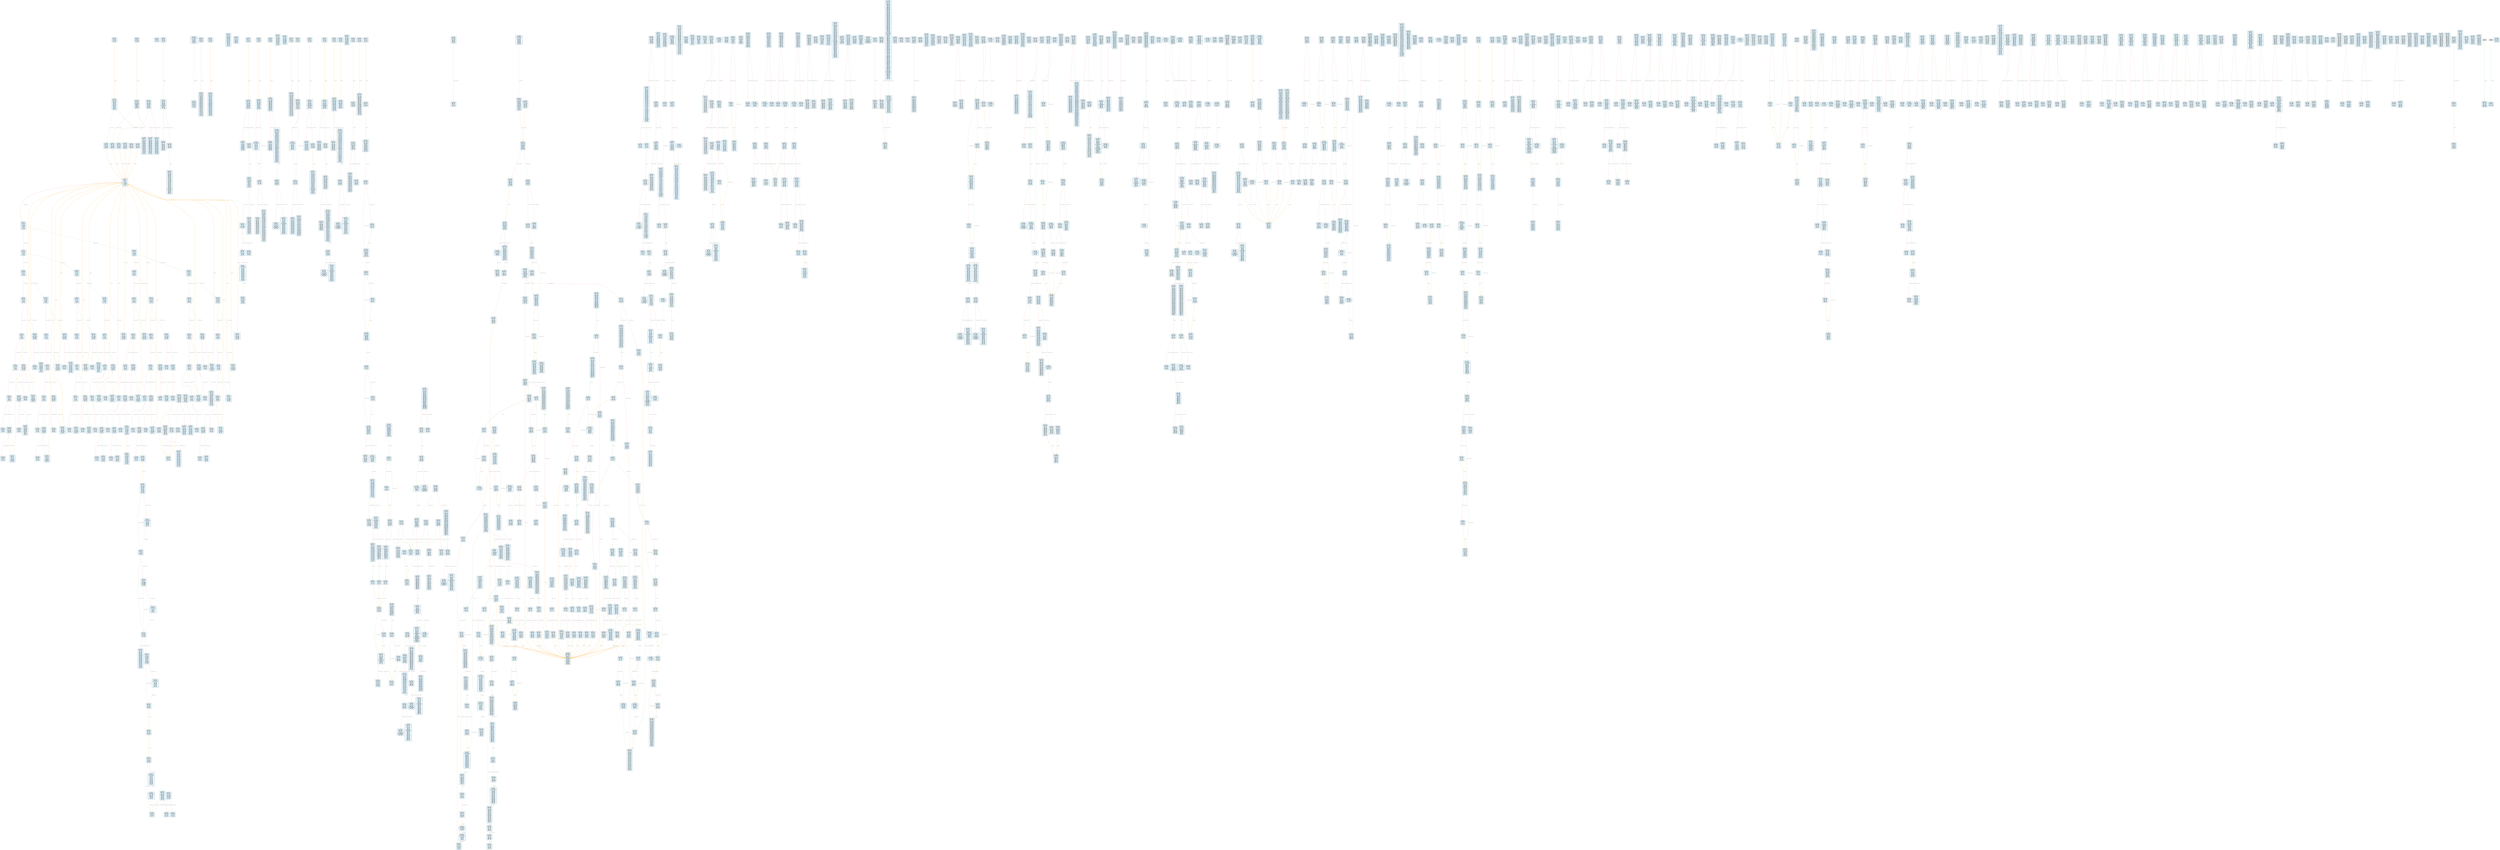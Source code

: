 digraph Static_Complete_CFG {
    rankdir=TB;
    node [shape=box, style="filled, rounded", fontname="Monospace", fontsize=9, margin=0.15];
    edge [fontname="Arial", fontsize=8, penwidth=1.2];
    "block_0" [label="合约: 0x6088d9...
起始PC: 0x0
终止PC: 0xc
终止指令: JUMPI
---------
0x0: PUSH1
0x2: PUSH1
0x4: MSTORE
0x5: PUSH1
0x7: CALLDATASIZE
0x8: LT
0x9: PUSH2
0xc: JUMPI", fillcolor="#e6f7ff"];
    "block_d" [label="合约: 0x6088d9...
起始PC: 0xd
终止PC: 0x1d
终止指令: JUMPI
---------
0xd: PUSH1
0xf: CALLDATALOAD
0x10: PUSH1
0x12: SHR
0x13: DUP1
0x14: PUSH4
0x19: GT
0x1a: PUSH2
0x1d: JUMPI", fillcolor="#e6f7ff"];
    "block_1e" [label="合约: 0x6088d9...
起始PC: 0x1e
终止PC: 0x28
终止指令: JUMPI
---------
0x1e: DUP1
0x1f: PUSH4
0x24: GT
0x25: PUSH2
0x28: JUMPI", fillcolor="#e6f7ff"];
    "block_29" [label="合约: 0x6088d9...
起始PC: 0x29
终止PC: 0x33
终止指令: JUMPI
---------
0x29: DUP1
0x2a: PUSH4
0x2f: GT
0x30: PUSH2
0x33: JUMPI", fillcolor="#e6f7ff"];
    "block_34" [label="合约: 0x6088d9...
起始PC: 0x34
终止PC: 0x3e
终止指令: JUMPI
---------
0x34: DUP1
0x35: PUSH4
0x3a: EQ
0x3b: PUSH2
0x3e: JUMPI", fillcolor="#e6f7ff"];
    "block_3f" [label="合约: 0x6088d9...
起始PC: 0x3f
终止PC: 0x49
终止指令: JUMPI
---------
0x3f: DUP1
0x40: PUSH4
0x45: EQ
0x46: PUSH2
0x49: JUMPI", fillcolor="#e6f7ff"];
    "block_4a" [label="合约: 0x6088d9...
起始PC: 0x4a
终止PC: 0x54
终止指令: JUMPI
---------
0x4a: DUP1
0x4b: PUSH4
0x50: EQ
0x51: PUSH2
0x54: JUMPI", fillcolor="#e6f7ff"];
    "block_55" [label="合约: 0x6088d9...
起始PC: 0x55
终止PC: 0x5f
终止指令: JUMPI
---------
0x55: DUP1
0x56: PUSH4
0x5b: EQ
0x5c: PUSH2
0x5f: JUMPI", fillcolor="#e6f7ff"];
    "block_60" [label="合约: 0x6088d9...
起始PC: 0x60
终止PC: 0x63
终止指令: REVERT
---------
0x60: PUSH1
0x62: DUP1
0x63: REVERT", fillcolor="#e6f7ff"];
    "block_64" [label="合约: 0x6088d9...
起始PC: 0x64
终止PC: 0x6f
终止指令: JUMPI
---------
0x64: JUMPDEST
0x65: DUP1
0x66: PUSH4
0x6b: EQ
0x6c: PUSH2
0x6f: JUMPI", fillcolor="#e6f7ff"];
    "block_70" [label="合约: 0x6088d9...
起始PC: 0x70
终止PC: 0x7a
终止指令: JUMPI
---------
0x70: DUP1
0x71: PUSH4
0x76: EQ
0x77: PUSH2
0x7a: JUMPI", fillcolor="#e6f7ff"];
    "block_7b" [label="合约: 0x6088d9...
起始PC: 0x7b
终止PC: 0x85
终止指令: JUMPI
---------
0x7b: DUP1
0x7c: PUSH4
0x81: EQ
0x82: PUSH2
0x85: JUMPI", fillcolor="#e6f7ff"];
    "block_86" [label="合约: 0x6088d9...
起始PC: 0x86
终止PC: 0x90
终止指令: JUMPI
---------
0x86: DUP1
0x87: PUSH4
0x8c: EQ
0x8d: PUSH2
0x90: JUMPI", fillcolor="#e6f7ff"];
    "block_91" [label="合约: 0x6088d9...
起始PC: 0x91
终止PC: 0x94
终止指令: REVERT
---------
0x91: PUSH1
0x93: DUP1
0x94: REVERT", fillcolor="#e6f7ff"];
    "block_95" [label="合约: 0x6088d9...
起始PC: 0x95
终止PC: 0xa0
终止指令: JUMPI
---------
0x95: JUMPDEST
0x96: DUP1
0x97: PUSH4
0x9c: GT
0x9d: PUSH2
0xa0: JUMPI", fillcolor="#e6f7ff"];
    "block_a1" [label="合约: 0x6088d9...
起始PC: 0xa1
终止PC: 0xab
终止指令: JUMPI
---------
0xa1: DUP1
0xa2: PUSH4
0xa7: EQ
0xa8: PUSH2
0xab: JUMPI", fillcolor="#e6f7ff"];
    "block_ac" [label="合约: 0x6088d9...
起始PC: 0xac
终止PC: 0xb6
终止指令: JUMPI
---------
0xac: DUP1
0xad: PUSH4
0xb2: EQ
0xb3: PUSH2
0xb6: JUMPI", fillcolor="#e6f7ff"];
    "block_b7" [label="合约: 0x6088d9...
起始PC: 0xb7
终止PC: 0xc1
终止指令: JUMPI
---------
0xb7: DUP1
0xb8: PUSH4
0xbd: EQ
0xbe: PUSH2
0xc1: JUMPI", fillcolor="#e6f7ff"];
    "block_c2" [label="合约: 0x6088d9...
起始PC: 0xc2
终止PC: 0xcc
终止指令: JUMPI
---------
0xc2: DUP1
0xc3: PUSH4
0xc8: EQ
0xc9: PUSH2
0xcc: JUMPI", fillcolor="#e6f7ff"];
    "block_cd" [label="合约: 0x6088d9...
起始PC: 0xcd
终止PC: 0xd0
终止指令: REVERT
---------
0xcd: PUSH1
0xcf: DUP1
0xd0: REVERT", fillcolor="#e6f7ff"];
    "block_d1" [label="合约: 0x6088d9...
起始PC: 0xd1
终止PC: 0xdc
终止指令: JUMPI
---------
0xd1: JUMPDEST
0xd2: DUP1
0xd3: PUSH4
0xd8: EQ
0xd9: PUSH2
0xdc: JUMPI", fillcolor="#e6f7ff"];
    "block_dd" [label="合约: 0x6088d9...
起始PC: 0xdd
终止PC: 0xe7
终止指令: JUMPI
---------
0xdd: DUP1
0xde: PUSH4
0xe3: EQ
0xe4: PUSH2
0xe7: JUMPI", fillcolor="#e6f7ff"];
    "block_e8" [label="合约: 0x6088d9...
起始PC: 0xe8
终止PC: 0xf2
终止指令: JUMPI
---------
0xe8: DUP1
0xe9: PUSH4
0xee: EQ
0xef: PUSH2
0xf2: JUMPI", fillcolor="#e6f7ff"];
    "block_f3" [label="合约: 0x6088d9...
起始PC: 0xf3
终止PC: 0xfd
终止指令: JUMPI
---------
0xf3: DUP1
0xf4: PUSH4
0xf9: EQ
0xfa: PUSH2
0xfd: JUMPI", fillcolor="#e6f7ff"];
    "block_fe" [label="合约: 0x6088d9...
起始PC: 0xfe
终止PC: 0x101
终止指令: REVERT
---------
0xfe: PUSH1
0x100: DUP1
0x101: REVERT", fillcolor="#e6f7ff"];
    "block_102" [label="合约: 0x6088d9...
起始PC: 0x102
终止PC: 0x10d
终止指令: JUMPI
---------
0x102: JUMPDEST
0x103: DUP1
0x104: PUSH4
0x109: GT
0x10a: PUSH2
0x10d: JUMPI", fillcolor="#e6f7ff"];
    "block_10e" [label="合约: 0x6088d9...
起始PC: 0x10e
终止PC: 0x118
终止指令: JUMPI
---------
0x10e: DUP1
0x10f: PUSH4
0x114: GT
0x115: PUSH2
0x118: JUMPI", fillcolor="#e6f7ff"];
    "block_119" [label="合约: 0x6088d9...
起始PC: 0x119
终止PC: 0x123
终止指令: JUMPI
---------
0x119: DUP1
0x11a: PUSH4
0x11f: EQ
0x120: PUSH2
0x123: JUMPI", fillcolor="#e6f7ff"];
    "block_124" [label="合约: 0x6088d9...
起始PC: 0x124
终止PC: 0x12e
终止指令: JUMPI
---------
0x124: DUP1
0x125: PUSH4
0x12a: EQ
0x12b: PUSH2
0x12e: JUMPI", fillcolor="#e6f7ff"];
    "block_12f" [label="合约: 0x6088d9...
起始PC: 0x12f
终止PC: 0x139
终止指令: JUMPI
---------
0x12f: DUP1
0x130: PUSH4
0x135: EQ
0x136: PUSH2
0x139: JUMPI", fillcolor="#e6f7ff"];
    "block_13a" [label="合约: 0x6088d9...
起始PC: 0x13a
终止PC: 0x144
终止指令: JUMPI
---------
0x13a: DUP1
0x13b: PUSH4
0x140: EQ
0x141: PUSH2
0x144: JUMPI", fillcolor="#e6f7ff"];
    "block_145" [label="合约: 0x6088d9...
起始PC: 0x145
终止PC: 0x148
终止指令: REVERT
---------
0x145: PUSH1
0x147: DUP1
0x148: REVERT", fillcolor="#e6f7ff"];
    "block_149" [label="合约: 0x6088d9...
起始PC: 0x149
终止PC: 0x154
终止指令: JUMPI
---------
0x149: JUMPDEST
0x14a: DUP1
0x14b: PUSH4
0x150: EQ
0x151: PUSH2
0x154: JUMPI", fillcolor="#e6f7ff"];
    "block_155" [label="合约: 0x6088d9...
起始PC: 0x155
终止PC: 0x15f
终止指令: JUMPI
---------
0x155: DUP1
0x156: PUSH4
0x15b: EQ
0x15c: PUSH2
0x15f: JUMPI", fillcolor="#e6f7ff"];
    "block_160" [label="合约: 0x6088d9...
起始PC: 0x160
终止PC: 0x16a
终止指令: JUMPI
---------
0x160: DUP1
0x161: PUSH4
0x166: EQ
0x167: PUSH2
0x16a: JUMPI", fillcolor="#e6f7ff"];
    "block_16b" [label="合约: 0x6088d9...
起始PC: 0x16b
终止PC: 0x175
终止指令: JUMPI
---------
0x16b: DUP1
0x16c: PUSH4
0x171: EQ
0x172: PUSH2
0x175: JUMPI", fillcolor="#e6f7ff"];
    "block_176" [label="合约: 0x6088d9...
起始PC: 0x176
终止PC: 0x179
终止指令: REVERT
---------
0x176: PUSH1
0x178: DUP1
0x179: REVERT", fillcolor="#e6f7ff"];
    "block_17a" [label="合约: 0x6088d9...
起始PC: 0x17a
终止PC: 0x185
终止指令: JUMPI
---------
0x17a: JUMPDEST
0x17b: DUP1
0x17c: PUSH4
0x181: GT
0x182: PUSH2
0x185: JUMPI", fillcolor="#e6f7ff"];
    "block_186" [label="合约: 0x6088d9...
起始PC: 0x186
终止PC: 0x190
终止指令: JUMPI
---------
0x186: DUP1
0x187: PUSH4
0x18c: EQ
0x18d: PUSH2
0x190: JUMPI", fillcolor="#e6f7ff"];
    "block_191" [label="合约: 0x6088d9...
起始PC: 0x191
终止PC: 0x19b
终止指令: JUMPI
---------
0x191: DUP1
0x192: PUSH4
0x197: EQ
0x198: PUSH2
0x19b: JUMPI", fillcolor="#e6f7ff"];
    "block_19c" [label="合约: 0x6088d9...
起始PC: 0x19c
终止PC: 0x1a6
终止指令: JUMPI
---------
0x19c: DUP1
0x19d: PUSH4
0x1a2: EQ
0x1a3: PUSH2
0x1a6: JUMPI", fillcolor="#e6f7ff"];
    "block_1a7" [label="合约: 0x6088d9...
起始PC: 0x1a7
终止PC: 0x1b1
终止指令: JUMPI
---------
0x1a7: DUP1
0x1a8: PUSH4
0x1ad: EQ
0x1ae: PUSH2
0x1b1: JUMPI", fillcolor="#e6f7ff"];
    "block_1b2" [label="合约: 0x6088d9...
起始PC: 0x1b2
终止PC: 0x1b5
终止指令: REVERT
---------
0x1b2: PUSH1
0x1b4: DUP1
0x1b5: REVERT", fillcolor="#e6f7ff"];
    "block_1b6" [label="合约: 0x6088d9...
起始PC: 0x1b6
终止PC: 0x1c1
终止指令: JUMPI
---------
0x1b6: JUMPDEST
0x1b7: DUP1
0x1b8: PUSH4
0x1bd: EQ
0x1be: PUSH2
0x1c1: JUMPI", fillcolor="#e6f7ff"];
    "block_1c2" [label="合约: 0x6088d9...
起始PC: 0x1c2
终止PC: 0x1cc
终止指令: JUMPI
---------
0x1c2: DUP1
0x1c3: PUSH4
0x1c8: EQ
0x1c9: PUSH2
0x1cc: JUMPI", fillcolor="#e6f7ff"];
    "block_1cd" [label="合约: 0x6088d9...
起始PC: 0x1cd
终止PC: 0x1d7
终止指令: JUMPI
---------
0x1cd: DUP1
0x1ce: PUSH4
0x1d3: EQ
0x1d4: PUSH2
0x1d7: JUMPI", fillcolor="#e6f7ff"];
    "block_1d8" [label="合约: 0x6088d9...
起始PC: 0x1d8
终止PC: 0x1e2
终止指令: JUMPI
---------
0x1d8: DUP1
0x1d9: PUSH4
0x1de: EQ
0x1df: PUSH2
0x1e2: JUMPI", fillcolor="#e6f7ff"];
    "block_1e3" [label="合约: 0x6088d9...
起始PC: 0x1e3
终止PC: 0x1e6
终止指令: REVERT
---------
0x1e3: PUSH1
0x1e5: DUP1
0x1e6: REVERT", fillcolor="#e6f7ff"];
    "block_1e7" [label="合约: 0x6088d9...
起始PC: 0x1e7
终止PC: 0x1ec
终止指令: JUMPI
---------
0x1e7: JUMPDEST
0x1e8: CALLDATASIZE
0x1e9: PUSH2
0x1ec: JUMPI", fillcolor="#e6f7ff"];
    "block_1ed" [label="合约: 0x6088d9...
起始PC: 0x1ed
终止PC: 0x1f3
终止指令: JUMPI
---------
0x1ed: ORIGIN
0x1ee: CALLER
0x1ef: SUB
0x1f0: PUSH2
0x1f3: JUMPI", fillcolor="#e6f7ff"];
    "block_1f4" [label="合约: 0x6088d9...
起始PC: 0x1f4
终止PC: 0x22d
终止指令: JUMPDEST_PREV
---------
0x1f4: PUSH1
0x1f6: MLOAD
0x1f7: PUSH3
0x1fb: PUSH1
0x1fd: SHL
0x1fe: DUP2
0x1ff: MSTORE
0x200: PUSH1
0x202: PUSH1
0x204: DUP3
0x205: ADD
0x206: MSTORE
0x207: PUSH1
0x209: PUSH1
0x20b: DUP3
0x20c: ADD
0x20d: MSTORE
0x20e: PUSH20
0x223: PUSH1
0x225: SHL
0x226: PUSH1
0x228: DUP3
0x229: ADD
0x22a: MSTORE
0x22b: PUSH1
0x22d: ADD", fillcolor="#e6f7ff"];
    "block_22e" [label="合约: 0x6088d9...
起始PC: 0x22e
终止PC: 0x236
终止指令: REVERT
---------
0x22e: JUMPDEST
0x22f: PUSH1
0x231: MLOAD
0x232: DUP1
0x233: SWAP2
0x234: SUB
0x235: SWAP1
0x236: REVERT", fillcolor="#e6f7ff"];
    "block_237" [label="合约: 0x6088d9...
起始PC: 0x237
终止PC: 0x238
终止指令: STOP
---------
0x237: JUMPDEST
0x238: STOP", fillcolor="#e6f7ff"];
    "block_239" [label="合约: 0x6088d9...
起始PC: 0x239
终止PC: 0x23d
终止指令: REVERT
---------
0x239: JUMPDEST
0x23a: PUSH1
0x23c: DUP1
0x23d: REVERT", fillcolor="#e6f7ff"];
    "block_23e" [label="合约: 0x6088d9...
起始PC: 0x23e
终止PC: 0x24b
终止指令: JUMP
---------
0x23e: JUMPDEST
0x23f: PUSH2
0x242: PUSH2
0x245: CALLDATASIZE
0x246: PUSH1
0x248: PUSH2
0x24b: JUMP", fillcolor="#e6f7ff"];
    "block_24c" [label="合约: 0x6088d9...
起始PC: 0x24c
终止PC: 0x250
终止指令: JUMP
---------
0x24c: JUMPDEST
0x24d: PUSH2
0x250: JUMP", fillcolor="#e6f7ff"];
    "block_251" [label="合约: 0x6088d9...
起始PC: 0x251
终止PC: 0x25e
终止指令: JUMP
---------
0x251: JUMPDEST
0x252: PUSH2
0x255: PUSH2
0x258: CALLDATASIZE
0x259: PUSH1
0x25b: PUSH2
0x25e: JUMP", fillcolor="#e6f7ff"];
    "block_25f" [label="合约: 0x6088d9...
起始PC: 0x25f
终止PC: 0x263
终止指令: JUMP
---------
0x25f: JUMPDEST
0x260: PUSH2
0x263: JUMP", fillcolor="#e6f7ff"];
    "block_264" [label="合约: 0x6088d9...
起始PC: 0x264
终止PC: 0x26d
终止指令: JUMPDEST_PREV
---------
0x264: JUMPDEST
0x265: PUSH1
0x267: MLOAD
0x268: SWAP1
0x269: DUP2
0x26a: MSTORE
0x26b: PUSH1
0x26d: ADD", fillcolor="#e6f7ff"];
    "block_26e" [label="合约: 0x6088d9...
起始PC: 0x26e
终止PC: 0x276
终止指令: RETURN
---------
0x26e: JUMPDEST
0x26f: PUSH1
0x271: MLOAD
0x272: DUP1
0x273: SWAP2
0x274: SUB
0x275: SWAP1
0x276: RETURN", fillcolor="#e6f7ff"];
    "block_277" [label="合约: 0x6088d9...
起始PC: 0x277
终止PC: 0x284
终止指令: JUMP
---------
0x277: JUMPDEST
0x278: PUSH2
0x27b: PUSH2
0x27e: CALLDATASIZE
0x27f: PUSH1
0x281: PUSH2
0x284: JUMP", fillcolor="#e6f7ff"];
    "block_285" [label="合约: 0x6088d9...
起始PC: 0x285
终止PC: 0x289
终止指令: JUMP
---------
0x285: JUMPDEST
0x286: PUSH2
0x289: JUMP", fillcolor="#e6f7ff"];
    "block_28a" [label="合约: 0x6088d9...
起始PC: 0x28a
终止PC: 0x297
终止指令: JUMP
---------
0x28a: JUMPDEST
0x28b: PUSH2
0x28e: PUSH2
0x291: CALLDATASIZE
0x292: PUSH1
0x294: PUSH2
0x297: JUMP", fillcolor="#e6f7ff"];
    "block_298" [label="合约: 0x6088d9...
起始PC: 0x298
终止PC: 0x29c
终止指令: JUMP
---------
0x298: JUMPDEST
0x299: PUSH2
0x29c: JUMP", fillcolor="#e6f7ff"];
    "block_29d" [label="合约: 0x6088d9...
起始PC: 0x29d
终止PC: 0x2a4
终止指令: JUMPI
---------
0x29d: JUMPDEST
0x29e: CALLVALUE
0x29f: DUP1
0x2a0: ISZERO
0x2a1: PUSH2
0x2a4: JUMPI", fillcolor="#e6f7ff"];
    "block_2a5" [label="合约: 0x6088d9...
起始PC: 0x2a5
终止PC: 0x2a8
终止指令: REVERT
---------
0x2a5: PUSH1
0x2a7: DUP1
0x2a8: REVERT", fillcolor="#e6f7ff"];
    "block_2a9" [label="合约: 0x6088d9...
起始PC: 0x2a9
终止PC: 0x2b7
终止指令: JUMP
---------
0x2a9: JUMPDEST
0x2aa: POP
0x2ab: PUSH2
0x2ae: PUSH2
0x2b1: CALLDATASIZE
0x2b2: PUSH1
0x2b4: PUSH2
0x2b7: JUMP", fillcolor="#e6f7ff"];
    "block_2b8" [label="合约: 0x6088d9...
起始PC: 0x2b8
终止PC: 0x2d2
终止指令: JUMP
---------
0x2b8: JUMPDEST
0x2b9: PUSH1
0x2bb: PUSH1
0x2bd: MSTORE
0x2be: PUSH1
0x2c0: SWAP1
0x2c1: DUP2
0x2c2: MSTORE
0x2c3: PUSH1
0x2c5: SWAP1
0x2c6: SHA3
0x2c7: SLOAD
0x2c8: PUSH1
0x2ca: PUSH1
0x2cc: PUSH1
0x2ce: SHL
0x2cf: SUB
0x2d0: AND
0x2d1: DUP2
0x2d2: JUMP", fillcolor="#e6f7ff"];
    "block_2d3" [label="合约: 0x6088d9...
起始PC: 0x2d3
终止PC: 0x2ea
终止指令: JUMP
---------
0x2d3: JUMPDEST
0x2d4: PUSH1
0x2d6: MLOAD
0x2d7: PUSH1
0x2d9: PUSH1
0x2db: PUSH1
0x2dd: SHL
0x2de: SUB
0x2df: SWAP1
0x2e0: SWAP2
0x2e1: AND
0x2e2: DUP2
0x2e3: MSTORE
0x2e4: PUSH1
0x2e6: ADD
0x2e7: PUSH2
0x2ea: JUMP", fillcolor="#e6f7ff"];
    "block_2eb" [label="合约: 0x6088d9...
起始PC: 0x2eb
终止PC: 0x2f2
终止指令: JUMPI
---------
0x2eb: JUMPDEST
0x2ec: CALLVALUE
0x2ed: DUP1
0x2ee: ISZERO
0x2ef: PUSH2
0x2f2: JUMPI", fillcolor="#e6f7ff"];
    "block_2f3" [label="合约: 0x6088d9...
起始PC: 0x2f3
终止PC: 0x2f6
终止指令: REVERT
---------
0x2f3: PUSH1
0x2f5: DUP1
0x2f6: REVERT", fillcolor="#e6f7ff"];
    "block_2f7" [label="合约: 0x6088d9...
起始PC: 0x2f7
终止PC: 0x328
终止指令: JUMP
---------
0x2f7: JUMPDEST
0x2f8: POP
0x2f9: PUSH2
0x2fc: PUSH1
0x2fe: MLOAD
0x2ff: DUP1
0x300: PUSH1
0x302: ADD
0x303: PUSH1
0x305: MSTORE
0x306: DUP1
0x307: PUSH1
0x309: DUP2
0x30a: MSTORE
0x30b: PUSH1
0x30d: ADD
0x30e: PUSH18
0x321: PUSH1
0x323: SHL
0x324: DUP2
0x325: MSTORE
0x326: POP
0x327: DUP2
0x328: JUMP", fillcolor="#e6f7ff"];
    "block_329" [label="合约: 0x6088d9...
起始PC: 0x329
终止PC: 0x335
终止指令: JUMP
---------
0x329: JUMPDEST
0x32a: PUSH1
0x32c: MLOAD
0x32d: PUSH2
0x330: SWAP2
0x331: SWAP1
0x332: PUSH2
0x335: JUMP", fillcolor="#e6f7ff"];
    "block_336" [label="合约: 0x6088d9...
起始PC: 0x336
终止PC: 0x343
终止指令: JUMP
---------
0x336: JUMPDEST
0x337: PUSH2
0x33a: PUSH2
0x33d: CALLDATASIZE
0x33e: PUSH1
0x340: PUSH2
0x343: JUMP", fillcolor="#e6f7ff"];
    "block_344" [label="合约: 0x6088d9...
起始PC: 0x344
终止PC: 0x348
终止指令: JUMP
---------
0x344: JUMPDEST
0x345: PUSH2
0x348: JUMP", fillcolor="#e6f7ff"];
    "block_349" [label="合约: 0x6088d9...
起始PC: 0x349
终止PC: 0x350
终止指令: JUMPI
---------
0x349: JUMPDEST
0x34a: CALLVALUE
0x34b: DUP1
0x34c: ISZERO
0x34d: PUSH2
0x350: JUMPI", fillcolor="#e6f7ff"];
    "block_351" [label="合约: 0x6088d9...
起始PC: 0x351
终止PC: 0x354
终止指令: REVERT
---------
0x351: PUSH1
0x353: DUP1
0x354: REVERT", fillcolor="#e6f7ff"];
    "block_355" [label="合约: 0x6088d9...
起始PC: 0x355
终止PC: 0x370
终止指令: JUMP
---------
0x355: JUMPDEST
0x356: POP
0x357: PUSH2
0x35a: PUSH20
0x36f: DUP2
0x370: JUMP", fillcolor="#e6f7ff"];
    "block_371" [label="合约: 0x6088d9...
起始PC: 0x371
终止PC: 0x378
终止指令: JUMPI
---------
0x371: JUMPDEST
0x372: CALLVALUE
0x373: DUP1
0x374: ISZERO
0x375: PUSH2
0x378: JUMPI", fillcolor="#e6f7ff"];
    "block_379" [label="合约: 0x6088d9...
起始PC: 0x379
终止PC: 0x37c
终止指令: REVERT
---------
0x379: PUSH1
0x37b: DUP1
0x37c: REVERT", fillcolor="#e6f7ff"];
    "block_37d" [label="合约: 0x6088d9...
起始PC: 0x37d
终止PC: 0x385
终止指令: JUMP
---------
0x37d: JUMPDEST
0x37e: POP
0x37f: PUSH2
0x382: PUSH2
0x385: JUMP", fillcolor="#e6f7ff"];
    "block_386" [label="合约: 0x6088d9...
起始PC: 0x386
终止PC: 0x38d
终止指令: JUMPI
---------
0x386: JUMPDEST
0x387: CALLVALUE
0x388: DUP1
0x389: ISZERO
0x38a: PUSH2
0x38d: JUMPI", fillcolor="#e6f7ff"];
    "block_38e" [label="合约: 0x6088d9...
起始PC: 0x38e
终止PC: 0x391
终止指令: REVERT
---------
0x38e: PUSH1
0x390: DUP1
0x391: REVERT", fillcolor="#e6f7ff"];
    "block_392" [label="合约: 0x6088d9...
起始PC: 0x392
终止PC: 0x3ad
终止指令: JUMP
---------
0x392: JUMPDEST
0x393: POP
0x394: PUSH2
0x397: PUSH20
0x3ac: DUP2
0x3ad: JUMP", fillcolor="#e6f7ff"];
    "block_3ae" [label="合约: 0x6088d9...
起始PC: 0x3ae
终止PC: 0x3b5
终止指令: JUMPI
---------
0x3ae: JUMPDEST
0x3af: CALLVALUE
0x3b0: DUP1
0x3b1: ISZERO
0x3b2: PUSH2
0x3b5: JUMPI", fillcolor="#e6f7ff"];
    "block_3b6" [label="合约: 0x6088d9...
起始PC: 0x3b6
终止PC: 0x3b9
终止指令: REVERT
---------
0x3b6: PUSH1
0x3b8: DUP1
0x3b9: REVERT", fillcolor="#e6f7ff"];
    "block_3ba" [label="合约: 0x6088d9...
起始PC: 0x3ba
终止PC: 0x3c8
终止指令: JUMP
---------
0x3ba: JUMPDEST
0x3bb: POP
0x3bc: PUSH2
0x3bf: PUSH2
0x3c2: CALLDATASIZE
0x3c3: PUSH1
0x3c5: PUSH2
0x3c8: JUMP", fillcolor="#e6f7ff"];
    "block_3c9" [label="合约: 0x6088d9...
起始PC: 0x3c9
终止PC: 0x3cd
终止指令: JUMP
---------
0x3c9: JUMPDEST
0x3ca: PUSH2
0x3cd: JUMP", fillcolor="#e6f7ff"];
    "block_3ce" [label="合约: 0x6088d9...
起始PC: 0x3ce
终止PC: 0x3d5
终止指令: JUMPI
---------
0x3ce: JUMPDEST
0x3cf: CALLVALUE
0x3d0: DUP1
0x3d1: ISZERO
0x3d2: PUSH2
0x3d5: JUMPI", fillcolor="#e6f7ff"];
    "block_3d6" [label="合约: 0x6088d9...
起始PC: 0x3d6
终止PC: 0x3d9
终止指令: REVERT
---------
0x3d6: PUSH1
0x3d8: DUP1
0x3d9: REVERT", fillcolor="#e6f7ff"];
    "block_3da" [label="合约: 0x6088d9...
起始PC: 0x3da
终止PC: 0x3e2
终止指令: JUMP
---------
0x3da: JUMPDEST
0x3db: POP
0x3dc: PUSH2
0x3df: PUSH2
0x3e2: JUMP", fillcolor="#e6f7ff"];
    "block_3e3" [label="合约: 0x6088d9...
起始PC: 0x3e3
终止PC: 0x3f0
终止指令: JUMP
---------
0x3e3: JUMPDEST
0x3e4: PUSH2
0x3e7: PUSH2
0x3ea: CALLDATASIZE
0x3eb: PUSH1
0x3ed: PUSH2
0x3f0: JUMP", fillcolor="#e6f7ff"];
    "block_3f1" [label="合约: 0x6088d9...
起始PC: 0x3f1
终止PC: 0x3f5
终止指令: JUMP
---------
0x3f1: JUMPDEST
0x3f2: PUSH2
0x3f5: JUMP", fillcolor="#e6f7ff"];
    "block_3f6" [label="合约: 0x6088d9...
起始PC: 0x3f6
终止PC: 0x3fd
终止指令: JUMPI
---------
0x3f6: JUMPDEST
0x3f7: CALLVALUE
0x3f8: DUP1
0x3f9: ISZERO
0x3fa: PUSH2
0x3fd: JUMPI", fillcolor="#e6f7ff"];
    "block_3fe" [label="合约: 0x6088d9...
起始PC: 0x3fe
终止PC: 0x401
终止指令: REVERT
---------
0x3fe: PUSH1
0x400: DUP1
0x401: REVERT", fillcolor="#e6f7ff"];
    "block_402" [label="合约: 0x6088d9...
起始PC: 0x402
终止PC: 0x410
终止指令: JUMP
---------
0x402: JUMPDEST
0x403: POP
0x404: PUSH2
0x407: PUSH2
0x40a: CALLDATASIZE
0x40b: PUSH1
0x40d: PUSH2
0x410: JUMP", fillcolor="#e6f7ff"];
    "block_411" [label="合约: 0x6088d9...
起始PC: 0x411
终止PC: 0x425
终止指令: JUMP
---------
0x411: JUMPDEST
0x412: PUSH1
0x414: PUSH1
0x416: MSTORE
0x417: PUSH1
0x419: SWAP1
0x41a: DUP2
0x41b: MSTORE
0x41c: PUSH1
0x41e: SWAP1
0x41f: SHA3
0x420: SLOAD
0x421: PUSH1
0x423: AND
0x424: DUP2
0x425: JUMP", fillcolor="#e6f7ff"];
    "block_426" [label="合约: 0x6088d9...
起始PC: 0x426
终止PC: 0x435
终止指令: JUMP
---------
0x426: JUMPDEST
0x427: PUSH1
0x429: MLOAD
0x42a: SWAP1
0x42b: ISZERO
0x42c: ISZERO
0x42d: DUP2
0x42e: MSTORE
0x42f: PUSH1
0x431: ADD
0x432: PUSH2
0x435: JUMP", fillcolor="#e6f7ff"];
    "block_436" [label="合约: 0x6088d9...
起始PC: 0x436
终止PC: 0x43d
终止指令: JUMPI
---------
0x436: JUMPDEST
0x437: CALLVALUE
0x438: DUP1
0x439: ISZERO
0x43a: PUSH2
0x43d: JUMPI", fillcolor="#e6f7ff"];
    "block_43e" [label="合约: 0x6088d9...
起始PC: 0x43e
终止PC: 0x441
终止指令: REVERT
---------
0x43e: PUSH1
0x440: DUP1
0x441: REVERT", fillcolor="#e6f7ff"];
    "block_442" [label="合约: 0x6088d9...
起始PC: 0x442
终止PC: 0x453
终止指令: JUMP
---------
0x442: JUMPDEST
0x443: POP
0x444: PUSH1
0x446: SLOAD
0x447: PUSH1
0x449: PUSH1
0x44b: PUSH1
0x44d: SHL
0x44e: SUB
0x44f: AND
0x450: PUSH2
0x453: JUMP", fillcolor="#e6f7ff"];
    "block_454" [label="合约: 0x6088d9...
起始PC: 0x454
终止PC: 0x45b
终止指令: JUMPI
---------
0x454: JUMPDEST
0x455: CALLVALUE
0x456: DUP1
0x457: ISZERO
0x458: PUSH2
0x45b: JUMPI", fillcolor="#e6f7ff"];
    "block_45c" [label="合约: 0x6088d9...
起始PC: 0x45c
终止PC: 0x45f
终止指令: REVERT
---------
0x45c: PUSH1
0x45e: DUP1
0x45f: REVERT", fillcolor="#e6f7ff"];
    "block_460" [label="合约: 0x6088d9...
起始PC: 0x460
终止PC: 0x46b
终止指令: JUMP
---------
0x460: JUMPDEST
0x461: POP
0x462: PUSH2
0x465: PUSH4
0x46a: DUP2
0x46b: JUMP", fillcolor="#e6f7ff"];
    "block_46c" [label="合约: 0x6088d9...
起始PC: 0x46c
终止PC: 0x479
终止指令: JUMP
---------
0x46c: JUMPDEST
0x46d: PUSH2
0x470: PUSH2
0x473: CALLDATASIZE
0x474: PUSH1
0x476: PUSH2
0x479: JUMP", fillcolor="#e6f7ff"];
    "block_47a" [label="合约: 0x6088d9...
起始PC: 0x47a
终止PC: 0x47e
终止指令: JUMP
---------
0x47a: JUMPDEST
0x47b: PUSH2
0x47e: JUMP", fillcolor="#e6f7ff"];
    "block_47f" [label="合约: 0x6088d9...
起始PC: 0x47f
终止PC: 0x486
终止指令: JUMPI
---------
0x47f: JUMPDEST
0x480: CALLVALUE
0x481: DUP1
0x482: ISZERO
0x483: PUSH2
0x486: JUMPI", fillcolor="#e6f7ff"];
    "block_487" [label="合约: 0x6088d9...
起始PC: 0x487
终止PC: 0x48a
终止指令: REVERT
---------
0x487: PUSH1
0x489: DUP1
0x48a: REVERT", fillcolor="#e6f7ff"];
    "block_48b" [label="合约: 0x6088d9...
起始PC: 0x48b
终止PC: 0x499
终止指令: JUMP
---------
0x48b: JUMPDEST
0x48c: POP
0x48d: PUSH2
0x490: PUSH2
0x493: CALLDATASIZE
0x494: PUSH1
0x496: PUSH2
0x499: JUMP", fillcolor="#e6f7ff"];
    "block_49a" [label="合约: 0x6088d9...
起始PC: 0x49a
终止PC: 0x49e
终止指令: JUMP
---------
0x49a: JUMPDEST
0x49b: PUSH2
0x49e: JUMP", fillcolor="#e6f7ff"];
    "block_49f" [label="合约: 0x6088d9...
起始PC: 0x49f
终止PC: 0x4ac
终止指令: JUMP
---------
0x49f: JUMPDEST
0x4a0: PUSH2
0x4a3: PUSH2
0x4a6: CALLDATASIZE
0x4a7: PUSH1
0x4a9: PUSH2
0x4ac: JUMP", fillcolor="#e6f7ff"];
    "block_4ad" [label="合约: 0x6088d9...
起始PC: 0x4ad
终止PC: 0x4b1
终止指令: JUMP
---------
0x4ad: JUMPDEST
0x4ae: PUSH2
0x4b1: JUMP", fillcolor="#e6f7ff"];
    "block_4b2" [label="合约: 0x6088d9...
起始PC: 0x4b2
终止PC: 0x4b9
终止指令: JUMPI
---------
0x4b2: JUMPDEST
0x4b3: CALLVALUE
0x4b4: DUP1
0x4b5: ISZERO
0x4b6: PUSH2
0x4b9: JUMPI", fillcolor="#e6f7ff"];
    "block_4ba" [label="合约: 0x6088d9...
起始PC: 0x4ba
终止PC: 0x4bd
终止指令: REVERT
---------
0x4ba: PUSH1
0x4bc: DUP1
0x4bd: REVERT", fillcolor="#e6f7ff"];
    "block_4be" [label="合约: 0x6088d9...
起始PC: 0x4be
终止PC: 0x4c9
终止指令: JUMP
---------
0x4be: JUMPDEST
0x4bf: POP
0x4c0: PUSH2
0x4c3: PUSH4
0x4c8: DUP2
0x4c9: JUMP", fillcolor="#e6f7ff"];
    "block_4ca" [label="合约: 0x6088d9...
起始PC: 0x4ca
终止PC: 0x4d1
终止指令: JUMPI
---------
0x4ca: JUMPDEST
0x4cb: CALLVALUE
0x4cc: DUP1
0x4cd: ISZERO
0x4ce: PUSH2
0x4d1: JUMPI", fillcolor="#e6f7ff"];
    "block_4d2" [label="合约: 0x6088d9...
起始PC: 0x4d2
终止PC: 0x4d5
终止指令: REVERT
---------
0x4d2: PUSH1
0x4d4: DUP1
0x4d5: REVERT", fillcolor="#e6f7ff"];
    "block_4d6" [label="合约: 0x6088d9...
起始PC: 0x4d6
终止PC: 0x4e9
终止指令: JUMP
---------
0x4d6: JUMPDEST
0x4d7: POP
0x4d8: PUSH1
0x4da: SLOAD
0x4db: PUSH2
0x4de: SWAP1
0x4df: PUSH1
0x4e1: PUSH1
0x4e3: PUSH1
0x4e5: SHL
0x4e6: SUB
0x4e7: AND
0x4e8: DUP2
0x4e9: JUMP", fillcolor="#e6f7ff"];
    "block_4ea" [label="合约: 0x6088d9...
起始PC: 0x4ea
终止PC: 0x4f7
终止指令: JUMP
---------
0x4ea: JUMPDEST
0x4eb: PUSH2
0x4ee: PUSH2
0x4f1: CALLDATASIZE
0x4f2: PUSH1
0x4f4: PUSH2
0x4f7: JUMP", fillcolor="#e6f7ff"];
    "block_4f8" [label="合约: 0x6088d9...
起始PC: 0x4f8
终止PC: 0x4fc
终止指令: JUMP
---------
0x4f8: JUMPDEST
0x4f9: PUSH2
0x4fc: JUMP", fillcolor="#e6f7ff"];
    "block_4fd" [label="合约: 0x6088d9...
起始PC: 0x4fd
终止PC: 0x504
终止指令: JUMPI
---------
0x4fd: JUMPDEST
0x4fe: CALLVALUE
0x4ff: DUP1
0x500: ISZERO
0x501: PUSH2
0x504: JUMPI", fillcolor="#e6f7ff"];
    "block_505" [label="合约: 0x6088d9...
起始PC: 0x505
终止PC: 0x508
终止指令: REVERT
---------
0x505: PUSH1
0x507: DUP1
0x508: REVERT", fillcolor="#e6f7ff"];
    "block_509" [label="合约: 0x6088d9...
起始PC: 0x509
终止PC: 0x512
终止指令: JUMP
---------
0x509: JUMPDEST
0x50a: POP
0x50b: PUSH2
0x50e: PUSH1
0x510: SLOAD
0x511: DUP2
0x512: JUMP", fillcolor="#e6f7ff"];
    "block_513" [label="合约: 0x6088d9...
起始PC: 0x513
终止PC: 0x520
终止指令: JUMP
---------
0x513: JUMPDEST
0x514: PUSH2
0x517: PUSH2
0x51a: CALLDATASIZE
0x51b: PUSH1
0x51d: PUSH2
0x520: JUMP", fillcolor="#e6f7ff"];
    "block_521" [label="合约: 0x6088d9...
起始PC: 0x521
终止PC: 0x525
终止指令: JUMP
---------
0x521: JUMPDEST
0x522: PUSH2
0x525: JUMP", fillcolor="#e6f7ff"];
    "block_526" [label="合约: 0x6088d9...
起始PC: 0x526
终止PC: 0x52d
终止指令: JUMPI
---------
0x526: JUMPDEST
0x527: CALLVALUE
0x528: DUP1
0x529: ISZERO
0x52a: PUSH2
0x52d: JUMPI", fillcolor="#e6f7ff"];
    "block_52e" [label="合约: 0x6088d9...
起始PC: 0x52e
终止PC: 0x531
终止指令: REVERT
---------
0x52e: PUSH1
0x530: DUP1
0x531: REVERT", fillcolor="#e6f7ff"];
    "block_532" [label="合约: 0x6088d9...
起始PC: 0x532
终止PC: 0x547
终止指令: JUMP
---------
0x532: JUMPDEST
0x533: POP
0x534: PUSH2
0x537: PUSH1
0x539: DUP1
0x53a: MLOAD
0x53b: PUSH1
0x53d: PUSH2
0x540: DUP4
0x541: CODECOPY
0x542: DUP2
0x543: MLOAD
0x544: SWAP2
0x545: MSTORE
0x546: DUP2
0x547: JUMP", fillcolor="#e6f7ff"];
    "block_548" [label="合约: 0x6088d9...
起始PC: 0x548
终止PC: 0x555
终止指令: JUMP
---------
0x548: JUMPDEST
0x549: PUSH2
0x54c: PUSH2
0x54f: CALLDATASIZE
0x550: PUSH1
0x552: PUSH2
0x555: JUMP", fillcolor="#e6f7ff"];
    "block_556" [label="合约: 0x6088d9...
起始PC: 0x556
终止PC: 0x55a
终止指令: JUMP
---------
0x556: JUMPDEST
0x557: PUSH2
0x55a: JUMP", fillcolor="#e6f7ff"];
    "block_55b" [label="合约: 0x6088d9...
起始PC: 0x55b
终止PC: 0x562
终止指令: JUMPI
---------
0x55b: JUMPDEST
0x55c: CALLVALUE
0x55d: DUP1
0x55e: ISZERO
0x55f: PUSH2
0x562: JUMPI", fillcolor="#e6f7ff"];
    "block_563" [label="合约: 0x6088d9...
起始PC: 0x563
终止PC: 0x566
终止指令: REVERT
---------
0x563: PUSH1
0x565: DUP1
0x566: REVERT", fillcolor="#e6f7ff"];
    "block_567" [label="合约: 0x6088d9...
起始PC: 0x567
终止PC: 0x575
终止指令: JUMP
---------
0x567: JUMPDEST
0x568: POP
0x569: PUSH2
0x56c: PUSH2
0x56f: CALLDATASIZE
0x570: PUSH1
0x572: PUSH2
0x575: JUMP", fillcolor="#e6f7ff"];
    "block_576" [label="合约: 0x6088d9...
起始PC: 0x576
终止PC: 0x587
终止指令: JUMP
---------
0x576: JUMPDEST
0x577: PUSH1
0x579: PUSH1
0x57b: MSTORE
0x57c: PUSH1
0x57e: SWAP1
0x57f: DUP2
0x580: MSTORE
0x581: PUSH1
0x583: SWAP1
0x584: SHA3
0x585: SLOAD
0x586: DUP2
0x587: JUMP", fillcolor="#e6f7ff"];
    "block_588" [label="合约: 0x6088d9...
起始PC: 0x588
终止PC: 0x58f
终止指令: JUMPI
---------
0x588: JUMPDEST
0x589: CALLVALUE
0x58a: DUP1
0x58b: ISZERO
0x58c: PUSH2
0x58f: JUMPI", fillcolor="#e6f7ff"];
    "block_590" [label="合约: 0x6088d9...
起始PC: 0x590
终止PC: 0x593
终止指令: REVERT
---------
0x590: PUSH1
0x592: DUP1
0x593: REVERT", fillcolor="#e6f7ff"];
    "block_594" [label="合约: 0x6088d9...
起始PC: 0x594
终止PC: 0x5a2
终止指令: JUMP
---------
0x594: JUMPDEST
0x595: POP
0x596: PUSH2
0x599: PUSH2
0x59c: CALLDATASIZE
0x59d: PUSH1
0x59f: PUSH2
0x5a2: JUMP", fillcolor="#e6f7ff"];
    "block_5a3" [label="合约: 0x6088d9...
起始PC: 0x5a3
终止PC: 0x5a7
终止指令: JUMP
---------
0x5a3: JUMPDEST
0x5a4: PUSH2
0x5a7: JUMP", fillcolor="#e6f7ff"];
    "block_5a8" [label="合约: 0x6088d9...
起始PC: 0x5a8
终止PC: 0x5af
终止指令: JUMPI
---------
0x5a8: JUMPDEST
0x5a9: CALLVALUE
0x5aa: DUP1
0x5ab: ISZERO
0x5ac: PUSH2
0x5af: JUMPI", fillcolor="#e6f7ff"];
    "block_5b0" [label="合约: 0x6088d9...
起始PC: 0x5b0
终止PC: 0x5b3
终止指令: REVERT
---------
0x5b0: PUSH1
0x5b2: DUP1
0x5b3: REVERT", fillcolor="#e6f7ff"];
    "block_5b4" [label="合约: 0x6088d9...
起始PC: 0x5b4
终止PC: 0x5c7
终止指令: JUMP
---------
0x5b4: JUMPDEST
0x5b5: POP
0x5b6: PUSH1
0x5b8: SLOAD
0x5b9: PUSH2
0x5bc: SWAP1
0x5bd: PUSH1
0x5bf: PUSH1
0x5c1: PUSH1
0x5c3: SHL
0x5c4: SUB
0x5c5: AND
0x5c6: DUP2
0x5c7: JUMP", fillcolor="#e6f7ff"];
    "block_5c8" [label="合约: 0x6088d9...
起始PC: 0x5c8
终止PC: 0x5cf
终止指令: JUMPI
---------
0x5c8: JUMPDEST
0x5c9: CALLVALUE
0x5ca: DUP1
0x5cb: ISZERO
0x5cc: PUSH2
0x5cf: JUMPI", fillcolor="#e6f7ff"];
    "block_5d0" [label="合约: 0x6088d9...
起始PC: 0x5d0
终止PC: 0x5d3
终止指令: REVERT
---------
0x5d0: PUSH1
0x5d2: DUP1
0x5d3: REVERT", fillcolor="#e6f7ff"];
    "block_5d4" [label="合约: 0x6088d9...
起始PC: 0x5d4
终止PC: 0x5e2
终止指令: JUMP
---------
0x5d4: JUMPDEST
0x5d5: POP
0x5d6: PUSH2
0x5d9: PUSH2
0x5dc: CALLDATASIZE
0x5dd: PUSH1
0x5df: PUSH2
0x5e2: JUMP", fillcolor="#e6f7ff"];
    "block_5e3" [label="合约: 0x6088d9...
起始PC: 0x5e3
终止PC: 0x5e7
终止指令: JUMP
---------
0x5e3: JUMPDEST
0x5e4: PUSH2
0x5e7: JUMP", fillcolor="#e6f7ff"];
    "block_5e8" [label="合约: 0x6088d9...
起始PC: 0x5e8
终止PC: 0x5ef
终止指令: JUMPI
---------
0x5e8: JUMPDEST
0x5e9: CALLVALUE
0x5ea: DUP1
0x5eb: ISZERO
0x5ec: PUSH2
0x5ef: JUMPI", fillcolor="#e6f7ff"];
    "block_5f0" [label="合约: 0x6088d9...
起始PC: 0x5f0
终止PC: 0x5f3
终止指令: REVERT
---------
0x5f0: PUSH1
0x5f2: DUP1
0x5f3: REVERT", fillcolor="#e6f7ff"];
    "block_5f4" [label="合约: 0x6088d9...
起始PC: 0x5f4
终止PC: 0x607
终止指令: JUMP
---------
0x5f4: JUMPDEST
0x5f5: POP
0x5f6: PUSH1
0x5f8: SLOAD
0x5f9: PUSH2
0x5fc: SWAP1
0x5fd: PUSH1
0x5ff: PUSH1
0x601: PUSH1
0x603: SHL
0x604: SUB
0x605: AND
0x606: DUP2
0x607: JUMP", fillcolor="#e6f7ff"];
    "block_608" [label="合约: 0x6088d9...
起始PC: 0x608
终止PC: 0x60f
终止指令: JUMPI
---------
0x608: JUMPDEST
0x609: CALLVALUE
0x60a: DUP1
0x60b: ISZERO
0x60c: PUSH2
0x60f: JUMPI", fillcolor="#e6f7ff"];
    "block_610" [label="合约: 0x6088d9...
起始PC: 0x610
终止PC: 0x613
终止指令: REVERT
---------
0x610: PUSH1
0x612: DUP1
0x613: REVERT", fillcolor="#e6f7ff"];
    "block_614" [label="合约: 0x6088d9...
起始PC: 0x614
终止PC: 0x622
终止指令: JUMP
---------
0x614: JUMPDEST
0x615: POP
0x616: PUSH2
0x619: PUSH2
0x61c: CALLDATASIZE
0x61d: PUSH1
0x61f: PUSH2
0x622: JUMP", fillcolor="#e6f7ff"];
    "block_623" [label="合约: 0x6088d9...
起始PC: 0x623
终止PC: 0x627
终止指令: JUMP
---------
0x623: JUMPDEST
0x624: PUSH2
0x627: JUMP", fillcolor="#e6f7ff"];
    "block_628" [label="合约: 0x6088d9...
起始PC: 0x628
终止PC: 0x63e
终止指令: JUMPI
---------
0x628: JUMPDEST
0x629: PUSH1
0x62b: PUSH1
0x62d: SHL
0x62e: DUP2
0x62f: AND
0x630: PUSH1
0x632: PUSH1
0x634: PUSH1
0x636: SHL
0x637: SUB
0x638: DUP3
0x639: AND
0x63a: DUP1
0x63b: PUSH2
0x63e: JUMPI", fillcolor="#e6f7ff"];
    "block_63f" [label="合约: 0x6088d9...
起始PC: 0x63f
终止PC: 0x67a
终止指令: JUMP
---------
0x63f: PUSH1
0x641: MLOAD
0x642: PUSH3
0x646: PUSH1
0x648: SHL
0x649: DUP2
0x64a: MSTORE
0x64b: PUSH1
0x64d: PUSH1
0x64f: DUP3
0x650: ADD
0x651: MSTORE
0x652: PUSH1
0x654: PUSH1
0x656: DUP3
0x657: ADD
0x658: MSTORE
0x659: PUSH18
0x66c: PUSH1
0x66e: SHL
0x66f: PUSH1
0x671: DUP3
0x672: ADD
0x673: MSTORE
0x674: PUSH1
0x676: ADD
0x677: PUSH2
0x67a: JUMP", fillcolor="#e6f7ff"];
    "block_67b" [label="合约: 0x6088d9...
起始PC: 0x67b
终止PC: 0x684
终止指令: JUMP
---------
0x67b: JUMPDEST
0x67c: PUSH1
0x67e: PUSH2
0x681: PUSH2
0x684: JUMP", fillcolor="#e6f7ff"];
    "block_685" [label="合约: 0x6088d9...
起始PC: 0x685
终止PC: 0x68e
终止指令: JUMPI
---------
0x685: JUMPDEST
0x686: SWAP1
0x687: POP
0x688: PUSH1
0x68a: DUP4
0x68b: PUSH2
0x68e: JUMPI", fillcolor="#e6f7ff"];
    "block_68f" [label="合约: 0x6088d9...
起始PC: 0x68f
终止PC: 0x6a7
终止指令: JUMP
---------
0x68f: PUSH20
0x6a4: PUSH2
0x6a7: JUMP", fillcolor="#e6f7ff"];
    "block_6a8" [label="合约: 0x6088d9...
起始PC: 0x6a8
终止PC: 0x6b7
终止指令: JUMPDEST_PREV
---------
0x6a8: JUMPDEST
0x6a9: PUSH1
0x6ab: DUP1
0x6ac: MLOAD
0x6ad: PUSH1
0x6af: PUSH2
0x6b2: DUP4
0x6b3: CODECOPY
0x6b4: DUP2
0x6b5: MLOAD
0x6b6: SWAP2
0x6b7: MSTORE", fillcolor="#e6f7ff"];
    "block_6b8" [label="合约: 0x6088d9...
起始PC: 0x6b8
终止PC: 0x6d2
终止指令: JUMP
---------
0x6b8: JUMPDEST
0x6b9: SWAP1
0x6ba: POP
0x6bb: PUSH1
0x6bd: DUP1
0x6be: PUSH2
0x6c1: DUP5
0x6c2: DUP5
0x6c3: CALLER
0x6c4: CALLER
0x6c5: DUP10
0x6c6: PUSH1
0x6c8: PUSH1
0x6ca: PUSH1
0x6cc: SHL
0x6cd: SUB
0x6ce: AND
0x6cf: PUSH2
0x6d2: JUMP", fillcolor="#e6f7ff"];
    "block_6d3" [label="合约: 0x6088d9...
起始PC: 0x6d3
终止PC: 0x6dd
终止指令: JUMPI
---------
0x6d3: JUMPDEST
0x6d4: SWAP2
0x6d5: POP
0x6d6: SWAP2
0x6d7: POP
0x6d8: DUP6
0x6d9: ISZERO
0x6da: PUSH2
0x6dd: JUMPI", fillcolor="#e6f7ff"];
    "block_6de" [label="合约: 0x6088d9...
起始PC: 0x6de
终止PC: 0x761
终止指令: JUMPI
---------
0x6de: PUSH1
0x6e0: MLOAD
0x6e1: PUSH4
0x6e6: PUSH1
0x6e8: SHL
0x6e9: DUP2
0x6ea: MSTORE
0x6eb: PUSH1
0x6ed: DUP1
0x6ee: MLOAD
0x6ef: PUSH1
0x6f1: PUSH2
0x6f4: DUP4
0x6f5: CODECOPY
0x6f6: DUP2
0x6f7: MLOAD
0x6f8: SWAP2
0x6f9: MSTORE
0x6fa: PUSH1
0x6fc: DUP3
0x6fd: ADD
0x6fe: MSTORE
0x6ff: CALLER
0x700: PUSH1
0x702: DUP3
0x703: ADD
0x704: MSTORE
0x705: PUSH20
0x71a: PUSH1
0x71c: DUP3
0x71d: ADD
0x71e: MSTORE
0x71f: PUSH1
0x721: PUSH1
0x723: PUSH1
0x725: SHL
0x726: SUB
0x727: DUP7
0x728: AND
0x729: PUSH1
0x72b: DUP3
0x72c: ADD
0x72d: MSTORE
0x72e: PUSH20
0x743: SWAP1
0x744: PUSH4
0x749: SWAP1
0x74a: PUSH1
0x74c: ADD
0x74d: PUSH1
0x74f: PUSH1
0x751: MLOAD
0x752: DUP1
0x753: DUP4
0x754: SUB
0x755: DUP2
0x756: PUSH1
0x758: DUP8
0x759: DUP1
0x75a: EXTCODESIZE
0x75b: ISZERO
0x75c: DUP1
0x75d: ISZERO
0x75e: PUSH2
0x761: JUMPI", fillcolor="#e6f7ff"];
    "block_762" [label="合约: 0x6088d9...
起始PC: 0x762
终止PC: 0x765
终止指令: REVERT
---------
0x762: PUSH1
0x764: DUP1
0x765: REVERT", fillcolor="#e6f7ff"];
    "block_766" [label="合约: 0x6088d9...
起始PC: 0x766
终止PC: 0x769
终止指令: CALL
---------
0x766: JUMPDEST
0x767: POP
0x768: GAS
0x769: CALL", fillcolor="#e6f7ff"];
    "block_76a" [label="合约: 0x6088d9...
起始PC: 0x76a
终止PC: 0x770
终止指令: JUMPI
---------
0x76a: ISZERO
0x76b: DUP1
0x76c: ISZERO
0x76d: PUSH2
0x770: JUMPI", fillcolor="#e6f7ff"];
    "block_771" [label="合约: 0x6088d9...
起始PC: 0x771
终止PC: 0x779
终止指令: REVERT
---------
0x771: RETURNDATASIZE
0x772: PUSH1
0x774: DUP1
0x775: RETURNDATACOPY
0x776: RETURNDATASIZE
0x777: PUSH1
0x779: REVERT", fillcolor="#e6f7ff"];
    "block_77a" [label="合约: 0x6088d9...
起始PC: 0x77a
终止PC: 0x7ce
终止指令: JUMPI
---------
0x77a: JUMPDEST
0x77b: POP
0x77c: POP
0x77d: PUSH1
0x77f: MLOAD
0x780: PUSH4
0x785: PUSH1
0x787: SHL
0x788: DUP2
0x789: MSTORE
0x78a: PUSH1
0x78c: PUSH1
0x78e: PUSH1
0x790: SHL
0x791: SUB
0x792: DUP9
0x793: AND
0x794: PUSH1
0x796: DUP3
0x797: ADD
0x798: MSTORE
0x799: PUSH20
0x7ae: SWAP3
0x7af: POP
0x7b0: PUSH4
0x7b5: SWAP2
0x7b6: POP
0x7b7: PUSH1
0x7b9: ADD
0x7ba: PUSH1
0x7bc: PUSH1
0x7be: MLOAD
0x7bf: DUP1
0x7c0: DUP4
0x7c1: SUB
0x7c2: DUP2
0x7c3: PUSH1
0x7c5: DUP8
0x7c6: DUP1
0x7c7: EXTCODESIZE
0x7c8: ISZERO
0x7c9: DUP1
0x7ca: ISZERO
0x7cb: PUSH2
0x7ce: JUMPI", fillcolor="#e6f7ff"];
    "block_7cf" [label="合约: 0x6088d9...
起始PC: 0x7cf
终止PC: 0x7d2
终止指令: REVERT
---------
0x7cf: PUSH1
0x7d1: DUP1
0x7d2: REVERT", fillcolor="#e6f7ff"];
    "block_7d3" [label="合约: 0x6088d9...
起始PC: 0x7d3
终止PC: 0x7d6
终止指令: CALL
---------
0x7d3: JUMPDEST
0x7d4: POP
0x7d5: GAS
0x7d6: CALL", fillcolor="#e6f7ff"];
    "block_7d7" [label="合约: 0x6088d9...
起始PC: 0x7d7
终止PC: 0x7dd
终止指令: JUMPI
---------
0x7d7: ISZERO
0x7d8: DUP1
0x7d9: ISZERO
0x7da: PUSH2
0x7dd: JUMPI", fillcolor="#e6f7ff"];
    "block_7de" [label="合约: 0x6088d9...
起始PC: 0x7de
终止PC: 0x7e6
终止指令: REVERT
---------
0x7de: RETURNDATASIZE
0x7df: PUSH1
0x7e1: DUP1
0x7e2: RETURNDATACOPY
0x7e3: RETURNDATASIZE
0x7e4: PUSH1
0x7e6: REVERT", fillcolor="#e6f7ff"];
    "block_7e7" [label="合约: 0x6088d9...
起始PC: 0x7e7
终止PC: 0x7fb
终止指令: JUMPI
---------
0x7e7: JUMPDEST
0x7e8: POP
0x7e9: POP
0x7ea: POP
0x7eb: POP
0x7ec: PUSH1
0x7ee: PUSH1
0x7f0: PUSH1
0x7f2: SHL
0x7f3: SUB
0x7f4: DUP3
0x7f5: AND
0x7f6: ADDRESS
0x7f7: EQ
0x7f8: PUSH2
0x7fb: JUMPI", fillcolor="#e6f7ff"];
    "block_7fc" [label="合约: 0x6088d9...
起始PC: 0x7fc
终止PC: 0x818
终止指令: CALL
---------
0x7fc: PUSH1
0x7fe: DUP3
0x7ff: PUSH1
0x801: PUSH1
0x803: PUSH1
0x805: SHL
0x806: SUB
0x807: AND
0x808: SELFBALANCE
0x809: PUSH1
0x80b: MLOAD
0x80c: PUSH1
0x80e: PUSH1
0x810: MLOAD
0x811: DUP1
0x812: DUP4
0x813: SUB
0x814: DUP2
0x815: DUP6
0x816: DUP8
0x817: GAS
0x818: CALL", fillcolor="#e6f7ff"];
    "block_819" [label="合约: 0x6088d9...
起始PC: 0x819
终止PC: 0x826
终止指令: JUMPI
---------
0x819: SWAP3
0x81a: POP
0x81b: POP
0x81c: POP
0x81d: RETURNDATASIZE
0x81e: DUP1
0x81f: PUSH1
0x821: DUP2
0x822: EQ
0x823: PUSH2
0x826: JUMPI", fillcolor="#e6f7ff"];
    "block_827" [label="合约: 0x6088d9...
起始PC: 0x827
终止PC: 0x847
终止指令: JUMP
---------
0x827: PUSH1
0x829: MLOAD
0x82a: SWAP2
0x82b: POP
0x82c: PUSH1
0x82e: NOT
0x82f: PUSH1
0x831: RETURNDATASIZE
0x832: ADD
0x833: AND
0x834: DUP3
0x835: ADD
0x836: PUSH1
0x838: MSTORE
0x839: RETURNDATASIZE
0x83a: DUP3
0x83b: MSTORE
0x83c: RETURNDATASIZE
0x83d: PUSH1
0x83f: PUSH1
0x841: DUP5
0x842: ADD
0x843: RETURNDATACOPY
0x844: PUSH2
0x847: JUMP", fillcolor="#e6f7ff"];
    "block_848" [label="合约: 0x6088d9...
起始PC: 0x848
终止PC: 0x84c
终止指令: JUMPDEST_PREV
---------
0x848: JUMPDEST
0x849: PUSH1
0x84b: SWAP2
0x84c: POP", fillcolor="#e6f7ff"];
    "block_84d" [label="合约: 0x6088d9...
起始PC: 0x84d
终止PC: 0x856
终止指令: JUMPI
---------
0x84d: JUMPDEST
0x84e: POP
0x84f: POP
0x850: SWAP1
0x851: POP
0x852: DUP1
0x853: PUSH2
0x856: JUMPI", fillcolor="#e6f7ff"];
    "block_857" [label="合约: 0x6088d9...
起始PC: 0x857
终止PC: 0x89d
终止指令: JUMP
---------
0x857: PUSH1
0x859: MLOAD
0x85a: PUSH3
0x85e: PUSH1
0x860: SHL
0x861: DUP2
0x862: MSTORE
0x863: PUSH1
0x865: PUSH1
0x867: DUP3
0x868: ADD
0x869: MSTORE
0x86a: PUSH1
0x86c: PUSH1
0x86e: DUP3
0x86f: ADD
0x870: MSTORE
0x871: PUSH32
0x892: PUSH1
0x894: DUP3
0x895: ADD
0x896: MSTORE
0x897: PUSH1
0x899: ADD
0x89a: PUSH2
0x89d: JUMP", fillcolor="#e6f7ff"];
    "block_89e" [label="合约: 0x6088d9...
起始PC: 0x89e
终止PC: 0x89f
终止指令: JUMPDEST_PREV
---------
0x89e: JUMPDEST
0x89f: POP", fillcolor="#e6f7ff"];
    "block_8a0" [label="合约: 0x6088d9...
起始PC: 0x8a0
终止PC: 0x8a4
终止指令: JUMP
---------
0x8a0: JUMPDEST
0x8a1: PUSH2
0x8a4: JUMP", fillcolor="#e6f7ff"];
    "block_8a5" [label="合约: 0x6088d9...
起始PC: 0x8a5
终止PC: 0x8ab
终止指令: JUMPI
---------
0x8a5: JUMPDEST
0x8a6: DUP4
0x8a7: MLOAD
0x8a8: PUSH2
0x8ab: JUMPI", fillcolor="#e6f7ff"];
    "block_8ac" [label="合约: 0x6088d9...
起始PC: 0x8ac
终止PC: 0x8bb
终止指令: JUMPI
---------
0x8ac: DUP5
0x8ad: PUSH1
0x8af: PUSH1
0x8b1: PUSH1
0x8b3: SHL
0x8b4: SUB
0x8b5: AND
0x8b6: CALLVALUE
0x8b7: EQ
0x8b8: PUSH2
0x8bb: JUMPI", fillcolor="#e6f7ff"];
    "block_8bc" [label="合约: 0x6088d9...
起始PC: 0x8bc
终止PC: 0x8fb
终止指令: JUMP
---------
0x8bc: PUSH1
0x8be: MLOAD
0x8bf: PUSH3
0x8c3: PUSH1
0x8c5: SHL
0x8c6: DUP2
0x8c7: MSTORE
0x8c8: PUSH1
0x8ca: PUSH1
0x8cc: DUP3
0x8cd: ADD
0x8ce: MSTORE
0x8cf: PUSH1
0x8d1: PUSH1
0x8d3: DUP3
0x8d4: ADD
0x8d5: MSTORE
0x8d6: PUSH22
0x8ed: PUSH1
0x8ef: SHL
0x8f0: PUSH1
0x8f2: DUP3
0x8f3: ADD
0x8f4: MSTORE
0x8f5: PUSH1
0x8f7: ADD
0x8f8: PUSH2
0x8fb: JUMP", fillcolor="#e6f7ff"];
    "block_8fc" [label="合约: 0x6088d9...
起始PC: 0x8fc
终止PC: 0x949
终止指令: JUMPI
---------
0x8fc: JUMPDEST
0x8fd: PUSH1
0x8ff: DUP1
0x900: MLOAD
0x901: PUSH1
0x903: PUSH2
0x906: DUP4
0x907: CODECOPY
0x908: DUP2
0x909: MLOAD
0x90a: SWAP2
0x90b: MSTORE
0x90c: PUSH1
0x90e: PUSH1
0x910: PUSH1
0x912: SHL
0x913: SUB
0x914: AND
0x915: PUSH4
0x91a: DUP7
0x91b: PUSH1
0x91d: PUSH1
0x91f: PUSH1
0x921: SHL
0x922: SUB
0x923: AND
0x924: PUSH1
0x926: MLOAD
0x927: DUP3
0x928: PUSH4
0x92d: AND
0x92e: PUSH1
0x930: SHL
0x931: DUP2
0x932: MSTORE
0x933: PUSH1
0x935: ADD
0x936: PUSH1
0x938: PUSH1
0x93a: MLOAD
0x93b: DUP1
0x93c: DUP4
0x93d: SUB
0x93e: DUP2
0x93f: DUP6
0x940: DUP9
0x941: DUP1
0x942: EXTCODESIZE
0x943: ISZERO
0x944: DUP1
0x945: ISZERO
0x946: PUSH2
0x949: JUMPI", fillcolor="#e6f7ff"];
    "block_94a" [label="合约: 0x6088d9...
起始PC: 0x94a
终止PC: 0x94d
终止指令: REVERT
---------
0x94a: PUSH1
0x94c: DUP1
0x94d: REVERT", fillcolor="#e6f7ff"];
    "block_94e" [label="合约: 0x6088d9...
起始PC: 0x94e
终止PC: 0x951
终止指令: CALL
---------
0x94e: JUMPDEST
0x94f: POP
0x950: GAS
0x951: CALL", fillcolor="#e6f7ff"];
    "block_952" [label="合约: 0x6088d9...
起始PC: 0x952
终止PC: 0x958
终止指令: JUMPI
---------
0x952: ISZERO
0x953: DUP1
0x954: ISZERO
0x955: PUSH2
0x958: JUMPI", fillcolor="#e6f7ff"];
    "block_959" [label="合约: 0x6088d9...
起始PC: 0x959
终止PC: 0x961
终止指令: REVERT
---------
0x959: RETURNDATASIZE
0x95a: PUSH1
0x95c: DUP1
0x95d: RETURNDATACOPY
0x95e: RETURNDATASIZE
0x95f: PUSH1
0x961: REVERT", fillcolor="#e6f7ff"];
    "block_962" [label="合约: 0x6088d9...
起始PC: 0x962
终止PC: 0x978
终止指令: JUMPI
---------
0x962: JUMPDEST
0x963: POP
0x964: POP
0x965: POP
0x966: POP
0x967: PUSH1
0x969: PUSH1
0x96b: PUSH1
0x96d: SHL
0x96e: SUB
0x96f: DUP4
0x970: AND
0x971: ADDRESS
0x972: EQ
0x973: SWAP1
0x974: POP
0x975: PUSH2
0x978: JUMPI", fillcolor="#e6f7ff"];
    "block_979" [label="合约: 0x6088d9...
起始PC: 0x979
终止PC: 0x999
终止指令: JUMP
---------
0x979: PUSH2
0x97c: PUSH1
0x97e: DUP1
0x97f: MLOAD
0x980: PUSH1
0x982: PUSH2
0x985: DUP4
0x986: CODECOPY
0x987: DUP2
0x988: MLOAD
0x989: SWAP2
0x98a: MSTORE
0x98b: DUP4
0x98c: DUP8
0x98d: PUSH1
0x98f: PUSH1
0x991: PUSH1
0x993: SHL
0x994: SUB
0x995: AND
0x996: PUSH2
0x999: JUMP", fillcolor="#e6f7ff"];
    "block_99a" [label="合约: 0x6088d9...
起始PC: 0x99a
终止PC: 0x9a6
终止指令: JUMP
---------
0x99a: JUMPDEST
0x99b: PUSH1
0x99d: PUSH2
0x9a0: DUP6
0x9a1: CALLER
0x9a2: DUP5
0x9a3: PUSH2
0x9a6: JUMP", fillcolor="#e6f7ff"];
    "block_9a7" [label="合约: 0x6088d9...
起始PC: 0x9a7
终止PC: 0x9c7
终止指令: JUMP
---------
0x9a7: JUMPDEST
0x9a8: SWAP1
0x9a9: POP
0x9aa: PUSH1
0x9ac: DUP1
0x9ad: MLOAD
0x9ae: PUSH1
0x9b0: PUSH2
0x9b3: DUP4
0x9b4: CODECOPY
0x9b5: DUP2
0x9b6: MLOAD
0x9b7: SWAP2
0x9b8: MSTORE
0x9b9: DUP10
0x9ba: PUSH1
0x9bc: MLOAD
0x9bd: PUSH2
0x9c0: SWAP2
0x9c1: DUP2
0x9c2: MSTORE
0x9c3: PUSH1
0x9c5: ADD
0x9c6: SWAP1
0x9c7: JUMP", fillcolor="#e6f7ff"];
    "block_9c8" [label="合约: 0x6088d9...
起始PC: 0x9c8
终止PC: 0x9e4
终止指令: JUMPI
---------
0x9c8: JUMPDEST
0x9c9: PUSH1
0x9cb: MLOAD
0x9cc: DUP1
0x9cd: SWAP2
0x9ce: SUB
0x9cf: SWAP1
0x9d0: LOG1
0x9d1: PUSH1
0x9d3: DUP1
0x9d4: MLOAD
0x9d5: PUSH1
0x9d7: PUSH2
0x9da: DUP4
0x9db: CODECOPY
0x9dc: DUP2
0x9dd: MLOAD
0x9de: SWAP2
0x9df: MSTORE
0x9e0: DUP8
0x9e1: PUSH2
0x9e4: JUMPI", fillcolor="#e6f7ff"];
    "block_9e5" [label="合约: 0x6088d9...
起始PC: 0x9e5
终止PC: 0x9fd
终止指令: JUMP
---------
0x9e5: PUSH20
0x9fa: PUSH2
0x9fd: JUMP", fillcolor="#e6f7ff"];
    "block_9fe" [label="合约: 0x6088d9...
起始PC: 0x9fe
终止PC: 0xa0d
终止指令: JUMPDEST_PREV
---------
0x9fe: JUMPDEST
0x9ff: PUSH1
0xa01: DUP1
0xa02: MLOAD
0xa03: PUSH1
0xa05: PUSH2
0xa08: DUP4
0xa09: CODECOPY
0xa0a: DUP2
0xa0b: MLOAD
0xa0c: SWAP2
0xa0d: MSTORE", fillcolor="#e6f7ff"];
    "block_a0e" [label="合约: 0x6088d9...
起始PC: 0xa0e
终止PC: 0xa13
终止指令: JUMPI
---------
0xa0e: JUMPDEST
0xa0f: DUP9
0xa10: PUSH2
0xa13: JUMPI", fillcolor="#e6f7ff"];
    "block_a14" [label="合约: 0x6088d9...
起始PC: 0xa14
终止PC: 0xa26
终止指令: JUMP
---------
0xa14: PUSH1
0xa16: DUP1
0xa17: MLOAD
0xa18: PUSH1
0xa1a: PUSH2
0xa1d: DUP4
0xa1e: CODECOPY
0xa1f: DUP2
0xa20: MLOAD
0xa21: SWAP2
0xa22: MSTORE
0xa23: PUSH2
0xa26: JUMP", fillcolor="#e6f7ff"];
    "block_a27" [label="合约: 0x6088d9...
起始PC: 0xa27
终止PC: 0xa28
终止指令: JUMPDEST_PREV
---------
0xa27: JUMPDEST
0xa28: PUSH20", fillcolor="#e6f7ff"];
    "block_a3d" [label="合约: 0x6088d9...
起始PC: 0xa3d
终止PC: 0xa87
终止指令: JUMP
---------
0xa3d: JUMPDEST
0xa3e: PUSH1
0xa40: DUP1
0xa41: MLOAD
0xa42: PUSH1
0xa44: PUSH1
0xa46: PUSH1
0xa48: SHL
0xa49: SUB
0xa4a: SWAP4
0xa4b: DUP5
0xa4c: AND
0xa4d: DUP2
0xa4e: MSTORE
0xa4f: SWAP3
0xa50: SWAP1
0xa51: SWAP2
0xa52: AND
0xa53: PUSH1
0xa55: DUP4
0xa56: ADD
0xa57: MSTORE
0xa58: ORIGIN
0xa59: SWAP1
0xa5a: DUP3
0xa5b: ADD
0xa5c: MSTORE
0xa5d: PUSH1
0xa5f: PUSH1
0xa61: PUSH1
0xa63: SHL
0xa64: SUB
0xa65: DUP9
0xa66: AND
0xa67: PUSH1
0xa69: DUP3
0xa6a: ADD
0xa6b: DUP2
0xa6c: SWAP1
0xa6d: MSTORE
0xa6e: PUSH1
0xa70: DUP3
0xa71: ADD
0xa72: MSTORE
0xa73: PUSH1
0xa75: ADD
0xa76: PUSH1
0xa78: MLOAD
0xa79: DUP1
0xa7a: SWAP2
0xa7b: SUB
0xa7c: SWAP1
0xa7d: LOG1
0xa7e: POP
0xa7f: POP
0xa80: POP
0xa81: POP
0xa82: POP
0xa83: POP
0xa84: POP
0xa85: POP
0xa86: POP
0xa87: JUMP", fillcolor="#e6f7ff"];
    "block_a88" [label="合约: 0x6088d9...
起始PC: 0xa88
终止PC: 0xa97
终止指令: JUMPI
---------
0xa88: JUMPDEST
0xa89: PUSH1
0xa8b: DUP8
0xa8c: PUSH1
0xa8e: ADD
0xa8f: CALLDATALOAD
0xa90: TIMESTAMP
0xa91: DUP2
0xa92: LT
0xa93: ISZERO
0xa94: PUSH2
0xa97: JUMPI", fillcolor="#e6f7ff"];
    "block_a98" [label="合约: 0x6088d9...
起始PC: 0xa98
终止PC: 0xaae
终止指令: JUMP
---------
0xa98: PUSH1
0xa9a: MLOAD
0xa9b: PUSH3
0xa9f: PUSH1
0xaa1: SHL
0xaa2: DUP2
0xaa3: MSTORE
0xaa4: PUSH1
0xaa6: ADD
0xaa7: PUSH2
0xaaa: SWAP1
0xaab: PUSH2
0xaae: JUMP", fillcolor="#e6f7ff"];
    "block_aaf" [label="合约: 0x6088d9...
起始PC: 0xaaf
终止PC: 0xab6
终止指令: JUMP
---------
0xaaf: JUMPDEST
0xab0: PUSH2
0xab3: PUSH2
0xab6: JUMP", fillcolor="#e6f7ff"];
    "block_ab7" [label="合约: 0x6088d9...
起始PC: 0xab7
终止PC: 0xaec
终止指令: JUMP
---------
0xab7: JUMPDEST
0xab8: PUSH1
0xaba: MLOAD
0xabb: DUP12
0xabc: DUP2
0xabd: MSTORE
0xabe: PUSH1
0xac0: DUP1
0xac1: MLOAD
0xac2: PUSH1
0xac4: PUSH2
0xac7: DUP4
0xac8: CODECOPY
0xac9: DUP2
0xaca: MLOAD
0xacb: SWAP2
0xacc: MSTORE
0xacd: SWAP1
0xace: PUSH1
0xad0: ADD
0xad1: PUSH1
0xad3: MLOAD
0xad4: DUP1
0xad5: SWAP2
0xad6: SUB
0xad7: SWAP1
0xad8: LOG1
0xad9: PUSH2
0xadc: CALLER
0xadd: DUP1
0xade: DUP13
0xadf: PUSH2
0xae2: CALLDATASIZE
0xae3: DUP15
0xae4: SWAP1
0xae5: SUB
0xae6: DUP15
0xae7: ADD
0xae8: DUP15
0xae9: PUSH2
0xaec: JUMP", fillcolor="#e6f7ff"];
    "block_aed" [label="合约: 0x6088d9...
起始PC: 0xaed
终止PC: 0xb2c
终止指令: JUMP
---------
0xaed: JUMPDEST
0xaee: DUP13
0xaef: DUP13
0xaf0: DUP1
0xaf1: DUP1
0xaf2: PUSH1
0xaf4: MUL
0xaf5: PUSH1
0xaf7: ADD
0xaf8: PUSH1
0xafa: MLOAD
0xafb: SWAP1
0xafc: DUP2
0xafd: ADD
0xafe: PUSH1
0xb00: MSTORE
0xb01: DUP1
0xb02: SWAP4
0xb03: SWAP3
0xb04: SWAP2
0xb05: SWAP1
0xb06: DUP2
0xb07: DUP2
0xb08: MSTORE
0xb09: PUSH1
0xb0b: ADD
0xb0c: DUP4
0xb0d: DUP4
0xb0e: PUSH1
0xb10: MUL
0xb11: DUP1
0xb12: DUP3
0xb13: DUP5
0xb14: CALLDATACOPY
0xb15: PUSH1
0xb17: SWAP3
0xb18: ADD
0xb19: SWAP2
0xb1a: SWAP1
0xb1b: SWAP2
0xb1c: MSTORE
0xb1d: POP
0xb1e: PUSH2
0xb21: SWAP3
0xb22: POP
0xb23: DUP14
0xb24: SWAP2
0xb25: POP
0xb26: DUP15
0xb27: SWAP1
0xb28: POP
0xb29: PUSH2
0xb2c: JUMP", fillcolor="#e6f7ff"];
    "block_b2d" [label="合约: 0x6088d9...
起始PC: 0xb2d
终止PC: 0xb31
终止指令: JUMP
---------
0xb2d: JUMPDEST
0xb2e: PUSH2
0xb31: JUMP", fillcolor="#e6f7ff"];
    "block_b32" [label="合约: 0x6088d9...
起始PC: 0xb32
终止PC: 0xb3d
终止指令: JUMP
---------
0xb32: JUMPDEST
0xb33: SWAP2
0xb34: POP
0xb35: PUSH2
0xb38: PUSH1
0xb3a: PUSH1
0xb3c: SSTORE
0xb3d: JUMP", fillcolor="#e6f7ff"];
    "block_b3e" [label="合约: 0x6088d9...
起始PC: 0xb3e
终止PC: 0xb4b
终止指令: JUMP
---------
0xb3e: JUMPDEST
0xb3f: POP
0xb40: SWAP10
0xb41: SWAP9
0xb42: POP
0xb43: POP
0xb44: POP
0xb45: POP
0xb46: POP
0xb47: POP
0xb48: POP
0xb49: POP
0xb4a: POP
0xb4b: JUMP", fillcolor="#e6f7ff"];
    "block_b4c" [label="合约: 0x6088d9...
起始PC: 0xb4c
终止PC: 0xb82
终止指令: JUMP
---------
0xb4c: JUMPDEST
0xb4d: PUSH1
0xb4f: MLOAD
0xb50: PUSH1
0xb52: DUP8
0xb53: SWAP1
0xb54: SHR
0xb55: DUP2
0xb56: MSTORE
0xb57: PUSH1
0xb59: SWAP1
0xb5a: PUSH1
0xb5c: DUP1
0xb5d: MLOAD
0xb5e: PUSH1
0xb60: PUSH2
0xb63: DUP4
0xb64: CODECOPY
0xb65: DUP2
0xb66: MLOAD
0xb67: SWAP2
0xb68: MSTORE
0xb69: SWAP1
0xb6a: PUSH1
0xb6c: ADD
0xb6d: PUSH1
0xb6f: MLOAD
0xb70: DUP1
0xb71: SWAP2
0xb72: SUB
0xb73: SWAP1
0xb74: LOG1
0xb75: PUSH2
0xb78: DUP8
0xb79: DUP8
0xb7a: DUP8
0xb7b: CALLER
0xb7c: DUP9
0xb7d: DUP9
0xb7e: DUP9
0xb7f: PUSH2
0xb82: JUMP", fillcolor="#e6f7ff"];
    "block_b83" [label="合约: 0x6088d9...
起始PC: 0xb83
终止PC: 0xb8d
终止指令: JUMP
---------
0xb83: JUMPDEST
0xb84: SWAP8
0xb85: SWAP7
0xb86: POP
0xb87: POP
0xb88: POP
0xb89: POP
0xb8a: POP
0xb8b: POP
0xb8c: POP
0xb8d: JUMP", fillcolor="#e6f7ff"];
    "block_b8e" [label="合约: 0x6088d9...
起始PC: 0xb8e
终止PC: 0xbc3
终止指令: JUMP
---------
0xb8e: JUMPDEST
0xb8f: PUSH1
0xb91: MLOAD
0xb92: PUSH1
0xb94: DUP7
0xb95: SWAP1
0xb96: SHR
0xb97: DUP2
0xb98: MSTORE
0xb99: PUSH1
0xb9b: SWAP1
0xb9c: PUSH1
0xb9e: DUP1
0xb9f: MLOAD
0xba0: PUSH1
0xba2: PUSH2
0xba5: DUP4
0xba6: CODECOPY
0xba7: DUP2
0xba8: MLOAD
0xba9: SWAP2
0xbaa: MSTORE
0xbab: SWAP1
0xbac: PUSH1
0xbae: ADD
0xbaf: PUSH1
0xbb1: MLOAD
0xbb2: DUP1
0xbb3: SWAP2
0xbb4: SUB
0xbb5: SWAP1
0xbb6: LOG1
0xbb7: PUSH2
0xbba: CALLER
0xbbb: DUP8
0xbbc: DUP8
0xbbd: DUP8
0xbbe: DUP8
0xbbf: DUP8
0xbc0: PUSH2
0xbc3: JUMP", fillcolor="#e6f7ff"];
    "block_bc4" [label="合约: 0x6088d9...
起始PC: 0xbc4
终止PC: 0xbcd
终止指令: JUMP
---------
0xbc4: JUMPDEST
0xbc5: SWAP7
0xbc6: SWAP6
0xbc7: POP
0xbc8: POP
0xbc9: POP
0xbca: POP
0xbcb: POP
0xbcc: POP
0xbcd: JUMP", fillcolor="#e6f7ff"];
    "block_bce" [label="合约: 0x6088d9...
起始PC: 0xbce
终止PC: 0xbdd
终止指令: JUMPI
---------
0xbce: JUMPDEST
0xbcf: PUSH1
0xbd1: DUP7
0xbd2: PUSH1
0xbd4: ADD
0xbd5: MLOAD
0xbd6: TIMESTAMP
0xbd7: DUP2
0xbd8: LT
0xbd9: ISZERO
0xbda: PUSH2
0xbdd: JUMPI", fillcolor="#e6f7ff"];
    "block_bde" [label="合约: 0x6088d9...
起始PC: 0xbde
终止PC: 0xbf4
终止指令: JUMP
---------
0xbde: PUSH1
0xbe0: MLOAD
0xbe1: PUSH3
0xbe5: PUSH1
0xbe7: SHL
0xbe8: DUP2
0xbe9: MSTORE
0xbea: PUSH1
0xbec: ADD
0xbed: PUSH2
0xbf0: SWAP1
0xbf1: PUSH2
0xbf4: JUMP", fillcolor="#e6f7ff"];
    "block_bf5" [label="合约: 0x6088d9...
起始PC: 0xbf5
终止PC: 0xbfc
终止指令: JUMP
---------
0xbf5: JUMPDEST
0xbf6: PUSH2
0xbf9: PUSH2
0xbfc: JUMP", fillcolor="#e6f7ff"];
    "block_bfd" [label="合约: 0x6088d9...
起始PC: 0xbfd
终止PC: 0xc24
终止指令: JUMPI
---------
0xbfd: JUMPDEST
0xbfe: DUP8
0xbff: MLOAD
0xc00: PUSH1
0xc02: PUSH1
0xc04: PUSH1
0xc06: SHL
0xc07: SUB
0xc08: AND
0xc09: PUSH20
0xc1e: NOT
0xc1f: DUP2
0xc20: ADD
0xc21: PUSH2
0xc24: JUMPI", fillcolor="#e6f7ff"];
    "block_c25" [label="合约: 0x6088d9...
起始PC: 0xc25
终止PC: 0xc62
终止指令: JUMP
---------
0xc25: PUSH1
0xc27: MLOAD
0xc28: PUSH3
0xc2c: PUSH1
0xc2e: SHL
0xc2f: DUP2
0xc30: MSTORE
0xc31: PUSH1
0xc33: PUSH1
0xc35: DUP3
0xc36: ADD
0xc37: MSTORE
0xc38: PUSH1
0xc3a: PUSH1
0xc3c: DUP3
0xc3d: ADD
0xc3e: MSTORE
0xc3f: PUSH20
0xc54: PUSH1
0xc56: SHL
0xc57: PUSH1
0xc59: DUP3
0xc5a: ADD
0xc5b: MSTORE
0xc5c: PUSH1
0xc5e: ADD
0xc5f: PUSH2
0xc62: JUMP", fillcolor="#e6f7ff"];
    "block_c63" [label="合约: 0x6088d9...
起始PC: 0xc63
终止PC: 0xc71
终止指令: JUMPI
---------
0xc63: JUMPDEST
0xc64: PUSH1
0xc66: PUSH1
0xc68: PUSH1
0xc6a: SHL
0xc6b: SUB
0xc6c: DUP5
0xc6d: AND
0xc6e: PUSH2
0xc71: JUMPI", fillcolor="#e6f7ff"];
    "block_c72" [label="合约: 0x6088d9...
起始PC: 0xc72
终止PC: 0xcb1
终止指令: JUMP
---------
0xc72: PUSH1
0xc74: MLOAD
0xc75: PUSH3
0xc79: PUSH1
0xc7b: SHL
0xc7c: DUP2
0xc7d: MSTORE
0xc7e: PUSH1
0xc80: PUSH1
0xc82: DUP3
0xc83: ADD
0xc84: MSTORE
0xc85: PUSH1
0xc87: PUSH1
0xc89: DUP3
0xc8a: ADD
0xc8b: MSTORE
0xc8c: PUSH22
0xca3: PUSH1
0xca5: SHL
0xca6: PUSH1
0xca8: DUP3
0xca9: ADD
0xcaa: MSTORE
0xcab: PUSH1
0xcad: ADD
0xcae: PUSH2
0xcb1: JUMP", fillcolor="#e6f7ff"];
    "block_cb2" [label="合约: 0x6088d9...
起始PC: 0xcb2
终止PC: 0xcc0
终止指令: JUMPI
---------
0xcb2: JUMPDEST
0xcb3: PUSH1
0xcb5: PUSH1
0xcb7: PUSH1
0xcb9: SHL
0xcba: SUB
0xcbb: DUP6
0xcbc: AND
0xcbd: PUSH2
0xcc0: JUMPI", fillcolor="#e6f7ff"];
    "block_cc1" [label="合约: 0x6088d9...
起始PC: 0xcc1
终止PC: 0xcfa
终止指令: JUMP
---------
0xcc1: PUSH1
0xcc3: MLOAD
0xcc4: PUSH3
0xcc8: PUSH1
0xcca: SHL
0xccb: DUP2
0xccc: MSTORE
0xccd: PUSH1
0xccf: PUSH1
0xcd1: DUP3
0xcd2: ADD
0xcd3: MSTORE
0xcd4: PUSH1
0xcd6: PUSH1
0xcd8: DUP3
0xcd9: ADD
0xcda: MSTORE
0xcdb: PUSH16
0xcec: PUSH1
0xcee: SHL
0xcef: PUSH1
0xcf1: DUP3
0xcf2: ADD
0xcf3: MSTORE
0xcf4: PUSH1
0xcf6: ADD
0xcf7: PUSH2
0xcfa: JUMP", fillcolor="#e6f7ff"];
    "block_cfb" [label="合约: 0x6088d9...
起始PC: 0xcfb
终止PC: 0xd07
终止指令: JUMPI
---------
0xcfb: JUMPDEST
0xcfc: PUSH1
0xcfe: DUP10
0xcff: PUSH1
0xd01: ADD
0xd02: MLOAD
0xd03: GT
0xd04: PUSH2
0xd07: JUMPI", fillcolor="#e6f7ff"];
    "block_d08" [label="合约: 0x6088d9...
起始PC: 0xd08
终止PC: 0xd45
终止指令: JUMP
---------
0xd08: PUSH1
0xd0a: MLOAD
0xd0b: PUSH3
0xd0f: PUSH1
0xd11: SHL
0xd12: DUP2
0xd13: MSTORE
0xd14: PUSH1
0xd16: PUSH1
0xd18: DUP3
0xd19: ADD
0xd1a: MSTORE
0xd1b: PUSH1
0xd1d: PUSH1
0xd1f: DUP3
0xd20: ADD
0xd21: MSTORE
0xd22: PUSH20
0xd37: PUSH1
0xd39: SHL
0xd3a: PUSH1
0xd3c: DUP3
0xd3d: ADD
0xd3e: MSTORE
0xd3f: PUSH1
0xd41: ADD
0xd42: PUSH2
0xd45: JUMP", fillcolor="#e6f7ff"];
    "block_d46" [label="合约: 0x6088d9...
起始PC: 0xd46
终止PC: 0xd7c
终止指令: STATICCALL
---------
0xd46: JUMPDEST
0xd47: PUSH1
0xd49: MLOAD
0xd4a: PUSH4
0xd4f: PUSH1
0xd51: SHL
0xd52: DUP2
0xd53: MSTORE
0xd54: ADDRESS
0xd55: PUSH1
0xd57: DUP3
0xd58: ADD
0xd59: MSTORE
0xd5a: PUSH1
0xd5c: SWAP1
0xd5d: PUSH1
0xd5f: PUSH1
0xd61: PUSH1
0xd63: SHL
0xd64: SUB
0xd65: DUP4
0xd66: AND
0xd67: SWAP1
0xd68: PUSH4
0xd6d: SWAP1
0xd6e: PUSH1
0xd70: ADD
0xd71: PUSH1
0xd73: PUSH1
0xd75: MLOAD
0xd76: DUP1
0xd77: DUP4
0xd78: SUB
0xd79: DUP2
0xd7a: DUP7
0xd7b: GAS
0xd7c: STATICCALL", fillcolor="#e6f7ff"];
    "block_d7d" [label="合约: 0x6088d9...
起始PC: 0xd7d
终止PC: 0xd83
终止指令: JUMPI
---------
0xd7d: ISZERO
0xd7e: DUP1
0xd7f: ISZERO
0xd80: PUSH2
0xd83: JUMPI", fillcolor="#e6f7ff"];
    "block_d84" [label="合约: 0x6088d9...
起始PC: 0xd84
终止PC: 0xd8c
终止指令: REVERT
---------
0xd84: RETURNDATASIZE
0xd85: PUSH1
0xd87: DUP1
0xd88: RETURNDATACOPY
0xd89: RETURNDATASIZE
0xd8a: PUSH1
0xd8c: REVERT", fillcolor="#e6f7ff"];
    "block_d8d" [label="合约: 0x6088d9...
起始PC: 0xd8d
终止PC: 0xdb0
终止指令: JUMP
---------
0xd8d: JUMPDEST
0xd8e: POP
0xd8f: POP
0xd90: POP
0xd91: POP
0xd92: PUSH1
0xd94: MLOAD
0xd95: RETURNDATASIZE
0xd96: PUSH1
0xd98: NOT
0xd99: PUSH1
0xd9b: DUP3
0xd9c: ADD
0xd9d: AND
0xd9e: DUP3
0xd9f: ADD
0xda0: DUP1
0xda1: PUSH1
0xda3: MSTORE
0xda4: POP
0xda5: DUP2
0xda6: ADD
0xda7: SWAP1
0xda8: PUSH2
0xdab: SWAP2
0xdac: SWAP1
0xdad: PUSH2
0xdb0: JUMP", fillcolor="#e6f7ff"];
    "block_db1" [label="合约: 0x6088d9...
起始PC: 0xdb1
终止PC: 0xdb4
终止指令: JUMPDEST_PREV
---------
0xdb1: JUMPDEST
0xdb2: SWAP1
0xdb3: POP
0xdb4: PUSH1", fillcolor="#e6f7ff"];
    "block_db6" [label="合约: 0x6088d9...
起始PC: 0xdb6
终止PC: 0xdbf
终止指令: JUMPI
---------
0xdb6: JUMPDEST
0xdb7: DUP10
0xdb8: MLOAD
0xdb9: DUP2
0xdba: LT
0xdbb: ISZERO
0xdbc: PUSH2
0xdbf: JUMPI", fillcolor="#e6f7ff"];
    "block_dc0" [label="合约: 0x6088d9...
起始PC: 0xdc0
终止PC: 0xdcf
终止指令: JUMPI
---------
0xdc0: DUP11
0xdc1: PUSH1
0xdc3: ADD
0xdc4: MLOAD
0xdc5: DUP3
0xdc6: DUP12
0xdc7: DUP4
0xdc8: DUP2
0xdc9: MLOAD
0xdca: DUP2
0xdcb: LT
0xdcc: PUSH2
0xdcf: JUMPI", fillcolor="#e6f7ff"];
    "block_dd0" [label="合约: 0x6088d9...
起始PC: 0xdd0
终止PC: 0xdd6
终止指令: JUMP
---------
0xdd0: PUSH2
0xdd3: PUSH2
0xdd6: JUMP", fillcolor="#e6f7ff"];
    "block_dd7" [label="合约: 0x6088d9...
起始PC: 0xdd7
终止PC: 0xde8
终止指令: JUMP
---------
0xdd7: JUMPDEST
0xdd8: PUSH1
0xdda: MUL
0xddb: PUSH1
0xddd: ADD
0xdde: ADD
0xddf: MLOAD
0xde0: PUSH2
0xde3: SWAP2
0xde4: SWAP1
0xde5: PUSH2
0xde8: JUMP", fillcolor="#e6f7ff"];
    "block_de9" [label="合约: 0x6088d9...
起始PC: 0xde9
终止PC: 0xdf2
终止指令: JUMP
---------
0xde9: JUMPDEST
0xdea: PUSH2
0xded: SWAP2
0xdee: SWAP1
0xdef: PUSH2
0xdf2: JUMP", fillcolor="#e6f7ff"];
    "block_df3" [label="合约: 0x6088d9...
起始PC: 0xdf3
终止PC: 0xdfd
终止指令: JUMPI
---------
0xdf3: JUMPDEST
0xdf4: DUP11
0xdf5: DUP3
0xdf6: DUP2
0xdf7: MLOAD
0xdf8: DUP2
0xdf9: LT
0xdfa: PUSH2
0xdfd: JUMPI", fillcolor="#e6f7ff"];
    "block_dfe" [label="合约: 0x6088d9...
起始PC: 0xdfe
终止PC: 0xe04
终止指令: JUMP
---------
0xdfe: PUSH2
0xe01: PUSH2
0xe04: JUMP", fillcolor="#e6f7ff"];
    "block_e05" [label="合约: 0x6088d9...
起始PC: 0xe05
终止PC: 0xe17
终止指令: JUMP
---------
0xe05: JUMPDEST
0xe06: PUSH1
0xe08: SWAP1
0xe09: DUP2
0xe0a: MUL
0xe0b: SWAP2
0xe0c: SWAP1
0xe0d: SWAP2
0xe0e: ADD
0xe0f: ADD
0xe10: MSTORE
0xe11: PUSH1
0xe13: ADD
0xe14: PUSH2
0xe17: JUMP", fillcolor="#e6f7ff"];
    "block_e18" [label="合约: 0x6088d9...
起始PC: 0xe18
终止PC: 0xe2d
终止指令: JUMP
---------
0xe18: JUMPDEST
0xe19: POP
0xe1a: PUSH1
0xe1c: DUP11
0xe1d: ADD
0xe1e: DUP2
0xe1f: SWAP1
0xe20: MSTORE
0xe21: PUSH2
0xe24: DUP11
0xe25: DUP11
0xe26: DUP11
0xe27: ADDRESS
0xe28: DUP10
0xe29: DUP12
0xe2a: PUSH2
0xe2d: JUMP", fillcolor="#e6f7ff"];
    "block_e2e" [label="合约: 0x6088d9...
起始PC: 0xe2e
终止PC: 0xe3b
终止指令: JUMP
---------
0xe2e: JUMPDEST
0xe2f: SWAP4
0xe30: POP
0xe31: POP
0xe32: POP
0xe33: PUSH2
0xe36: PUSH1
0xe38: PUSH1
0xe3a: SSTORE
0xe3b: JUMP", fillcolor="#e6f7ff"];
    "block_e3c" [label="合约: 0x6088d9...
起始PC: 0xe3c
终止PC: 0xe46
终止指令: JUMP
---------
0xe3c: JUMPDEST
0xe3d: POP
0xe3e: SWAP7
0xe3f: SWAP6
0xe40: POP
0xe41: POP
0xe42: POP
0xe43: POP
0xe44: POP
0xe45: POP
0xe46: JUMP", fillcolor="#e6f7ff"];
    "block_e47" [label="合约: 0x6088d9...
起始PC: 0xe47
终止PC: 0xe4e
终止指令: JUMP
---------
0xe47: JUMPDEST
0xe48: PUSH2
0xe4b: PUSH2
0xe4e: JUMP", fillcolor="#e6f7ff"];
    "block_e4f" [label="合约: 0x6088d9...
起始PC: 0xe4f
终止PC: 0xe58
终止指令: JUMP
---------
0xe4f: JUMPDEST
0xe50: PUSH2
0xe53: PUSH1
0xe55: PUSH2
0xe58: JUMP", fillcolor="#e6f7ff"];
    "block_e59" [label="合约: 0x6088d9...
起始PC: 0xe59
终止PC: 0xe5a
终止指令: JUMP
---------
0xe59: JUMPDEST
0xe5a: JUMP", fillcolor="#e6f7ff"];
    "block_e5b" [label="合约: 0x6088d9...
起始PC: 0xe5b
终止PC: 0xe6e
终止指令: JUMPI
---------
0xe5b: JUMPDEST
0xe5c: PUSH1
0xe5e: SLOAD
0xe5f: PUSH1
0xe61: PUSH1
0xe63: PUSH1
0xe65: SHL
0xe66: SUB
0xe67: AND
0xe68: CALLER
0xe69: EQ
0xe6a: DUP1
0xe6b: PUSH2
0xe6e: JUMPI", fillcolor="#e6f7ff"];
    "block_e6f" [label="合约: 0x6088d9...
起始PC: 0xe6f
终止PC: 0xe7d
终止指令: JUMPDEST_PREV
---------
0xe6f: POP
0xe70: PUSH1
0xe72: SLOAD
0xe73: PUSH1
0xe75: PUSH1
0xe77: PUSH1
0xe79: SHL
0xe7a: SUB
0xe7b: AND
0xe7c: CALLER
0xe7d: EQ", fillcolor="#e6f7ff"];
    "block_e7e" [label="合约: 0x6088d9...
起始PC: 0xe7e
终止PC: 0xe82
终止指令: JUMPI
---------
0xe7e: JUMPDEST
0xe7f: PUSH2
0xe82: JUMPI", fillcolor="#e6f7ff"];
    "block_e83" [label="合约: 0x6088d9...
起始PC: 0xe83
终止PC: 0xeae
终止指令: JUMP
---------
0xe83: PUSH1
0xe85: MLOAD
0xe86: PUSH3
0xe8a: PUSH1
0xe8c: SHL
0xe8d: DUP2
0xe8e: MSTORE
0xe8f: PUSH1
0xe91: PUSH1
0xe93: DUP3
0xe94: ADD
0xe95: MSTORE
0xe96: PUSH1
0xe98: PUSH1
0xe9a: DUP3
0xe9b: ADD
0xe9c: MSTORE
0xe9d: PUSH2
0xea0: PUSH1
0xea2: SHL
0xea3: PUSH1
0xea5: DUP3
0xea6: ADD
0xea7: MSTORE
0xea8: PUSH1
0xeaa: ADD
0xeab: PUSH2
0xeae: JUMP", fillcolor="#e6f7ff"];
    "block_eaf" [label="合约: 0x6088d9...
起始PC: 0xeaf
终止PC: 0xf11
终止指令: JUMP
---------
0xeaf: JUMPDEST
0xeb0: PUSH1
0xeb2: PUSH1
0xeb4: PUSH1
0xeb6: SHL
0xeb7: SUB
0xeb8: DUP3
0xeb9: AND
0xeba: PUSH1
0xebc: DUP2
0xebd: DUP2
0xebe: MSTORE
0xebf: PUSH1
0xec1: PUSH1
0xec3: SWAP1
0xec4: DUP2
0xec5: MSTORE
0xec6: PUSH1
0xec8: SWAP2
0xec9: DUP3
0xeca: SWAP1
0xecb: SHA3
0xecc: DUP1
0xecd: SLOAD
0xece: PUSH1
0xed0: NOT
0xed1: AND
0xed2: DUP6
0xed3: ISZERO
0xed4: ISZERO
0xed5: SWAP1
0xed6: DUP2
0xed7: OR
0xed8: SWAP1
0xed9: SWAP2
0xeda: SSTORE
0xedb: DUP3
0xedc: MLOAD
0xedd: SWAP4
0xede: DUP5
0xedf: MSTORE
0xee0: SWAP1
0xee1: DUP4
0xee2: ADD
0xee3: MSTORE
0xee4: PUSH32
0xf05: SWAP2
0xf06: ADD
0xf07: PUSH1
0xf09: MLOAD
0xf0a: DUP1
0xf0b: SWAP2
0xf0c: SUB
0xf0d: SWAP1
0xf0e: LOG1
0xf0f: POP
0xf10: POP
0xf11: JUMP", fillcolor="#e6f7ff"];
    "block_f12" [label="合约: 0x6088d9...
起始PC: 0xf12
终止PC: 0xf25
终止指令: JUMPI
---------
0xf12: JUMPDEST
0xf13: PUSH1
0xf15: SLOAD
0xf16: PUSH2
0xf19: SWAP1
0xf1a: DIV
0xf1b: PUSH1
0xf1d: AND
0xf1e: ISZERO
0xf1f: DUP1
0xf20: DUP1
0xf21: ISZERO
0xf22: PUSH2
0xf25: JUMPI", fillcolor="#e6f7ff"];
    "block_f26" [label="合约: 0x6088d9...
起始PC: 0xf26
终止PC: 0xf31
终止指令: JUMPDEST_PREV
---------
0xf26: POP
0xf27: PUSH1
0xf29: SLOAD
0xf2a: PUSH1
0xf2c: PUSH1
0xf2e: SWAP1
0xf2f: SWAP2
0xf30: AND
0xf31: LT", fillcolor="#e6f7ff"];
    "block_f32" [label="合约: 0x6088d9...
起始PC: 0xf32
终止PC: 0xf37
终止指令: JUMPI
---------
0xf32: JUMPDEST
0xf33: DUP1
0xf34: PUSH2
0xf37: JUMPI", fillcolor="#e6f7ff"];
    "block_f38" [label="合约: 0x6088d9...
起始PC: 0xf38
终止PC: 0xf41
终止指令: JUMPI
---------
0xf38: POP
0xf39: ADDRESS
0xf3a: EXTCODESIZE
0xf3b: ISZERO
0xf3c: DUP1
0xf3d: ISZERO
0xf3e: PUSH2
0xf41: JUMPI", fillcolor="#e6f7ff"];
    "block_f42" [label="合约: 0x6088d9...
起始PC: 0xf42
终止PC: 0xf4b
终止指令: JUMPDEST_PREV
---------
0xf42: POP
0xf43: PUSH1
0xf45: SLOAD
0xf46: PUSH1
0xf48: AND
0xf49: PUSH1
0xf4b: EQ", fillcolor="#e6f7ff"];
    "block_f4c" [label="合约: 0x6088d9...
起始PC: 0xf4c
终止PC: 0xf50
终止指令: JUMPI
---------
0xf4c: JUMPDEST
0xf4d: PUSH2
0xf50: JUMPI", fillcolor="#e6f7ff"];
    "block_f51" [label="合约: 0x6088d9...
起始PC: 0xf51
终止PC: 0xfae
终止指令: JUMP
---------
0xf51: PUSH1
0xf53: MLOAD
0xf54: PUSH3
0xf58: PUSH1
0xf5a: SHL
0xf5b: DUP2
0xf5c: MSTORE
0xf5d: PUSH1
0xf5f: PUSH1
0xf61: DUP3
0xf62: ADD
0xf63: MSTORE
0xf64: PUSH1
0xf66: PUSH1
0xf68: DUP3
0xf69: ADD
0xf6a: MSTORE
0xf6b: PUSH32
0xf8c: PUSH1
0xf8e: DUP3
0xf8f: ADD
0xf90: MSTORE
0xf91: PUSH14
0xfa0: PUSH1
0xfa2: SHL
0xfa3: PUSH1
0xfa5: DUP3
0xfa6: ADD
0xfa7: MSTORE
0xfa8: PUSH1
0xfaa: ADD
0xfab: PUSH2
0xfae: JUMP", fillcolor="#e6f7ff"];
    "block_faf" [label="合约: 0x6088d9...
起始PC: 0xfaf
终止PC: 0xfc2
终止指令: JUMPI
---------
0xfaf: JUMPDEST
0xfb0: PUSH1
0xfb2: DUP1
0xfb3: SLOAD
0xfb4: PUSH1
0xfb6: NOT
0xfb7: AND
0xfb8: PUSH1
0xfba: OR
0xfbb: SWAP1
0xfbc: SSTORE
0xfbd: DUP1
0xfbe: ISZERO
0xfbf: PUSH2
0xfc2: JUMPI", fillcolor="#e6f7ff"];
    "block_fc3" [label="合约: 0x6088d9...
起始PC: 0xfc3
终止PC: 0xfd1
终止指令: JUMPDEST_PREV
---------
0xfc3: PUSH1
0xfc5: DUP1
0xfc6: SLOAD
0xfc7: PUSH2
0xfca: NOT
0xfcb: AND
0xfcc: PUSH2
0xfcf: OR
0xfd0: SWAP1
0xfd1: SSTORE", fillcolor="#e6f7ff"];
    "block_fd2" [label="合约: 0x6088d9...
起始PC: 0xfd2
终止PC: 0xfd9
终止指令: JUMP
---------
0xfd2: JUMPDEST
0xfd3: PUSH2
0xfd6: PUSH2
0xfd9: JUMP", fillcolor="#e6f7ff"];
    "block_fda" [label="合约: 0x6088d9...
起始PC: 0xfda
终止PC: 0xfe1
终止指令: JUMP
---------
0xfda: JUMPDEST
0xfdb: PUSH2
0xfde: PUSH2
0xfe1: JUMP", fillcolor="#e6f7ff"];
    "block_fe2" [label="合约: 0x6088d9...
起始PC: 0xfe2
终止PC: 0xfe8
终止指令: JUMPI
---------
0xfe2: JUMPDEST
0xfe3: DUP1
0xfe4: ISZERO
0xfe5: PUSH2
0xfe8: JUMPI", fillcolor="#e6f7ff"];
    "block_fe9" [label="合约: 0x6088d9...
起始PC: 0xfe9
终止PC: 0x101f
终止指令: JUMPDEST_PREV
---------
0xfe9: PUSH1
0xfeb: DUP1
0xfec: SLOAD
0xfed: PUSH2
0xff0: NOT
0xff1: AND
0xff2: SWAP1
0xff3: SSTORE
0xff4: PUSH1
0xff6: MLOAD
0xff7: PUSH1
0xff9: DUP2
0xffa: MSTORE
0xffb: PUSH32
0x101c: SWAP1
0x101d: PUSH1
0x101f: ADD", fillcolor="#e6f7ff"];
    "block_1020" [label="合约: 0x6088d9...
起始PC: 0x1020
终止PC: 0x1028
终止指令: JUMPDEST_PREV
---------
0x1020: JUMPDEST
0x1021: PUSH1
0x1023: MLOAD
0x1024: DUP1
0x1025: SWAP2
0x1026: SUB
0x1027: SWAP1
0x1028: LOG1", fillcolor="#e6f7ff"];
    "block_1029" [label="合约: 0x6088d9...
起始PC: 0x1029
终止PC: 0x102b
终止指令: JUMP
---------
0x1029: JUMPDEST
0x102a: POP
0x102b: JUMP", fillcolor="#e6f7ff"];
    "block_102c" [label="合约: 0x6088d9...
起始PC: 0x102c
终止PC: 0x1048
终止指令: JUMPI
---------
0x102c: JUMPDEST
0x102d: CALLER
0x102e: PUSH1
0x1030: SWAP1
0x1031: DUP2
0x1032: MSTORE
0x1033: PUSH1
0x1035: PUSH1
0x1037: MSTORE
0x1038: PUSH1
0x103a: DUP2
0x103b: SHA3
0x103c: SLOAD
0x103d: PUSH1
0x103f: AND
0x1040: ISZERO
0x1041: ISZERO
0x1042: PUSH1
0x1044: EQ
0x1045: PUSH2
0x1048: JUMPI", fillcolor="#e6f7ff"];
    "block_1049" [label="合约: 0x6088d9...
起始PC: 0x1049
终止PC: 0x105f
终止指令: JUMP
---------
0x1049: PUSH1
0x104b: MLOAD
0x104c: PUSH3
0x1050: PUSH1
0x1052: SHL
0x1053: DUP2
0x1054: MSTORE
0x1055: PUSH1
0x1057: ADD
0x1058: PUSH2
0x105b: SWAP1
0x105c: PUSH2
0x105f: JUMP", fillcolor="#e6f7ff"];
    "block_1060" [label="合约: 0x6088d9...
起始PC: 0x1060
终止PC: 0x10b4
终止指令: STATICCALL
---------
0x1060: JUMPDEST
0x1061: PUSH1
0x1063: MLOAD
0x1064: PUSH1
0x1066: DUP8
0x1067: SWAP1
0x1068: SHR
0x1069: DUP2
0x106a: MSTORE
0x106b: PUSH1
0x106d: DUP1
0x106e: MLOAD
0x106f: PUSH1
0x1071: PUSH2
0x1074: DUP4
0x1075: CODECOPY
0x1076: DUP2
0x1077: MLOAD
0x1078: SWAP2
0x1079: MSTORE
0x107a: SWAP1
0x107b: PUSH1
0x107d: ADD
0x107e: PUSH1
0x1080: MLOAD
0x1081: DUP1
0x1082: SWAP2
0x1083: SUB
0x1084: SWAP1
0x1085: LOG1
0x1086: PUSH1
0x1088: DUP1
0x1089: CALLER
0x108a: PUSH1
0x108c: PUSH1
0x108e: PUSH1
0x1090: SHL
0x1091: SUB
0x1092: AND
0x1093: PUSH4
0x1098: PUSH1
0x109a: MLOAD
0x109b: DUP2
0x109c: PUSH4
0x10a1: AND
0x10a2: PUSH1
0x10a4: SHL
0x10a5: DUP2
0x10a6: MSTORE
0x10a7: PUSH1
0x10a9: ADD
0x10aa: PUSH1
0x10ac: DUP1
0x10ad: MLOAD
0x10ae: DUP1
0x10af: DUP4
0x10b0: SUB
0x10b1: DUP2
0x10b2: DUP7
0x10b3: GAS
0x10b4: STATICCALL", fillcolor="#e6f7ff"];
    "block_10b5" [label="合约: 0x6088d9...
起始PC: 0x10b5
终止PC: 0x10bb
终止指令: JUMPI
---------
0x10b5: ISZERO
0x10b6: DUP1
0x10b7: ISZERO
0x10b8: PUSH2
0x10bb: JUMPI", fillcolor="#e6f7ff"];
    "block_10bc" [label="合约: 0x6088d9...
起始PC: 0x10bc
终止PC: 0x10c4
终止指令: REVERT
---------
0x10bc: RETURNDATASIZE
0x10bd: PUSH1
0x10bf: DUP1
0x10c0: RETURNDATACOPY
0x10c1: RETURNDATASIZE
0x10c2: PUSH1
0x10c4: REVERT", fillcolor="#e6f7ff"];
    "block_10c5" [label="合约: 0x6088d9...
起始PC: 0x10c5
终止PC: 0x10e8
终止指令: JUMP
---------
0x10c5: JUMPDEST
0x10c6: POP
0x10c7: POP
0x10c8: POP
0x10c9: POP
0x10ca: PUSH1
0x10cc: MLOAD
0x10cd: RETURNDATASIZE
0x10ce: PUSH1
0x10d0: NOT
0x10d1: PUSH1
0x10d3: DUP3
0x10d4: ADD
0x10d5: AND
0x10d6: DUP3
0x10d7: ADD
0x10d8: DUP1
0x10d9: PUSH1
0x10db: MSTORE
0x10dc: POP
0x10dd: DUP2
0x10de: ADD
0x10df: SWAP1
0x10e0: PUSH2
0x10e3: SWAP2
0x10e4: SWAP1
0x10e5: PUSH2
0x10e8: JUMP", fillcolor="#e6f7ff"];
    "block_10e9" [label="合约: 0x6088d9...
起始PC: 0x10e9
终止PC: 0x10fc
终止指令: JUMPI
---------
0x10e9: JUMPDEST
0x10ea: SWAP1
0x10eb: SWAP3
0x10ec: POP
0x10ed: SWAP1
0x10ee: POP
0x10ef: PUSH1
0x10f1: PUSH1
0x10f3: PUSH1
0x10f5: SHL
0x10f6: SUB
0x10f7: DUP2
0x10f8: AND
0x10f9: PUSH2
0x10fc: JUMPI", fillcolor="#e6f7ff"];
    "block_10fd" [label="合约: 0x6088d9...
起始PC: 0x10fd
终止PC: 0x1113
终止指令: JUMP
---------
0x10fd: PUSH1
0x10ff: MLOAD
0x1100: PUSH3
0x1104: PUSH1
0x1106: SHL
0x1107: DUP2
0x1108: MSTORE
0x1109: PUSH1
0x110b: ADD
0x110c: PUSH2
0x110f: SWAP1
0x1110: PUSH2
0x1113: JUMP", fillcolor="#e6f7ff"];
    "block_1114" [label="合约: 0x6088d9...
起始PC: 0x1114
终止PC: 0x1122
终止指令: JUMP
---------
0x1114: JUMPDEST
0x1115: PUSH2
0x1118: DUP9
0x1119: DUP9
0x111a: DUP9
0x111b: DUP6
0x111c: DUP6
0x111d: DUP11
0x111e: DUP11
0x111f: PUSH2
0x1122: JUMP", fillcolor="#e6f7ff"];
    "block_1123" [label="合约: 0x6088d9...
起始PC: 0x1123
终止PC: 0x112e
终止指令: JUMP
---------
0x1123: JUMPDEST
0x1124: SWAP9
0x1125: SWAP8
0x1126: POP
0x1127: POP
0x1128: POP
0x1129: POP
0x112a: POP
0x112b: POP
0x112c: POP
0x112d: POP
0x112e: JUMP", fillcolor="#e6f7ff"];
    "block_112f" [label="合约: 0x6088d9...
起始PC: 0x112f
终止PC: 0x1165
终止指令: JUMP
---------
0x112f: JUMPDEST
0x1130: PUSH1
0x1132: MLOAD
0x1133: PUSH1
0x1135: DUP7
0x1136: SWAP1
0x1137: SHR
0x1138: DUP2
0x1139: MSTORE
0x113a: PUSH1
0x113c: SWAP1
0x113d: PUSH1
0x113f: DUP1
0x1140: MLOAD
0x1141: PUSH1
0x1143: PUSH2
0x1146: DUP4
0x1147: CODECOPY
0x1148: DUP2
0x1149: MLOAD
0x114a: SWAP2
0x114b: MSTORE
0x114c: SWAP1
0x114d: PUSH1
0x114f: ADD
0x1150: PUSH1
0x1152: MLOAD
0x1153: DUP1
0x1154: SWAP2
0x1155: SUB
0x1156: SWAP1
0x1157: LOG1
0x1158: PUSH2
0x115b: DUP7
0x115c: DUP7
0x115d: DUP7
0x115e: CALLER
0x115f: CALLER
0x1160: DUP9
0x1161: DUP9
0x1162: PUSH2
0x1165: JUMP", fillcolor="#e6f7ff"];
    "block_1166" [label="合约: 0x6088d9...
起始PC: 0x1166
终止PC: 0x1179
终止指令: JUMPI
---------
0x1166: JUMPDEST
0x1167: PUSH1
0x1169: SLOAD
0x116a: PUSH1
0x116c: PUSH1
0x116e: PUSH1
0x1170: SHL
0x1171: SUB
0x1172: AND
0x1173: CALLER
0x1174: EQ
0x1175: DUP1
0x1176: PUSH2
0x1179: JUMPI", fillcolor="#e6f7ff"];
    "block_117a" [label="合约: 0x6088d9...
起始PC: 0x117a
终止PC: 0x1188
终止指令: JUMPDEST_PREV
---------
0x117a: POP
0x117b: PUSH1
0x117d: SLOAD
0x117e: PUSH1
0x1180: PUSH1
0x1182: PUSH1
0x1184: SHL
0x1185: SUB
0x1186: AND
0x1187: CALLER
0x1188: EQ", fillcolor="#e6f7ff"];
    "block_1189" [label="合约: 0x6088d9...
起始PC: 0x1189
终止PC: 0x118d
终止指令: JUMPI
---------
0x1189: JUMPDEST
0x118a: PUSH2
0x118d: JUMPI", fillcolor="#e6f7ff"];
    "block_118e" [label="合约: 0x6088d9...
起始PC: 0x118e
终止PC: 0x11b9
终止指令: JUMP
---------
0x118e: PUSH1
0x1190: MLOAD
0x1191: PUSH3
0x1195: PUSH1
0x1197: SHL
0x1198: DUP2
0x1199: MSTORE
0x119a: PUSH1
0x119c: PUSH1
0x119e: DUP3
0x119f: ADD
0x11a0: MSTORE
0x11a1: PUSH1
0x11a3: PUSH1
0x11a5: DUP3
0x11a6: ADD
0x11a7: MSTORE
0x11a8: PUSH2
0x11ab: PUSH1
0x11ad: SHL
0x11ae: PUSH1
0x11b0: DUP3
0x11b1: ADD
0x11b2: MSTORE
0x11b3: PUSH1
0x11b5: ADD
0x11b6: PUSH2
0x11b9: JUMP", fillcolor="#e6f7ff"];
    "block_11ba" [label="合约: 0x6088d9...
起始PC: 0x11ba
终止PC: 0x1207
终止指令: JUMP
---------
0x11ba: JUMPDEST
0x11bb: PUSH1
0x11bd: DUP1
0x11be: SLOAD
0x11bf: PUSH1
0x11c1: PUSH1
0x11c3: PUSH1
0x11c5: SHL
0x11c6: SUB
0x11c7: NOT
0x11c8: AND
0x11c9: PUSH1
0x11cb: PUSH1
0x11cd: PUSH1
0x11cf: SHL
0x11d0: SUB
0x11d1: DUP4
0x11d2: AND
0x11d3: SWAP1
0x11d4: DUP2
0x11d5: OR
0x11d6: SWAP1
0x11d7: SWAP2
0x11d8: SSTORE
0x11d9: PUSH1
0x11db: MLOAD
0x11dc: SWAP1
0x11dd: DUP2
0x11de: MSTORE
0x11df: PUSH32
0x1200: SWAP1
0x1201: PUSH1
0x1203: ADD
0x1204: PUSH2
0x1207: JUMP", fillcolor="#e6f7ff"];
    "block_1208" [label="合约: 0x6088d9...
起始PC: 0x1208
终止PC: 0x1217
终止指令: JUMPI
---------
0x1208: JUMPDEST
0x1209: PUSH1
0x120b: DUP8
0x120c: PUSH1
0x120e: ADD
0x120f: CALLDATALOAD
0x1210: TIMESTAMP
0x1211: DUP2
0x1212: LT
0x1213: ISZERO
0x1214: PUSH2
0x1217: JUMPI", fillcolor="#e6f7ff"];
    "block_1218" [label="合约: 0x6088d9...
起始PC: 0x1218
终止PC: 0x122e
终止指令: JUMP
---------
0x1218: PUSH1
0x121a: MLOAD
0x121b: PUSH3
0x121f: PUSH1
0x1221: SHL
0x1222: DUP2
0x1223: MSTORE
0x1224: PUSH1
0x1226: ADD
0x1227: PUSH2
0x122a: SWAP1
0x122b: PUSH2
0x122e: JUMP", fillcolor="#e6f7ff"];
    "block_122f" [label="合约: 0x6088d9...
起始PC: 0x122f
终止PC: 0x1236
终止指令: JUMP
---------
0x122f: JUMPDEST
0x1230: PUSH2
0x1233: PUSH2
0x1236: JUMP", fillcolor="#e6f7ff"];
    "block_1237" [label="合约: 0x6088d9...
起始PC: 0x1237
终止PC: 0x126c
终止指令: JUMP
---------
0x1237: JUMPDEST
0x1238: PUSH1
0x123a: MLOAD
0x123b: DUP11
0x123c: DUP2
0x123d: MSTORE
0x123e: PUSH1
0x1240: DUP1
0x1241: MLOAD
0x1242: PUSH1
0x1244: PUSH2
0x1247: DUP4
0x1248: CODECOPY
0x1249: DUP2
0x124a: MLOAD
0x124b: SWAP2
0x124c: MSTORE
0x124d: SWAP1
0x124e: PUSH1
0x1250: ADD
0x1251: PUSH1
0x1253: MLOAD
0x1254: DUP1
0x1255: SWAP2
0x1256: SUB
0x1257: SWAP1
0x1258: LOG1
0x1259: PUSH2
0x125c: CALLER
0x125d: DUP1
0x125e: DUP1
0x125f: PUSH2
0x1262: CALLDATASIZE
0x1263: DUP15
0x1264: SWAP1
0x1265: SUB
0x1266: DUP15
0x1267: ADD
0x1268: DUP15
0x1269: PUSH2
0x126c: JUMP", fillcolor="#e6f7ff"];
    "block_126d" [label="合约: 0x6088d9...
起始PC: 0x126d
终止PC: 0x1278
终止指令: JUMP
---------
0x126d: JUMPDEST
0x126e: SWAP2
0x126f: POP
0x1270: PUSH2
0x1273: PUSH1
0x1275: PUSH1
0x1277: SSTORE
0x1278: JUMP", fillcolor="#e6f7ff"];
    "block_1279" [label="合约: 0x6088d9...
起始PC: 0x1279
终止PC: 0x1285
终止指令: JUMP
---------
0x1279: JUMPDEST
0x127a: POP
0x127b: SWAP9
0x127c: SWAP8
0x127d: POP
0x127e: POP
0x127f: POP
0x1280: POP
0x1281: POP
0x1282: POP
0x1283: POP
0x1284: POP
0x1285: JUMP", fillcolor="#e6f7ff"];
    "block_1286" [label="合约: 0x6088d9...
起始PC: 0x1286
终止PC: 0x1295
终止指令: JUMPI
---------
0x1286: JUMPDEST
0x1287: PUSH1
0x1289: DUP8
0x128a: PUSH1
0x128c: ADD
0x128d: CALLDATALOAD
0x128e: TIMESTAMP
0x128f: DUP2
0x1290: LT
0x1291: ISZERO
0x1292: PUSH2
0x1295: JUMPI", fillcolor="#e6f7ff"];
    "block_1296" [label="合约: 0x6088d9...
起始PC: 0x1296
终止PC: 0x12ac
终止指令: JUMP
---------
0x1296: PUSH1
0x1298: MLOAD
0x1299: PUSH3
0x129d: PUSH1
0x129f: SHL
0x12a0: DUP2
0x12a1: MSTORE
0x12a2: PUSH1
0x12a4: ADD
0x12a5: PUSH2
0x12a8: SWAP1
0x12a9: PUSH2
0x12ac: JUMP", fillcolor="#e6f7ff"];
    "block_12ad" [label="合约: 0x6088d9...
起始PC: 0x12ad
终止PC: 0x12b4
终止指令: JUMP
---------
0x12ad: JUMPDEST
0x12ae: PUSH2
0x12b1: PUSH2
0x12b4: JUMP", fillcolor="#e6f7ff"];
    "block_12b5" [label="合约: 0x6088d9...
起始PC: 0x12b5
终止PC: 0x12d1
终止指令: JUMPI
---------
0x12b5: JUMPDEST
0x12b6: CALLER
0x12b7: PUSH1
0x12b9: SWAP1
0x12ba: DUP2
0x12bb: MSTORE
0x12bc: PUSH1
0x12be: PUSH1
0x12c0: MSTORE
0x12c1: PUSH1
0x12c3: SWAP1
0x12c4: SHA3
0x12c5: SLOAD
0x12c6: PUSH1
0x12c8: AND
0x12c9: ISZERO
0x12ca: ISZERO
0x12cb: PUSH1
0x12cd: EQ
0x12ce: PUSH2
0x12d1: JUMPI", fillcolor="#e6f7ff"];
    "block_12d2" [label="合约: 0x6088d9...
起始PC: 0x12d2
终止PC: 0x12e8
终止指令: JUMP
---------
0x12d2: PUSH1
0x12d4: MLOAD
0x12d5: PUSH3
0x12d9: PUSH1
0x12db: SHL
0x12dc: DUP2
0x12dd: MSTORE
0x12de: PUSH1
0x12e0: ADD
0x12e1: PUSH2
0x12e4: SWAP1
0x12e5: PUSH2
0x12e8: JUMP", fillcolor="#e6f7ff"];
    "block_12e9" [label="合约: 0x6088d9...
起始PC: 0x12e9
终止PC: 0x1339
终止指令: STATICCALL
---------
0x12e9: JUMPDEST
0x12ea: PUSH1
0x12ec: MLOAD
0x12ed: DUP11
0x12ee: DUP2
0x12ef: MSTORE
0x12f0: PUSH1
0x12f2: DUP1
0x12f3: MLOAD
0x12f4: PUSH1
0x12f6: PUSH2
0x12f9: DUP4
0x12fa: CODECOPY
0x12fb: DUP2
0x12fc: MLOAD
0x12fd: SWAP2
0x12fe: MSTORE
0x12ff: SWAP1
0x1300: PUSH1
0x1302: ADD
0x1303: PUSH1
0x1305: MLOAD
0x1306: DUP1
0x1307: SWAP2
0x1308: SUB
0x1309: SWAP1
0x130a: LOG1
0x130b: PUSH1
0x130d: DUP1
0x130e: CALLER
0x130f: PUSH1
0x1311: PUSH1
0x1313: PUSH1
0x1315: SHL
0x1316: SUB
0x1317: AND
0x1318: PUSH4
0x131d: PUSH1
0x131f: MLOAD
0x1320: DUP2
0x1321: PUSH4
0x1326: AND
0x1327: PUSH1
0x1329: SHL
0x132a: DUP2
0x132b: MSTORE
0x132c: PUSH1
0x132e: ADD
0x132f: PUSH1
0x1331: DUP1
0x1332: MLOAD
0x1333: DUP1
0x1334: DUP4
0x1335: SUB
0x1336: DUP2
0x1337: DUP7
0x1338: GAS
0x1339: STATICCALL", fillcolor="#e6f7ff"];
    "block_133a" [label="合约: 0x6088d9...
起始PC: 0x133a
终止PC: 0x1340
终止指令: JUMPI
---------
0x133a: ISZERO
0x133b: DUP1
0x133c: ISZERO
0x133d: PUSH2
0x1340: JUMPI", fillcolor="#e6f7ff"];
    "block_1341" [label="合约: 0x6088d9...
起始PC: 0x1341
终止PC: 0x1349
终止指令: REVERT
---------
0x1341: RETURNDATASIZE
0x1342: PUSH1
0x1344: DUP1
0x1345: RETURNDATACOPY
0x1346: RETURNDATASIZE
0x1347: PUSH1
0x1349: REVERT", fillcolor="#e6f7ff"];
    "block_134a" [label="合约: 0x6088d9...
起始PC: 0x134a
终止PC: 0x136d
终止指令: JUMP
---------
0x134a: JUMPDEST
0x134b: POP
0x134c: POP
0x134d: POP
0x134e: POP
0x134f: PUSH1
0x1351: MLOAD
0x1352: RETURNDATASIZE
0x1353: PUSH1
0x1355: NOT
0x1356: PUSH1
0x1358: DUP3
0x1359: ADD
0x135a: AND
0x135b: DUP3
0x135c: ADD
0x135d: DUP1
0x135e: PUSH1
0x1360: MSTORE
0x1361: POP
0x1362: DUP2
0x1363: ADD
0x1364: SWAP1
0x1365: PUSH2
0x1368: SWAP2
0x1369: SWAP1
0x136a: PUSH2
0x136d: JUMP", fillcolor="#e6f7ff"];
    "block_136e" [label="合约: 0x6088d9...
起始PC: 0x136e
终止PC: 0x1381
终止指令: JUMPI
---------
0x136e: JUMPDEST
0x136f: SWAP1
0x1370: SWAP3
0x1371: POP
0x1372: SWAP1
0x1373: POP
0x1374: PUSH1
0x1376: PUSH1
0x1378: PUSH1
0x137a: SHL
0x137b: SUB
0x137c: DUP2
0x137d: AND
0x137e: PUSH2
0x1381: JUMPI", fillcolor="#e6f7ff"];
    "block_1382" [label="合约: 0x6088d9...
起始PC: 0x1382
终止PC: 0x1398
终止指令: JUMP
---------
0x1382: PUSH1
0x1384: MLOAD
0x1385: PUSH3
0x1389: PUSH1
0x138b: SHL
0x138c: DUP2
0x138d: MSTORE
0x138e: PUSH1
0x1390: ADD
0x1391: PUSH2
0x1394: SWAP1
0x1395: PUSH2
0x1398: JUMP", fillcolor="#e6f7ff"];
    "block_1399" [label="合约: 0x6088d9...
起始PC: 0x1399
终止PC: 0x13af
终止指令: JUMP
---------
0x1399: JUMPDEST
0x139a: PUSH2
0x139d: DUP3
0x139e: DUP4
0x139f: DUP4
0x13a0: DUP15
0x13a1: DUP1
0x13a2: CALLDATASIZE
0x13a3: SUB
0x13a4: DUP2
0x13a5: ADD
0x13a6: SWAP1
0x13a7: PUSH2
0x13aa: SWAP2
0x13ab: SWAP1
0x13ac: PUSH2
0x13af: JUMP", fillcolor="#e6f7ff"];
    "block_13b0" [label="合约: 0x6088d9...
起始PC: 0x13b0
终止PC: 0x13fe
终止指令: JUMP
---------
0x13b0: JUMPDEST
0x13b1: DUP15
0x13b2: DUP15
0x13b3: DUP1
0x13b4: DUP1
0x13b5: PUSH1
0x13b7: MUL
0x13b8: PUSH1
0x13ba: ADD
0x13bb: PUSH1
0x13bd: MLOAD
0x13be: SWAP1
0x13bf: DUP2
0x13c0: ADD
0x13c1: PUSH1
0x13c3: MSTORE
0x13c4: DUP1
0x13c5: SWAP4
0x13c6: SWAP3
0x13c7: SWAP2
0x13c8: SWAP1
0x13c9: DUP2
0x13ca: DUP2
0x13cb: MSTORE
0x13cc: PUSH1
0x13ce: ADD
0x13cf: DUP4
0x13d0: DUP4
0x13d1: PUSH1
0x13d3: MUL
0x13d4: DUP1
0x13d5: DUP3
0x13d6: DUP5
0x13d7: CALLDATACOPY
0x13d8: PUSH1
0x13da: DUP2
0x13db: DUP5
0x13dc: ADD
0x13dd: MSTORE
0x13de: PUSH1
0x13e0: NOT
0x13e1: PUSH1
0x13e3: DUP3
0x13e4: ADD
0x13e5: AND
0x13e6: SWAP1
0x13e7: POP
0x13e8: DUP1
0x13e9: DUP4
0x13ea: ADD
0x13eb: SWAP3
0x13ec: POP
0x13ed: POP
0x13ee: POP
0x13ef: POP
0x13f0: POP
0x13f1: POP
0x13f2: POP
0x13f3: DUP14
0x13f4: DUP14
0x13f5: SWAP1
0x13f6: PUSH2
0x13f9: SWAP2
0x13fa: SWAP1
0x13fb: PUSH2
0x13fe: JUMP", fillcolor="#e6f7ff"];
    "block_13ff" [label="合约: 0x6088d9...
起始PC: 0x13ff
终止PC: 0x140c
终止指令: JUMP
---------
0x13ff: JUMPDEST
0x1400: SWAP4
0x1401: POP
0x1402: POP
0x1403: POP
0x1404: PUSH2
0x1407: PUSH1
0x1409: PUSH1
0x140b: SSTORE
0x140c: JUMP", fillcolor="#e6f7ff"];
    "block_140d" [label="合约: 0x6088d9...
起始PC: 0x140d
终止PC: 0x1429
终止指令: JUMPI
---------
0x140d: JUMPDEST
0x140e: CALLER
0x140f: PUSH1
0x1411: SWAP1
0x1412: DUP2
0x1413: MSTORE
0x1414: PUSH1
0x1416: PUSH1
0x1418: MSTORE
0x1419: PUSH1
0x141b: DUP2
0x141c: SHA3
0x141d: SLOAD
0x141e: PUSH1
0x1420: AND
0x1421: ISZERO
0x1422: ISZERO
0x1423: PUSH1
0x1425: EQ
0x1426: PUSH2
0x1429: JUMPI", fillcolor="#e6f7ff"];
    "block_142a" [label="合约: 0x6088d9...
起始PC: 0x142a
终止PC: 0x1440
终止指令: JUMP
---------
0x142a: PUSH1
0x142c: MLOAD
0x142d: PUSH3
0x1431: PUSH1
0x1433: SHL
0x1434: DUP2
0x1435: MSTORE
0x1436: PUSH1
0x1438: ADD
0x1439: PUSH2
0x143c: SWAP1
0x143d: PUSH2
0x1440: JUMP", fillcolor="#e6f7ff"];
    "block_1441" [label="合约: 0x6088d9...
起始PC: 0x1441
终止PC: 0x1495
终止指令: STATICCALL
---------
0x1441: JUMPDEST
0x1442: PUSH1
0x1444: MLOAD
0x1445: PUSH1
0x1447: DUP8
0x1448: SWAP1
0x1449: SHR
0x144a: DUP2
0x144b: MSTORE
0x144c: PUSH1
0x144e: DUP1
0x144f: MLOAD
0x1450: PUSH1
0x1452: PUSH2
0x1455: DUP4
0x1456: CODECOPY
0x1457: DUP2
0x1458: MLOAD
0x1459: SWAP2
0x145a: MSTORE
0x145b: SWAP1
0x145c: PUSH1
0x145e: ADD
0x145f: PUSH1
0x1461: MLOAD
0x1462: DUP1
0x1463: SWAP2
0x1464: SUB
0x1465: SWAP1
0x1466: LOG1
0x1467: PUSH1
0x1469: DUP1
0x146a: CALLER
0x146b: PUSH1
0x146d: PUSH1
0x146f: PUSH1
0x1471: SHL
0x1472: SUB
0x1473: AND
0x1474: PUSH4
0x1479: PUSH1
0x147b: MLOAD
0x147c: DUP2
0x147d: PUSH4
0x1482: AND
0x1483: PUSH1
0x1485: SHL
0x1486: DUP2
0x1487: MSTORE
0x1488: PUSH1
0x148a: ADD
0x148b: PUSH1
0x148d: DUP1
0x148e: MLOAD
0x148f: DUP1
0x1490: DUP4
0x1491: SUB
0x1492: DUP2
0x1493: DUP7
0x1494: GAS
0x1495: STATICCALL", fillcolor="#e6f7ff"];
    "block_1496" [label="合约: 0x6088d9...
起始PC: 0x1496
终止PC: 0x149c
终止指令: JUMPI
---------
0x1496: ISZERO
0x1497: DUP1
0x1498: ISZERO
0x1499: PUSH2
0x149c: JUMPI", fillcolor="#e6f7ff"];
    "block_149d" [label="合约: 0x6088d9...
起始PC: 0x149d
终止PC: 0x14a5
终止指令: REVERT
---------
0x149d: RETURNDATASIZE
0x149e: PUSH1
0x14a0: DUP1
0x14a1: RETURNDATACOPY
0x14a2: RETURNDATASIZE
0x14a3: PUSH1
0x14a5: REVERT", fillcolor="#e6f7ff"];
    "block_14a6" [label="合约: 0x6088d9...
起始PC: 0x14a6
终止PC: 0x14c9
终止指令: JUMP
---------
0x14a6: JUMPDEST
0x14a7: POP
0x14a8: POP
0x14a9: POP
0x14aa: POP
0x14ab: PUSH1
0x14ad: MLOAD
0x14ae: RETURNDATASIZE
0x14af: PUSH1
0x14b1: NOT
0x14b2: PUSH1
0x14b4: DUP3
0x14b5: ADD
0x14b6: AND
0x14b7: DUP3
0x14b8: ADD
0x14b9: DUP1
0x14ba: PUSH1
0x14bc: MSTORE
0x14bd: POP
0x14be: DUP2
0x14bf: ADD
0x14c0: SWAP1
0x14c1: PUSH2
0x14c4: SWAP2
0x14c5: SWAP1
0x14c6: PUSH2
0x14c9: JUMP", fillcolor="#e6f7ff"];
    "block_14ca" [label="合约: 0x6088d9...
起始PC: 0x14ca
终止PC: 0x14dd
终止指令: JUMPI
---------
0x14ca: JUMPDEST
0x14cb: SWAP1
0x14cc: SWAP3
0x14cd: POP
0x14ce: SWAP1
0x14cf: POP
0x14d0: PUSH1
0x14d2: PUSH1
0x14d4: PUSH1
0x14d6: SHL
0x14d7: SUB
0x14d8: DUP2
0x14d9: AND
0x14da: PUSH2
0x14dd: JUMPI", fillcolor="#e6f7ff"];
    "block_14de" [label="合约: 0x6088d9...
起始PC: 0x14de
终止PC: 0x14f4
终止指令: JUMP
---------
0x14de: PUSH1
0x14e0: MLOAD
0x14e1: PUSH3
0x14e5: PUSH1
0x14e7: SHL
0x14e8: DUP2
0x14e9: MSTORE
0x14ea: PUSH1
0x14ec: ADD
0x14ed: PUSH2
0x14f0: SWAP1
0x14f1: PUSH2
0x14f4: JUMP", fillcolor="#e6f7ff"];
    "block_14f5" [label="合约: 0x6088d9...
起始PC: 0x14f5
终止PC: 0x150b
终止指令: JUMP
---------
0x14f5: JUMPDEST
0x14f6: PUSH2
0x14f9: DUP3
0x14fa: DUP3
0x14fb: PUSH1
0x14fd: PUSH1
0x14ff: PUSH1
0x1501: SHL
0x1502: SUB
0x1503: AND
0x1504: DUP10
0x1505: DUP10
0x1506: DUP10
0x1507: DUP10
0x1508: PUSH2
0x150b: JUMP", fillcolor="#e6f7ff"];
    "block_150c" [label="合约: 0x6088d9...
起始PC: 0x150c
终止PC: 0x151b
终止指令: JUMP
---------
0x150c: JUMPDEST
0x150d: PUSH1
0x150f: PUSH2
0x1512: DUP7
0x1513: DUP7
0x1514: DUP7
0x1515: DUP7
0x1516: DUP7
0x1517: DUP8
0x1518: PUSH2
0x151b: JUMP", fillcolor="#e6f7ff"];
    "block_151c" [label="合约: 0x6088d9...
起始PC: 0x151c
终止PC: 0x1523
终止指令: JUMP
---------
0x151c: JUMPDEST
0x151d: PUSH2
0x1520: PUSH2
0x1523: JUMP", fillcolor="#e6f7ff"];
    "block_1524" [label="合约: 0x6088d9...
起始PC: 0x1524
终止PC: 0x1532
终止指令: JUMPI
---------
0x1524: JUMPDEST
0x1525: PUSH1
0x1527: PUSH1
0x1529: PUSH1
0x152b: SHL
0x152c: SUB
0x152d: DUP2
0x152e: AND
0x152f: PUSH2
0x1532: JUMPI", fillcolor="#e6f7ff"];
    "block_1533" [label="合约: 0x6088d9...
起始PC: 0x1533
终止PC: 0x1588
终止指令: JUMP
---------
0x1533: PUSH1
0x1535: MLOAD
0x1536: PUSH3
0x153a: PUSH1
0x153c: SHL
0x153d: DUP2
0x153e: MSTORE
0x153f: PUSH1
0x1541: PUSH1
0x1543: DUP3
0x1544: ADD
0x1545: MSTORE
0x1546: PUSH1
0x1548: PUSH1
0x154a: DUP3
0x154b: ADD
0x154c: MSTORE
0x154d: PUSH32
0x156e: PUSH1
0x1570: DUP3
0x1571: ADD
0x1572: MSTORE
0x1573: PUSH6
0x157a: PUSH1
0x157c: SHL
0x157d: PUSH1
0x157f: DUP3
0x1580: ADD
0x1581: MSTORE
0x1582: PUSH1
0x1584: ADD
0x1585: PUSH2
0x1588: JUMP", fillcolor="#e6f7ff"];
    "block_1589" [label="合约: 0x6088d9...
起始PC: 0x1589
终止PC: 0x1591
终止指令: JUMP
---------
0x1589: JUMPDEST
0x158a: PUSH2
0x158d: DUP2
0x158e: PUSH2
0x1591: JUMP", fillcolor="#e6f7ff"];
    "block_1592" [label="合约: 0x6088d9...
起始PC: 0x1592
终止PC: 0x15c4
终止指令: JUMP
---------
0x1592: JUMPDEST
0x1593: PUSH1
0x1595: MLOAD
0x1596: PUSH1
0x1598: DUP10
0x1599: SWAP1
0x159a: SHR
0x159b: DUP2
0x159c: MSTORE
0x159d: PUSH1
0x159f: SWAP1
0x15a0: PUSH1
0x15a2: DUP1
0x15a3: MLOAD
0x15a4: PUSH1
0x15a6: PUSH2
0x15a9: DUP4
0x15aa: CODECOPY
0x15ab: DUP2
0x15ac: MLOAD
0x15ad: SWAP2
0x15ae: MSTORE
0x15af: SWAP1
0x15b0: PUSH1
0x15b2: ADD
0x15b3: PUSH1
0x15b5: MLOAD
0x15b6: DUP1
0x15b7: SWAP2
0x15b8: SUB
0x15b9: SWAP1
0x15ba: LOG1
0x15bb: PUSH2
0x15be: DUP9
0x15bf: DUP5
0x15c0: DUP5
0x15c1: PUSH2
0x15c4: JUMP", fillcolor="#e6f7ff"];
    "block_15c5" [label="合约: 0x6088d9...
起始PC: 0x15c5
终止PC: 0x15d2
终止指令: JUMP
---------
0x15c5: JUMPDEST
0x15c6: PUSH2
0x15c9: CALLER
0x15ca: DUP11
0x15cb: DUP10
0x15cc: DUP10
0x15cd: DUP10
0x15ce: DUP10
0x15cf: PUSH2
0x15d2: JUMP", fillcolor="#e6f7ff"];
    "block_15d3" [label="合约: 0x6088d9...
起始PC: 0x15d3
终止PC: 0x15df
终止指令: JUMP
---------
0x15d3: JUMPDEST
0x15d4: SWAP10
0x15d5: SWAP9
0x15d6: POP
0x15d7: POP
0x15d8: POP
0x15d9: POP
0x15da: POP
0x15db: POP
0x15dc: POP
0x15dd: POP
0x15de: POP
0x15df: JUMP", fillcolor="#e6f7ff"];
    "block_15e0" [label="合约: 0x6088d9...
起始PC: 0x15e0
终止PC: 0x15e4
终止指令: JUMP
---------
0x15e0: JUMPDEST
0x15e1: PUSH2
0x15e4: JUMP", fillcolor="#e6f7ff"];
    "block_15e5" [label="合约: 0x6088d9...
起始PC: 0x15e5
终止PC: 0x15ee
终止指令: REVERT
---------
0x15e5: JUMPDEST
0x15e6: RETURNDATASIZE
0x15e7: PUSH1
0x15e9: DUP1
0x15ea: RETURNDATACOPY
0x15eb: RETURNDATASIZE
0x15ec: PUSH1
0x15ee: REVERT", fillcolor="#e6f7ff"];
    "block_15ef" [label="合约: 0x6088d9...
起始PC: 0x15ef
终止PC: 0x1610
终止指令: STATICCALL
---------
0x15ef: JUMPDEST
0x15f0: PUSH8
0x15f9: PUSH1
0x15fb: SHL
0x15fc: DUP2
0x15fd: MSTORE
0x15fe: ADDRESS
0x15ff: DUP2
0x1600: PUSH1
0x1602: ADD
0x1603: MSTORE
0x1604: PUSH1
0x1606: PUSH1
0x1608: PUSH1
0x160a: DUP4
0x160b: PUSH1
0x160d: ADD
0x160e: DUP6
0x160f: GAS
0x1610: STATICCALL", fillcolor="#e6f7ff"];
    "block_1611" [label="合约: 0x6088d9...
起始PC: 0x1611
终止PC: 0x1614
终止指令: JUMPI
---------
0x1611: PUSH2
0x1614: JUMPI", fillcolor="#e6f7ff"];
    "block_1615" [label="合约: 0x6088d9...
起始PC: 0x1615
终止PC: 0x161b
终止指令: JUMP
---------
0x1615: PUSH2
0x1618: PUSH2
0x161b: JUMP", fillcolor="#e6f7ff"];
    "block_161c" [label="合约: 0x6088d9...
起始PC: 0x161c
终止PC: 0x1625
终止指令: JUMPI
---------
0x161c: JUMPDEST
0x161d: PUSH1
0x161f: MLOAD
0x1620: DUP1
0x1621: ISZERO
0x1622: PUSH2
0x1625: JUMPI", fillcolor="#e6f7ff"];
    "block_1626" [label="合约: 0x6088d9...
起始PC: 0x1626
终止PC: 0x1642
终止指令: CALL
---------
0x1626: PUSH1
0x1628: CALLDATALOAD
0x1629: PUSH1
0x162b: DUP4
0x162c: ADD
0x162d: MSTORE
0x162e: PUSH1
0x1630: DUP3
0x1631: ADD
0x1632: DUP2
0x1633: SWAP1
0x1634: MSTORE
0x1635: PUSH2
0x1638: PUSH1
0x163a: PUSH1
0x163c: PUSH1
0x163e: DUP6
0x163f: DUP3
0x1640: DUP9
0x1641: GAS
0x1642: CALL", fillcolor="#e6f7ff"];
    "block_1643" [label="合约: 0x6088d9...
起始PC: 0x1643
终止PC: 0x1646
终止指令: JUMP
---------
0x1643: PUSH2
0x1646: JUMP", fillcolor="#e6f7ff"];
    "block_1647" [label="合约: 0x6088d9...
起始PC: 0x1647
终止PC: 0x164b
终止指令: JUMP
---------
0x1647: JUMPDEST
0x1648: POP
0x1649: POP
0x164a: POP
0x164b: JUMP", fillcolor="#e6f7ff"];
    "block_164c" [label="合约: 0x6088d9...
起始PC: 0x164c
终止PC: 0x1651
终止指令: JUMPI
---------
0x164c: JUMPDEST
0x164d: DUP1
0x164e: PUSH2
0x1651: JUMPI", fillcolor="#e6f7ff"];
    "block_1652" [label="合约: 0x6088d9...
起始PC: 0x1652
终止PC: 0x1658
终止指令: JUMP
---------
0x1652: PUSH2
0x1655: PUSH2
0x1658: JUMP", fillcolor="#e6f7ff"];
    "block_1659" [label="合约: 0x6088d9...
起始PC: 0x1659
终止PC: 0x166c
终止指令: JUMPI
---------
0x1659: JUMPDEST
0x165a: PUSH1
0x165c: PUSH1
0x165e: MLOAD
0x165f: EQ
0x1660: PUSH1
0x1662: RETURNDATASIZE
0x1663: GT
0x1664: AND
0x1665: RETURNDATASIZE
0x1666: ISZERO
0x1667: OR
0x1668: DUP1
0x1669: PUSH2
0x166c: JUMPI", fillcolor="#e6f7ff"];
    "block_166d" [label="合约: 0x6088d9...
起始PC: 0x166d
终止PC: 0x167c
终止指令: REVERT
---------
0x166d: PUSH4
0x1672: PUSH1
0x1674: SHL
0x1675: PUSH1
0x1677: MSTORE
0x1678: PUSH1
0x167a: PUSH1
0x167c: REVERT", fillcolor="#e6f7ff"];
    "block_167d" [label="合约: 0x6088d9...
起始PC: 0x167d
终止PC: 0x1680
终止指令: JUMP
---------
0x167d: JUMPDEST
0x167e: POP
0x167f: POP
0x1680: JUMP", fillcolor="#e6f7ff"];
    "block_1681" [label="合约: 0x6088d9...
起始PC: 0x1681
终止PC: 0x16ac
终止指令: STATICCALL
---------
0x1681: JUMPDEST
0x1682: PUSH1
0x1684: MLOAD
0x1685: PUSH1
0x1687: DUP2
0x1688: ADD
0x1689: PUSH20
0x169e: PUSH1
0x16a0: SHL
0x16a1: DUP3
0x16a2: MSTORE
0x16a3: PUSH1
0x16a5: PUSH1
0x16a7: PUSH1
0x16a9: DUP5
0x16aa: CALLER
0x16ab: GAS
0x16ac: STATICCALL", fillcolor="#e6f7ff"];
    "block_16ad" [label="合约: 0x6088d9...
起始PC: 0x16ad
终止PC: 0x16b0
终止指令: JUMPI
---------
0x16ad: PUSH2
0x16b0: JUMPI", fillcolor="#e6f7ff"];
    "block_16b1" [label="合约: 0x6088d9...
起始PC: 0x16b1
终止PC: 0x16b7
终止指令: JUMP
---------
0x16b1: PUSH2
0x16b4: PUSH2
0x16b7: JUMP", fillcolor="#e6f7ff"];
    "block_16b8" [label="合约: 0x6088d9...
起始PC: 0x16b8
终止PC: 0x16c3
终止指令: STATICCALL
---------
0x16b8: JUMPDEST
0x16b9: PUSH1
0x16bb: DUP1
0x16bc: PUSH1
0x16be: DUP1
0x16bf: DUP6
0x16c0: ADD
0x16c1: CALLER
0x16c2: GAS
0x16c3: STATICCALL", fillcolor="#e6f7ff"];
    "block_16c4" [label="合约: 0x6088d9...
起始PC: 0x16c4
终止PC: 0x16c7
终止指令: JUMPI
---------
0x16c4: PUSH2
0x16c7: JUMPI", fillcolor="#e6f7ff"];
    "block_16c8" [label="合约: 0x6088d9...
起始PC: 0x16c8
终止PC: 0x16ce
终止指令: JUMP
---------
0x16c8: PUSH2
0x16cb: PUSH2
0x16ce: JUMP", fillcolor="#e6f7ff"];
    "block_16cf" [label="合约: 0x6088d9...
起始PC: 0x16cf
终止PC: 0x16dc
终止指令: STATICCALL
---------
0x16cf: JUMPDEST
0x16d0: PUSH1
0x16d2: PUSH1
0x16d4: PUSH1
0x16d6: PUSH1
0x16d8: DUP6
0x16d9: ADD
0x16da: CALLER
0x16db: GAS
0x16dc: STATICCALL", fillcolor="#e6f7ff"];
    "block_16dd" [label="合约: 0x6088d9...
起始PC: 0x16dd
终止PC: 0x16e0
终止指令: JUMPI
---------
0x16dd: PUSH2
0x16e0: JUMPI", fillcolor="#e6f7ff"];
    "block_16e1" [label="合约: 0x6088d9...
起始PC: 0x16e1
终止PC: 0x16e7
终止指令: JUMP
---------
0x16e1: PUSH2
0x16e4: PUSH2
0x16e7: JUMP", fillcolor="#e6f7ff"];
    "block_16e8" [label="合约: 0x6088d9...
起始PC: 0x16e8
终止PC: 0x16f7
终止指令: JUMPI
---------
0x16e8: JUMPDEST
0x16e9: PUSH1
0x16eb: DUP1
0x16ec: PUSH1
0x16ee: DUP9
0x16ef: SGT
0x16f0: PUSH1
0x16f2: DUP2
0x16f3: EQ
0x16f4: PUSH2
0x16f7: JUMPI", fillcolor="#e6f7ff"];
    "block_16f8" [label="合约: 0x6088d9...
起始PC: 0x16f8
终止PC: 0x1703
终止指令: JUMP
---------
0x16f8: PUSH1
0x16fa: MLOAD
0x16fb: SWAP3
0x16fc: POP
0x16fd: DUP8
0x16fe: SWAP2
0x16ff: POP
0x1700: PUSH2
0x1703: JUMP", fillcolor="#e6f7ff"];
    "block_1704" [label="合约: 0x6088d9...
起始PC: 0x1704
终止PC: 0x170c
终止指令: JUMPDEST_PREV
---------
0x1704: JUMPDEST
0x1705: PUSH1
0x1707: MLOAD
0x1708: SWAP3
0x1709: POP
0x170a: DUP9
0x170b: SWAP2
0x170c: POP", fillcolor="#e6f7ff"];
    "block_170d" [label="合约: 0x6088d9...
起始PC: 0x170d
终止PC: 0x1774
终止指令: JUMPI
---------
0x170d: JUMPDEST
0x170e: POP
0x170f: PUSH32
0x1730: DUP5
0x1731: MSTORE
0x1732: PUSH1
0x1734: PUSH1
0x1736: SHA3
0x1737: DUP4
0x1738: MSTORE
0x1739: PUSH32
0x175a: PUSH1
0x175c: DUP5
0x175d: ADD
0x175e: MSTORE
0x175f: PUSH1
0x1761: PUSH1
0x1763: PUSH1
0x1765: SHL
0x1766: SUB
0x1767: PUSH1
0x1769: DUP6
0x176a: SHA3
0x176b: AND
0x176c: SWAP3
0x176d: POP
0x176e: CALLER
0x176f: DUP4
0x1770: EQ
0x1771: PUSH2
0x1774: JUMPI", fillcolor="#e6f7ff"];
    "block_1775" [label="合约: 0x6088d9...
起始PC: 0x1775
终止PC: 0x1784
终止指令: REVERT
---------
0x1775: PUSH4
0x177a: PUSH1
0x177c: SHL
0x177d: PUSH1
0x177f: MSTORE
0x1780: PUSH1
0x1782: PUSH1
0x1784: REVERT", fillcolor="#e6f7ff"];
    "block_1785" [label="合约: 0x6088d9...
起始PC: 0x1785
终止PC: 0x17af
终止指令: JUMPI
---------
0x1785: JUMPDEST
0x1786: PUSH1
0x1788: CALLDATALOAD
0x1789: SWAP3
0x178a: POP
0x178b: PUSH20
0x17a0: PUSH1
0x17a2: SHL
0x17a3: DUP5
0x17a4: MSTORE
0x17a5: ADDRESS
0x17a6: DUP4
0x17a7: EQ
0x17a8: PUSH1
0x17aa: DUP2
0x17ab: EQ
0x17ac: PUSH2
0x17af: JUMPI", fillcolor="#e6f7ff"];
    "block_17b0" [label="合约: 0x6088d9...
起始PC: 0x17b0
终止PC: 0x17ed
终止指令: CALL
---------
0x17b0: DUP3
0x17b1: PUSH1
0x17b3: DUP7
0x17b4: ADD
0x17b5: MSTORE
0x17b6: DUP4
0x17b7: PUSH1
0x17b9: DUP7
0x17ba: ADD
0x17bb: MSTORE
0x17bc: CALLER
0x17bd: PUSH1
0x17bf: DUP7
0x17c0: ADD
0x17c1: MSTORE
0x17c2: DUP2
0x17c3: PUSH1
0x17c5: DUP7
0x17c6: ADD
0x17c7: MSTORE
0x17c8: PUSH2
0x17cb: PUSH1
0x17cd: PUSH1
0x17cf: PUSH1
0x17d1: PUSH1
0x17d3: DUP10
0x17d4: ADD
0x17d5: PUSH1
0x17d7: PUSH20
0x17ec: GAS
0x17ed: CALL", fillcolor="#e6f7ff"];
    "block_17ee" [label="合约: 0x6088d9...
起始PC: 0x17ee
终止PC: 0x17f1
终止指令: JUMP
---------
0x17ee: PUSH2
0x17f1: JUMP", fillcolor="#e6f7ff"];
    "block_17f2" [label="合约: 0x6088d9...
起始PC: 0x17f2
终止PC: 0x17f6
终止指令: JUMP
---------
0x17f2: JUMPDEST
0x17f3: PUSH2
0x17f6: JUMP", fillcolor="#e6f7ff"];
    "block_17f7" [label="合约: 0x6088d9...
起始PC: 0x17f7
终止PC: 0x1815
终止指令: CALL
---------
0x17f7: JUMPDEST
0x17f8: CALLER
0x17f9: PUSH1
0x17fb: DUP7
0x17fc: ADD
0x17fd: MSTORE
0x17fe: DUP2
0x17ff: PUSH1
0x1801: DUP7
0x1802: ADD
0x1803: MSTORE
0x1804: PUSH2
0x1807: PUSH1
0x1809: PUSH1
0x180b: PUSH1
0x180d: PUSH1
0x180f: DUP10
0x1810: ADD
0x1811: PUSH1
0x1813: DUP9
0x1814: GAS
0x1815: CALL", fillcolor="#e6f7ff"];
    "block_1816" [label="合约: 0x6088d9...
起始PC: 0x1816
终止PC: 0x1819
终止指令: JUMP
---------
0x1816: PUSH2
0x1819: JUMP", fillcolor="#e6f7ff"];
    "block_181a" [label="合约: 0x6088d9...
起始PC: 0x181a
终止PC: 0x1823
终止指令: JUMP
---------
0x181a: JUMPDEST
0x181b: PUSH2
0x181e: DUP4
0x181f: DUP7
0x1820: PUSH2
0x1823: JUMP", fillcolor="#e6f7ff"];
    "block_1824" [label="合约: 0x6088d9...
起始PC: 0x1824
终止PC: 0x182e
终止指令: JUMP
---------
0x1824: JUMPDEST
0x1825: POP
0x1826: POP
0x1827: POP
0x1828: POP
0x1829: POP
0x182a: POP
0x182b: POP
0x182c: POP
0x182d: POP
0x182e: JUMP", fillcolor="#e6f7ff"];
    "block_182f" [label="合约: 0x6088d9...
起始PC: 0x182f
终止PC: 0x1917
终止指令: JUMPI
---------
0x182f: JUMPDEST
0x1830: PUSH1
0x1832: DUP1
0x1833: MLOAD
0x1834: PUSH1
0x1836: DUP2
0x1837: ADD
0x1838: DUP3
0x1839: MSTORE
0x183a: PUSH1
0x183c: DUP1
0x183d: DUP3
0x183e: MSTORE
0x183f: PUSH1
0x1841: DUP3
0x1842: ADD
0x1843: DUP2
0x1844: SWAP1
0x1845: MSTORE
0x1846: SWAP2
0x1847: DUP2
0x1848: ADD
0x1849: DUP3
0x184a: SWAP1
0x184b: MSTORE
0x184c: PUSH1
0x184e: DUP2
0x184f: ADD
0x1850: DUP3
0x1851: SWAP1
0x1852: MSTORE
0x1853: PUSH1
0x1855: DUP2
0x1856: ADD
0x1857: DUP3
0x1858: SWAP1
0x1859: MSTORE
0x185a: PUSH1
0x185c: DUP2
0x185d: ADD
0x185e: DUP3
0x185f: SWAP1
0x1860: MSTORE
0x1861: PUSH1
0x1863: DUP2
0x1864: ADD
0x1865: SWAP2
0x1866: SWAP1
0x1867: SWAP2
0x1868: MSTORE
0x1869: PUSH1
0x186b: MLOAD
0x186c: PUSH1
0x186e: DUP2
0x186f: ADD
0x1870: PUSH1
0x1872: MSTORE
0x1873: POP
0x1874: PUSH1
0x1876: CALLDATASIZE
0x1877: SUB
0x1878: CALLDATALOAD
0x1879: PUSH1
0x187b: PUSH1
0x187d: PUSH1
0x187f: SHL
0x1880: SUB
0x1881: NOT
0x1882: DUP2
0x1883: AND
0x1884: PUSH6
0x188b: PUSH1
0x188d: SHL
0x188e: DUP2
0x188f: EQ
0x1890: PUSH6
0x1897: PUSH1
0x1899: SHL
0x189a: DUP3
0x189b: EQ
0x189c: OR
0x189d: PUSH6
0x18a4: PUSH1
0x18a6: SHL
0x18a7: DUP3
0x18a8: EQ
0x18a9: PUSH6
0x18b0: PUSH1
0x18b2: SHL
0x18b3: DUP4
0x18b4: EQ
0x18b5: OR
0x18b6: DUP5
0x18b7: MSTORE
0x18b8: PUSH6
0x18bf: PUSH1
0x18c1: SHL
0x18c2: DUP3
0x18c3: EQ
0x18c4: PUSH6
0x18cb: PUSH1
0x18cd: SHL
0x18ce: DUP4
0x18cf: EQ
0x18d0: OR
0x18d1: DUP5
0x18d2: PUSH1
0x18d4: ADD
0x18d5: MSTORE
0x18d6: PUSH6
0x18dd: PUSH1
0x18df: SHL
0x18e0: DUP4
0x18e1: AND
0x18e2: PUSH1
0x18e4: SHR
0x18e5: DUP5
0x18e6: PUSH1
0x18e8: ADD
0x18e9: MSTORE
0x18ea: PUSH1
0x18ec: PUSH1
0x18ee: PUSH1
0x18f0: SHL
0x18f1: SUB
0x18f2: DUP4
0x18f3: AND
0x18f4: DUP5
0x18f5: PUSH1
0x18f7: ADD
0x18f8: MSTORE
0x18f9: PUSH1
0x18fb: PUSH1
0x18fd: PUSH1
0x18ff: SHL
0x1900: SUB
0x1901: PUSH1
0x1903: CALLDATASIZE
0x1904: SUB
0x1905: CALLDATALOAD
0x1906: AND
0x1907: DUP5
0x1908: PUSH1
0x190a: ADD
0x190b: MSTORE
0x190c: PUSH1
0x190e: DUP2
0x190f: EQ
0x1910: PUSH1
0x1912: DUP2
0x1913: EQ
0x1914: PUSH2
0x1917: JUMPI", fillcolor="#e6f7ff"];
    "block_1918" [label="合约: 0x6088d9...
起始PC: 0x1918
终止PC: 0x1929
终止指令: JUMP
---------
0x1918: PUSH1
0x191a: DUP6
0x191b: PUSH1
0x191d: ADD
0x191e: MSTORE
0x191f: PUSH1
0x1921: DUP6
0x1922: PUSH1
0x1924: ADD
0x1925: MSTORE
0x1926: PUSH2
0x1929: JUMP", fillcolor="#e6f7ff"];
    "block_192a" [label="合约: 0x6088d9...
起始PC: 0x192a
终止PC: 0x1954
终止指令: JUMPDEST_PREV
---------
0x192a: JUMPDEST
0x192b: PUSH1
0x192d: CALLDATASIZE
0x192e: SUB
0x192f: CALLDATALOAD
0x1930: SWAP4
0x1931: POP
0x1932: PUSH6
0x1939: PUSH1
0x193b: SHL
0x193c: DUP5
0x193d: AND
0x193e: PUSH1
0x1940: SHR
0x1941: DUP6
0x1942: PUSH1
0x1944: ADD
0x1945: MSTORE
0x1946: PUSH1
0x1948: PUSH1
0x194a: PUSH1
0x194c: SHL
0x194d: SUB
0x194e: DUP5
0x194f: AND
0x1950: DUP6
0x1951: PUSH1
0x1953: ADD
0x1954: MSTORE", fillcolor="#e6f7ff"];
    "block_1955" [label="合约: 0x6088d9...
起始PC: 0x1955
终止PC: 0x195b
终止指令: JUMP
---------
0x1955: JUMPDEST
0x1956: POP
0x1957: POP
0x1958: POP
0x1959: POP
0x195a: SWAP1
0x195b: JUMP", fillcolor="#e6f7ff"];
    "block_195c" [label="合约: 0x6088d9...
起始PC: 0x195c
终止PC: 0x1969
终止指令: JUMPI
---------
0x195c: JUMPDEST
0x195d: PUSH1
0x195f: DUP1
0x1960: DUP7
0x1961: PUSH1
0x1963: ADD
0x1964: MLOAD
0x1965: ISZERO
0x1966: PUSH2
0x1969: JUMPI", fillcolor="#e6f7ff"];
    "block_196a" [label="合约: 0x6088d9...
起始PC: 0x196a
终止PC: 0x1977
终止指令: JUMP
---------
0x196a: ADDRESS
0x196b: PUSH2
0x196e: DUP9
0x196f: PUSH1
0x1971: ADD
0x1972: MLOAD
0x1973: ADDRESS
0x1974: PUSH2
0x1977: JUMP", fillcolor="#e6f7ff"];
    "block_1978" [label="合约: 0x6088d9...
起始PC: 0x1978
终止PC: 0x1980
终止指令: JUMP
---------
0x1978: JUMPDEST
0x1979: SWAP2
0x197a: POP
0x197b: SWAP2
0x197c: POP
0x197d: PUSH2
0x1980: JUMP", fillcolor="#e6f7ff"];
    "block_1981" [label="合约: 0x6088d9...
起始PC: 0x1981
终止PC: 0x1987
终止指令: JUMPI
---------
0x1981: JUMPDEST
0x1982: DUP7
0x1983: MLOAD
0x1984: PUSH2
0x1987: JUMPI", fillcolor="#e6f7ff"];
    "block_1988" [label="合约: 0x6088d9...
起始PC: 0x1988
终止PC: 0x1991
终止指令: JUMP
---------
0x1988: POP
0x1989: DUP3
0x198a: SWAP1
0x198b: POP
0x198c: PUSH1
0x198e: PUSH2
0x1991: JUMP", fillcolor="#e6f7ff"];
    "block_1992" [label="合约: 0x6088d9...
起始PC: 0x1992
终止PC: 0x1996
终止指令: JUMP
---------
0x1992: JUMPDEST
0x1993: PUSH2
0x1996: JUMP", fillcolor="#e6f7ff"];
    "block_1997" [label="合约: 0x6088d9...
起始PC: 0x1997
终止PC: 0x19b2
终止指令: REVERT
---------
0x1997: JUMPDEST
0x1998: PUSH3
0x199c: PUSH1
0x199e: SHL
0x199f: PUSH1
0x19a1: MSTORE
0x19a2: PUSH1
0x19a4: PUSH1
0x19a6: SHL
0x19a7: PUSH1
0x19a9: MSTORE
0x19aa: DUP1
0x19ab: PUSH1
0x19ad: MSTORE
0x19ae: POP
0x19af: DUP1
0x19b0: PUSH1
0x19b2: REVERT", fillcolor="#e6f7ff"];
    "block_19b3" [label="合约: 0x6088d9...
起始PC: 0x19b3
终止PC: 0x19cc
终止指令: JUMPI
---------
0x19b3: JUMPDEST
0x19b4: PUSH1
0x19b6: DUP8
0x19b7: ADD
0x19b8: MLOAD
0x19b9: PUSH1
0x19bb: DUP9
0x19bc: ADD
0x19bd: MLOAD
0x19be: DUP1
0x19bf: DUP3
0x19c0: ADD
0x19c1: PUSH4
0x19c6: DUP2
0x19c7: GT
0x19c8: ISZERO
0x19c9: PUSH2
0x19cc: JUMPI", fillcolor="#e6f7ff"];
    "block_19cd" [label="合约: 0x6088d9...
起始PC: 0x19cd
终止PC: 0x19f3
终止指令: JUMP
---------
0x19cd: PUSH2
0x19d0: PUSH1
0x19d2: PUSH29
0x19f0: PUSH2
0x19f3: JUMP", fillcolor="#e6f7ff"];
    "block_19f4" [label="合约: 0x6088d9...
起始PC: 0x19f4
终止PC: 0x1a1b
终止指令: JUMPI
---------
0x19f4: JUMPDEST
0x19f5: PUSH1
0x19f7: DUP11
0x19f8: ADD
0x19f9: MLOAD
0x19fa: DUP10
0x19fb: DUP2
0x19fc: EQ
0x19fd: PUSH20
0x1a12: DUP3
0x1a13: EQ
0x1a14: DUP12
0x1a15: ISZERO
0x1a16: AND
0x1a17: OR
0x1a18: PUSH2
0x1a1b: JUMPI", fillcolor="#e6f7ff"];
    "block_1a1c" [label="合约: 0x6088d9...
起始PC: 0x1a1c
终止PC: 0x1a42
终止指令: JUMP
---------
0x1a1c: PUSH2
0x1a1f: PUSH1
0x1a21: PUSH29
0x1a3f: PUSH2
0x1a42: JUMP", fillcolor="#e6f7ff"];
    "block_1a43" [label="合约: 0x6088d9...
起始PC: 0x1a43
终止PC: 0x1a74
终止指令: JUMPI
---------
0x1a43: JUMPDEST
0x1a44: PUSH1
0x1a46: DUP12
0x1a47: ADD
0x1a48: MLOAD
0x1a49: DUP3
0x1a4a: PUSH4
0x1a4f: SUB
0x1a50: DUP6
0x1a51: DUP10
0x1a52: MUL
0x1a53: DIV
0x1a54: SWAP5
0x1a55: POP
0x1a56: PUSH20
0x1a6b: DUP3
0x1a6c: EQ
0x1a6d: PUSH1
0x1a6f: DUP2
0x1a70: EQ
0x1a71: PUSH2
0x1a74: JUMPI", fillcolor="#e6f7ff"];
    "block_1a75" [label="合约: 0x6088d9...
起始PC: 0x1a75
终止PC: 0x1abf
终止指令: CALL
---------
0x1a75: PUSH1
0x1a77: MLOAD
0x1a78: PUSH1
0x1a7a: DUP2
0x1a7b: ADD
0x1a7c: PUSH1
0x1a7e: MSTORE
0x1a7f: PUSH4
0x1a84: PUSH1
0x1a86: SHL
0x1a87: DUP2
0x1a88: MSTORE
0x1a89: DUP4
0x1a8a: PUSH1
0x1a8c: DUP3
0x1a8d: ADD
0x1a8e: MSTORE
0x1a8f: DUP12
0x1a90: PUSH1
0x1a92: DUP3
0x1a93: ADD
0x1a94: MSTORE
0x1a95: DUP3
0x1a96: PUSH1
0x1a98: DUP3
0x1a99: ADD
0x1a9a: MSTORE
0x1a9b: DUP7
0x1a9c: PUSH1
0x1a9e: DUP3
0x1a9f: ADD
0x1aa0: MSTORE
0x1aa1: PUSH1
0x1aa3: DUP1
0x1aa4: PUSH1
0x1aa6: DUP4
0x1aa7: PUSH1
0x1aa9: PUSH20
0x1abe: GAS
0x1abf: CALL", fillcolor="#e6f7ff"];
    "block_1ac0" [label="合约: 0x6088d9...
起始PC: 0x1ac0
终止PC: 0x1ac6
终止指令: JUMPI
---------
0x1ac0: SWAP1
0x1ac1: POP
0x1ac2: DUP1
0x1ac3: PUSH2
0x1ac6: JUMPI", fillcolor="#e6f7ff"];
    "block_1ac7" [label="合约: 0x6088d9...
起始PC: 0x1ac7
终止PC: 0x1ae7
终止指令: JUMP
---------
0x1ac7: PUSH2
0x1aca: PUSH1
0x1acc: PUSH20
0x1ae1: PUSH1
0x1ae3: SHL
0x1ae4: PUSH2
0x1ae7: JUMP", fillcolor="#e6f7ff"];
    "block_1ae8" [label="合约: 0x6088d9...
起始PC: 0x1ae8
终止PC: 0x1aed
终止指令: JUMP
---------
0x1ae8: JUMPDEST
0x1ae9: POP
0x1aea: PUSH2
0x1aed: JUMP", fillcolor="#e6f7ff"];
    "block_1aee" [label="合约: 0x6088d9...
起始PC: 0x1aee
终止PC: 0x1af8
终止指令: CALL
---------
0x1aee: JUMPDEST
0x1aef: PUSH1
0x1af1: DUP1
0x1af2: PUSH1
0x1af4: DUP1
0x1af5: DUP10
0x1af6: DUP7
0x1af7: GAS
0x1af8: CALL", fillcolor="#e6f7ff"];
    "block_1af9" [label="合约: 0x6088d9...
起始PC: 0x1af9
终止PC: 0x1afd
终止指令: JUMPI
---------
0x1af9: DUP1
0x1afa: PUSH2
0x1afd: JUMPI", fillcolor="#e6f7ff"];
    "block_1afe" [label="合约: 0x6088d9...
起始PC: 0x1afe
终止PC: 0x1b24
终止指令: JUMP
---------
0x1afe: PUSH2
0x1b01: PUSH1
0x1b03: PUSH29
0x1b21: PUSH2
0x1b24: JUMP", fillcolor="#e6f7ff"];
    "block_1b25" [label="合约: 0x6088d9...
起始PC: 0x1b25
终止PC: 0x1b26
终止指令: JUMPDEST_PREV
---------
0x1b25: JUMPDEST
0x1b26: POP", fillcolor="#e6f7ff"];
    "block_1b27" [label="合约: 0x6088d9...
起始PC: 0x1b27
终止PC: 0x1b6e
终止指令: JUMPI
---------
0x1b27: JUMPDEST
0x1b28: POP
0x1b29: PUSH1
0x1b2b: MLOAD
0x1b2c: PUSH1
0x1b2e: DUP2
0x1b2f: ADD
0x1b30: PUSH1
0x1b32: MSTORE
0x1b33: DUP3
0x1b34: DUP2
0x1b35: MSTORE
0x1b36: DUP6
0x1b37: PUSH1
0x1b39: DUP3
0x1b3a: ADD
0x1b3b: MSTORE
0x1b3c: DUP2
0x1b3d: PUSH1
0x1b3f: DUP3
0x1b40: ADD
0x1b41: MSTORE
0x1b42: PUSH32
0x1b63: PUSH1
0x1b65: DUP3
0x1b66: LOG1
0x1b67: POP
0x1b68: POP
0x1b69: DUP3
0x1b6a: ISZERO
0x1b6b: PUSH2
0x1b6e: JUMPI", fillcolor="#e6f7ff"];
    "block_1b6f" [label="合约: 0x6088d9...
起始PC: 0x1b6f
终止PC: 0x1b9f
终止指令: JUMPI
---------
0x1b6f: PUSH1
0x1b71: DUP12
0x1b72: ADD
0x1b73: MLOAD
0x1b74: SWAP4
0x1b75: POP
0x1b76: DUP2
0x1b77: PUSH4
0x1b7c: SUB
0x1b7d: DUP4
0x1b7e: DUP9
0x1b7f: MUL
0x1b80: DIV
0x1b81: PUSH20
0x1b96: DUP3
0x1b97: EQ
0x1b98: PUSH1
0x1b9a: DUP2
0x1b9b: EQ
0x1b9c: PUSH2
0x1b9f: JUMPI", fillcolor="#e6f7ff"];
    "block_1ba0" [label="合约: 0x6088d9...
起始PC: 0x1ba0
终止PC: 0x1bea
终止指令: CALL
---------
0x1ba0: PUSH1
0x1ba2: MLOAD
0x1ba3: PUSH1
0x1ba5: DUP2
0x1ba6: ADD
0x1ba7: PUSH1
0x1ba9: MSTORE
0x1baa: PUSH4
0x1baf: PUSH1
0x1bb1: SHL
0x1bb2: DUP2
0x1bb3: MSTORE
0x1bb4: DUP4
0x1bb5: PUSH1
0x1bb7: DUP3
0x1bb8: ADD
0x1bb9: MSTORE
0x1bba: DUP12
0x1bbb: PUSH1
0x1bbd: DUP3
0x1bbe: ADD
0x1bbf: MSTORE
0x1bc0: DUP7
0x1bc1: PUSH1
0x1bc3: DUP3
0x1bc4: ADD
0x1bc5: MSTORE
0x1bc6: DUP3
0x1bc7: PUSH1
0x1bc9: DUP3
0x1bca: ADD
0x1bcb: MSTORE
0x1bcc: PUSH1
0x1bce: DUP1
0x1bcf: PUSH1
0x1bd1: DUP4
0x1bd2: PUSH1
0x1bd4: PUSH20
0x1be9: GAS
0x1bea: CALL", fillcolor="#e6f7ff"];
    "block_1beb" [label="合约: 0x6088d9...
起始PC: 0x1beb
终止PC: 0x1bf1
终止指令: JUMPI
---------
0x1beb: SWAP1
0x1bec: POP
0x1bed: DUP1
0x1bee: PUSH2
0x1bf1: JUMPI", fillcolor="#e6f7ff"];
    "block_1bf2" [label="合约: 0x6088d9...
起始PC: 0x1bf2
终止PC: 0x1c12
终止指令: JUMP
---------
0x1bf2: PUSH2
0x1bf5: PUSH1
0x1bf7: PUSH20
0x1c0c: PUSH1
0x1c0e: SHL
0x1c0f: PUSH2
0x1c12: JUMP", fillcolor="#e6f7ff"];
    "block_1c13" [label="合约: 0x6088d9...
起始PC: 0x1c13
终止PC: 0x1c18
终止指令: JUMP
---------
0x1c13: JUMPDEST
0x1c14: POP
0x1c15: PUSH2
0x1c18: JUMP", fillcolor="#e6f7ff"];
    "block_1c19" [label="合约: 0x6088d9...
起始PC: 0x1c19
终止PC: 0x1c23
终止指令: CALL
---------
0x1c19: JUMPDEST
0x1c1a: PUSH1
0x1c1c: DUP1
0x1c1d: PUSH1
0x1c1f: DUP1
0x1c20: DUP6
0x1c21: DUP11
0x1c22: GAS
0x1c23: CALL", fillcolor="#e6f7ff"];
    "block_1c24" [label="合约: 0x6088d9...
起始PC: 0x1c24
终止PC: 0x1c28
终止指令: JUMPI
---------
0x1c24: DUP1
0x1c25: PUSH2
0x1c28: JUMPI", fillcolor="#e6f7ff"];
    "block_1c29" [label="合约: 0x6088d9...
起始PC: 0x1c29
终止PC: 0x1c4f
终止指令: JUMP
---------
0x1c29: PUSH2
0x1c2c: PUSH1
0x1c2e: PUSH29
0x1c4c: PUSH2
0x1c4f: JUMP", fillcolor="#e6f7ff"];
    "block_1c50" [label="合约: 0x6088d9...
起始PC: 0x1c50
终止PC: 0x1c51
终止指令: JUMPDEST_PREV
---------
0x1c50: JUMPDEST
0x1c51: POP", fillcolor="#e6f7ff"];
    "block_1c52" [label="合约: 0x6088d9...
起始PC: 0x1c52
终止PC: 0x1c93
终止指令: JUMPDEST_PREV
---------
0x1c52: JUMPDEST
0x1c53: POP
0x1c54: PUSH1
0x1c56: MLOAD
0x1c57: PUSH1
0x1c59: DUP2
0x1c5a: ADD
0x1c5b: PUSH1
0x1c5d: MSTORE
0x1c5e: DUP3
0x1c5f: DUP2
0x1c60: MSTORE
0x1c61: DUP2
0x1c62: PUSH1
0x1c64: DUP3
0x1c65: ADD
0x1c66: MSTORE
0x1c67: DUP6
0x1c68: PUSH1
0x1c6a: DUP3
0x1c6b: ADD
0x1c6c: MSTORE
0x1c6d: PUSH32
0x1c8e: PUSH1
0x1c90: DUP3
0x1c91: LOG1
0x1c92: POP
0x1c93: POP", fillcolor="#e6f7ff"];
    "block_1c94" [label="合约: 0x6088d9...
起始PC: 0x1c94
终止PC: 0x1c9f
终止指令: JUMPDEST_PREV
---------
0x1c94: JUMPDEST
0x1c95: POP
0x1c96: POP
0x1c97: POP
0x1c98: POP
0x1c99: DUP4
0x1c9a: PUSH1
0x1c9c: SWAP2
0x1c9d: POP
0x1c9e: SWAP2
0x1c9f: POP", fillcolor="#e6f7ff"];
    "block_1ca0" [label="合约: 0x6088d9...
起始PC: 0x1ca0
终止PC: 0x1ca9
终止指令: JUMP
---------
0x1ca0: JUMPDEST
0x1ca1: SWAP6
0x1ca2: POP
0x1ca3: SWAP6
0x1ca4: SWAP4
0x1ca5: POP
0x1ca6: POP
0x1ca7: POP
0x1ca8: POP
0x1ca9: JUMP", fillcolor="#e6f7ff"];
    "block_1caa" [label="合约: 0x6088d9...
起始PC: 0x1caa
终止PC: 0x1cbc
终止指令: JUMP
---------
0x1caa: JUMPDEST
0x1cab: PUSH2
0x1cae: DUP4
0x1caf: PUSH4
0x1cb4: PUSH1
0x1cb6: SHL
0x1cb7: DUP5
0x1cb8: DUP5
0x1cb9: PUSH2
0x1cbc: JUMP", fillcolor="#e6f7ff"];
    "block_1cbd" [label="合约: 0x6088d9...
起始PC: 0x1cbd
终止PC: 0x1cc1
终止指令: JUMPI
---------
0x1cbd: JUMPDEST
0x1cbe: PUSH2
0x1cc1: JUMPI", fillcolor="#e6f7ff"];
    "block_1cc2" [label="合约: 0x6088d9...
起始PC: 0x1cc2
终止PC: 0x1cd9
终止指令: REVERT
---------
0x1cc2: PUSH1
0x1cc4: MLOAD
0x1cc5: PUSH4
0x1cca: PUSH1
0x1ccc: SHL
0x1ccd: DUP2
0x1cce: MSTORE
0x1ccf: PUSH1
0x1cd1: ADD
0x1cd2: PUSH1
0x1cd4: MLOAD
0x1cd5: DUP1
0x1cd6: SWAP2
0x1cd7: SUB
0x1cd8: SWAP1
0x1cd9: REVERT", fillcolor="#e6f7ff"];
    "block_1cda" [label="合约: 0x6088d9...
起始PC: 0x1cda
终止PC: 0x1ce5
终止指令: JUMPI
---------
0x1cda: JUMPDEST
0x1cdb: PUSH1
0x1cdd: DUP4
0x1cde: PUSH1
0x1ce0: ADD
0x1ce1: MLOAD
0x1ce2: PUSH2
0x1ce5: JUMPI", fillcolor="#e6f7ff"];
    "block_1ce6" [label="合约: 0x6088d9...
起始PC: 0x1ce6
终止PC: 0x1cec
终止指令: JUMP
---------
0x1ce6: POP
0x1ce7: PUSH1
0x1ce9: PUSH2
0x1cec: JUMP", fillcolor="#e6f7ff"];
    "block_1ced" [label="合约: 0x6088d9...
起始PC: 0x1ced
终止PC: 0x1d05
终止指令: JUMPI
---------
0x1ced: JUMPDEST
0x1cee: PUSH1
0x1cf0: DUP5
0x1cf1: ADD
0x1cf2: MLOAD
0x1cf3: PUSH1
0x1cf5: DUP6
0x1cf6: ADD
0x1cf7: MLOAD
0x1cf8: PUSH4
0x1cfd: DUP2
0x1cfe: DUP4
0x1cff: ADD
0x1d00: GT
0x1d01: ISZERO
0x1d02: PUSH2
0x1d05: JUMPI", fillcolor="#e6f7ff"];
    "block_1d06" [label="合约: 0x6088d9...
起始PC: 0x1d06
终止PC: 0x1d2c
终止指令: JUMP
---------
0x1d06: PUSH2
0x1d09: PUSH1
0x1d0b: PUSH29
0x1d29: PUSH2
0x1d2c: JUMP", fillcolor="#e6f7ff"];
    "block_1d2d" [label="合约: 0x6088d9...
起始PC: 0x1d2d
终止PC: 0x1d60
终止指令: JUMPI
---------
0x1d2d: JUMPDEST
0x1d2e: PUSH1
0x1d30: DUP7
0x1d31: ADD
0x1d32: MLOAD
0x1d33: PUSH1
0x1d35: DUP8
0x1d36: ADD
0x1d37: MLOAD
0x1d38: PUSH1
0x1d3a: MLOAD
0x1d3b: PUSH1
0x1d3d: DUP2
0x1d3e: ADD
0x1d3f: PUSH1
0x1d41: MSTORE
0x1d42: PUSH20
0x1d57: DUP4
0x1d58: EQ
0x1d59: PUSH1
0x1d5b: DUP2
0x1d5c: EQ
0x1d5d: PUSH2
0x1d60: JUMPI", fillcolor="#e6f7ff"];
    "block_1d61" [label="合约: 0x6088d9...
起始PC: 0x1d61
终止PC: 0x1d93
终止指令: STATICCALL
---------
0x1d61: PUSH1
0x1d63: MLOAD
0x1d64: PUSH1
0x1d66: DUP2
0x1d67: ADD
0x1d68: PUSH1
0x1d6a: MSTORE
0x1d6b: PUSH16
0x1d7c: PUSH1
0x1d7e: SHL
0x1d7f: DUP2
0x1d80: MSTORE
0x1d81: ADDRESS
0x1d82: PUSH1
0x1d84: DUP3
0x1d85: ADD
0x1d86: MSTORE
0x1d87: PUSH1
0x1d89: PUSH1
0x1d8b: PUSH1
0x1d8d: PUSH1
0x1d8f: DUP5
0x1d90: ADD
0x1d91: DUP9
0x1d92: GAS
0x1d93: STATICCALL", fillcolor="#e6f7ff"];
    "block_1d94" [label="合约: 0x6088d9...
起始PC: 0x1d94
终止PC: 0x1d98
终止指令: JUMPI
---------
0x1d94: DUP1
0x1d95: PUSH2
0x1d98: JUMPI", fillcolor="#e6f7ff"];
    "block_1d99" [label="合约: 0x6088d9...
起始PC: 0x1d99
终止PC: 0x1dba
终止指令: JUMP
---------
0x1d99: PUSH2
0x1d9c: PUSH1
0x1d9e: PUSH21
0x1db4: PUSH1
0x1db6: SHL
0x1db7: PUSH2
0x1dba: JUMP", fillcolor="#e6f7ff"];
    "block_1dbb" [label="合约: 0x6088d9...
起始PC: 0x1dbb
终止PC: 0x1dc6
终止指令: JUMPI
---------
0x1dbb: JUMPDEST
0x1dbc: PUSH1
0x1dbe: MLOAD
0x1dbf: DUP11
0x1dc0: DUP2
0x1dc1: LT
0x1dc2: ISZERO
0x1dc3: PUSH2
0x1dc6: JUMPI", fillcolor="#e6f7ff"];
    "block_1dc7" [label="合约: 0x6088d9...
起始PC: 0x1dc7
终止PC: 0x1dde
终止指令: JUMP
---------
0x1dc7: PUSH2
0x1dca: PUSH1
0x1dcc: PUSH11
0x1dd8: PUSH1
0x1dda: SHL
0x1ddb: PUSH2
0x1dde: JUMP", fillcolor="#e6f7ff"];
    "block_1ddf" [label="合约: 0x6088d9...
起始PC: 0x1ddf
终止PC: 0x1e09
终止指令: CALL
---------
0x1ddf: JUMPDEST
0x1de0: DUP11
0x1de1: DUP2
0x1de2: SUB
0x1de3: SWAP1
0x1de4: POP
0x1de5: PUSH4
0x1dea: DUP10
0x1deb: DUP3
0x1dec: MUL
0x1ded: DIV
0x1dee: SWAP10
0x1def: POP
0x1df0: DUP6
0x1df1: PUSH1
0x1df3: DUP5
0x1df4: ADD
0x1df5: MSTORE
0x1df6: DUP10
0x1df7: PUSH1
0x1df9: DUP5
0x1dfa: ADD
0x1dfb: MSTORE
0x1dfc: PUSH1
0x1dfe: DUP1
0x1dff: PUSH1
0x1e01: PUSH1
0x1e03: DUP7
0x1e04: ADD
0x1e05: PUSH1
0x1e07: DUP12
0x1e08: GAS
0x1e09: CALL", fillcolor="#e6f7ff"];
    "block_1e0a" [label="合约: 0x6088d9...
起始PC: 0x1e0a
终止PC: 0x1e10
终止指令: JUMPI
---------
0x1e0a: SWAP2
0x1e0b: POP
0x1e0c: DUP2
0x1e0d: PUSH2
0x1e10: JUMPI", fillcolor="#e6f7ff"];
    "block_1e11" [label="合约: 0x6088d9...
起始PC: 0x1e11
终止PC: 0x1e37
终止指令: JUMP
---------
0x1e11: PUSH2
0x1e14: PUSH1
0x1e16: PUSH29
0x1e34: PUSH2
0x1e37: JUMP", fillcolor="#e6f7ff"];
    "block_1e38" [label="合约: 0x6088d9...
起始PC: 0x1e38
终止PC: 0x1e60
终止指令: JUMPI
---------
0x1e38: JUMPDEST
0x1e39: DUP7
0x1e3a: DUP6
0x1e3b: MSTORE
0x1e3c: DUP10
0x1e3d: PUSH1
0x1e3f: DUP7
0x1e40: ADD
0x1e41: MSTORE
0x1e42: DUP6
0x1e43: PUSH1
0x1e45: DUP7
0x1e46: ADD
0x1e47: MSTORE
0x1e48: PUSH1
0x1e4a: DUP1
0x1e4b: MLOAD
0x1e4c: PUSH1
0x1e4e: PUSH2
0x1e51: DUP4
0x1e52: CODECOPY
0x1e53: DUP2
0x1e54: MLOAD
0x1e55: SWAP2
0x1e56: MSTORE
0x1e57: PUSH1
0x1e59: DUP7
0x1e5a: LOG1
0x1e5b: DUP8
0x1e5c: ISZERO
0x1e5d: PUSH2
0x1e60: JUMPI", fillcolor="#e6f7ff"];
    "block_1e61" [label="合约: 0x6088d9...
起始PC: 0x1e61
终止PC: 0x1e8d
终止指令: CALL
---------
0x1e61: PUSH1
0x1e63: DUP14
0x1e64: ADD
0x1e65: MLOAD
0x1e66: PUSH4
0x1e6b: DUP10
0x1e6c: DUP4
0x1e6d: MUL
0x1e6e: DIV
0x1e6f: DUP1
0x1e70: DUP13
0x1e71: ADD
0x1e72: SWAP12
0x1e73: POP
0x1e74: DUP2
0x1e75: PUSH1
0x1e77: DUP7
0x1e78: ADD
0x1e79: MSTORE
0x1e7a: DUP1
0x1e7b: PUSH1
0x1e7d: DUP7
0x1e7e: ADD
0x1e7f: MSTORE
0x1e80: PUSH1
0x1e82: DUP1
0x1e83: PUSH1
0x1e85: PUSH1
0x1e87: DUP9
0x1e88: ADD
0x1e89: PUSH1
0x1e8b: DUP14
0x1e8c: GAS
0x1e8d: CALL", fillcolor="#e6f7ff"];
    "block_1e8e" [label="合约: 0x6088d9...
起始PC: 0x1e8e
终止PC: 0x1e94
终止指令: JUMPI
---------
0x1e8e: SWAP4
0x1e8f: POP
0x1e90: DUP4
0x1e91: PUSH2
0x1e94: JUMPI", fillcolor="#e6f7ff"];
    "block_1e95" [label="合约: 0x6088d9...
起始PC: 0x1e95
终止PC: 0x1ebb
终止指令: JUMP
---------
0x1e95: PUSH2
0x1e98: PUSH1
0x1e9a: PUSH29
0x1eb8: PUSH2
0x1ebb: JUMP", fillcolor="#e6f7ff"];
    "block_1ebc" [label="合约: 0x6088d9...
起始PC: 0x1ebc
终止PC: 0x1edc
终止指令: JUMPDEST_PREV
---------
0x1ebc: JUMPDEST
0x1ebd: DUP9
0x1ebe: DUP8
0x1ebf: MSTORE
0x1ec0: PUSH1
0x1ec2: DUP8
0x1ec3: ADD
0x1ec4: MSTORE
0x1ec5: PUSH1
0x1ec7: DUP7
0x1ec8: ADD
0x1ec9: MSTORE
0x1eca: PUSH1
0x1ecc: DUP1
0x1ecd: MLOAD
0x1ece: PUSH1
0x1ed0: PUSH2
0x1ed3: DUP4
0x1ed4: CODECOPY
0x1ed5: DUP2
0x1ed6: MLOAD
0x1ed7: SWAP2
0x1ed8: MSTORE
0x1ed9: PUSH1
0x1edb: DUP7
0x1edc: LOG1", fillcolor="#e6f7ff"];
    "block_1edd" [label="合约: 0x6088d9...
起始PC: 0x1edd
终止PC: 0x1efe
终止指令: CALL
---------
0x1edd: JUMPDEST
0x1ede: PUSH1
0x1ee0: PUSH1
0x1ee2: PUSH1
0x1ee4: SHL
0x1ee5: SUB
0x1ee6: DUP13
0x1ee7: AND
0x1ee8: PUSH1
0x1eea: DUP5
0x1eeb: ADD
0x1eec: MSTORE
0x1eed: DUP10
0x1eee: SWAP1
0x1eef: SUB
0x1ef0: PUSH1
0x1ef2: DUP4
0x1ef3: ADD
0x1ef4: MSTORE
0x1ef5: PUSH1
0x1ef7: DUP1
0x1ef8: PUSH1
0x1efa: DUP5
0x1efb: DUP3
0x1efc: DUP11
0x1efd: GAS
0x1efe: CALL", fillcolor="#e6f7ff"];
    "block_1eff" [label="合约: 0x6088d9...
起始PC: 0x1eff
终止PC: 0x1f05
终止指令: JUMPI
---------
0x1eff: SWAP1
0x1f00: POP
0x1f01: DUP1
0x1f02: PUSH2
0x1f05: JUMPI", fillcolor="#e6f7ff"];
    "block_1f06" [label="合约: 0x6088d9...
起始PC: 0x1f06
终止PC: 0x1f2c
终止指令: JUMP
---------
0x1f06: PUSH2
0x1f09: PUSH1
0x1f0b: PUSH29
0x1f29: PUSH2
0x1f2c: JUMP", fillcolor="#e6f7ff"];
    "block_1f2d" [label="合约: 0x6088d9...
起始PC: 0x1f2d
终止PC: 0x1f33
终止指令: JUMP
---------
0x1f2d: JUMPDEST
0x1f2e: POP
0x1f2f: POP
0x1f30: PUSH2
0x1f33: JUMP", fillcolor="#e6f7ff"];
    "block_1f34" [label="合约: 0x6088d9...
起始PC: 0x1f34
终止PC: 0x1f3c
终止指令: JUMPI
---------
0x1f34: JUMPDEST
0x1f35: DUP8
0x1f36: SELFBALANCE
0x1f37: LT
0x1f38: ISZERO
0x1f39: PUSH2
0x1f3c: JUMPI", fillcolor="#e6f7ff"];
    "block_1f3d" [label="合约: 0x6088d9...
起始PC: 0x1f3d
终止PC: 0x1f54
终止指令: JUMP
---------
0x1f3d: PUSH2
0x1f40: PUSH1
0x1f42: PUSH11
0x1f4e: PUSH1
0x1f50: SHL
0x1f51: PUSH2
0x1f54: JUMP", fillcolor="#e6f7ff"];
    "block_1f55" [label="合约: 0x6088d9...
起始PC: 0x1f55
终止PC: 0x1f6d
终止指令: CALL
---------
0x1f55: JUMPDEST
0x1f56: DUP8
0x1f57: SELFBALANCE
0x1f58: SUB
0x1f59: PUSH4
0x1f5e: DUP8
0x1f5f: DUP3
0x1f60: MUL
0x1f61: DIV
0x1f62: SWAP8
0x1f63: POP
0x1f64: PUSH1
0x1f66: DUP1
0x1f67: PUSH1
0x1f69: DUP1
0x1f6a: DUP12
0x1f6b: DUP9
0x1f6c: GAS
0x1f6d: CALL", fillcolor="#e6f7ff"];
    "block_1f6e" [label="合约: 0x6088d9...
起始PC: 0x1f6e
终止PC: 0x1f72
终止指令: JUMPI
---------
0x1f6e: DUP1
0x1f6f: PUSH2
0x1f72: JUMPI", fillcolor="#e6f7ff"];
    "block_1f73" [label="合约: 0x6088d9...
起始PC: 0x1f73
终止PC: 0x1f99
终止指令: JUMP
---------
0x1f73: PUSH2
0x1f76: PUSH1
0x1f78: PUSH29
0x1f96: PUSH2
0x1f99: JUMP", fillcolor="#e6f7ff"];
    "block_1f9a" [label="合约: 0x6088d9...
起始PC: 0x1f9a
终止PC: 0x1fc2
终止指令: JUMPI
---------
0x1f9a: JUMPDEST
0x1f9b: DUP6
0x1f9c: DUP5
0x1f9d: MSTORE
0x1f9e: DUP9
0x1f9f: PUSH1
0x1fa1: DUP6
0x1fa2: ADD
0x1fa3: MSTORE
0x1fa4: DUP5
0x1fa5: PUSH1
0x1fa7: DUP6
0x1fa8: ADD
0x1fa9: MSTORE
0x1faa: PUSH1
0x1fac: DUP1
0x1fad: MLOAD
0x1fae: PUSH1
0x1fb0: PUSH2
0x1fb3: DUP4
0x1fb4: CODECOPY
0x1fb5: DUP2
0x1fb6: MLOAD
0x1fb7: SWAP2
0x1fb8: MSTORE
0x1fb9: PUSH1
0x1fbb: DUP6
0x1fbc: LOG1
0x1fbd: DUP7
0x1fbe: ISZERO
0x1fbf: PUSH2
0x1fc2: JUMPI", fillcolor="#e6f7ff"];
    "block_1fc3" [label="合约: 0x6088d9...
起始PC: 0x1fc3
终止PC: 0x1fdd
终止指令: CALL
---------
0x1fc3: PUSH1
0x1fc5: DUP13
0x1fc6: ADD
0x1fc7: MLOAD
0x1fc8: PUSH4
0x1fcd: DUP4
0x1fce: DUP10
0x1fcf: MUL
0x1fd0: DIV
0x1fd1: SWAP10
0x1fd2: DUP11
0x1fd3: ADD
0x1fd4: SWAP10
0x1fd5: PUSH1
0x1fd7: DUP1
0x1fd8: DUP1
0x1fd9: DUP1
0x1fda: DUP5
0x1fdb: DUP7
0x1fdc: GAS
0x1fdd: CALL", fillcolor="#e6f7ff"];
    "block_1fde" [label="合约: 0x6088d9...
起始PC: 0x1fde
终止PC: 0x1fe2
终止指令: JUMPI
---------
0x1fde: DUP1
0x1fdf: PUSH2
0x1fe2: JUMPI", fillcolor="#e6f7ff"];
    "block_1fe3" [label="合约: 0x6088d9...
起始PC: 0x1fe3
终止PC: 0x2009
终止指令: JUMP
---------
0x1fe3: PUSH2
0x1fe6: PUSH1
0x1fe8: PUSH29
0x2006: PUSH2
0x2009: JUMP", fillcolor="#e6f7ff"];
    "block_200a" [label="合约: 0x6088d9...
起始PC: 0x200a
终止PC: 0x202b
终止指令: JUMPDEST_PREV
---------
0x200a: JUMPDEST
0x200b: POP
0x200c: DUP8
0x200d: DUP7
0x200e: MSTORE
0x200f: PUSH1
0x2011: DUP7
0x2012: ADD
0x2013: MSTORE
0x2014: PUSH1
0x2016: DUP6
0x2017: ADD
0x2018: MSTORE
0x2019: PUSH1
0x201b: DUP1
0x201c: MLOAD
0x201d: PUSH1
0x201f: PUSH2
0x2022: DUP4
0x2023: CODECOPY
0x2024: DUP2
0x2025: MLOAD
0x2026: SWAP2
0x2027: MSTORE
0x2028: PUSH1
0x202a: DUP6
0x202b: LOG1", fillcolor="#e6f7ff"];
    "block_202c" [label="合约: 0x6088d9...
起始PC: 0x202c
终止PC: 0x203e
终止指令: CALL
---------
0x202c: JUMPDEST
0x202d: PUSH1
0x202f: DUP1
0x2030: PUSH1
0x2032: DUP1
0x2033: DUP13
0x2034: DUP7
0x2035: SUB
0x2036: DUP16
0x2037: PUSH1
0x2039: SHL
0x203a: PUSH1
0x203c: SHR
0x203d: GAS
0x203e: CALL", fillcolor="#e6f7ff"];
    "block_203f" [label="合约: 0x6088d9...
起始PC: 0x203f
终止PC: 0x2045
终止指令: JUMPI
---------
0x203f: SWAP1
0x2040: POP
0x2041: DUP1
0x2042: PUSH2
0x2045: JUMPI", fillcolor="#e6f7ff"];
    "block_2046" [label="合约: 0x6088d9...
起始PC: 0x2046
终止PC: 0x206c
终止指令: JUMP
---------
0x2046: PUSH2
0x2049: PUSH1
0x204b: PUSH29
0x2069: PUSH2
0x206c: JUMP", fillcolor="#e6f7ff"];
    "block_206d" [label="合约: 0x6088d9...
起始PC: 0x206d
终止PC: 0x206f
终止指令: JUMPDEST_PREV
---------
0x206d: JUMPDEST
0x206e: POP
0x206f: POP", fillcolor="#e6f7ff"];
    "block_2070" [label="合约: 0x6088d9...
起始PC: 0x2070
终止PC: 0x2076
终止指令: JUMPDEST_PREV
---------
0x2070: JUMPDEST
0x2071: POP
0x2072: POP
0x2073: POP
0x2074: POP
0x2075: POP
0x2076: POP", fillcolor="#e6f7ff"];
    "block_2077" [label="合约: 0x6088d9...
起始PC: 0x2077
终止PC: 0x207d
终止指令: JUMP
---------
0x2077: JUMPDEST
0x2078: SWAP4
0x2079: SWAP3
0x207a: POP
0x207b: POP
0x207c: POP
0x207d: JUMP", fillcolor="#e6f7ff"];
    "block_207e" [label="合约: 0x6088d9...
起始PC: 0x207e
终止PC: 0x2088
终止指令: JUMPI
---------
0x207e: JUMPDEST
0x207f: PUSH1
0x2081: PUSH1
0x2083: SLOAD
0x2084: SUB
0x2085: PUSH2
0x2088: JUMPI", fillcolor="#e6f7ff"];
    "block_2089" [label="合约: 0x6088d9...
起始PC: 0x2089
终止PC: 0x20cf
终止指令: JUMP
---------
0x2089: PUSH1
0x208b: MLOAD
0x208c: PUSH3
0x2090: PUSH1
0x2092: SHL
0x2093: DUP2
0x2094: MSTORE
0x2095: PUSH1
0x2097: PUSH1
0x2099: DUP3
0x209a: ADD
0x209b: MSTORE
0x209c: PUSH1
0x209e: PUSH1
0x20a0: DUP3
0x20a1: ADD
0x20a2: MSTORE
0x20a3: PUSH32
0x20c4: PUSH1
0x20c6: DUP3
0x20c7: ADD
0x20c8: MSTORE
0x20c9: PUSH1
0x20cb: ADD
0x20cc: PUSH2
0x20cf: JUMP", fillcolor="#e6f7ff"];
    "block_20d0" [label="合约: 0x6088d9...
起始PC: 0x20d0
终止PC: 0x20d6
终止指令: JUMP
---------
0x20d0: JUMPDEST
0x20d1: PUSH1
0x20d3: PUSH1
0x20d5: SSTORE
0x20d6: JUMP", fillcolor="#e6f7ff"];
    "block_20d7" [label="合约: 0x6088d9...
起始PC: 0x20d7
终止PC: 0x20e7
终止指令: JUMPI
---------
0x20d7: JUMPDEST
0x20d8: PUSH1
0x20da: PUSH1
0x20dc: PUSH1
0x20de: PUSH1
0x20e0: SHL
0x20e1: SUB
0x20e2: DUP6
0x20e3: AND
0x20e4: PUSH2
0x20e7: JUMPI", fillcolor="#e6f7ff"];
    "block_20e8" [label="合约: 0x6088d9...
起始PC: 0x20e8
终止PC: 0x211c
终止指令: JUMP
---------
0x20e8: PUSH1
0x20ea: MLOAD
0x20eb: PUSH3
0x20ef: PUSH1
0x20f1: SHL
0x20f2: DUP2
0x20f3: MSTORE
0x20f4: PUSH1
0x20f6: PUSH1
0x20f8: DUP3
0x20f9: ADD
0x20fa: MSTORE
0x20fb: PUSH1
0x20fd: PUSH1
0x20ff: DUP3
0x2100: ADD
0x2101: MSTORE
0x2102: PUSH11
0x210e: PUSH1
0x2110: SHL
0x2111: PUSH1
0x2113: DUP3
0x2114: ADD
0x2115: MSTORE
0x2116: PUSH1
0x2118: ADD
0x2119: PUSH2
0x211c: JUMP", fillcolor="#e6f7ff"];
    "block_211d" [label="合约: 0x6088d9...
起始PC: 0x211d
终止PC: 0x2126
终止指令: JUMP
---------
0x211d: JUMPDEST
0x211e: PUSH1
0x2120: PUSH2
0x2123: PUSH2
0x2126: JUMP", fillcolor="#e6f7ff"];
    "block_2127" [label="合约: 0x6088d9...
起始PC: 0x2127
终止PC: 0x2143
终止指令: JUMP
---------
0x2127: JUMPDEST
0x2128: SWAP1
0x2129: POP
0x212a: PUSH1
0x212c: DUP1
0x212d: PUSH2
0x2130: DUP4
0x2131: PUSH2
0x2134: DUP10
0x2135: PUSH1
0x2137: ADD
0x2138: MLOAD
0x2139: PUSH1
0x213b: PUSH1
0x213d: PUSH1
0x213f: SHL
0x2140: SUB
0x2141: AND
0x2142: SWAP1
0x2143: JUMP", fillcolor="#e6f7ff"];
    "block_2144" [label="合约: 0x6088d9...
起始PC: 0x2144
终止PC: 0x214f
终止指令: JUMP
---------
0x2144: JUMPDEST
0x2145: DUP13
0x2146: DUP12
0x2147: DUP12
0x2148: PUSH1
0x214a: ADD
0x214b: MLOAD
0x214c: PUSH2
0x214f: JUMP", fillcolor="#e6f7ff"];
    "block_2150" [label="合约: 0x6088d9...
起始PC: 0x2150
终止PC: 0x2165
终止指令: JUMP
---------
0x2150: JUMPDEST
0x2151: SWAP1
0x2152: SWAP3
0x2153: POP
0x2154: SWAP1
0x2155: POP
0x2156: DUP10
0x2157: PUSH1
0x2159: PUSH2
0x215c: DUP10
0x215d: DUP10
0x215e: DUP10
0x215f: DUP6
0x2160: DUP16
0x2161: DUP10
0x2162: PUSH2
0x2165: JUMP", fillcolor="#e6f7ff"];
    "block_2166" [label="合约: 0x6088d9...
起始PC: 0x2166
终止PC: 0x2174
终止指令: JUMP
---------
0x2166: JUMPDEST
0x2167: SWAP1
0x2168: POP
0x2169: PUSH1
0x216b: PUSH2
0x216e: DUP7
0x216f: DUP13
0x2170: DUP7
0x2171: PUSH2
0x2174: JUMP", fillcolor="#e6f7ff"];
    "block_2175" [label="合约: 0x6088d9...
起始PC: 0x2175
终止PC: 0x2180
终止指令: JUMP
---------
0x2175: JUMPDEST
0x2176: SWAP1
0x2177: POP
0x2178: PUSH2
0x217b: DUP2
0x217c: DUP4
0x217d: PUSH2
0x2180: JUMP", fillcolor="#e6f7ff"];
    "block_2181" [label="合约: 0x6088d9...
起始PC: 0x2181
终止PC: 0x2191
终止指令: JUMP
---------
0x2181: JUMPDEST
0x2182: SWAP14
0x2183: SWAP13
0x2184: POP
0x2185: POP
0x2186: POP
0x2187: POP
0x2188: POP
0x2189: POP
0x218a: POP
0x218b: POP
0x218c: POP
0x218d: POP
0x218e: POP
0x218f: POP
0x2190: POP
0x2191: JUMP", fillcolor="#e6f7ff"];
    "block_2192" [label="合约: 0x6088d9...
起始PC: 0x2192
终止PC: 0x2198
终止指令: JUMP
---------
0x2192: JUMPDEST
0x2193: PUSH1
0x2195: PUSH1
0x2197: SSTORE
0x2198: JUMP", fillcolor="#e6f7ff"];
    "block_2199" [label="合约: 0x6088d9...
起始PC: 0x2199
终止PC: 0x21a9
终止指令: JUMPI
---------
0x2199: JUMPDEST
0x219a: PUSH1
0x219c: PUSH1
0x219e: PUSH1
0x21a0: PUSH1
0x21a2: SHL
0x21a3: SUB
0x21a4: DUP5
0x21a5: AND
0x21a6: PUSH2
0x21a9: JUMPI", fillcolor="#e6f7ff"];
    "block_21aa" [label="合约: 0x6088d9...
起始PC: 0x21aa
终止PC: 0x21de
终止指令: JUMP
---------
0x21aa: PUSH1
0x21ac: MLOAD
0x21ad: PUSH3
0x21b1: PUSH1
0x21b3: SHL
0x21b4: DUP2
0x21b5: MSTORE
0x21b6: PUSH1
0x21b8: PUSH1
0x21ba: DUP3
0x21bb: ADD
0x21bc: MSTORE
0x21bd: PUSH1
0x21bf: PUSH1
0x21c1: DUP3
0x21c2: ADD
0x21c3: MSTORE
0x21c4: PUSH11
0x21d0: PUSH1
0x21d2: SHL
0x21d3: PUSH1
0x21d5: DUP3
0x21d6: ADD
0x21d7: MSTORE
0x21d8: PUSH1
0x21da: ADD
0x21db: PUSH2
0x21de: JUMP", fillcolor="#e6f7ff"];
    "block_21df" [label="合约: 0x6088d9...
起始PC: 0x21df
终止PC: 0x21e8
终止指令: JUMP
---------
0x21df: JUMPDEST
0x21e0: PUSH1
0x21e2: PUSH2
0x21e5: PUSH2
0x21e8: JUMP", fillcolor="#e6f7ff"];
    "block_21e9" [label="合约: 0x6088d9...
起始PC: 0x21e9
终止PC: 0x2203
终止指令: JUMP
---------
0x21e9: JUMPDEST
0x21ea: SWAP1
0x21eb: POP
0x21ec: PUSH1
0x21ee: DUP1
0x21ef: PUSH2
0x21f2: DUP4
0x21f3: PUSH1
0x21f5: PUSH1
0x21f7: PUSH1
0x21f9: SHL
0x21fa: SUB
0x21fb: DUP14
0x21fc: AND
0x21fd: DUP11
0x21fe: DUP11
0x21ff: DUP15
0x2200: PUSH2
0x2203: JUMP", fillcolor="#e6f7ff"];
    "block_2204" [label="合约: 0x6088d9...
起始PC: 0x2204
终止PC: 0x2221
终止指令: JUMP
---------
0x2204: JUMPDEST
0x2205: SWAP2
0x2206: POP
0x2207: SWAP2
0x2208: POP
0x2209: PUSH1
0x220b: PUSH2
0x220e: PUSH1
0x2210: PUSH1
0x2212: PUSH1
0x2214: SHL
0x2215: SUB
0x2216: DUP14
0x2217: AND
0x2218: DUP13
0x2219: DUP13
0x221a: DUP11
0x221b: DUP11
0x221c: DUP15
0x221d: DUP10
0x221e: PUSH2
0x2221: JUMP", fillcolor="#e6f7ff"];
    "block_2222" [label="合约: 0x6088d9...
起始PC: 0x2222
终止PC: 0x2230
终止指令: JUMP
---------
0x2222: JUMPDEST
0x2223: SWAP1
0x2224: POP
0x2225: PUSH1
0x2227: PUSH2
0x222a: DUP6
0x222b: DUP11
0x222c: DUP6
0x222d: PUSH2
0x2230: JUMP", fillcolor="#e6f7ff"];
    "block_2231" [label="合约: 0x6088d9...
起始PC: 0x2231
终止PC: 0x223b
终止指令: JUMP
---------
0x2231: JUMPDEST
0x2232: PUSH1
0x2234: DUP1
0x2235: PUSH2
0x2238: PUSH2
0x223b: JUMP", fillcolor="#e6f7ff"];
    "block_223c" [label="合约: 0x6088d9...
起始PC: 0x223c
终止PC: 0x2246
终止指令: JUMPI
---------
0x223c: JUMPDEST
0x223d: SWAP1
0x223e: POP
0x223f: PUSH1
0x2241: CALLVALUE
0x2242: ISZERO
0x2243: PUSH2
0x2246: JUMPI", fillcolor="#e6f7ff"];
    "block_2247" [label="合约: 0x6088d9...
起始PC: 0x2247
终止PC: 0x2260
终止指令: JUMP
---------
0x2247: POP
0x2248: PUSH20
0x225d: PUSH2
0x2260: JUMP", fillcolor="#e6f7ff"];
    "block_2261" [label="合约: 0x6088d9...
起始PC: 0x2261
终止PC: 0x2276
终止指令: JUMPI
---------
0x2261: JUMPDEST
0x2262: PUSH1
0x2264: PUSH1
0x2266: PUSH1
0x2268: PUSH1
0x226a: SHL
0x226b: SUB
0x226c: DUP7
0x226d: DUP7
0x226e: PUSH1
0x2270: DUP2
0x2271: DUP2
0x2272: LT
0x2273: PUSH2
0x2276: JUMPI", fillcolor="#e6f7ff"];
    "block_2277" [label="合约: 0x6088d9...
起始PC: 0x2277
终止PC: 0x227d
终止指令: JUMP
---------
0x2277: PUSH2
0x227a: PUSH2
0x227d: JUMP", fillcolor="#e6f7ff"];
    "block_227e" [label="合约: 0x6088d9...
起始PC: 0x227e
终止PC: 0x229a
终止指令: JUMPI
---------
0x227e: JUMPDEST
0x227f: SWAP1
0x2280: POP
0x2281: PUSH1
0x2283: MUL
0x2284: ADD
0x2285: CALLDATALOAD
0x2286: AND
0x2287: SWAP1
0x2288: POP
0x2289: PUSH1
0x228b: PUSH1
0x228d: PUSH1
0x228f: SHL
0x2290: DUP8
0x2291: DUP8
0x2292: PUSH1
0x2294: DUP2
0x2295: DUP2
0x2296: LT
0x2297: PUSH2
0x229a: JUMPI", fillcolor="#e6f7ff"];
    "block_229b" [label="合约: 0x6088d9...
起始PC: 0x229b
终止PC: 0x22a1
终止指令: JUMP
---------
0x229b: PUSH2
0x229e: PUSH2
0x22a1: JUMP", fillcolor="#e6f7ff"];
    "block_22a2" [label="合约: 0x6088d9...
起始PC: 0x22a2
终止PC: 0x22b5
终止指令: JUMPI
---------
0x22a2: JUMPDEST
0x22a3: SWAP1
0x22a4: POP
0x22a5: PUSH1
0x22a7: MUL
0x22a8: ADD
0x22a9: CALLDATALOAD
0x22aa: AND
0x22ab: PUSH1
0x22ad: EQ
0x22ae: SWAP1
0x22af: POP
0x22b0: DUP1
0x22b1: ISZERO
0x22b2: PUSH2
0x22b5: JUMPI", fillcolor="#e6f7ff"];
    "block_22b6" [label="合约: 0x6088d9...
起始PC: 0x22b6
终止PC: 0x22e2
终止指令: STATICCALL
---------
0x22b6: DUP2
0x22b7: PUSH1
0x22b9: PUSH1
0x22bb: PUSH1
0x22bd: SHL
0x22be: SUB
0x22bf: AND
0x22c0: PUSH4
0x22c5: PUSH1
0x22c7: MLOAD
0x22c8: DUP2
0x22c9: PUSH4
0x22ce: AND
0x22cf: PUSH1
0x22d1: SHL
0x22d2: DUP2
0x22d3: MSTORE
0x22d4: PUSH1
0x22d6: ADD
0x22d7: PUSH1
0x22d9: PUSH1
0x22db: MLOAD
0x22dc: DUP1
0x22dd: DUP4
0x22de: SUB
0x22df: DUP2
0x22e0: DUP7
0x22e1: GAS
0x22e2: STATICCALL", fillcolor="#e6f7ff"];
    "block_22e3" [label="合约: 0x6088d9...
起始PC: 0x22e3
终止PC: 0x22e9
终止指令: JUMPI
---------
0x22e3: ISZERO
0x22e4: DUP1
0x22e5: ISZERO
0x22e6: PUSH2
0x22e9: JUMPI", fillcolor="#e6f7ff"];
    "block_22ea" [label="合约: 0x6088d9...
起始PC: 0x22ea
终止PC: 0x22f2
终止指令: REVERT
---------
0x22ea: RETURNDATASIZE
0x22eb: PUSH1
0x22ed: DUP1
0x22ee: RETURNDATACOPY
0x22ef: RETURNDATASIZE
0x22f0: PUSH1
0x22f2: REVERT", fillcolor="#e6f7ff"];
    "block_22f3" [label="合约: 0x6088d9...
起始PC: 0x22f3
终止PC: 0x2316
终止指令: JUMP
---------
0x22f3: JUMPDEST
0x22f4: POP
0x22f5: POP
0x22f6: POP
0x22f7: POP
0x22f8: PUSH1
0x22fa: MLOAD
0x22fb: RETURNDATASIZE
0x22fc: PUSH1
0x22fe: NOT
0x22ff: PUSH1
0x2301: DUP3
0x2302: ADD
0x2303: AND
0x2304: DUP3
0x2305: ADD
0x2306: DUP1
0x2307: PUSH1
0x2309: MSTORE
0x230a: POP
0x230b: DUP2
0x230c: ADD
0x230d: SWAP1
0x230e: PUSH2
0x2311: SWAP2
0x2312: SWAP1
0x2313: PUSH2
0x2316: JUMP", fillcolor="#e6f7ff"];
    "block_2317" [label="合约: 0x6088d9...
起始PC: 0x2317
终止PC: 0x231d
终止指令: JUMP
---------
0x2317: JUMPDEST
0x2318: SWAP3
0x2319: POP
0x231a: PUSH2
0x231d: JUMP", fillcolor="#e6f7ff"];
    "block_231e" [label="合约: 0x6088d9...
起始PC: 0x231e
终止PC: 0x234b
终止指令: STATICCALL
---------
0x231e: JUMPDEST
0x231f: DUP2
0x2320: PUSH1
0x2322: PUSH1
0x2324: PUSH1
0x2326: SHL
0x2327: SUB
0x2328: AND
0x2329: PUSH4
0x232e: PUSH1
0x2330: MLOAD
0x2331: DUP2
0x2332: PUSH4
0x2337: AND
0x2338: PUSH1
0x233a: SHL
0x233b: DUP2
0x233c: MSTORE
0x233d: PUSH1
0x233f: ADD
0x2340: PUSH1
0x2342: PUSH1
0x2344: MLOAD
0x2345: DUP1
0x2346: DUP4
0x2347: SUB
0x2348: DUP2
0x2349: DUP7
0x234a: GAS
0x234b: STATICCALL", fillcolor="#e6f7ff"];
    "block_234c" [label="合约: 0x6088d9...
起始PC: 0x234c
终止PC: 0x2352
终止指令: JUMPI
---------
0x234c: ISZERO
0x234d: DUP1
0x234e: ISZERO
0x234f: PUSH2
0x2352: JUMPI", fillcolor="#e6f7ff"];
    "block_2353" [label="合约: 0x6088d9...
起始PC: 0x2353
终止PC: 0x235b
终止指令: REVERT
---------
0x2353: RETURNDATASIZE
0x2354: PUSH1
0x2356: DUP1
0x2357: RETURNDATACOPY
0x2358: RETURNDATASIZE
0x2359: PUSH1
0x235b: REVERT", fillcolor="#e6f7ff"];
    "block_235c" [label="合约: 0x6088d9...
起始PC: 0x235c
终止PC: 0x237f
终止指令: JUMP
---------
0x235c: JUMPDEST
0x235d: POP
0x235e: POP
0x235f: POP
0x2360: POP
0x2361: PUSH1
0x2363: MLOAD
0x2364: RETURNDATASIZE
0x2365: PUSH1
0x2367: NOT
0x2368: PUSH1
0x236a: DUP3
0x236b: ADD
0x236c: AND
0x236d: DUP3
0x236e: ADD
0x236f: DUP1
0x2370: PUSH1
0x2372: MSTORE
0x2373: POP
0x2374: DUP2
0x2375: ADD
0x2376: SWAP1
0x2377: PUSH2
0x237a: SWAP2
0x237b: SWAP1
0x237c: PUSH2
0x237f: JUMP", fillcolor="#e6f7ff"];
    "block_2380" [label="合约: 0x6088d9...
起始PC: 0x2380
终止PC: 0x2382
终止指令: JUMPDEST_PREV
---------
0x2380: JUMPDEST
0x2381: SWAP3
0x2382: POP", fillcolor="#e6f7ff"];
    "block_2383" [label="合约: 0x6088d9...
起始PC: 0x2383
终止PC: 0x2385
终止指令: JUMPDEST_PREV
---------
0x2383: JUMPDEST
0x2384: POP
0x2385: POP", fillcolor="#e6f7ff"];
    "block_2386" [label="合约: 0x6088d9...
起始PC: 0x2386
终止PC: 0x2395
终止指令: JUMP
---------
0x2386: JUMPDEST
0x2387: PUSH1
0x2389: DUP1
0x238a: PUSH2
0x238d: DUP5
0x238e: DUP5
0x238f: DUP14
0x2390: DUP14
0x2391: DUP14
0x2392: PUSH2
0x2395: JUMP", fillcolor="#e6f7ff"];
    "block_2396" [label="合约: 0x6088d9...
起始PC: 0x2396
终止PC: 0x23a9
终止指令: JUMP
---------
0x2396: JUMPDEST
0x2397: SWAP2
0x2398: POP
0x2399: SWAP2
0x239a: POP
0x239b: PUSH1
0x239d: PUSH2
0x23a0: DUP13
0x23a1: DUP5
0x23a2: DUP13
0x23a3: DUP13
0x23a4: DUP13
0x23a5: DUP13
0x23a6: PUSH2
0x23a9: JUMP", fillcolor="#e6f7ff"];
    "block_23aa" [label="合约: 0x6088d9...
起始PC: 0x23aa
终止PC: 0x23b8
终止指令: JUMP
---------
0x23aa: JUMPDEST
0x23ab: SWAP1
0x23ac: POP
0x23ad: PUSH1
0x23af: PUSH2
0x23b2: DUP7
0x23b3: DUP14
0x23b4: DUP6
0x23b5: PUSH2
0x23b8: JUMP", fillcolor="#e6f7ff"];
    "block_23b9" [label="合约: 0x6088d9...
起始PC: 0x23b9
终止PC: 0x23c7
终止指令: JUMPI
---------
0x23b9: JUMPDEST
0x23ba: PUSH1
0x23bc: DUP7
0x23bd: ADD
0x23be: MLOAD
0x23bf: PUSH1
0x23c1: SWAP1
0x23c2: DUP8
0x23c3: SWAP1
0x23c4: PUSH2
0x23c7: JUMPI", fillcolor="#e6f7ff"];
    "block_23c8" [label="合约: 0x6088d9...
起始PC: 0x23c8
终止PC: 0x2419
终止指令: JUMP
---------
0x23c8: PUSH1
0x23ca: MLOAD
0x23cb: PUSH3
0x23cf: PUSH1
0x23d1: SHL
0x23d2: DUP2
0x23d3: MSTORE
0x23d4: PUSH1
0x23d6: PUSH1
0x23d8: DUP3
0x23d9: ADD
0x23da: MSTORE
0x23db: PUSH1
0x23dd: PUSH1
0x23df: DUP3
0x23e0: ADD
0x23e1: MSTORE
0x23e2: PUSH32
0x2403: PUSH1
0x2405: DUP3
0x2406: ADD
0x2407: MSTORE
0x2408: PUSH2
0x240b: PUSH1
0x240d: SHL
0x240e: PUSH1
0x2410: DUP3
0x2411: ADD
0x2412: MSTORE
0x2413: PUSH1
0x2415: ADD
0x2416: PUSH2
0x2419: JUMP", fillcolor="#e6f7ff"];
    "block_241a" [label="合约: 0x6088d9...
起始PC: 0x241a
终止PC: 0x2437
终止指令: JUMP
---------
0x241a: JUMPDEST
0x241b: DUP1
0x241c: MLOAD
0x241d: PUSH1
0x241f: DUP3
0x2420: ADD
0x2421: MLOAD
0x2422: PUSH1
0x2424: PUSH1
0x2426: PUSH1
0x2428: SHL
0x2429: SUB
0x242a: SWAP2
0x242b: DUP3
0x242c: AND
0x242d: SWAP2
0x242e: PUSH2
0x2431: SWAP2
0x2432: AND
0x2433: DUP6
0x2434: PUSH2
0x2437: JUMP", fillcolor="#e6f7ff"];
    "block_2438" [label="合约: 0x6088d9...
起始PC: 0x2438
终止PC: 0x2442
终止指令: JUMP
---------
0x2438: JUMPDEST
0x2439: SWAP3
0x243a: POP
0x243b: PUSH2
0x243e: DUP2
0x243f: PUSH2
0x2442: JUMP", fillcolor="#e6f7ff"];
    "block_2443" [label="合约: 0x6088d9...
起始PC: 0x2443
终止PC: 0x2448
终止指令: JUMPI
---------
0x2443: JUMPDEST
0x2444: ISZERO
0x2445: PUSH2
0x2448: JUMPI", fillcolor="#e6f7ff"];
    "block_2449" [label="合约: 0x6088d9...
起始PC: 0x2449
终止PC: 0x2490
终止指令: JUMPI
---------
0x2449: PUSH1
0x244b: DUP1
0x244c: MLOAD
0x244d: PUSH1
0x244f: PUSH2
0x2452: DUP4
0x2453: CODECOPY
0x2454: DUP2
0x2455: MLOAD
0x2456: SWAP2
0x2457: MSTORE
0x2458: PUSH1
0x245a: PUSH1
0x245c: PUSH1
0x245e: SHL
0x245f: SUB
0x2460: AND
0x2461: PUSH4
0x2466: DUP4
0x2467: PUSH1
0x2469: ADD
0x246a: MLOAD
0x246b: PUSH1
0x246d: MLOAD
0x246e: DUP3
0x246f: PUSH4
0x2474: AND
0x2475: PUSH1
0x2477: SHL
0x2478: DUP2
0x2479: MSTORE
0x247a: PUSH1
0x247c: ADD
0x247d: PUSH1
0x247f: PUSH1
0x2481: MLOAD
0x2482: DUP1
0x2483: DUP4
0x2484: SUB
0x2485: DUP2
0x2486: DUP6
0x2487: DUP9
0x2488: DUP1
0x2489: EXTCODESIZE
0x248a: ISZERO
0x248b: DUP1
0x248c: ISZERO
0x248d: PUSH2
0x2490: JUMPI", fillcolor="#e6f7ff"];
    "block_2491" [label="合约: 0x6088d9...
起始PC: 0x2491
终止PC: 0x2494
终止指令: REVERT
---------
0x2491: PUSH1
0x2493: DUP1
0x2494: REVERT", fillcolor="#e6f7ff"];
    "block_2495" [label="合约: 0x6088d9...
起始PC: 0x2495
终止PC: 0x2498
终止指令: CALL
---------
0x2495: JUMPDEST
0x2496: POP
0x2497: GAS
0x2498: CALL", fillcolor="#e6f7ff"];
    "block_2499" [label="合约: 0x6088d9...
起始PC: 0x2499
终止PC: 0x249f
终止指令: JUMPI
---------
0x2499: ISZERO
0x249a: DUP1
0x249b: ISZERO
0x249c: PUSH2
0x249f: JUMPI", fillcolor="#e6f7ff"];
    "block_24a0" [label="合约: 0x6088d9...
起始PC: 0x24a0
终止PC: 0x24a8
终止指令: REVERT
---------
0x24a0: RETURNDATASIZE
0x24a1: PUSH1
0x24a3: DUP1
0x24a4: RETURNDATACOPY
0x24a5: RETURNDATASIZE
0x24a6: PUSH1
0x24a8: REVERT", fillcolor="#e6f7ff"];
    "block_24a9" [label="合约: 0x6088d9...
起始PC: 0x24a9
终止PC: 0x24b1
终止指令: JUMPDEST_PREV
---------
0x24a9: JUMPDEST
0x24aa: POP
0x24ab: POP
0x24ac: POP
0x24ad: POP
0x24ae: POP
0x24af: ADDRESS
0x24b0: SWAP6
0x24b1: POP", fillcolor="#e6f7ff"];
    "block_24b2" [label="合约: 0x6088d9...
起始PC: 0x24b2
终止PC: 0x24b5
终止指令: JUMPDEST_PREV
---------
0x24b2: JUMPDEST
0x24b3: PUSH1
0x24b5: DUP1", fillcolor="#e6f7ff"];
    "block_24b6" [label="合约: 0x6088d9...
起始PC: 0x24b6
终止PC: 0x24bf
终止指令: JUMPI
---------
0x24b6: JUMPDEST
0x24b7: DUP10
0x24b8: MLOAD
0x24b9: DUP2
0x24ba: LT
0x24bb: ISZERO
0x24bc: PUSH2
0x24bf: JUMPI", fillcolor="#e6f7ff"];
    "block_24c0" [label="合约: 0x6088d9...
起始PC: 0x24c0
终止PC: 0x24c9
终止指令: JUMPI
---------
0x24c0: DUP10
0x24c1: DUP2
0x24c2: DUP2
0x24c3: MLOAD
0x24c4: DUP2
0x24c5: LT
0x24c6: PUSH2
0x24c9: JUMPI", fillcolor="#e6f7ff"];
    "block_24ca" [label="合约: 0x6088d9...
起始PC: 0x24ca
终止PC: 0x24d0
终止指令: JUMP
---------
0x24ca: PUSH2
0x24cd: PUSH2
0x24d0: JUMP", fillcolor="#e6f7ff"];
    "block_24d1" [label="合约: 0x6088d9...
起始PC: 0x24d1
终止PC: 0x24e3
终止指令: JUMP
---------
0x24d1: JUMPDEST
0x24d2: PUSH1
0x24d4: MUL
0x24d5: PUSH1
0x24d7: ADD
0x24d8: ADD
0x24d9: MLOAD
0x24da: DUP3
0x24db: PUSH2
0x24de: SWAP2
0x24df: SWAP1
0x24e0: PUSH2
0x24e3: JUMP", fillcolor="#e6f7ff"];
    "block_24e4" [label="合约: 0x6088d9...
起始PC: 0x24e4
终止PC: 0x24ed
终止指令: JUMP
---------
0x24e4: JUMPDEST
0x24e5: SWAP2
0x24e6: POP
0x24e7: PUSH1
0x24e9: ADD
0x24ea: PUSH2
0x24ed: JUMP", fillcolor="#e6f7ff"];
    "block_24ee" [label="合约: 0x6088d9...
起始PC: 0x24ee
终止PC: 0x24fb
终止指令: JUMPI
---------
0x24ee: JUMPDEST
0x24ef: POP
0x24f0: DUP3
0x24f1: PUSH1
0x24f3: ADD
0x24f4: MLOAD
0x24f5: DUP2
0x24f6: GT
0x24f7: ISZERO
0x24f8: PUSH2
0x24fb: JUMPI", fillcolor="#e6f7ff"];
    "block_24fc" [label="合约: 0x6088d9...
起始PC: 0x24fc
终止PC: 0x2560
终止指令: JUMP
---------
0x24fc: PUSH1
0x24fe: MLOAD
0x24ff: PUSH3
0x2503: PUSH1
0x2505: SHL
0x2506: DUP2
0x2507: MSTORE
0x2508: PUSH1
0x250a: PUSH1
0x250c: DUP3
0x250d: ADD
0x250e: MSTORE
0x250f: PUSH1
0x2511: PUSH1
0x2513: DUP3
0x2514: ADD
0x2515: MSTORE
0x2516: PUSH32
0x2537: PUSH1
0x2539: DUP3
0x253a: ADD
0x253b: MSTORE
0x253c: PUSH21
0x2552: PUSH1
0x2554: SHL
0x2555: PUSH1
0x2557: DUP3
0x2558: ADD
0x2559: MSTORE
0x255a: PUSH1
0x255c: ADD
0x255d: PUSH2
0x2560: JUMP", fillcolor="#e6f7ff"];
    "block_2561" [label="合约: 0x6088d9...
起始PC: 0x2561
终止PC: 0x256b
终止指令: JUMPI
---------
0x2561: JUMPDEST
0x2562: POP
0x2563: DUP7
0x2564: MLOAD
0x2565: DUP9
0x2566: MLOAD
0x2567: EQ
0x2568: PUSH2
0x256b: JUMPI", fillcolor="#e6f7ff"];
    "block_256c" [label="合约: 0x6088d9...
起始PC: 0x256c
终止PC: 0x25a4
终止指令: JUMP
---------
0x256c: PUSH1
0x256e: MLOAD
0x256f: PUSH3
0x2573: PUSH1
0x2575: SHL
0x2576: DUP2
0x2577: MSTORE
0x2578: PUSH1
0x257a: PUSH1
0x257c: DUP3
0x257d: ADD
0x257e: MSTORE
0x257f: PUSH1
0x2581: PUSH1
0x2583: DUP3
0x2584: ADD
0x2585: MSTORE
0x2586: PUSH15
0x2596: PUSH1
0x2598: SHL
0x2599: PUSH1
0x259b: DUP3
0x259c: ADD
0x259d: MSTORE
0x259e: PUSH1
0x25a0: ADD
0x25a1: PUSH2
0x25a4: JUMP", fillcolor="#e6f7ff"];
    "block_25a5" [label="合约: 0x6088d9...
起始PC: 0x25a5
终止PC: 0x25a6
终止指令: JUMPDEST_PREV
---------
0x25a5: JUMPDEST
0x25a6: PUSH1", fillcolor="#e6f7ff"];
    "block_25a8" [label="合约: 0x6088d9...
起始PC: 0x25a8
终止PC: 0x25b1
终止指令: JUMPI
---------
0x25a8: JUMPDEST
0x25a9: DUP8
0x25aa: MLOAD
0x25ab: DUP2
0x25ac: LT
0x25ad: ISZERO
0x25ae: PUSH2
0x25b1: JUMPI", fillcolor="#e6f7ff"];
    "block_25b2" [label="合约: 0x6088d9...
起始PC: 0x25b2
终止PC: 0x25cc
终止指令: JUMP
---------
0x25b2: PUSH2
0x25b5: DUP8
0x25b6: DUP8
0x25b7: DUP8
0x25b8: PUSH2
0x25bb: DUP8
0x25bc: PUSH1
0x25be: ADD
0x25bf: MLOAD
0x25c0: PUSH1
0x25c2: PUSH1
0x25c4: PUSH1
0x25c6: SHL
0x25c7: SUB
0x25c8: AND
0x25c9: PUSH2
0x25cc: JUMP", fillcolor="#e6f7ff"];
    "block_25cd" [label="合约: 0x6088d9...
起始PC: 0x25cd
终止PC: 0x25d7
终止指令: JUMPI
---------
0x25cd: JUMPDEST
0x25ce: DUP14
0x25cf: DUP7
0x25d0: DUP2
0x25d1: MLOAD
0x25d2: DUP2
0x25d3: LT
0x25d4: PUSH2
0x25d7: JUMPI", fillcolor="#e6f7ff"];
    "block_25d8" [label="合约: 0x6088d9...
起始PC: 0x25d8
终止PC: 0x25de
终止指令: JUMP
---------
0x25d8: PUSH2
0x25db: PUSH2
0x25de: JUMP", fillcolor="#e6f7ff"];
    "block_25df" [label="合约: 0x6088d9...
起始PC: 0x25df
终止PC: 0x25f1
终止指令: JUMPI
---------
0x25df: JUMPDEST
0x25e0: PUSH1
0x25e2: MUL
0x25e3: PUSH1
0x25e5: ADD
0x25e6: ADD
0x25e7: MLOAD
0x25e8: DUP14
0x25e9: DUP8
0x25ea: DUP2
0x25eb: MLOAD
0x25ec: DUP2
0x25ed: LT
0x25ee: PUSH2
0x25f1: JUMPI", fillcolor="#e6f7ff"];
    "block_25f2" [label="合约: 0x6088d9...
起始PC: 0x25f2
终止PC: 0x25f8
终止指令: JUMP
---------
0x25f2: PUSH2
0x25f5: PUSH2
0x25f8: JUMP", fillcolor="#e6f7ff"];
    "block_25f9" [label="合约: 0x6088d9...
起始PC: 0x25f9
终止PC: 0x2605
终止指令: JUMP
---------
0x25f9: JUMPDEST
0x25fa: PUSH1
0x25fc: MUL
0x25fd: PUSH1
0x25ff: ADD
0x2600: ADD
0x2601: MLOAD
0x2602: PUSH2
0x2605: JUMP", fillcolor="#e6f7ff"];
    "block_2606" [label="合约: 0x6088d9...
起始PC: 0x2606
终止PC: 0x260d
终止指令: JUMP
---------
0x2606: JUMPDEST
0x2607: PUSH1
0x2609: ADD
0x260a: PUSH2
0x260d: JUMP", fillcolor="#e6f7ff"];
    "block_260e" [label="合约: 0x6088d9...
起始PC: 0x260e
终止PC: 0x261c
终止指令: JUMP
---------
0x260e: JUMPDEST
0x260f: POP
0x2610: PUSH2
0x2613: DUP3
0x2614: PUSH1
0x2616: ADD
0x2617: MLOAD
0x2618: DUP6
0x2619: PUSH2
0x261c: JUMP", fillcolor="#e6f7ff"];
    "block_261d" [label="合约: 0x6088d9...
起始PC: 0x261d
终止PC: 0x2636
终止指令: JUMP
---------
0x261d: JUMPDEST
0x261e: PUSH1
0x2620: DUP3
0x2621: ADD
0x2622: MLOAD
0x2623: DUP4
0x2624: SWAP1
0x2625: PUSH2
0x2628: SWAP1
0x2629: PUSH1
0x262b: PUSH1
0x262d: PUSH1
0x262f: SHL
0x2630: SUB
0x2631: AND
0x2632: DUP7
0x2633: PUSH2
0x2636: JUMP", fillcolor="#e6f7ff"];
    "block_2637" [label="合约: 0x6088d9...
起始PC: 0x2637
终止PC: 0x2640
终止指令: JUMP
---------
0x2637: JUMPDEST
0x2638: PUSH2
0x263b: SWAP2
0x263c: SWAP1
0x263d: PUSH2
0x2640: JUMP", fillcolor="#e6f7ff"];
    "block_2641" [label="合约: 0x6088d9...
起始PC: 0x2641
终止PC: 0x264f
终止指令: JUMPI
---------
0x2641: JUMPDEST
0x2642: SWAP3
0x2643: POP
0x2644: DUP2
0x2645: PUSH1
0x2647: ADD
0x2648: MLOAD
0x2649: DUP4
0x264a: LT
0x264b: ISZERO
0x264c: PUSH2
0x264f: JUMPI", fillcolor="#e6f7ff"];
    "block_2650" [label="合约: 0x6088d9...
起始PC: 0x2650
终止PC: 0x268f
终止指令: JUMP
---------
0x2650: PUSH1
0x2652: MLOAD
0x2653: PUSH3
0x2657: PUSH1
0x2659: SHL
0x265a: DUP2
0x265b: MSTORE
0x265c: PUSH1
0x265e: PUSH1
0x2660: DUP3
0x2661: ADD
0x2662: MSTORE
0x2663: PUSH1
0x2665: PUSH1
0x2667: DUP3
0x2668: ADD
0x2669: MSTORE
0x266a: PUSH22
0x2681: PUSH1
0x2683: SHL
0x2684: PUSH1
0x2686: DUP3
0x2687: ADD
0x2688: MSTORE
0x2689: PUSH1
0x268b: ADD
0x268c: PUSH2
0x268f: JUMP", fillcolor="#e6f7ff"];
    "block_2690" [label="合约: 0x6088d9...
起始PC: 0x2690
终止PC: 0x26ef
终止指令: JUMP
---------
0x2690: JUMPDEST
0x2691: PUSH1
0x2693: DUP1
0x2694: DUP4
0x2695: ADD
0x2696: MLOAD
0x2697: PUSH1
0x2699: DUP1
0x269a: DUP6
0x269b: ADD
0x269c: MLOAD
0x269d: DUP2
0x269e: MLOAD
0x269f: PUSH1
0x26a1: PUSH1
0x26a3: PUSH1
0x26a5: SHL
0x26a6: SUB
0x26a7: DUP1
0x26a8: DUP8
0x26a9: AND
0x26aa: DUP3
0x26ab: MSTORE
0x26ac: SWAP1
0x26ad: SWAP4
0x26ae: AND
0x26af: SWAP4
0x26b0: DUP4
0x26b1: ADD
0x26b2: SWAP4
0x26b3: SWAP1
0x26b4: SWAP4
0x26b5: MSTORE
0x26b6: ORIGIN
0x26b7: SWAP1
0x26b8: DUP3
0x26b9: ADD
0x26ba: MSTORE
0x26bb: PUSH1
0x26bd: DUP2
0x26be: ADD
0x26bf: SWAP2
0x26c0: SWAP1
0x26c1: SWAP2
0x26c2: MSTORE
0x26c3: PUSH1
0x26c5: DUP2
0x26c6: ADD
0x26c7: DUP5
0x26c8: SWAP1
0x26c9: MSTORE
0x26ca: PUSH1
0x26cc: DUP1
0x26cd: MLOAD
0x26ce: PUSH1
0x26d0: PUSH2
0x26d3: DUP4
0x26d4: CODECOPY
0x26d5: DUP2
0x26d6: MLOAD
0x26d7: SWAP2
0x26d8: MSTORE
0x26d9: SWAP1
0x26da: PUSH1
0x26dc: ADD
0x26dd: PUSH1
0x26df: MLOAD
0x26e0: DUP1
0x26e1: SWAP2
0x26e2: SUB
0x26e3: SWAP1
0x26e4: LOG1
0x26e5: POP
0x26e6: POP
0x26e7: SWAP7
0x26e8: SWAP6
0x26e9: POP
0x26ea: POP
0x26eb: POP
0x26ec: POP
0x26ed: POP
0x26ee: POP
0x26ef: JUMP", fillcolor="#e6f7ff"];
    "block_26f0" [label="合约: 0x6088d9...
起始PC: 0x26f0
终止PC: 0x2702
终止指令: JUMPI
---------
0x26f0: JUMPDEST
0x26f1: PUSH1
0x26f3: SLOAD
0x26f4: PUSH1
0x26f6: PUSH1
0x26f8: PUSH1
0x26fa: SHL
0x26fb: SUB
0x26fc: AND
0x26fd: CALLER
0x26fe: EQ
0x26ff: PUSH2
0x2702: JUMPI", fillcolor="#e6f7ff"];
    "block_2703" [label="合约: 0x6088d9...
起始PC: 0x2703
终止PC: 0x2749
终止指令: JUMP
---------
0x2703: PUSH1
0x2705: MLOAD
0x2706: PUSH3
0x270a: PUSH1
0x270c: SHL
0x270d: DUP2
0x270e: MSTORE
0x270f: PUSH1
0x2711: PUSH1
0x2713: DUP3
0x2714: ADD
0x2715: DUP2
0x2716: SWAP1
0x2717: MSTORE
0x2718: PUSH1
0x271a: DUP3
0x271b: ADD
0x271c: MSTORE
0x271d: PUSH32
0x273e: PUSH1
0x2740: DUP3
0x2741: ADD
0x2742: MSTORE
0x2743: PUSH1
0x2745: ADD
0x2746: PUSH2
0x2749: JUMP", fillcolor="#e6f7ff"];
    "block_274a" [label="合约: 0x6088d9...
起始PC: 0x274a
终止PC: 0x279b
终止指令: JUMP
---------
0x274a: JUMPDEST
0x274b: PUSH1
0x274d: DUP1
0x274e: SLOAD
0x274f: PUSH1
0x2751: PUSH1
0x2753: PUSH1
0x2755: SHL
0x2756: SUB
0x2757: DUP4
0x2758: DUP2
0x2759: AND
0x275a: PUSH1
0x275c: PUSH1
0x275e: PUSH1
0x2760: SHL
0x2761: SUB
0x2762: NOT
0x2763: DUP4
0x2764: AND
0x2765: DUP2
0x2766: OR
0x2767: SWAP1
0x2768: SWAP4
0x2769: SSTORE
0x276a: PUSH1
0x276c: MLOAD
0x276d: SWAP2
0x276e: AND
0x276f: SWAP2
0x2770: SWAP1
0x2771: DUP3
0x2772: SWAP1
0x2773: PUSH32
0x2794: SWAP1
0x2795: PUSH1
0x2797: SWAP1
0x2798: LOG3
0x2799: POP
0x279a: POP
0x279b: JUMP", fillcolor="#e6f7ff"];
    "block_279c" [label="合约: 0x6088d9...
起始PC: 0x279c
终止PC: 0x27ab
终止指令: JUMPI
---------
0x279c: JUMPDEST
0x279d: PUSH1
0x279f: SLOAD
0x27a0: PUSH2
0x27a3: SWAP1
0x27a4: DIV
0x27a5: PUSH1
0x27a7: AND
0x27a8: PUSH2
0x27ab: JUMPI", fillcolor="#e6f7ff"];
    "block_27ac" [label="合约: 0x6088d9...
起始PC: 0x27ac
终止PC: 0x27c2
终止指令: JUMP
---------
0x27ac: PUSH1
0x27ae: MLOAD
0x27af: PUSH3
0x27b3: PUSH1
0x27b5: SHL
0x27b6: DUP2
0x27b7: MSTORE
0x27b8: PUSH1
0x27ba: ADD
0x27bb: PUSH2
0x27be: SWAP1
0x27bf: PUSH2
0x27c2: JUMP", fillcolor="#e6f7ff"];
    "block_27c3" [label="合约: 0x6088d9...
起始PC: 0x27c3
终止PC: 0x27ca
终止指令: JUMP
---------
0x27c3: JUMPDEST
0x27c4: PUSH2
0x27c7: PUSH2
0x27ca: JUMP", fillcolor="#e6f7ff"];
    "block_27cb" [label="合约: 0x6088d9...
起始PC: 0x27cb
终止PC: 0x27da
终止指令: JUMPI
---------
0x27cb: JUMPDEST
0x27cc: PUSH1
0x27ce: SLOAD
0x27cf: PUSH2
0x27d2: SWAP1
0x27d3: DIV
0x27d4: PUSH1
0x27d6: AND
0x27d7: PUSH2
0x27da: JUMPI", fillcolor="#e6f7ff"];
    "block_27db" [label="合约: 0x6088d9...
起始PC: 0x27db
终止PC: 0x27f1
终止指令: JUMP
---------
0x27db: PUSH1
0x27dd: MLOAD
0x27de: PUSH3
0x27e2: PUSH1
0x27e4: SHL
0x27e5: DUP2
0x27e6: MSTORE
0x27e7: PUSH1
0x27e9: ADD
0x27ea: PUSH2
0x27ed: SWAP1
0x27ee: PUSH2
0x27f1: JUMP", fillcolor="#e6f7ff"];
    "block_27f2" [label="合约: 0x6088d9...
起始PC: 0x27f2
终止PC: 0x27f9
终止指令: JUMP
---------
0x27f2: JUMPDEST
0x27f3: PUSH2
0x27f6: PUSH2
0x27f9: JUMP", fillcolor="#e6f7ff"];
    "block_27fa" [label="合约: 0x6088d9...
起始PC: 0x27fa
终止PC: 0x2800
终止指令: JUMPI
---------
0x27fa: JUMPDEST
0x27fb: DUP1
0x27fc: ISZERO
0x27fd: PUSH2
0x2800: JUMPI", fillcolor="#e6f7ff"];
    "block_2801" [label="合约: 0x6088d9...
起始PC: 0x2801
终止PC: 0x280d
终止指令: JUMPI
---------
0x2801: PUSH1
0x2803: PUSH1
0x2805: PUSH1
0x2807: DUP4
0x2808: SWAP1
0x2809: SUB
0x280a: PUSH2
0x280d: JUMPI", fillcolor="#e6f7ff"];
    "block_280e" [label="合约: 0x6088d9...
起始PC: 0x280e
终止PC: 0x2833
终止指令: JUMP
---------
0x280e: PUSH1
0x2810: MLOAD
0x2811: PUSH1
0x2813: PUSH1
0x2815: PUSH1
0x2817: SHL
0x2818: SUB
0x2819: DUP7
0x281a: AND
0x281b: SWAP1
0x281c: PUSH2
0x281f: SWAP1
0x2820: PUSH4
0x2825: PUSH1
0x2827: SHL
0x2828: SWAP1
0x2829: DUP8
0x282a: SWAP1
0x282b: DUP8
0x282c: SWAP1
0x282d: PUSH1
0x282f: ADD
0x2830: PUSH2
0x2833: JUMP", fillcolor="#e6f7ff"];
    "block_2834" [label="合约: 0x6088d9...
起始PC: 0x2834
终止PC: 0x284d
终止指令: JUMP
---------
0x2834: JUMPDEST
0x2835: PUSH1
0x2837: DUP1
0x2838: MLOAD
0x2839: PUSH1
0x283b: NOT
0x283c: DUP2
0x283d: DUP5
0x283e: SUB
0x283f: ADD
0x2840: DUP2
0x2841: MSTORE
0x2842: SWAP1
0x2843: DUP3
0x2844: SWAP1
0x2845: MSTORE
0x2846: PUSH2
0x2849: SWAP2
0x284a: PUSH2
0x284d: JUMP", fillcolor="#e6f7ff"];
    "block_284e" [label="合约: 0x6088d9...
起始PC: 0x284e
终止PC: 0x285c
终止指令: CALL
---------
0x284e: JUMPDEST
0x284f: PUSH1
0x2851: PUSH1
0x2853: MLOAD
0x2854: DUP1
0x2855: DUP4
0x2856: SUB
0x2857: DUP2
0x2858: PUSH1
0x285a: DUP7
0x285b: GAS
0x285c: CALL", fillcolor="#e6f7ff"];
    "block_285d" [label="合约: 0x6088d9...
起始PC: 0x285d
终止PC: 0x2869
终止指令: JUMPI
---------
0x285d: SWAP2
0x285e: POP
0x285f: POP
0x2860: RETURNDATASIZE
0x2861: DUP1
0x2862: PUSH1
0x2864: DUP2
0x2865: EQ
0x2866: PUSH2
0x2869: JUMPI", fillcolor="#e6f7ff"];
    "block_286a" [label="合约: 0x6088d9...
起始PC: 0x286a
终止PC: 0x288a
终止指令: JUMP
---------
0x286a: PUSH1
0x286c: MLOAD
0x286d: SWAP2
0x286e: POP
0x286f: PUSH1
0x2871: NOT
0x2872: PUSH1
0x2874: RETURNDATASIZE
0x2875: ADD
0x2876: AND
0x2877: DUP3
0x2878: ADD
0x2879: PUSH1
0x287b: MSTORE
0x287c: RETURNDATASIZE
0x287d: DUP3
0x287e: MSTORE
0x287f: RETURNDATASIZE
0x2880: PUSH1
0x2882: PUSH1
0x2884: DUP5
0x2885: ADD
0x2886: RETURNDATACOPY
0x2887: PUSH2
0x288a: JUMP", fillcolor="#e6f7ff"];
    "block_288b" [label="合约: 0x6088d9...
起始PC: 0x288b
终止PC: 0x288f
终止指令: JUMPDEST_PREV
---------
0x288b: JUMPDEST
0x288c: PUSH1
0x288e: SWAP2
0x288f: POP", fillcolor="#e6f7ff"];
    "block_2890" [label="合约: 0x6088d9...
起始PC: 0x2890
终止PC: 0x289a
终止指令: JUMP
---------
0x2890: JUMPDEST
0x2891: POP
0x2892: SWAP1
0x2893: SWAP3
0x2894: POP
0x2895: SWAP1
0x2896: POP
0x2897: PUSH2
0x289a: JUMP", fillcolor="#e6f7ff"];
    "block_289b" [label="合约: 0x6088d9...
起始PC: 0x289b
终止PC: 0x28a5
终止指令: JUMPI
---------
0x289b: JUMPDEST
0x289c: PUSH2
0x289f: DUP4
0x28a0: SWAP1
0x28a1: SUB
0x28a2: PUSH2
0x28a5: JUMPI", fillcolor="#e6f7ff"];
    "block_28a6" [label="合约: 0x6088d9...
起始PC: 0x28a6
终止PC: 0x28cb
终止指令: JUMP
---------
0x28a6: PUSH1
0x28a8: MLOAD
0x28a9: PUSH1
0x28ab: PUSH1
0x28ad: PUSH1
0x28af: SHL
0x28b0: SUB
0x28b1: DUP7
0x28b2: AND
0x28b3: SWAP1
0x28b4: PUSH2
0x28b7: SWAP1
0x28b8: PUSH4
0x28bd: PUSH1
0x28bf: SHL
0x28c0: SWAP1
0x28c1: DUP8
0x28c2: SWAP1
0x28c3: DUP8
0x28c4: SWAP1
0x28c5: PUSH1
0x28c7: ADD
0x28c8: PUSH2
0x28cb: JUMP", fillcolor="#e6f7ff"];
    "block_28cc" [label="合约: 0x6088d9...
起始PC: 0x28cc
终止PC: 0x2909
终止指令: JUMP
---------
0x28cc: JUMPDEST
0x28cd: PUSH1
0x28cf: MLOAD
0x28d0: PUSH3
0x28d4: PUSH1
0x28d6: SHL
0x28d7: DUP2
0x28d8: MSTORE
0x28d9: PUSH1
0x28db: PUSH1
0x28dd: DUP3
0x28de: ADD
0x28df: MSTORE
0x28e0: PUSH1
0x28e2: PUSH1
0x28e4: DUP3
0x28e5: ADD
0x28e6: MSTORE
0x28e7: PUSH19
0x28fb: PUSH1
0x28fd: SHL
0x28fe: PUSH1
0x2900: DUP3
0x2901: ADD
0x2902: MSTORE
0x2903: PUSH1
0x2905: ADD
0x2906: PUSH2
0x2909: JUMP", fillcolor="#e6f7ff"];
    "block_290a" [label="合约: 0x6088d9...
起始PC: 0x290a
终止PC: 0x290f
终止指令: JUMPI
---------
0x290a: JUMPDEST
0x290b: DUP2
0x290c: PUSH2
0x290f: JUMPI", fillcolor="#e6f7ff"];
    "block_2910" [label="合约: 0x6088d9...
起始PC: 0x2910
终止PC: 0x293f
终止指令: JUMP
---------
0x2910: PUSH2
0x2913: DUP2
0x2914: PUSH1
0x2916: MLOAD
0x2917: DUP1
0x2918: PUSH1
0x291a: ADD
0x291b: PUSH1
0x291d: MSTORE
0x291e: DUP1
0x291f: PUSH1
0x2921: DUP2
0x2922: MSTORE
0x2923: PUSH1
0x2925: ADD
0x2926: PUSH15
0x2936: PUSH1
0x2938: SHL
0x2939: DUP2
0x293a: MSTORE
0x293b: POP
0x293c: PUSH2
0x293f: JUMP", fillcolor="#e6f7ff"];
    "block_2940" [label="合约: 0x6088d9...
起始PC: 0x2940
终止PC: 0x2958
终止指令: JUMP
---------
0x2940: JUMPDEST
0x2941: PUSH1
0x2943: MLOAD
0x2944: PUSH3
0x2948: PUSH1
0x294a: SHL
0x294b: DUP2
0x294c: MSTORE
0x294d: PUSH1
0x294f: ADD
0x2950: PUSH2
0x2953: SWAP2
0x2954: SWAP1
0x2955: PUSH2
0x2958: JUMP", fillcolor="#e6f7ff"];
    "block_2959" [label="合约: 0x6088d9...
起始PC: 0x2959
终止PC: 0x295f
终止指令: JUMP
---------
0x2959: JUMPDEST
0x295a: POP
0x295b: POP
0x295c: POP
0x295d: POP
0x295e: POP
0x295f: JUMP", fillcolor="#e6f7ff"];
    "block_2960" [label="合约: 0x6088d9...
起始PC: 0x2960
终止PC: 0x2981
终止指令: JUMPI
---------
0x2960: JUMPDEST
0x2961: PUSH1
0x2963: PUSH20
0x2978: DUP4
0x2979: EQ
0x297a: PUSH1
0x297c: DUP2
0x297d: EQ
0x297e: PUSH2
0x2981: JUMPI", fillcolor="#e6f7ff"];
    "block_2982" [label="合约: 0x6088d9...
起始PC: 0x2982
终止PC: 0x29a5
终止指令: STATICCALL
---------
0x2982: PUSH1
0x2984: MLOAD
0x2985: PUSH1
0x2987: DUP2
0x2988: ADD
0x2989: PUSH1
0x298b: MSTORE
0x298c: PUSH4
0x2991: PUSH1
0x2993: SHL
0x2994: DUP2
0x2995: MSTORE
0x2996: DUP4
0x2997: PUSH1
0x2999: DUP3
0x299a: ADD
0x299b: MSTORE
0x299c: PUSH1
0x299e: PUSH1
0x29a0: PUSH1
0x29a2: DUP4
0x29a3: DUP9
0x29a4: GAS
0x29a5: STATICCALL", fillcolor="#e6f7ff"];
    "block_29a6" [label="合约: 0x6088d9...
起始PC: 0x29a6
终止PC: 0x29ac
终止指令: JUMPI
---------
0x29a6: SWAP1
0x29a7: POP
0x29a8: DUP1
0x29a9: PUSH2
0x29ac: JUMPI", fillcolor="#e6f7ff"];
    "block_29ad" [label="合约: 0x6088d9...
起始PC: 0x29ad
终止PC: 0x29ce
终止指令: JUMP
---------
0x29ad: PUSH2
0x29b0: PUSH1
0x29b2: PUSH21
0x29c8: PUSH1
0x29ca: SHL
0x29cb: PUSH2
0x29ce: JUMP", fillcolor="#e6f7ff"];
    "block_29cf" [label="合约: 0x6088d9...
起始PC: 0x29cf
终止PC: 0x29d9
终止指令: JUMP
---------
0x29cf: JUMPDEST
0x29d0: POP
0x29d1: PUSH1
0x29d3: MLOAD
0x29d4: SWAP2
0x29d5: POP
0x29d6: PUSH2
0x29d9: JUMP", fillcolor="#e6f7ff"];
    "block_29da" [label="合约: 0x6088d9...
起始PC: 0x29da
终止PC: 0x29de
终止指令: JUMPDEST_PREV
---------
0x29da: JUMPDEST
0x29db: DUP3
0x29dc: BALANCE
0x29dd: SWAP2
0x29de: POP", fillcolor="#e6f7ff"];
    "block_29df" [label="合约: 0x6088d9...
起始PC: 0x29df
终止PC: 0x29e5
终止指令: JUMP
---------
0x29df: JUMPDEST
0x29e0: POP
0x29e1: SWAP3
0x29e2: SWAP2
0x29e3: POP
0x29e4: POP
0x29e5: JUMP", fillcolor="#e6f7ff"];
    "block_29e6" [label="合约: 0x6088d9...
起始PC: 0x29e6
终止PC: 0x2a06
终止指令: CALL
---------
0x29e6: JUMPDEST
0x29e7: PUSH1
0x29e9: PUSH1
0x29eb: MLOAD
0x29ec: DUP5
0x29ed: DUP2
0x29ee: MSTORE
0x29ef: DUP4
0x29f0: PUSH1
0x29f2: DUP3
0x29f3: ADD
0x29f4: MSTORE
0x29f5: DUP3
0x29f6: PUSH1
0x29f8: DUP3
0x29f9: ADD
0x29fa: MSTORE
0x29fb: PUSH1
0x29fd: PUSH1
0x29ff: PUSH1
0x2a01: DUP4
0x2a02: PUSH1
0x2a04: DUP11
0x2a05: GAS
0x2a06: CALL", fillcolor="#e6f7ff"];
    "block_2a07" [label="合约: 0x6088d9...
起始PC: 0x2a07
终止PC: 0x2a0f
终止指令: JUMPI
---------
0x2a07: SWAP2
0x2a08: POP
0x2a09: POP
0x2a0a: DUP1
0x2a0b: ISZERO
0x2a0c: PUSH2
0x2a0f: JUMPI", fillcolor="#e6f7ff"];
    "block_2a10" [label="合约: 0x6088d9...
起始PC: 0x2a10
终止PC: 0x2a16
终止指令: JUMPI
---------
0x2a10: RETURNDATASIZE
0x2a11: DUP1
0x2a12: ISZERO
0x2a13: PUSH2
0x2a16: JUMPI", fillcolor="#e6f7ff"];
    "block_2a17" [label="合约: 0x6088d9...
起始PC: 0x2a17
终止PC: 0x2a27
终止指令: JUMP
---------
0x2a17: PUSH1
0x2a19: PUSH1
0x2a1b: MLOAD
0x2a1c: EQ
0x2a1d: PUSH1
0x2a1f: RETURNDATASIZE
0x2a20: GT
0x2a21: AND
0x2a22: SWAP2
0x2a23: POP
0x2a24: PUSH2
0x2a27: JUMP", fillcolor="#e6f7ff"];
    "block_2a28" [label="合约: 0x6088d9...
起始PC: 0x2a28
终止PC: 0x2a2f
终止指令: JUMPDEST_PREV
---------
0x2a28: JUMPDEST
0x2a29: PUSH1
0x2a2b: DUP7
0x2a2c: EXTCODESIZE
0x2a2d: GT
0x2a2e: SWAP2
0x2a2f: POP", fillcolor="#e6f7ff"];
    "block_2a30" [label="合约: 0x6088d9...
起始PC: 0x2a30
终止PC: 0x2a31
终止指令: JUMPDEST_PREV
---------
0x2a30: JUMPDEST
0x2a31: POP", fillcolor="#e6f7ff"];
    "block_2a32" [label="合约: 0x6088d9...
起始PC: 0x2a32
终止PC: 0x2a39
终止指令: JUMP
---------
0x2a32: JUMPDEST
0x2a33: SWAP5
0x2a34: SWAP4
0x2a35: POP
0x2a36: POP
0x2a37: POP
0x2a38: POP
0x2a39: JUMP", fillcolor="#e6f7ff"];
    "block_2a3a" [label="合约: 0x6088d9...
起始PC: 0x2a3a
终止PC: 0x2a40
终止指令: JUMP
---------
0x2a3a: JUMPDEST
0x2a3b: PUSH1
0x2a3d: PUSH2
0x2a40: JUMP", fillcolor="#e6f7ff"];
    "block_2a41" [label="合约: 0x6088d9...
起始PC: 0x2a41
终止PC: 0x2a53
终止指令: STATICCALL
---------
0x2a41: JUMPDEST
0x2a42: DUP3
0x2a43: DUP2
0x2a44: MSTORE
0x2a45: PUSH1
0x2a47: PUSH1
0x2a49: PUSH1
0x2a4b: PUSH1
0x2a4d: DUP5
0x2a4e: PUSH1
0x2a50: ADD
0x2a51: DUP7
0x2a52: GAS
0x2a53: STATICCALL", fillcolor="#e6f7ff"];
    "block_2a54" [label="合约: 0x6088d9...
起始PC: 0x2a54
终止PC: 0x2a57
终止指令: JUMPI
---------
0x2a54: PUSH2
0x2a57: JUMPI", fillcolor="#e6f7ff"];
    "block_2a58" [label="合约: 0x6088d9...
起始PC: 0x2a58
终止PC: 0x2a75
终止指令: JUMP
---------
0x2a58: PUSH2
0x2a5b: PUSH1
0x2a5d: PUSH17
0x2a6f: PUSH1
0x2a71: SHL
0x2a72: PUSH2
0x2a75: JUMP", fillcolor="#e6f7ff"];
    "block_2a76" [label="合约: 0x6088d9...
起始PC: 0x2a76
终止PC: 0x2a80
终止指令: JUMP
---------
0x2a76: JUMPDEST
0x2a77: POP
0x2a78: POP
0x2a79: PUSH1
0x2a7b: MLOAD
0x2a7c: SWAP3
0x2a7d: SWAP2
0x2a7e: POP
0x2a7f: POP
0x2a80: JUMP", fillcolor="#e6f7ff"];
    "block_2a81" [label="合约: 0x6088d9...
起始PC: 0x2a81
终止PC: 0x2a9f
终止指令: STATICCALL
---------
0x2a81: JUMPDEST
0x2a82: PUSH8
0x2a8b: PUSH1
0x2a8d: SHL
0x2a8e: DUP2
0x2a8f: MSTORE
0x2a90: PUSH1
0x2a92: DUP1
0x2a93: PUSH1
0x2a95: PUSH1
0x2a97: PUSH1
0x2a99: DUP6
0x2a9a: PUSH1
0x2a9c: ADD
0x2a9d: DUP8
0x2a9e: GAS
0x2a9f: STATICCALL", fillcolor="#e6f7ff"];
    "block_2aa0" [label="合约: 0x6088d9...
起始PC: 0x2aa0
终止PC: 0x2aa3
终止指令: JUMPI
---------
0x2aa0: PUSH2
0x2aa3: JUMPI", fillcolor="#e6f7ff"];
    "block_2aa4" [label="合约: 0x6088d9...
起始PC: 0x2aa4
终止PC: 0x2ac3
终止指令: JUMP
---------
0x2aa4: PUSH2
0x2aa7: PUSH1
0x2aa9: PUSH19
0x2abd: PUSH1
0x2abf: SHL
0x2ac0: PUSH2
0x2ac3: JUMP", fillcolor="#e6f7ff"];
    "block_2ac4" [label="合约: 0x6088d9...
起始PC: 0x2ac4
终止PC: 0x2ad9
终止指令: STATICCALL
---------
0x2ac4: JUMPDEST
0x2ac5: PUSH1
0x2ac7: MLOAD
0x2ac8: SWAP2
0x2ac9: POP
0x2aca: DUP4
0x2acb: DUP4
0x2acc: PUSH1
0x2ace: ADD
0x2acf: MSTORE
0x2ad0: PUSH1
0x2ad2: PUSH1
0x2ad4: PUSH1
0x2ad6: DUP6
0x2ad7: DUP6
0x2ad8: GAS
0x2ad9: STATICCALL", fillcolor="#e6f7ff"];
    "block_2ada" [label="合约: 0x6088d9...
起始PC: 0x2ada
终止PC: 0x2add
终止指令: JUMPI
---------
0x2ada: PUSH2
0x2add: JUMPI", fillcolor="#e6f7ff"];
    "block_2ade" [label="合约: 0x6088d9...
起始PC: 0x2ade
终止PC: 0x2b04
终止指令: JUMP
---------
0x2ade: PUSH2
0x2ae1: PUSH1
0x2ae3: PUSH29
0x2b01: PUSH2
0x2b04: JUMP", fillcolor="#e6f7ff"];
    "block_2b05" [label="合约: 0x6088d9...
起始PC: 0x2b05
终止PC: 0x2b10
终止指令: JUMP
---------
0x2b05: JUMPDEST
0x2b06: PUSH1
0x2b08: MLOAD
0x2b09: SWAP1
0x2b0a: POP
0x2b0b: SWAP3
0x2b0c: POP
0x2b0d: SWAP3
0x2b0e: SWAP1
0x2b0f: POP
0x2b10: JUMP", fillcolor="#e6f7ff"];
    "block_2b11" [label="合约: 0x6088d9...
起始PC: 0x2b11
终止PC: 0x2b2f
终止指令: STATICCALL
---------
0x2b11: JUMPDEST
0x2b12: PUSH8
0x2b1b: PUSH1
0x2b1d: SHL
0x2b1e: DUP2
0x2b1f: MSTORE
0x2b20: PUSH1
0x2b22: DUP1
0x2b23: PUSH1
0x2b25: PUSH1
0x2b27: PUSH1
0x2b29: DUP6
0x2b2a: PUSH1
0x2b2c: ADD
0x2b2d: DUP8
0x2b2e: GAS
0x2b2f: STATICCALL", fillcolor="#e6f7ff"];
    "block_2b30" [label="合约: 0x6088d9...
起始PC: 0x2b30
终止PC: 0x2b33
终止指令: JUMPI
---------
0x2b30: PUSH2
0x2b33: JUMPI", fillcolor="#e6f7ff"];
    "block_2b34" [label="合约: 0x6088d9...
起始PC: 0x2b34
终止PC: 0x2b53
终止指令: JUMP
---------
0x2b34: PUSH2
0x2b37: PUSH1
0x2b39: PUSH19
0x2b4d: PUSH1
0x2b4f: SHL
0x2b50: PUSH2
0x2b53: JUMP", fillcolor="#e6f7ff"];
    "block_2b54" [label="合约: 0x6088d9...
起始PC: 0x2b54
终止PC: 0x2b70
终止指令: STATICCALL
---------
0x2b54: JUMPDEST
0x2b55: PUSH7
0x2b5d: PUSH1
0x2b5f: SHL
0x2b60: DUP2
0x2b61: MSTORE
0x2b62: PUSH1
0x2b64: PUSH1
0x2b66: PUSH1
0x2b68: PUSH1
0x2b6a: DUP5
0x2b6b: PUSH1
0x2b6d: ADD
0x2b6e: DUP8
0x2b6f: GAS
0x2b70: STATICCALL", fillcolor="#e6f7ff"];
    "block_2b71" [label="合约: 0x6088d9...
起始PC: 0x2b71
终止PC: 0x2b74
终止指令: JUMPI
---------
0x2b71: PUSH2
0x2b74: JUMPI", fillcolor="#e6f7ff"];
    "block_2b75" [label="合约: 0x6088d9...
起始PC: 0x2b75
终止PC: 0x2b9b
终止指令: JUMP
---------
0x2b75: PUSH2
0x2b78: PUSH1
0x2b7a: PUSH29
0x2b98: PUSH2
0x2b9b: JUMP", fillcolor="#e6f7ff"];
    "block_2b9c" [label="合约: 0x6088d9...
起始PC: 0x2b9c
终止PC: 0x2ba9
终止指令: JUMPI
---------
0x2b9c: JUMPDEST
0x2b9d: PUSH1
0x2b9f: MLOAD
0x2ba0: PUSH1
0x2ba2: MLOAD
0x2ba3: DUP7
0x2ba4: DUP1
0x2ba5: ISZERO
0x2ba6: PUSH2
0x2ba9: JUMPI", fillcolor="#e6f7ff"];
    "block_2baa" [label="合约: 0x6088d9...
起始PC: 0x2baa
终止PC: 0x2baf
终止指令: JUMPI
---------
0x2baa: DUP10
0x2bab: ISZERO
0x2bac: PUSH2
0x2baf: JUMPI", fillcolor="#e6f7ff"];
    "block_2bb0" [label="合约: 0x6088d9...
起始PC: 0x2bb0
终止PC: 0x2bb8
终止指令: JUMP
---------
0x2bb0: PUSH2
0x2bb3: DUP8
0x2bb4: DUP7
0x2bb5: PUSH2
0x2bb8: JUMP", fillcolor="#e6f7ff"];
    "block_2bb9" [label="合约: 0x6088d9...
起始PC: 0x2bb9
终止PC: 0x2bbf
终止指令: JUMPDEST_PREV
---------
0x2bb9: JUMPDEST
0x2bba: DUP4
0x2bbb: SWAP1
0x2bbc: SUB
0x2bbd: SWAP7
0x2bbe: POP
0x2bbf: POP", fillcolor="#e6f7ff"];
    "block_2bc0" [label="合约: 0x6088d9...
起始PC: 0x2bc0
终止PC: 0x2bc7
终止指令: JUMP
---------
0x2bc0: JUMPDEST
0x2bc1: SWAP1
0x2bc2: SWAP2
0x2bc3: SWAP1
0x2bc4: PUSH2
0x2bc7: JUMP", fillcolor="#e6f7ff"];
    "block_2bc8" [label="合约: 0x6088d9...
起始PC: 0x2bc8
终止PC: 0x2bce
终止指令: JUMPI
---------
0x2bc8: JUMPDEST
0x2bc9: DUP9
0x2bca: ISZERO
0x2bcb: PUSH2
0x2bce: JUMPI", fillcolor="#e6f7ff"];
    "block_2bcf" [label="合约: 0x6088d9...
起始PC: 0x2bcf
终止PC: 0x2bd7
终止指令: JUMP
---------
0x2bcf: PUSH2
0x2bd2: DUP8
0x2bd3: DUP7
0x2bd4: PUSH2
0x2bd7: JUMP", fillcolor="#e6f7ff"];
    "block_2bd8" [label="合约: 0x6088d9...
起始PC: 0x2bd8
终止PC: 0x2bde
终止指令: JUMPDEST_PREV
---------
0x2bd8: JUMPDEST
0x2bd9: DUP5
0x2bda: SWAP1
0x2bdb: SUB
0x2bdc: SWAP7
0x2bdd: POP
0x2bde: POP", fillcolor="#e6f7ff"];
    "block_2bdf" [label="合约: 0x6088d9...
起始PC: 0x2bdf
终止PC: 0x2c07
终止指令: JUMPI
---------
0x2bdf: JUMPDEST
0x2be0: POP
0x2be1: PUSH7
0x2be9: PUSH1
0x2beb: SHL
0x2bec: DUP5
0x2bed: MSTORE
0x2bee: DUP10
0x2bef: DUP6
0x2bf0: MUL
0x2bf1: PUSH4
0x2bf6: SWAP3
0x2bf7: SWAP1
0x2bf8: SWAP3
0x2bf9: MUL
0x2bfa: DUP3
0x2bfb: ADD
0x2bfc: SWAP2
0x2bfd: MUL
0x2bfe: DIV
0x2bff: SWAP1
0x2c00: POP
0x2c01: DUP5
0x2c02: DUP1
0x2c03: ISZERO
0x2c04: PUSH2
0x2c07: JUMPI", fillcolor="#e6f7ff"];
    "block_2c08" [label="合约: 0x6088d9...
起始PC: 0x2c08
终止PC: 0x2c18
终止指令: JUMP
---------
0x2c08: DUP2
0x2c09: PUSH1
0x2c0b: DUP5
0x2c0c: ADD
0x2c0d: MSTORE
0x2c0e: PUSH1
0x2c10: PUSH1
0x2c12: DUP5
0x2c13: ADD
0x2c14: MSTORE
0x2c15: PUSH2
0x2c18: JUMP", fillcolor="#e6f7ff"];
    "block_2c19" [label="合约: 0x6088d9...
起始PC: 0x2c19
终止PC: 0x2c26
终止指令: JUMPDEST_PREV
---------
0x2c19: JUMPDEST
0x2c1a: PUSH1
0x2c1c: PUSH1
0x2c1e: DUP5
0x2c1f: ADD
0x2c20: MSTORE
0x2c21: DUP2
0x2c22: PUSH1
0x2c24: DUP5
0x2c25: ADD
0x2c26: MSTORE", fillcolor="#e6f7ff"];
    "block_2c27" [label="合约: 0x6088d9...
起始PC: 0x2c27
终止PC: 0x2c47
终止指令: CALL
---------
0x2c27: JUMPDEST
0x2c28: POP
0x2c29: DUP9
0x2c2a: PUSH1
0x2c2c: DUP4
0x2c2d: ADD
0x2c2e: MSTORE
0x2c2f: PUSH1
0x2c31: PUSH1
0x2c33: DUP4
0x2c34: ADD
0x2c35: MSTORE
0x2c36: PUSH1
0x2c38: PUSH1
0x2c3a: DUP4
0x2c3b: ADD
0x2c3c: MSTORE
0x2c3d: PUSH1
0x2c3f: DUP1
0x2c40: PUSH1
0x2c42: DUP5
0x2c43: PUSH1
0x2c45: DUP9
0x2c46: GAS
0x2c47: CALL", fillcolor="#e6f7ff"];
    "block_2c48" [label="合约: 0x6088d9...
起始PC: 0x2c48
终止PC: 0x2c4b
终止指令: JUMPI
---------
0x2c48: PUSH2
0x2c4b: JUMPI", fillcolor="#e6f7ff"];
    "block_2c4c" [label="合约: 0x6088d9...
起始PC: 0x2c4c
终止PC: 0x2c69
终止指令: JUMP
---------
0x2c4c: PUSH2
0x2c4f: PUSH1
0x2c51: PUSH17
0x2c63: PUSH1
0x2c65: SHL
0x2c66: PUSH2
0x2c69: JUMP", fillcolor="#e6f7ff"];
    "block_2c6a" [label="合约: 0x6088d9...
起始PC: 0x2c6a
终止PC: 0x2c77
终止指令: JUMPI
---------
0x2c6a: JUMPDEST
0x2c6b: DUP5
0x2c6c: PUSH1
0x2c6e: DUP6
0x2c6f: MUL
0x2c70: DUP2
0x2c71: ADD
0x2c72: DUP6
0x2c73: DUP1
0x2c74: PUSH2
0x2c77: JUMPI", fillcolor="#e6f7ff"];
    "block_2c78" [label="合约: 0x6088d9...
起始PC: 0x2c78
终止PC: 0x2c90
终止指令: JUMP
---------
0x2c78: PUSH2
0x2c7b: PUSH1
0x2c7d: PUSH12
0x2c8a: PUSH1
0x2c8c: SHL
0x2c8d: PUSH2
0x2c90: JUMP", fillcolor="#e6f7ff"];
    "block_2c91" [label="合约: 0x6088d9...
起始PC: 0x2c91
终止PC: 0x2ca1
终止指令: JUMPI
---------
0x2c91: JUMPDEST
0x2c92: POP
0x2c93: PUSH1
0x2c95: MLOAD
0x2c96: DUP3
0x2c97: CALLDATALOAD
0x2c98: DUP12
0x2c99: ISZERO
0x2c9a: PUSH1
0x2c9c: DUP2
0x2c9d: EQ
0x2c9e: PUSH2
0x2ca1: JUMPI", fillcolor="#e6f7ff"];
    "block_2ca2" [label="合约: 0x6088d9...
起始PC: 0x2ca2
终止PC: 0x2ca7
终止指令: JUMPI
---------
0x2ca2: CALLVALUE
0x2ca3: ISZERO
0x2ca4: PUSH2
0x2ca7: JUMPI", fillcolor="#e6f7ff"];
    "block_2ca8" [label="合约: 0x6088d9...
起始PC: 0x2ca8
终止PC: 0x2cc6
终止指令: JUMP
---------
0x2ca8: PUSH2
0x2cab: PUSH1
0x2cad: PUSH18
0x2cc0: PUSH1
0x2cc2: SHL
0x2cc3: PUSH2
0x2cc6: JUMP", fillcolor="#e6f7ff"];
    "block_2cc7" [label="合约: 0x6088d9...
起始PC: 0x2cc7
终止PC: 0x2d11
终止指令: CALL
---------
0x2cc7: JUMPDEST
0x2cc8: PUSH4
0x2ccd: PUSH1
0x2ccf: SHL
0x2cd0: DUP4
0x2cd1: MSTORE
0x2cd2: DUP13
0x2cd3: PUSH1
0x2cd5: DUP5
0x2cd6: ADD
0x2cd7: MSTORE
0x2cd8: DUP8
0x2cd9: PUSH1
0x2cdb: DUP5
0x2cdc: ADD
0x2cdd: MSTORE
0x2cde: PUSH1
0x2ce0: PUSH1
0x2ce2: PUSH1
0x2ce4: SHL
0x2ce5: SUB
0x2ce6: DUP3
0x2ce7: AND
0x2ce8: PUSH1
0x2cea: DUP5
0x2ceb: ADD
0x2cec: MSTORE
0x2ced: DUP12
0x2cee: PUSH1
0x2cf0: DUP5
0x2cf1: ADD
0x2cf2: MSTORE
0x2cf3: PUSH1
0x2cf5: DUP1
0x2cf6: PUSH1
0x2cf8: DUP6
0x2cf9: PUSH1
0x2cfb: PUSH20
0x2d10: GAS
0x2d11: CALL", fillcolor="#e6f7ff"];
    "block_2d12" [label="合约: 0x6088d9...
起始PC: 0x2d12
终止PC: 0x2d15
终止指令: JUMPI
---------
0x2d12: PUSH2
0x2d15: JUMPI", fillcolor="#e6f7ff"];
    "block_2d16" [label="合约: 0x6088d9...
起始PC: 0x2d16
终止PC: 0x2d35
终止指令: JUMP
---------
0x2d16: PUSH2
0x2d19: PUSH1
0x2d1b: PUSH19
0x2d2f: PUSH1
0x2d31: SHL
0x2d32: PUSH2
0x2d35: JUMP", fillcolor="#e6f7ff"];
    "block_2d36" [label="合约: 0x6088d9...
起始PC: 0x2d36
终止PC: 0x2d3a
终止指令: JUMP
---------
0x2d36: JUMPDEST
0x2d37: PUSH2
0x2d3a: JUMP", fillcolor="#e6f7ff"];
    "block_2d3b" [label="合约: 0x6088d9...
起始PC: 0x2d3b
终止PC: 0x2d45
终止指令: JUMPI
---------
0x2d3b: JUMPDEST
0x2d3c: PUSH1
0x2d3e: DUP13
0x2d3f: CALLVALUE
0x2d40: LT
0x2d41: SUB
0x2d42: PUSH2
0x2d45: JUMPI", fillcolor="#e6f7ff"];
    "block_2d46" [label="合约: 0x6088d9...
起始PC: 0x2d46
终止PC: 0x2d64
终止指令: JUMP
---------
0x2d46: PUSH2
0x2d49: PUSH1
0x2d4b: PUSH18
0x2d5e: PUSH1
0x2d60: SHL
0x2d61: PUSH2
0x2d64: JUMP", fillcolor="#e6f7ff"];
    "block_2d65" [label="合约: 0x6088d9...
起始PC: 0x2d65
终止PC: 0x2d8d
终止指令: CALL
---------
0x2d65: JUMPDEST
0x2d66: PUSH8
0x2d6f: PUSH1
0x2d71: SHL
0x2d72: DUP4
0x2d73: MSTORE
0x2d74: PUSH1
0x2d76: DUP1
0x2d77: PUSH1
0x2d79: DUP1
0x2d7a: DUP7
0x2d7b: ADD
0x2d7c: DUP16
0x2d7d: PUSH1
0x2d7f: DUP1
0x2d80: MLOAD
0x2d81: PUSH1
0x2d83: PUSH2
0x2d86: DUP4
0x2d87: CODECOPY
0x2d88: DUP2
0x2d89: MLOAD
0x2d8a: SWAP2
0x2d8b: MSTORE
0x2d8c: GAS
0x2d8d: CALL", fillcolor="#e6f7ff"];
    "block_2d8e" [label="合约: 0x6088d9...
起始PC: 0x2d8e
终止PC: 0x2d91
终止指令: JUMPI
---------
0x2d8e: PUSH2
0x2d91: JUMPI", fillcolor="#e6f7ff"];
    "block_2d92" [label="合约: 0x6088d9...
起始PC: 0x2d92
终止PC: 0x2db1
终止指令: JUMP
---------
0x2d92: PUSH2
0x2d95: PUSH1
0x2d97: PUSH19
0x2dab: PUSH1
0x2dad: SHL
0x2dae: PUSH2
0x2db1: JUMP", fillcolor="#e6f7ff"];
    "block_2db2" [label="合约: 0x6088d9...
起始PC: 0x2db2
终止PC: 0x2de1
终止指令: CALL
---------
0x2db2: JUMPDEST
0x2db3: PUSH1
0x2db5: PUSH1
0x2db7: PUSH1
0x2db9: SHL
0x2dba: SUB
0x2dbb: DUP3
0x2dbc: AND
0x2dbd: DUP4
0x2dbe: PUSH1
0x2dc0: ADD
0x2dc1: MSTORE
0x2dc2: DUP12
0x2dc3: DUP4
0x2dc4: PUSH1
0x2dc6: ADD
0x2dc7: MSTORE
0x2dc8: PUSH1
0x2dca: PUSH1
0x2dcc: PUSH1
0x2dce: DUP6
0x2dcf: PUSH1
0x2dd1: PUSH1
0x2dd3: DUP1
0x2dd4: MLOAD
0x2dd5: PUSH1
0x2dd7: PUSH2
0x2dda: DUP4
0x2ddb: CODECOPY
0x2ddc: DUP2
0x2ddd: MLOAD
0x2dde: SWAP2
0x2ddf: MSTORE
0x2de0: GAS
0x2de1: CALL", fillcolor="#e6f7ff"];
    "block_2de2" [label="合约: 0x6088d9...
起始PC: 0x2de2
终止PC: 0x2de5
终止指令: JUMPI
---------
0x2de2: PUSH2
0x2de5: JUMPI", fillcolor="#e6f7ff"];
    "block_2de6" [label="合约: 0x6088d9...
起始PC: 0x2de6
终止PC: 0x2e07
终止指令: JUMP
---------
0x2de6: PUSH2
0x2de9: PUSH1
0x2deb: PUSH21
0x2e01: PUSH1
0x2e03: SHL
0x2e04: PUSH2
0x2e07: JUMP", fillcolor="#e6f7ff"];
    "block_2e08" [label="合约: 0x6088d9...
起始PC: 0x2e08
终止PC: 0x2e10
终止指令: JUMPDEST_PREV
---------
0x2e08: JUMPDEST
0x2e09: POP
0x2e0a: DUP11
0x2e0b: SWAP5
0x2e0c: POP
0x2e0d: PUSH1
0x2e0f: DUP5
0x2e10: ADD", fillcolor="#e6f7ff"];
    "block_2e11" [label="合约: 0x6088d9...
起始PC: 0x2e11
终止PC: 0x2e19
终止指令: JUMPI
---------
0x2e11: JUMPDEST
0x2e12: DUP4
0x2e13: DUP2
0x2e14: LT
0x2e15: ISZERO
0x2e16: PUSH2
0x2e19: JUMPI", fillcolor="#e6f7ff"];
    "block_2e1a" [label="合约: 0x6088d9...
起始PC: 0x2e1a
终止PC: 0x2e5a
终止指令: JUMP
---------
0x2e1a: DUP1
0x2e1b: CALLDATALOAD
0x2e1c: PUSH2
0x2e1f: PUSH1
0x2e21: PUSH1
0x2e23: PUSH1
0x2e25: SHL
0x2e26: SUB
0x2e27: DUP3
0x2e28: AND
0x2e29: PUSH4
0x2e2e: PUSH1
0x2e30: SHL
0x2e31: DUP6
0x2e32: AND
0x2e33: PUSH1
0x2e35: SHR
0x2e36: PUSH1
0x2e38: PUSH1
0x2e3a: SHL
0x2e3b: DUP7
0x2e3c: AND
0x2e3d: PUSH1
0x2e3f: PUSH1
0x2e41: SHL
0x2e42: DUP8
0x2e43: AND
0x2e44: PUSH1
0x2e46: PUSH1
0x2e48: SHL
0x2e49: DUP9
0x2e4a: AND
0x2e4b: PUSH1
0x2e4d: PUSH1
0x2e4f: PUSH1
0x2e51: SHL
0x2e52: SUB
0x2e53: DUP10
0x2e54: AND
0x2e55: DUP14
0x2e56: DUP12
0x2e57: PUSH2
0x2e5a: JUMP", fillcolor="#e6f7ff"];
    "block_2e5b" [label="合约: 0x6088d9...
起始PC: 0x2e5b
终止PC: 0x2e66
终止指令: JUMP
---------
0x2e5b: JUMPDEST
0x2e5c: SWAP7
0x2e5d: POP
0x2e5e: SWAP2
0x2e5f: POP
0x2e60: PUSH1
0x2e62: ADD
0x2e63: PUSH2
0x2e66: JUMP", fillcolor="#e6f7ff"];
    "block_2e67" [label="合约: 0x6088d9...
起始PC: 0x2e67
终止PC: 0x2e79
终止指令: JUMPI
---------
0x2e67: JUMPDEST
0x2e68: POP
0x2e69: PUSH1
0x2e6b: SWAP4
0x2e6c: POP
0x2e6d: PUSH1
0x2e6f: PUSH1
0x2e71: SHL
0x2e72: DUP2
0x2e73: AND
0x2e74: DUP1
0x2e75: ISZERO
0x2e76: PUSH2
0x2e79: JUMPI", fillcolor="#e6f7ff"];
    "block_2e7a" [label="合约: 0x6088d9...
起始PC: 0x2e7a
终止PC: 0x2eb3
终止指令: JUMP
---------
0x2e7a: PUSH1
0x2e7c: SWAP5
0x2e7d: POP
0x2e7e: PUSH2
0x2e81: ADDRESS
0x2e82: PUSH4
0x2e87: PUSH1
0x2e89: SHL
0x2e8a: DUP5
0x2e8b: AND
0x2e8c: PUSH1
0x2e8e: SHR
0x2e8f: PUSH1
0x2e91: PUSH1
0x2e93: SHL
0x2e94: DUP6
0x2e95: AND
0x2e96: PUSH1
0x2e98: PUSH1
0x2e9a: SHL
0x2e9b: DUP7
0x2e9c: AND
0x2e9d: PUSH1
0x2e9f: PUSH1
0x2ea1: SHL
0x2ea2: DUP8
0x2ea3: AND
0x2ea4: PUSH1
0x2ea6: PUSH1
0x2ea8: PUSH1
0x2eaa: SHL
0x2eab: SUB
0x2eac: DUP9
0x2ead: AND
0x2eae: DUP13
0x2eaf: DUP11
0x2eb0: PUSH2
0x2eb3: JUMP", fillcolor="#e6f7ff"];
    "block_2eb4" [label="合约: 0x6088d9...
起始PC: 0x2eb4
终止PC: 0x2f01
终止指令: CALL
---------
0x2eb4: JUMPDEST
0x2eb5: SWAP6
0x2eb6: POP
0x2eb7: PUSH8
0x2ec0: PUSH1
0x2ec2: SHL
0x2ec3: DUP4
0x2ec4: MSTORE
0x2ec5: PUSH20
0x2eda: PUSH1
0x2edc: DUP5
0x2edd: ADD
0x2ede: MSTORE
0x2edf: DUP6
0x2ee0: PUSH1
0x2ee2: DUP5
0x2ee3: ADD
0x2ee4: MSTORE
0x2ee5: PUSH1
0x2ee7: PUSH1
0x2ee9: PUSH1
0x2eeb: DUP6
0x2eec: PUSH1
0x2eee: ADD
0x2eef: PUSH1
0x2ef1: PUSH1
0x2ef3: DUP1
0x2ef4: MLOAD
0x2ef5: PUSH1
0x2ef7: PUSH2
0x2efa: DUP4
0x2efb: CODECOPY
0x2efc: DUP2
0x2efd: MLOAD
0x2efe: SWAP2
0x2eff: MSTORE
0x2f00: GAS
0x2f01: CALL", fillcolor="#e6f7ff"];
    "block_2f02" [label="合约: 0x6088d9...
起始PC: 0x2f02
终止PC: 0x2f05
终止指令: JUMPI
---------
0x2f02: PUSH2
0x2f05: JUMPI", fillcolor="#e6f7ff"];
    "block_2f06" [label="合约: 0x6088d9...
起始PC: 0x2f06
终止PC: 0x2f27
终止指令: JUMP
---------
0x2f06: PUSH2
0x2f09: PUSH1
0x2f0b: PUSH21
0x2f21: PUSH1
0x2f23: SHL
0x2f24: PUSH2
0x2f27: JUMP", fillcolor="#e6f7ff"];
    "block_2f28" [label="合约: 0x6088d9...
起始PC: 0x2f28
终止PC: 0x2f4e
终止指令: CALL
---------
0x2f28: JUMPDEST
0x2f29: DUP6
0x2f2a: PUSH1
0x2f2c: DUP5
0x2f2d: ADD
0x2f2e: MSTORE
0x2f2f: PUSH1
0x2f31: PUSH1
0x2f33: PUSH1
0x2f35: DUP6
0x2f36: PUSH1
0x2f38: PUSH20
0x2f4d: GAS
0x2f4e: CALL", fillcolor="#e6f7ff"];
    "block_2f4f" [label="合约: 0x6088d9...
起始PC: 0x2f4f
终止PC: 0x2f52
终止指令: JUMPI
---------
0x2f4f: PUSH2
0x2f52: JUMPI", fillcolor="#e6f7ff"];
    "block_2f53" [label="合约: 0x6088d9...
起始PC: 0x2f53
终止PC: 0x2f79
终止指令: JUMP
---------
0x2f53: PUSH2
0x2f56: PUSH1
0x2f58: PUSH29
0x2f76: PUSH2
0x2f79: JUMP", fillcolor="#e6f7ff"];
    "block_2f7a" [label="合约: 0x6088d9...
起始PC: 0x2f7a
终止PC: 0x2f84
终止指令: CALL
---------
0x2f7a: JUMPDEST
0x2f7b: PUSH1
0x2f7d: DUP1
0x2f7e: PUSH1
0x2f80: DUP1
0x2f81: DUP10
0x2f82: DUP12
0x2f83: GAS
0x2f84: CALL", fillcolor="#e6f7ff"];
    "block_2f85" [label="合约: 0x6088d9...
起始PC: 0x2f85
终止PC: 0x2f88
终止指令: JUMPI
---------
0x2f85: PUSH2
0x2f88: JUMPI", fillcolor="#e6f7ff"];
    "block_2f89" [label="合约: 0x6088d9...
起始PC: 0x2f89
终止PC: 0x2faf
终止指令: JUMP
---------
0x2f89: PUSH2
0x2f8c: PUSH1
0x2f8e: PUSH29
0x2fac: PUSH2
0x2faf: JUMP", fillcolor="#e6f7ff"];
    "block_2fb0" [label="合约: 0x6088d9...
起始PC: 0x2fb0
终止PC: 0x2fb4
终止指令: JUMP
---------
0x2fb0: JUMPDEST
0x2fb1: PUSH2
0x2fb4: JUMP", fillcolor="#e6f7ff"];
    "block_2fb5" [label="合约: 0x6088d9...
起始PC: 0x2fb5
终止PC: 0x2fc6
终止指令: JUMPI
---------
0x2fb5: JUMPDEST
0x2fb6: PUSH1
0x2fb8: SWAP4
0x2fb9: POP
0x2fba: PUSH1
0x2fbc: PUSH1
0x2fbe: SHL
0x2fbf: DUP3
0x2fc0: AND
0x2fc1: DUP1
0x2fc2: ISZERO
0x2fc3: PUSH2
0x2fc6: JUMPI", fillcolor="#e6f7ff"];
    "block_2fc7" [label="合约: 0x6088d9...
起始PC: 0x2fc7
终止PC: 0x2fd2
终止指令: JUMPI
---------
0x2fc7: PUSH1
0x2fc9: PUSH1
0x2fcb: SHL
0x2fcc: DUP4
0x2fcd: AND
0x2fce: ISZERO
0x2fcf: PUSH2
0x2fd2: JUMPI", fillcolor="#e6f7ff"];
    "block_2fd3" [label="合约: 0x6088d9...
起始PC: 0x2fd3
终止PC: 0x2ff6
终止指令: STATICCALL
---------
0x2fd3: PUSH8
0x2fdc: PUSH1
0x2fde: SHL
0x2fdf: DUP5
0x2fe0: MSTORE
0x2fe1: PUSH1
0x2fe3: PUSH1
0x2fe5: PUSH1
0x2fe7: DUP7
0x2fe8: PUSH1
0x2fea: ADD
0x2feb: PUSH1
0x2fed: PUSH1
0x2fef: PUSH1
0x2ff1: SHL
0x2ff2: SUB
0x2ff3: DUP8
0x2ff4: AND
0x2ff5: GAS
0x2ff6: STATICCALL", fillcolor="#e6f7ff"];
    "block_2ff7" [label="合约: 0x6088d9...
起始PC: 0x2ff7
终止PC: 0x2ffa
终止指令: JUMPI
---------
0x2ff7: PUSH2
0x2ffa: JUMPI", fillcolor="#e6f7ff"];
    "block_2ffb" [label="合约: 0x6088d9...
起始PC: 0x2ffb
终止PC: 0x301a
终止指令: JUMP
---------
0x2ffb: PUSH2
0x2ffe: PUSH1
0x3000: PUSH19
0x3014: PUSH1
0x3016: SHL
0x3017: PUSH2
0x301a: JUMP", fillcolor="#e6f7ff"];
    "block_301b" [label="合约: 0x6088d9...
起始PC: 0x301b
终止PC: 0x3030
终止指令: STATICCALL
---------
0x301b: JUMPDEST
0x301c: PUSH1
0x301e: MLOAD
0x301f: SWAP6
0x3020: POP
0x3021: DUP8
0x3022: DUP5
0x3023: PUSH1
0x3025: ADD
0x3026: MSTORE
0x3027: PUSH1
0x3029: PUSH1
0x302b: PUSH1
0x302d: DUP7
0x302e: DUP10
0x302f: GAS
0x3030: STATICCALL", fillcolor="#e6f7ff"];
    "block_3031" [label="合约: 0x6088d9...
起始PC: 0x3031
终止PC: 0x3034
终止指令: JUMPI
---------
0x3031: PUSH2
0x3034: JUMPI", fillcolor="#e6f7ff"];
    "block_3035" [label="合约: 0x6088d9...
起始PC: 0x3035
终止PC: 0x305b
终止指令: JUMP
---------
0x3035: PUSH2
0x3038: PUSH1
0x303a: PUSH29
0x3058: PUSH2
0x305b: JUMP", fillcolor="#e6f7ff"];
    "block_305c" [label="合约: 0x6088d9...
起始PC: 0x305c
终止PC: 0x3061
终止指令: JUMPDEST_PREV
---------
0x305c: JUMPDEST
0x305d: PUSH1
0x305f: MLOAD
0x3060: SWAP5
0x3061: POP", fillcolor="#e6f7ff"];
    "block_3062" [label="合约: 0x6088d9...
起始PC: 0x3062
终止PC: 0x3066
终止指令: JUMP
---------
0x3062: JUMPDEST
0x3063: PUSH2
0x3066: JUMP", fillcolor="#e6f7ff"];
    "block_3067" [label="合约: 0x6088d9...
起始PC: 0x3067
终止PC: 0x3073
终止指令: JUMPI
---------
0x3067: JUMPDEST
0x3068: PUSH1
0x306a: PUSH1
0x306c: SHL
0x306d: DUP4
0x306e: AND
0x306f: ISZERO
0x3070: PUSH2
0x3073: JUMPI", fillcolor="#e6f7ff"];
    "block_3074" [label="合约: 0x6088d9...
起始PC: 0x3074
终止PC: 0x3097
终止指令: STATICCALL
---------
0x3074: PUSH8
0x307d: PUSH1
0x307f: SHL
0x3080: DUP5
0x3081: MSTORE
0x3082: PUSH1
0x3084: PUSH1
0x3086: PUSH1
0x3088: DUP7
0x3089: PUSH1
0x308b: ADD
0x308c: PUSH1
0x308e: PUSH1
0x3090: PUSH1
0x3092: SHL
0x3093: SUB
0x3094: DUP8
0x3095: AND
0x3096: GAS
0x3097: STATICCALL", fillcolor="#e6f7ff"];
    "block_3098" [label="合约: 0x6088d9...
起始PC: 0x3098
终止PC: 0x309b
终止指令: JUMPI
---------
0x3098: PUSH2
0x309b: JUMPI", fillcolor="#e6f7ff"];
    "block_309c" [label="合约: 0x6088d9...
起始PC: 0x309c
终止PC: 0x30bb
终止指令: JUMP
---------
0x309c: PUSH2
0x309f: PUSH1
0x30a1: PUSH19
0x30b5: PUSH1
0x30b7: SHL
0x30b8: PUSH2
0x30bb: JUMP", fillcolor="#e6f7ff"];
    "block_30bc" [label="合约: 0x6088d9...
起始PC: 0x30bc
终止PC: 0x30d1
终止指令: STATICCALL
---------
0x30bc: JUMPDEST
0x30bd: PUSH1
0x30bf: MLOAD
0x30c0: SWAP6
0x30c1: POP
0x30c2: DUP8
0x30c3: DUP5
0x30c4: PUSH1
0x30c6: ADD
0x30c7: MSTORE
0x30c8: PUSH1
0x30ca: PUSH1
0x30cc: PUSH1
0x30ce: DUP7
0x30cf: DUP10
0x30d0: GAS
0x30d1: STATICCALL", fillcolor="#e6f7ff"];
    "block_30d2" [label="合约: 0x6088d9...
起始PC: 0x30d2
终止PC: 0x30d5
终止指令: JUMPI
---------
0x30d2: PUSH2
0x30d5: JUMPI", fillcolor="#e6f7ff"];
    "block_30d6" [label="合约: 0x6088d9...
起始PC: 0x30d6
终止PC: 0x30fc
终止指令: JUMP
---------
0x30d6: PUSH2
0x30d9: PUSH1
0x30db: PUSH29
0x30f9: PUSH2
0x30fc: JUMP", fillcolor="#e6f7ff"];
    "block_30fd" [label="合约: 0x6088d9...
起始PC: 0x30fd
终止PC: 0x3102
终止指令: JUMPDEST_PREV
---------
0x30fd: JUMPDEST
0x30fe: PUSH1
0x3100: MLOAD
0x3101: SWAP5
0x3102: POP", fillcolor="#e6f7ff"];
    "block_3103" [label="合约: 0x6088d9...
起始PC: 0x3103
终止PC: 0x313a
终止指令: JUMP
---------
0x3103: JUMPDEST
0x3104: POP
0x3105: PUSH2
0x3108: DUP8
0x3109: PUSH4
0x310e: PUSH1
0x3110: SHL
0x3111: DUP5
0x3112: AND
0x3113: PUSH1
0x3115: SHR
0x3116: PUSH1
0x3118: PUSH1
0x311a: SHL
0x311b: DUP6
0x311c: AND
0x311d: PUSH1
0x311f: PUSH1
0x3121: SHL
0x3122: DUP7
0x3123: AND
0x3124: PUSH1
0x3126: PUSH1
0x3128: SHL
0x3129: DUP8
0x312a: AND
0x312b: PUSH1
0x312d: PUSH1
0x312f: PUSH1
0x3131: SHL
0x3132: SUB
0x3133: DUP9
0x3134: AND
0x3135: DUP13
0x3136: DUP11
0x3137: PUSH2
0x313a: JUMP", fillcolor="#e6f7ff"];
    "block_313b" [label="合约: 0x6088d9...
起始PC: 0x313b
终止PC: 0x3149
终止指令: JUMPI
---------
0x313b: JUMPDEST
0x313c: SWAP6
0x313d: POP
0x313e: DUP5
0x313f: PUSH1
0x3141: LT
0x3142: PUSH1
0x3144: DUP2
0x3145: EQ
0x3146: PUSH2
0x3149: JUMPI", fillcolor="#e6f7ff"];
    "block_314a" [label="合约: 0x6088d9...
起始PC: 0x314a
终止PC: 0x3156
终止指令: JUMPI
---------
0x314a: PUSH1
0x314c: PUSH1
0x314e: SHL
0x314f: DUP4
0x3150: AND
0x3151: DUP1
0x3152: ISZERO
0x3153: PUSH2
0x3156: JUMPI", fillcolor="#e6f7ff"];
    "block_3157" [label="合约: 0x6088d9...
起始PC: 0x3157
终止PC: 0x3174
终止指令: JUMP
---------
0x3157: PUSH2
0x315a: PUSH8
0x3163: PUSH1
0x3165: SHL
0x3166: PUSH1
0x3168: PUSH1
0x316a: PUSH1
0x316c: SHL
0x316d: SUB
0x316e: DUP7
0x316f: AND
0x3170: DUP8
0x3171: PUSH2
0x3174: JUMP", fillcolor="#e6f7ff"];
    "block_3175" [label="合约: 0x6088d9...
起始PC: 0x3175
终止PC: 0x317b
终止指令: JUMP
---------
0x3175: JUMPDEST
0x3176: SWAP7
0x3177: POP
0x3178: PUSH2
0x317b: JUMP", fillcolor="#e6f7ff"];
    "block_317c" [label="合约: 0x6088d9...
起始PC: 0x317c
终止PC: 0x319a
终止指令: JUMP
---------
0x317c: JUMPDEST
0x317d: PUSH2
0x3180: PUSH8
0x3189: PUSH1
0x318b: SHL
0x318c: PUSH1
0x318e: PUSH1
0x3190: PUSH1
0x3192: SHL
0x3193: SUB
0x3194: DUP7
0x3195: AND
0x3196: DUP8
0x3197: PUSH2
0x319a: JUMP", fillcolor="#e6f7ff"];
    "block_319b" [label="合约: 0x6088d9...
起始PC: 0x319b
终止PC: 0x319d
终止指令: JUMPDEST_PREV
---------
0x319b: JUMPDEST
0x319c: SWAP7
0x319d: POP", fillcolor="#e6f7ff"];
    "block_319e" [label="合约: 0x6088d9...
起始PC: 0x319e
终止PC: 0x31a3
终止指令: JUMP
---------
0x319e: JUMPDEST
0x319f: POP
0x31a0: PUSH2
0x31a3: JUMP", fillcolor="#e6f7ff"];
    "block_31a4" [label="合约: 0x6088d9...
起始PC: 0x31a4
终止PC: 0x31c2
终止指令: STATICCALL
---------
0x31a4: JUMPDEST
0x31a5: PUSH8
0x31ae: PUSH1
0x31b0: SHL
0x31b1: DUP5
0x31b2: MSTORE
0x31b3: DUP8
0x31b4: DUP5
0x31b5: PUSH1
0x31b7: ADD
0x31b8: MSTORE
0x31b9: PUSH1
0x31bb: PUSH1
0x31bd: PUSH1
0x31bf: DUP7
0x31c0: DUP10
0x31c1: GAS
0x31c2: STATICCALL", fillcolor="#e6f7ff"];
    "block_31c3" [label="合约: 0x6088d9...
起始PC: 0x31c3
终止PC: 0x31c6
终止指令: JUMPI
---------
0x31c3: PUSH2
0x31c6: JUMPI", fillcolor="#e6f7ff"];
    "block_31c7" [label="合约: 0x6088d9...
起始PC: 0x31c7
终止PC: 0x31e8
终止指令: JUMP
---------
0x31c7: PUSH2
0x31ca: PUSH1
0x31cc: PUSH21
0x31e2: PUSH1
0x31e4: SHL
0x31e5: PUSH2
0x31e8: JUMP", fillcolor="#e6f7ff"];
    "block_31e9" [label="合约: 0x6088d9...
起始PC: 0x31e9
终止PC: 0x31f0
终止指令: JUMPDEST_PREV
---------
0x31e9: JUMPDEST
0x31ea: DUP5
0x31eb: PUSH1
0x31ed: MLOAD
0x31ee: SUB
0x31ef: SWAP7
0x31f0: POP", fillcolor="#e6f7ff"];
    "block_31f1" [label="合约: 0x6088d9...
起始PC: 0x31f1
终止PC: 0x31f2
终止指令: JUMPDEST_PREV
---------
0x31f1: JUMPDEST
0x31f2: POP", fillcolor="#e6f7ff"];
    "block_31f3" [label="合约: 0x6088d9...
起始PC: 0x31f3
终止PC: 0x31fd
终止指令: JUMPI
---------
0x31f3: JUMPDEST
0x31f4: POP
0x31f5: POP
0x31f6: DUP9
0x31f7: DUP5
0x31f8: LT
0x31f9: ISZERO
0x31fa: PUSH2
0x31fd: JUMPI", fillcolor="#e6f7ff"];
    "block_31fe" [label="合约: 0x6088d9...
起始PC: 0x31fe
终止PC: 0x3224
终止指令: JUMP
---------
0x31fe: PUSH2
0x3201: PUSH1
0x3203: PUSH29
0x3221: PUSH2
0x3224: JUMP", fillcolor="#e6f7ff"];
    "block_3225" [label="合约: 0x6088d9...
起始PC: 0x3225
终止PC: 0x3260
终止指令: JUMP
---------
0x3225: JUMPDEST
0x3226: DUP11
0x3227: DUP2
0x3228: MSTORE
0x3229: DUP3
0x322a: PUSH1
0x322c: DUP3
0x322d: ADD
0x322e: MSTORE
0x322f: ORIGIN
0x3230: PUSH1
0x3232: DUP3
0x3233: ADD
0x3234: MSTORE
0x3235: DUP10
0x3236: PUSH1
0x3238: DUP3
0x3239: ADD
0x323a: MSTORE
0x323b: DUP4
0x323c: PUSH1
0x323e: DUP3
0x323f: ADD
0x3240: MSTORE
0x3241: PUSH1
0x3243: DUP1
0x3244: MLOAD
0x3245: PUSH1
0x3247: PUSH2
0x324a: DUP4
0x324b: CODECOPY
0x324c: DUP2
0x324d: MLOAD
0x324e: SWAP2
0x324f: MSTORE
0x3250: PUSH1
0x3252: DUP3
0x3253: LOG1
0x3254: POP
0x3255: POP
0x3256: POP
0x3257: SWAP8
0x3258: SWAP7
0x3259: POP
0x325a: POP
0x325b: POP
0x325c: POP
0x325d: POP
0x325e: POP
0x325f: POP
0x3260: JUMP", fillcolor="#e6f7ff"];
    "block_3261" [label="合约: 0x6088d9...
起始PC: 0x3261
终止PC: 0x3267
终止指令: JUMP
---------
0x3261: JUMPDEST
0x3262: PUSH1
0x3264: PUSH2
0x3267: JUMP", fillcolor="#e6f7ff"];
    "block_3268" [label="合约: 0x6088d9...
起始PC: 0x3268
终止PC: 0x3279
终止指令: JUMPI
---------
0x3268: JUMPDEST
0x3269: PUSH1
0x326b: DUP6
0x326c: PUSH1
0x326e: PUSH1
0x3270: PUSH1
0x3272: SHL
0x3273: SUB
0x3274: LT
0x3275: ISZERO
0x3276: PUSH2
0x3279: JUMPI", fillcolor="#e6f7ff"];
    "block_327a" [label="合约: 0x6088d9...
起始PC: 0x327a
终止PC: 0x3289
终止指令: REVERT
---------
0x327a: PUSH4
0x327f: PUSH1
0x3281: SHL
0x3282: PUSH1
0x3284: MSTORE
0x3285: PUSH1
0x3287: PUSH1
0x3289: REVERT", fillcolor="#e6f7ff"];
    "block_328a" [label="合约: 0x6088d9...
起始PC: 0x328a
终止PC: 0x32a8
终止指令: JUMPI
---------
0x328a: JUMPDEST
0x328b: PUSH1
0x328d: MLOAD
0x328e: PUSH1
0x3290: PUSH1
0x3292: SHL
0x3293: DUP7
0x3294: AND
0x3295: ISZERO
0x3296: PUSH1
0x3298: PUSH1
0x329a: PUSH1
0x329c: SHL
0x329d: SUB
0x329e: DUP8
0x329f: AND
0x32a0: DUP2
0x32a1: PUSH1
0x32a3: DUP2
0x32a4: EQ
0x32a5: PUSH2
0x32a8: JUMPI", fillcolor="#e6f7ff"];
    "block_32a9" [label="合约: 0x6088d9...
起始PC: 0x32a9
终止PC: 0x3307
终止指令: CALL
---------
0x32a9: PUSH4
0x32ae: PUSH1
0x32b0: SHL
0x32b1: DUP5
0x32b2: MSTORE
0x32b3: PUSH1
0x32b5: DUP5
0x32b6: ADD
0x32b7: DUP7
0x32b8: DUP2
0x32b9: MSTORE
0x32ba: PUSH1
0x32bc: PUSH1
0x32be: DUP3
0x32bf: ADD
0x32c0: MSTORE
0x32c1: DUP11
0x32c2: PUSH1
0x32c4: DUP3
0x32c5: ADD
0x32c6: MSTORE
0x32c7: PUSH20
0x32dc: PUSH1
0x32de: DUP3
0x32df: ADD
0x32e0: MSTORE
0x32e1: PUSH1
0x32e3: PUSH1
0x32e5: DUP3
0x32e6: ADD
0x32e7: MSTORE
0x32e8: PUSH1
0x32ea: PUSH1
0x32ec: DUP3
0x32ed: ADD
0x32ee: MSTORE
0x32ef: DUP8
0x32f0: PUSH1
0x32f2: DUP3
0x32f3: ADD
0x32f4: MSTORE
0x32f5: DUP9
0x32f6: PUSH1
0x32f8: DUP3
0x32f9: ADD
0x32fa: MSTORE
0x32fb: POP
0x32fc: PUSH1
0x32fe: DUP1
0x32ff: PUSH2
0x3302: DUP7
0x3303: PUSH1
0x3305: DUP7
0x3306: GAS
0x3307: CALL", fillcolor="#e6f7ff"];
    "block_3308" [label="合约: 0x6088d9...
起始PC: 0x3308
终止PC: 0x330c
终止指令: JUMPI
---------
0x3308: DUP1
0x3309: PUSH2
0x330c: JUMPI", fillcolor="#e6f7ff"];
    "block_330d" [label="合约: 0x6088d9...
起始PC: 0x330d
终止PC: 0x3311
终止指令: REVERT
---------
0x330d: PUSH1
0x330f: PUSH1
0x3311: REVERT", fillcolor="#e6f7ff"];
    "block_3312" [label="合约: 0x6088d9...
起始PC: 0x3312
终止PC: 0x331d
终止指令: JUMP
---------
0x3312: JUMPDEST
0x3313: POP
0x3314: PUSH1
0x3316: PUSH1
0x3318: DUP1
0x3319: RETURNDATACOPY
0x331a: PUSH2
0x331d: JUMP", fillcolor="#e6f7ff"];
    "block_331e" [label="合约: 0x6088d9...
起始PC: 0x331e
终止PC: 0x336e
终止指令: CALL
---------
0x331e: JUMPDEST
0x331f: PUSH4
0x3324: PUSH1
0x3326: SHL
0x3327: DUP5
0x3328: MSTORE
0x3329: PUSH1
0x332b: DUP5
0x332c: ADD
0x332d: DUP7
0x332e: DUP2
0x332f: MSTORE
0x3330: PUSH1
0x3332: PUSH1
0x3334: DUP3
0x3335: ADD
0x3336: MSTORE
0x3337: DUP11
0x3338: PUSH1
0x333a: DUP3
0x333b: ADD
0x333c: MSTORE
0x333d: PUSH5
0x3343: PUSH1
0x3345: DUP3
0x3346: ADD
0x3347: MSTORE
0x3348: PUSH1
0x334a: PUSH1
0x334c: DUP3
0x334d: ADD
0x334e: MSTORE
0x334f: PUSH1
0x3351: PUSH1
0x3353: DUP3
0x3354: ADD
0x3355: MSTORE
0x3356: DUP8
0x3357: PUSH1
0x3359: DUP3
0x335a: ADD
0x335b: MSTORE
0x335c: DUP9
0x335d: PUSH1
0x335f: DUP3
0x3360: ADD
0x3361: MSTORE
0x3362: POP
0x3363: PUSH1
0x3365: DUP1
0x3366: PUSH2
0x3369: DUP7
0x336a: PUSH1
0x336c: DUP7
0x336d: GAS
0x336e: CALL", fillcolor="#e6f7ff"];
    "block_336f" [label="合约: 0x6088d9...
起始PC: 0x336f
终止PC: 0x3373
终止指令: JUMPI
---------
0x336f: DUP1
0x3370: PUSH2
0x3373: JUMPI", fillcolor="#e6f7ff"];
    "block_3374" [label="合约: 0x6088d9...
起始PC: 0x3374
终止PC: 0x3378
终止指令: REVERT
---------
0x3374: PUSH1
0x3376: PUSH1
0x3378: REVERT", fillcolor="#e6f7ff"];
    "block_3379" [label="合约: 0x6088d9...
起始PC: 0x3379
终止PC: 0x3380
终止指令: JUMPDEST_PREV
---------
0x3379: JUMPDEST
0x337a: POP
0x337b: PUSH1
0x337d: DUP1
0x337e: PUSH1
0x3380: RETURNDATACOPY", fillcolor="#e6f7ff"];
    "block_3381" [label="合约: 0x6088d9...
起始PC: 0x3381
终止PC: 0x3396
终止指令: JUMPI
---------
0x3381: JUMPDEST
0x3382: POP
0x3383: POP
0x3384: POP
0x3385: POP
0x3386: PUSH1
0x3388: MLOAD
0x3389: SWAP1
0x338a: POP
0x338b: PUSH1
0x338d: PUSH1
0x338f: SHL
0x3390: DUP2
0x3391: LT
0x3392: ISZERO
0x3393: PUSH2
0x3396: JUMPI", fillcolor="#e6f7ff"];
    "block_3397" [label="合约: 0x6088d9...
起始PC: 0x3397
终止PC: 0x33a6
终止指令: REVERT
---------
0x3397: PUSH4
0x339c: PUSH1
0x339e: SHL
0x339f: PUSH1
0x33a1: MSTORE
0x33a2: PUSH1
0x33a4: PUSH1
0x33a6: REVERT", fillcolor="#e6f7ff"];
    "block_33a7" [label="合约: 0x6088d9...
起始PC: 0x33a7
终止PC: 0x33b3
终止指令: JUMP
---------
0x33a7: JUMPDEST
0x33a8: NOT
0x33a9: PUSH1
0x33ab: ADD
0x33ac: SWAP6
0x33ad: SWAP5
0x33ae: POP
0x33af: POP
0x33b0: POP
0x33b1: POP
0x33b2: POP
0x33b3: JUMP", fillcolor="#e6f7ff"];
    "block_33b4" [label="合约: 0x6088d9...
起始PC: 0x33b4
终止PC: 0x33be
终止指令: JUMPI
---------
0x33b4: JUMPDEST
0x33b5: PUSH1
0x33b7: DUP2
0x33b8: CALLVALUE
0x33b9: LT
0x33ba: SUB
0x33bb: PUSH2
0x33be: JUMPI", fillcolor="#e6f7ff"];
    "block_33bf" [label="合约: 0x6088d9...
起始PC: 0x33bf
终止PC: 0x33ce
终止指令: REVERT
---------
0x33bf: PUSH4
0x33c4: PUSH1
0x33c6: SHL
0x33c7: PUSH1
0x33c9: MSTORE
0x33ca: PUSH1
0x33cc: PUSH1
0x33ce: REVERT", fillcolor="#e6f7ff"];
    "block_33cf" [label="合约: 0x6088d9...
起始PC: 0x33cf
终止PC: 0x33e7
终止指令: CALL
---------
0x33cf: JUMPDEST
0x33d0: PUSH1
0x33d2: DUP1
0x33d3: PUSH1
0x33d5: DUP1
0x33d6: DUP5
0x33d7: PUSH1
0x33d9: DUP1
0x33da: MLOAD
0x33db: PUSH1
0x33dd: PUSH2
0x33e0: DUP4
0x33e1: CODECOPY
0x33e2: DUP2
0x33e3: MLOAD
0x33e4: SWAP2
0x33e5: MSTORE
0x33e6: GAS
0x33e7: CALL", fillcolor="#e6f7ff"];
    "block_33e8" [label="合约: 0x6088d9...
起始PC: 0x33e8
终止PC: 0x33ec
终止指令: JUMPI
---------
0x33e8: DUP1
0x33e9: PUSH2
0x33ec: JUMPI", fillcolor="#e6f7ff"];
    "block_33ed" [label="合约: 0x6088d9...
起始PC: 0x33ed
终止PC: 0x3413
终止指令: JUMP
---------
0x33ed: PUSH2
0x33f0: PUSH1
0x33f2: PUSH29
0x3410: PUSH2
0x3413: JUMP", fillcolor="#e6f7ff"];
    "block_3414" [label="合约: 0x6088d9...
起始PC: 0x3414
终止PC: 0x3462
终止指令: CALL
---------
0x3414: JUMPDEST
0x3415: PUSH1
0x3417: MLOAD
0x3418: PUSH1
0x341a: DUP2
0x341b: ADD
0x341c: PUSH8
0x3425: PUSH1
0x3427: SHL
0x3428: DUP3
0x3429: MSTORE
0x342a: PUSH20
0x343f: PUSH1
0x3441: DUP3
0x3442: ADD
0x3443: MSTORE
0x3444: DUP4
0x3445: PUSH1
0x3447: DUP3
0x3448: ADD
0x3449: MSTORE
0x344a: PUSH1
0x344c: DUP1
0x344d: PUSH1
0x344f: DUP4
0x3450: PUSH1
0x3452: PUSH1
0x3454: DUP1
0x3455: MLOAD
0x3456: PUSH1
0x3458: PUSH2
0x345b: DUP4
0x345c: CODECOPY
0x345d: DUP2
0x345e: MLOAD
0x345f: SWAP2
0x3460: MSTORE
0x3461: GAS
0x3462: CALL", fillcolor="#e6f7ff"];
    "block_3463" [label="合约: 0x6088d9...
起始PC: 0x3463
终止PC: 0x3469
终止指令: JUMPI
---------
0x3463: SWAP1
0x3464: POP
0x3465: DUP1
0x3466: PUSH2
0x3469: JUMPI", fillcolor="#e6f7ff"];
    "block_346a" [label="合约: 0x6088d9...
起始PC: 0x346a
终止PC: 0x3490
终止指令: JUMP
---------
0x346a: PUSH2
0x346d: PUSH1
0x346f: PUSH29
0x348d: PUSH2
0x3490: JUMP", fillcolor="#e6f7ff"];
    "block_3491" [label="合约: 0x6088d9...
起始PC: 0x3491
终止PC: 0x34b6
终止指令: CALL
---------
0x3491: JUMPDEST
0x3492: DUP4
0x3493: PUSH1
0x3495: DUP4
0x3496: ADD
0x3497: MSTORE
0x3498: PUSH1
0x349a: DUP1
0x349b: PUSH1
0x349d: DUP5
0x349e: PUSH1
0x34a0: PUSH20
0x34b5: GAS
0x34b6: CALL", fillcolor="#e6f7ff"];
    "block_34b7" [label="合约: 0x6088d9...
起始PC: 0x34b7
终止PC: 0x34bd
终止指令: JUMPI
---------
0x34b7: SWAP1
0x34b8: POP
0x34b9: DUP1
0x34ba: PUSH2
0x34bd: JUMPI", fillcolor="#e6f7ff"];
    "block_34be" [label="合约: 0x6088d9...
起始PC: 0x34be
终止PC: 0x34e4
终止指令: JUMP
---------
0x34be: PUSH2
0x34c1: PUSH1
0x34c3: PUSH29
0x34e1: PUSH2
0x34e4: JUMP", fillcolor="#e6f7ff"];
    "block_34e5" [label="合约: 0x6088d9...
起始PC: 0x34e5
终止PC: 0x34ef
终止指令: CALL
---------
0x34e5: JUMPDEST
0x34e6: PUSH1
0x34e8: DUP1
0x34e9: PUSH1
0x34eb: DUP1
0x34ec: DUP8
0x34ed: DUP8
0x34ee: GAS
0x34ef: CALL", fillcolor="#e6f7ff"];
    "block_34f0" [label="合约: 0x6088d9...
起始PC: 0x34f0
终止PC: 0x34f6
终止指令: JUMPI
---------
0x34f0: SWAP1
0x34f1: POP
0x34f2: DUP1
0x34f3: PUSH2
0x34f6: JUMPI", fillcolor="#e6f7ff"];
    "block_34f7" [label="合约: 0x6088d9...
起始PC: 0x34f7
终止PC: 0x3515
终止指令: JUMP
---------
0x34f7: PUSH2
0x34fa: PUSH1
0x34fc: PUSH18
0x350f: PUSH1
0x3511: SHL
0x3512: PUSH2
0x3515: JUMP", fillcolor="#e6f7ff"];
    "block_3516" [label="合约: 0x6088d9...
起始PC: 0x3516
终止PC: 0x351b
终止指令: JUMP
---------
0x3516: JUMPDEST
0x3517: POP
0x3518: POP
0x3519: POP
0x351a: POP
0x351b: JUMP", fillcolor="#e6f7ff"];
    "block_351c" [label="合约: 0x6088d9...
起始PC: 0x351c
终止PC: 0x3544
终止指令: STATICCALL
---------
0x351c: JUMPDEST
0x351d: PUSH1
0x351f: PUSH1
0x3521: MLOAD
0x3522: PUSH20
0x3537: PUSH1
0x3539: SHL
0x353a: DUP2
0x353b: MSTORE
0x353c: PUSH1
0x353e: DUP1
0x353f: PUSH1
0x3541: DUP4
0x3542: DUP7
0x3543: GAS
0x3544: STATICCALL", fillcolor="#e6f7ff"];
    "block_3545" [label="合约: 0x6088d9...
起始PC: 0x3545
终止PC: 0x354b
终止指令: JUMPI
---------
0x3545: SWAP1
0x3546: POP
0x3547: DUP1
0x3548: PUSH2
0x354b: JUMPI", fillcolor="#e6f7ff"];
    "block_354c" [label="合约: 0x6088d9...
起始PC: 0x354c
终止PC: 0x356a
终止指令: JUMP
---------
0x354c: PUSH2
0x354f: PUSH1
0x3551: PUSH18
0x3564: PUSH1
0x3566: SHL
0x3567: PUSH2
0x356a: JUMP", fillcolor="#e6f7ff"];
    "block_356b" [label="合约: 0x6088d9...
起始PC: 0x356b
终止PC: 0x3579
终止指令: JUMP
---------
0x356b: JUMPDEST
0x356c: POP
0x356d: PUSH1
0x356f: PUSH1
0x3571: DUP1
0x3572: RETURNDATACOPY
0x3573: POP
0x3574: POP
0x3575: PUSH1
0x3577: MLOAD
0x3578: SWAP1
0x3579: JUMP", fillcolor="#e6f7ff"];
    "block_357a" [label="合约: 0x6088d9...
起始PC: 0x357a
终止PC: 0x35a4
终止指令: STATICCALL
---------
0x357a: JUMPDEST
0x357b: PUSH1
0x357d: PUSH1
0x357f: MLOAD
0x3580: PUSH20
0x3595: PUSH1
0x3597: SHL
0x3598: DUP2
0x3599: MSTORE
0x359a: PUSH1
0x359c: DUP1
0x359d: PUSH1
0x359f: DUP1
0x35a0: DUP5
0x35a1: ADD
0x35a2: DUP7
0x35a3: GAS
0x35a4: STATICCALL", fillcolor="#e6f7ff"];
    "block_35a5" [label="合约: 0x6088d9...
起始PC: 0x35a5
终止PC: 0x35ab
终止指令: JUMPI
---------
0x35a5: SWAP1
0x35a6: POP
0x35a7: DUP1
0x35a8: PUSH2
0x35ab: JUMPI", fillcolor="#e6f7ff"];
    "block_35ac" [label="合约: 0x6088d9...
起始PC: 0x35ac
终止PC: 0x35ca
终止指令: JUMP
---------
0x35ac: PUSH2
0x35af: PUSH1
0x35b1: PUSH18
0x35c4: PUSH1
0x35c6: SHL
0x35c7: PUSH2
0x35ca: JUMP", fillcolor="#e6f7ff"];
    "block_35cb" [label="合约: 0x6088d9...
起始PC: 0x35cb
终止PC: 0x35e6
终止指令: JUMPI
---------
0x35cb: JUMPDEST
0x35cc: PUSH20
0x35e1: DUP1
0x35e2: CALLVALUE
0x35e3: PUSH2
0x35e6: JUMPI", fillcolor="#e6f7ff"];
    "block_35e7" [label="合约: 0x6088d9...
起始PC: 0x35e7
终止PC: 0x35f8
终止指令: JUMPI
---------
0x35e7: DUP3
0x35e8: CALLDATALOAD
0x35e9: PUSH1
0x35eb: PUSH1
0x35ed: SHL
0x35ee: DUP2
0x35ef: AND
0x35f0: ISZERO
0x35f1: PUSH1
0x35f3: DUP2
0x35f4: EQ
0x35f5: PUSH2
0x35f8: JUMPI", fillcolor="#e6f7ff"];
    "block_35f9" [label="合约: 0x6088d9...
起始PC: 0x35f9
终止PC: 0x3600
终止指令: JUMP
---------
0x35f9: PUSH2
0x35fc: DUP3
0x35fd: PUSH2
0x3600: JUMP", fillcolor="#e6f7ff"];
    "block_3601" [label="合约: 0x6088d9...
起始PC: 0x3601
终止PC: 0x3607
终止指令: JUMP
---------
0x3601: JUMPDEST
0x3602: SWAP4
0x3603: POP
0x3604: PUSH2
0x3607: JUMP", fillcolor="#e6f7ff"];
    "block_3608" [label="合约: 0x6088d9...
起始PC: 0x3608
终止PC: 0x3610
终止指令: JUMP
---------
0x3608: JUMPDEST
0x3609: PUSH2
0x360c: DUP3
0x360d: PUSH2
0x3610: JUMP", fillcolor="#e6f7ff"];
    "block_3611" [label="合约: 0x6088d9...
起始PC: 0x3611
终止PC: 0x3613
终止指令: JUMPDEST_PREV
---------
0x3611: JUMPDEST
0x3612: SWAP4
0x3613: POP", fillcolor="#e6f7ff"];
    "block_3614" [label="合约: 0x6088d9...
起始PC: 0x3614
终止PC: 0x3616
终止指令: JUMPDEST_PREV
---------
0x3614: JUMPDEST
0x3615: POP
0x3616: POP", fillcolor="#e6f7ff"];
    "block_3617" [label="合约: 0x6088d9...
起始PC: 0x3617
终止PC: 0x3623
终止指令: JUMPI
---------
0x3617: JUMPDEST
0x3618: DUP4
0x3619: CALLDATALOAD
0x361a: PUSH1
0x361c: PUSH1
0x361e: SHL
0x361f: AND
0x3620: PUSH2
0x3623: JUMPI", fillcolor="#e6f7ff"];
    "block_3624" [label="合约: 0x6088d9...
起始PC: 0x3624
终止PC: 0x3635
终止指令: JUMPI
---------
0x3624: DUP4
0x3625: CALLDATALOAD
0x3626: PUSH1
0x3628: PUSH1
0x362a: SHL
0x362b: DUP2
0x362c: AND
0x362d: ISZERO
0x362e: PUSH1
0x3630: DUP2
0x3631: EQ
0x3632: PUSH2
0x3635: JUMPI", fillcolor="#e6f7ff"];
    "block_3636" [label="合约: 0x6088d9...
起始PC: 0x3636
终止PC: 0x363d
终止指令: JUMP
---------
0x3636: PUSH2
0x3639: DUP3
0x363a: PUSH2
0x363d: JUMP", fillcolor="#e6f7ff"];
    "block_363e" [label="合约: 0x6088d9...
起始PC: 0x363e
终止PC: 0x3644
终止指令: JUMP
---------
0x363e: JUMPDEST
0x363f: SWAP3
0x3640: POP
0x3641: PUSH2
0x3644: JUMP", fillcolor="#e6f7ff"];
    "block_3645" [label="合约: 0x6088d9...
起始PC: 0x3645
终止PC: 0x364d
终止指令: JUMP
---------
0x3645: JUMPDEST
0x3646: PUSH2
0x3649: DUP3
0x364a: PUSH2
0x364d: JUMP", fillcolor="#e6f7ff"];
    "block_364e" [label="合约: 0x6088d9...
起始PC: 0x364e
终止PC: 0x3650
终止指令: JUMPDEST_PREV
---------
0x364e: JUMPDEST
0x364f: SWAP3
0x3650: POP", fillcolor="#e6f7ff"];
    "block_3651" [label="合约: 0x6088d9...
起始PC: 0x3651
终止PC: 0x3653
终止指令: JUMPDEST_PREV
---------
0x3651: JUMPDEST
0x3652: POP
0x3653: POP", fillcolor="#e6f7ff"];
    "block_3654" [label="合约: 0x6088d9...
起始PC: 0x3654
终止PC: 0x3684
终止指令: JUMP
---------
0x3654: JUMPDEST
0x3655: PUSH1
0x3657: MLOAD
0x3658: DUP3
0x3659: PUSH1
0x365b: MSTORE
0x365c: DUP2
0x365d: PUSH1
0x365f: MSTORE
0x3660: ORIGIN
0x3661: PUSH1
0x3663: MSTORE
0x3664: DUP6
0x3665: PUSH1
0x3667: MSTORE
0x3668: PUSH1
0x366a: DUP1
0x366b: MLOAD
0x366c: PUSH1
0x366e: PUSH2
0x3671: DUP4
0x3672: CODECOPY
0x3673: DUP2
0x3674: MLOAD
0x3675: SWAP2
0x3676: MSTORE
0x3677: PUSH1
0x3679: PUSH1
0x367b: LOG1
0x367c: PUSH1
0x367e: MSTORE
0x367f: POP
0x3680: POP
0x3681: POP
0x3682: POP
0x3683: POP
0x3684: JUMP", fillcolor="#e6f7ff"];
    "block_3685" [label="合约: 0x6088d9...
起始PC: 0x3685
终止PC: 0x3696
终止指令: JUMPI
---------
0x3685: JUMPDEST
0x3686: DUP3
0x3687: PUSH1
0x3689: NOT
0x368a: PUSH1
0x368c: DUP5
0x368d: MUL
0x368e: DUP3
0x368f: ADD
0x3690: ADD
0x3691: DUP4
0x3692: DUP1
0x3693: PUSH2
0x3696: JUMPI", fillcolor="#e6f7ff"];
    "block_3697" [label="合约: 0x6088d9...
起始PC: 0x3697
终止PC: 0x36a6
终止指令: REVERT
---------
0x3697: PUSH4
0x369c: PUSH1
0x369e: SHL
0x369f: PUSH1
0x36a1: MSTORE
0x36a2: PUSH1
0x36a4: PUSH1
0x36a6: REVERT", fillcolor="#e6f7ff"];
    "block_36a7" [label="合约: 0x6088d9...
起始PC: 0x36a7
终止PC: 0x36b3
终止指令: JUMPI
---------
0x36a7: JUMPDEST
0x36a8: POP
0x36a9: DUP9
0x36aa: PUSH1
0x36ac: CALLVALUE
0x36ad: GT
0x36ae: DUP1
0x36af: ISZERO
0x36b0: PUSH2
0x36b3: JUMPI", fillcolor="#e6f7ff"];
    "block_36b4" [label="合约: 0x6088d9...
起始PC: 0x36b4
终止PC: 0x36bb
终止指令: JUMP
---------
0x36b4: PUSH2
0x36b7: DUP10
0x36b8: PUSH2
0x36bb: JUMP", fillcolor="#e6f7ff"];
    "block_36bc" [label="合约: 0x6088d9...
起始PC: 0x36bc
终止PC: 0x36bf
终止指令: JUMPDEST_PREV
---------
0x36bc: JUMPDEST
0x36bd: ADDRESS
0x36be: SWAP11
0x36bf: POP", fillcolor="#e6f7ff"];
    "block_36c0" [label="合约: 0x6088d9...
起始PC: 0x36c0
终止PC: 0x36c6
终止指令: JUMPDEST_PREV
---------
0x36c0: JUMPDEST
0x36c1: POP
0x36c2: DUP8
0x36c3: PUSH1
0x36c5: MSTORE
0x36c6: DUP3", fillcolor="#e6f7ff"];
    "block_36c7" [label="合约: 0x6088d9...
起始PC: 0x36c7
终止PC: 0x36cf
终止指令: JUMPI
---------
0x36c7: JUMPDEST
0x36c8: DUP3
0x36c9: DUP2
0x36ca: LT
0x36cb: ISZERO
0x36cc: PUSH2
0x36cf: JUMPI", fillcolor="#e6f7ff"];
    "block_36d0" [label="合约: 0x6088d9...
起始PC: 0x36d0
终止PC: 0x36dc
终止指令: JUMP
---------
0x36d0: PUSH2
0x36d3: DUP10
0x36d4: DUP3
0x36d5: CALLDATALOAD
0x36d6: DUP5
0x36d7: DUP15
0x36d8: ADDRESS
0x36d9: PUSH2
0x36dc: JUMP", fillcolor="#e6f7ff"];
    "block_36dd" [label="合约: 0x6088d9...
起始PC: 0x36dd
终止PC: 0x36e9
终止指令: JUMP
---------
0x36dd: JUMPDEST
0x36de: ADDRESS
0x36df: SWAP12
0x36e0: POP
0x36e1: SWAP9
0x36e2: POP
0x36e3: PUSH1
0x36e5: ADD
0x36e6: PUSH2
0x36e9: JUMP", fillcolor="#e6f7ff"];
    "block_36ea" [label="合约: 0x6088d9...
起始PC: 0x36ea
终止PC: 0x36ff
终止指令: JUMPI
---------
0x36ea: JUMPDEST
0x36eb: POP
0x36ec: PUSH1
0x36ee: PUSH1
0x36f0: PUSH1
0x36f2: SHL
0x36f3: DUP4
0x36f4: CALLDATALOAD
0x36f5: AND
0x36f6: GT
0x36f7: DUP1
0x36f8: PUSH1
0x36fa: DUP2
0x36fb: EQ
0x36fc: PUSH2
0x36ff: JUMPI", fillcolor="#e6f7ff"];
    "block_3700" [label="合约: 0x6088d9...
起始PC: 0x3700
终止PC: 0x3705
终止指令: JUMPI
---------
0x3700: DUP1
0x3701: ISZERO
0x3702: PUSH2
0x3705: JUMPI", fillcolor="#e6f7ff"];
    "block_3706" [label="合约: 0x6088d9...
起始PC: 0x3706
终止PC: 0x3709
终止指令: JUMP
---------
0x3706: PUSH2
0x3709: JUMP", fillcolor="#e6f7ff"];
    "block_370a" [label="合约: 0x6088d9...
起始PC: 0x370a
终止PC: 0x3717
终止指令: JUMP
---------
0x370a: JUMPDEST
0x370b: PUSH2
0x370e: DUP11
0x370f: DUP6
0x3710: CALLDATALOAD
0x3711: DUP6
0x3712: DUP16
0x3713: ADDRESS
0x3714: PUSH2
0x3717: JUMP", fillcolor="#e6f7ff"];
    "block_3718" [label="合约: 0x6088d9...
起始PC: 0x3718
终止PC: 0x3723
终止指令: JUMP
---------
0x3718: JUMPDEST
0x3719: SWAP6
0x371a: POP
0x371b: PUSH2
0x371e: DUP7
0x371f: DUP13
0x3720: PUSH2
0x3723: JUMP", fillcolor="#e6f7ff"];
    "block_3724" [label="合约: 0x6088d9...
起始PC: 0x3724
终止PC: 0x3728
终止指令: JUMP
---------
0x3724: JUMPDEST
0x3725: PUSH2
0x3728: JUMP", fillcolor="#e6f7ff"];
    "block_3729" [label="合约: 0x6088d9...
起始PC: 0x3729
终止PC: 0x3736
终止指令: JUMP
---------
0x3729: JUMPDEST
0x372a: PUSH2
0x372d: DUP11
0x372e: DUP6
0x372f: CALLDATALOAD
0x3730: DUP6
0x3731: DUP16
0x3732: DUP16
0x3733: PUSH2
0x3736: JUMP", fillcolor="#e6f7ff"];
    "block_3737" [label="合约: 0x6088d9...
起始PC: 0x3737
终止PC: 0x3739
终止指令: JUMPDEST_PREV
---------
0x3737: JUMPDEST
0x3738: SWAP6
0x3739: POP", fillcolor="#e6f7ff"];
    "block_373a" [label="合约: 0x6088d9...
起始PC: 0x373a
终止PC: 0x3745
终止指令: JUMPI
---------
0x373a: JUMPDEST
0x373b: POP
0x373c: POP
0x373d: POP
0x373e: DUP6
0x373f: DUP4
0x3740: LT
0x3741: ISZERO
0x3742: PUSH2
0x3745: JUMPI", fillcolor="#e6f7ff"];
    "block_3746" [label="合约: 0x6088d9...
起始PC: 0x3746
终止PC: 0x376c
终止指令: JUMP
---------
0x3746: PUSH2
0x3749: PUSH1
0x374b: PUSH29
0x3769: PUSH2
0x376c: JUMP", fillcolor="#e6f7ff"];
    "block_376d" [label="合约: 0x6088d9...
起始PC: 0x376d
终止PC: 0x3777
终止指令: JUMP
---------
0x376d: JUMPDEST
0x376e: PUSH2
0x3771: DUP4
0x3772: DUP3
0x3773: DUP5
0x3774: PUSH2
0x3777: JUMP", fillcolor="#e6f7ff"];
    "block_3778" [label="合约: 0x6088d9...
起始PC: 0x3778
终止PC: 0x3783
终止指令: JUMP
---------
0x3778: JUMPDEST
0x3779: POP
0x377a: POP
0x377b: SWAP7
0x377c: SWAP6
0x377d: POP
0x377e: POP
0x377f: POP
0x3780: POP
0x3781: POP
0x3782: POP
0x3783: JUMP", fillcolor="#e6f7ff"];
    "block_3784" [label="合约: 0x6088d9...
起始PC: 0x3784
终止PC: 0x378e
终止指令: JUMP
---------
0x3784: JUMPDEST
0x3785: PUSH1
0x3787: PUSH2
0x378a: DUP4
0x378b: PUSH2
0x378e: JUMP", fillcolor="#e6f7ff"];
    "block_378f" [label="合约: 0x6088d9...
起始PC: 0x378f
终止PC: 0x3794
终止指令: JUMPI
---------
0x378f: JUMPDEST
0x3790: ISZERO
0x3791: PUSH2
0x3794: JUMPI", fillcolor="#e6f7ff"];
    "block_3795" [label="合约: 0x6088d9...
起始PC: 0x3795
终止PC: 0x37a4
终止指令: JUMP
---------
0x3795: POP
0x3796: PUSH1
0x3798: PUSH1
0x379a: PUSH1
0x379c: SHL
0x379d: SUB
0x379e: DUP2
0x379f: AND
0x37a0: BALANCE
0x37a1: PUSH2
0x37a4: JUMP", fillcolor="#e6f7ff"];
    "block_37a5" [label="合约: 0x6088d9...
起始PC: 0x37a5
终止PC: 0x37da
终止指令: STATICCALL
---------
0x37a5: JUMPDEST
0x37a6: PUSH1
0x37a8: MLOAD
0x37a9: PUSH4
0x37ae: PUSH1
0x37b0: SHL
0x37b1: DUP2
0x37b2: MSTORE
0x37b3: PUSH1
0x37b5: PUSH1
0x37b7: PUSH1
0x37b9: SHL
0x37ba: SUB
0x37bb: DUP4
0x37bc: DUP2
0x37bd: AND
0x37be: PUSH1
0x37c0: DUP4
0x37c1: ADD
0x37c2: MSTORE
0x37c3: DUP5
0x37c4: AND
0x37c5: SWAP1
0x37c6: PUSH4
0x37cb: SWAP1
0x37cc: PUSH1
0x37ce: ADD
0x37cf: PUSH1
0x37d1: PUSH1
0x37d3: MLOAD
0x37d4: DUP1
0x37d5: DUP4
0x37d6: SUB
0x37d7: DUP2
0x37d8: DUP7
0x37d9: GAS
0x37da: STATICCALL", fillcolor="#e6f7ff"];
    "block_37db" [label="合约: 0x6088d9...
起始PC: 0x37db
终止PC: 0x37e1
终止指令: JUMPI
---------
0x37db: ISZERO
0x37dc: DUP1
0x37dd: ISZERO
0x37de: PUSH2
0x37e1: JUMPI", fillcolor="#e6f7ff"];
    "block_37e2" [label="合约: 0x6088d9...
起始PC: 0x37e2
终止PC: 0x37ea
终止指令: REVERT
---------
0x37e2: RETURNDATASIZE
0x37e3: PUSH1
0x37e5: DUP1
0x37e6: RETURNDATACOPY
0x37e7: RETURNDATASIZE
0x37e8: PUSH1
0x37ea: REVERT", fillcolor="#e6f7ff"];
    "block_37eb" [label="合约: 0x6088d9...
起始PC: 0x37eb
终止PC: 0x380e
终止指令: JUMP
---------
0x37eb: JUMPDEST
0x37ec: POP
0x37ed: POP
0x37ee: POP
0x37ef: POP
0x37f0: PUSH1
0x37f2: MLOAD
0x37f3: RETURNDATASIZE
0x37f4: PUSH1
0x37f6: NOT
0x37f7: PUSH1
0x37f9: DUP3
0x37fa: ADD
0x37fb: AND
0x37fc: DUP3
0x37fd: ADD
0x37fe: DUP1
0x37ff: PUSH1
0x3801: MSTORE
0x3802: POP
0x3803: DUP2
0x3804: ADD
0x3805: SWAP1
0x3806: PUSH2
0x3809: SWAP2
0x380a: SWAP1
0x380b: PUSH2
0x380e: JUMP", fillcolor="#e6f7ff"];
    "block_380f" [label="合约: 0x6088d9...
起始PC: 0x380f
终止PC: 0x3811
终止指令: JUMPDEST_PREV
---------
0x380f: JUMPDEST
0x3810: SWAP1
0x3811: POP", fillcolor="#e6f7ff"];
    "block_3812" [label="合约: 0x6088d9...
起始PC: 0x3812
终止PC: 0x3817
终止指令: JUMP
---------
0x3812: JUMPDEST
0x3813: SWAP3
0x3814: SWAP2
0x3815: POP
0x3816: POP
0x3817: JUMP", fillcolor="#e6f7ff"];
    "block_3818" [label="合约: 0x6088d9...
起始PC: 0x3818
终止PC: 0x3839
终止指令: JUMP
---------
0x3818: JUMPDEST
0x3819: PUSH1
0x381b: PUSH1
0x381d: PUSH1
0x381f: SHL
0x3820: SUB
0x3821: AND
0x3822: PUSH20
0x3837: EQ
0x3838: SWAP1
0x3839: JUMP", fillcolor="#e6f7ff"];
    "block_383a" [label="合约: 0x6088d9...
起始PC: 0x383a
终止PC: 0x384a
终止指令: JUMPI
---------
0x383a: JUMPDEST
0x383b: PUSH1
0x383d: PUSH2
0x3840: DUP3
0x3841: PUSH1
0x3843: DUP2
0x3844: MLOAD
0x3845: DUP2
0x3846: LT
0x3847: PUSH2
0x384a: JUMPI", fillcolor="#e6f7ff"];
    "block_384b" [label="合约: 0x6088d9...
起始PC: 0x384b
终止PC: 0x3851
终止指令: JUMP
---------
0x384b: PUSH2
0x384e: PUSH2
0x3851: JUMP", fillcolor="#e6f7ff"];
    "block_3852" [label="合约: 0x6088d9...
起始PC: 0x3852
终止PC: 0x3869
终止指令: JUMP
---------
0x3852: JUMPDEST
0x3853: PUSH1
0x3855: MUL
0x3856: PUSH1
0x3858: ADD
0x3859: ADD
0x385a: MLOAD
0x385b: PUSH1
0x385d: ADD
0x385e: MLOAD
0x385f: PUSH1
0x3861: PUSH1
0x3863: PUSH1
0x3865: SHL
0x3866: SUB
0x3867: AND
0x3868: SWAP1
0x3869: JUMP", fillcolor="#e6f7ff"];
    "block_386a" [label="合约: 0x6088d9...
起始PC: 0x386a
终止PC: 0x3876
终止指令: JUMPDEST_PREV
---------
0x386a: JUMPDEST
0x386b: SWAP1
0x386c: POP
0x386d: PUSH1
0x386f: DUP1
0x3870: PUSH1
0x3872: DUP5
0x3873: MLOAD
0x3874: SWAP1
0x3875: POP
0x3876: PUSH1", fillcolor="#e6f7ff"];
    "block_3878" [label="合约: 0x6088d9...
起始PC: 0x3878
终止PC: 0x3880
终止指令: JUMPI
---------
0x3878: JUMPDEST
0x3879: DUP2
0x387a: DUP2
0x387b: LT
0x387c: ISZERO
0x387d: PUSH2
0x3880: JUMPI", fillcolor="#e6f7ff"];
    "block_3881" [label="合约: 0x6088d9...
起始PC: 0x3881
终止PC: 0x3886
终止指令: JUMPI
---------
0x3881: DUP1
0x3882: ISZERO
0x3883: PUSH2
0x3886: JUMPI", fillcolor="#e6f7ff"];
    "block_3887" [label="合约: 0x6088d9...
起始PC: 0x3887
终止PC: 0x3893
终止指令: JUMPI
---------
0x3887: PUSH2
0x388a: DUP7
0x388b: DUP3
0x388c: DUP2
0x388d: MLOAD
0x388e: DUP2
0x388f: LT
0x3890: PUSH2
0x3893: JUMPI", fillcolor="#e6f7ff"];
    "block_3894" [label="合约: 0x6088d9...
起始PC: 0x3894
终止PC: 0x389a
终止指令: JUMP
---------
0x3894: PUSH2
0x3897: PUSH2
0x389a: JUMP", fillcolor="#e6f7ff"];
    "block_389b" [label="合约: 0x6088d9...
起始PC: 0x389b
终止PC: 0x38af
终止指令: JUMP
---------
0x389b: JUMPDEST
0x389c: SWAP5
0x389d: POP
0x389e: PUSH2
0x38a1: PUSH1
0x38a3: PUSH1
0x38a5: PUSH1
0x38a7: SHL
0x38a8: SUB
0x38a9: DUP7
0x38aa: AND
0x38ab: ADDRESS
0x38ac: PUSH2
0x38af: JUMP", fillcolor="#e6f7ff"];
    "block_38b0" [label="合约: 0x6088d9...
起始PC: 0x38b0
终止PC: 0x38b5
终止指令: JUMPDEST_PREV
---------
0x38b0: JUMPDEST
0x38b1: SWAP7
0x38b2: POP
0x38b3: ADDRESS
0x38b4: SWAP11
0x38b5: POP", fillcolor="#e6f7ff"];
    "block_38b6" [label="合约: 0x6088d9...
起始PC: 0x38b6
终止PC: 0x38c1
终止指令: JUMP
---------
0x38b6: JUMPDEST
0x38b7: ADDRESS
0x38b8: PUSH2
0x38bb: PUSH1
0x38bd: DUP5
0x38be: PUSH2
0x38c1: JUMP", fillcolor="#e6f7ff"];
    "block_38c2" [label="合约: 0x6088d9...
起始PC: 0x38c2
终止PC: 0x38ca
终止指令: JUMPI
---------
0x38c2: JUMPDEST
0x38c3: DUP3
0x38c4: EQ
0x38c5: DUP1
0x38c6: ISZERO
0x38c7: PUSH2
0x38ca: JUMPI", fillcolor="#e6f7ff"];
    "block_38cb" [label="合约: 0x6088d9...
起始PC: 0x38cb
终止PC: 0x38cd
终止指令: JUMPDEST_PREV
---------
0x38cb: POP
0x38cc: DUP9
0x38cd: ISZERO", fillcolor="#e6f7ff"];
    "block_38ce" [label="合约: 0x6088d9...
起始PC: 0x38ce
终止PC: 0x38d3
终止指令: JUMPI
---------
0x38ce: JUMPDEST
0x38cf: ISZERO
0x38d0: PUSH2
0x38d3: JUMPI", fillcolor="#e6f7ff"];
    "block_38d4" [label="合约: 0x6088d9...
起始PC: 0x38d4
终止PC: 0x38d9
终止指令: JUMP
---------
0x38d4: POP
0x38d5: DUP9
0x38d6: PUSH2
0x38d9: JUMP", fillcolor="#e6f7ff"];
    "block_38da" [label="合约: 0x6088d9...
起始PC: 0x38da
终止PC: 0x38e4
终止指令: JUMP
---------
0x38da: JUMPDEST
0x38db: PUSH2
0x38de: PUSH1
0x38e0: DUP5
0x38e1: PUSH2
0x38e4: JUMP", fillcolor="#e6f7ff"];
    "block_38e5" [label="合约: 0x6088d9...
起始PC: 0x38e5
终止PC: 0x38ed
终止指令: JUMPI
---------
0x38e5: JUMPDEST
0x38e6: DUP3
0x38e7: LT
0x38e8: DUP1
0x38e9: ISZERO
0x38ea: PUSH2
0x38ed: JUMPI", fillcolor="#e6f7ff"];
    "block_38ee" [label="合约: 0x6088d9...
起始PC: 0x38ee
终止PC: 0x38f9
终止指令: JUMP
---------
0x38ee: POP
0x38ef: DUP7
0x38f0: PUSH2
0x38f3: DUP4
0x38f4: PUSH1
0x38f6: PUSH2
0x38f9: JUMP", fillcolor="#e6f7ff"];
    "block_38fa" [label="合约: 0x6088d9...
起始PC: 0x38fa
终止PC: 0x3902
终止指令: JUMPI
---------
0x38fa: JUMPDEST
0x38fb: DUP2
0x38fc: MLOAD
0x38fd: DUP2
0x38fe: LT
0x38ff: PUSH2
0x3902: JUMPI", fillcolor="#e6f7ff"];
    "block_3903" [label="合约: 0x6088d9...
起始PC: 0x3903
终止PC: 0x3909
终止指令: JUMP
---------
0x3903: PUSH2
0x3906: PUSH2
0x3909: JUMP", fillcolor="#e6f7ff"];
    "block_390a" [label="合约: 0x6088d9...
起始PC: 0x390a
终止PC: 0x391a
终止指令: JUMPDEST_PREV
---------
0x390a: JUMPDEST
0x390b: PUSH1
0x390d: MUL
0x390e: PUSH1
0x3910: ADD
0x3911: ADD
0x3912: MLOAD
0x3913: PUSH1
0x3915: ADD
0x3916: MLOAD
0x3917: MLOAD
0x3918: PUSH1
0x391a: EQ", fillcolor="#e6f7ff"];
    "block_391b" [label="合约: 0x6088d9...
起始PC: 0x391b
终止PC: 0x3920
终止指令: JUMPI
---------
0x391b: JUMPDEST
0x391c: ISZERO
0x391d: PUSH2
0x3920: JUMPI", fillcolor="#e6f7ff"];
    "block_3921" [label="合约: 0x6088d9...
起始PC: 0x3921
终止PC: 0x392b
终止指令: JUMP
---------
0x3921: DUP7
0x3922: PUSH2
0x3925: DUP4
0x3926: PUSH1
0x3928: PUSH2
0x392b: JUMP", fillcolor="#e6f7ff"];
    "block_392c" [label="合约: 0x6088d9...
起始PC: 0x392c
终止PC: 0x3934
终止指令: JUMPI
---------
0x392c: JUMPDEST
0x392d: DUP2
0x392e: MLOAD
0x392f: DUP2
0x3930: LT
0x3931: PUSH2
0x3934: JUMPI", fillcolor="#e6f7ff"];
    "block_3935" [label="合约: 0x6088d9...
起始PC: 0x3935
终止PC: 0x393b
终止指令: JUMP
---------
0x3935: PUSH2
0x3938: PUSH2
0x393b: JUMP", fillcolor="#e6f7ff"];
    "block_393c" [label="合约: 0x6088d9...
起始PC: 0x393c
终止PC: 0x3952
终止指令: JUMPI
---------
0x393c: JUMPDEST
0x393d: PUSH1
0x393f: MUL
0x3940: PUSH1
0x3942: ADD
0x3943: ADD
0x3944: MLOAD
0x3945: PUSH1
0x3947: ADD
0x3948: MLOAD
0x3949: PUSH1
0x394b: DUP2
0x394c: MLOAD
0x394d: DUP2
0x394e: LT
0x394f: PUSH2
0x3952: JUMPI", fillcolor="#e6f7ff"];
    "block_3953" [label="合约: 0x6088d9...
起始PC: 0x3953
终止PC: 0x3959
终止指令: JUMP
---------
0x3953: PUSH2
0x3956: PUSH2
0x3959: JUMP", fillcolor="#e6f7ff"];
    "block_395a" [label="合约: 0x6088d9...
起始PC: 0x395a
终止PC: 0x396c
终止指令: JUMP
---------
0x395a: JUMPDEST
0x395b: PUSH1
0x395d: MUL
0x395e: PUSH1
0x3960: ADD
0x3961: ADD
0x3962: MLOAD
0x3963: SWAP1
0x3964: POP
0x3965: PUSH1
0x3967: SWAP5
0x3968: POP
0x3969: PUSH2
0x396c: JUMP", fillcolor="#e6f7ff"];
    "block_396d" [label="合约: 0x6088d9...
起始PC: 0x396d
终止PC: 0x3971
终止指令: JUMPDEST_PREV
---------
0x396d: JUMPDEST
0x396e: PUSH1
0x3970: SWAP5
0x3971: POP", fillcolor="#e6f7ff"];
    "block_3972" [label="合约: 0x6088d9...
起始PC: 0x3972
终止PC: 0x3983
终止指令: JUMPI
---------
0x3972: JUMPDEST
0x3973: PUSH2
0x3976: DUP13
0x3977: DUP13
0x3978: DUP4
0x3979: DUP12
0x397a: DUP12
0x397b: DUP8
0x397c: DUP2
0x397d: MLOAD
0x397e: DUP2
0x397f: LT
0x3980: PUSH2
0x3983: JUMPI", fillcolor="#e6f7ff"];
    "block_3984" [label="合约: 0x6088d9...
起始PC: 0x3984
终止PC: 0x398a
终止指令: JUMP
---------
0x3984: PUSH2
0x3987: PUSH2
0x398a: JUMP", fillcolor="#e6f7ff"];
    "block_398b" [label="合约: 0x6088d9...
起始PC: 0x398b
终止PC: 0x3998
终止指令: JUMP
---------
0x398b: JUMPDEST
0x398c: PUSH1
0x398e: MUL
0x398f: PUSH1
0x3991: ADD
0x3992: ADD
0x3993: MLOAD
0x3994: DUP10
0x3995: PUSH2
0x3998: JUMP", fillcolor="#e6f7ff"];
    "block_3999" [label="合约: 0x6088d9...
起始PC: 0x3999
终止PC: 0x39a4
终止指令: JUMP
---------
0x3999: JUMPDEST
0x399a: POP
0x399b: DUP4
0x399c: SWAP3
0x399d: POP
0x399e: PUSH1
0x39a0: ADD
0x39a1: PUSH2
0x39a4: JUMP", fillcolor="#e6f7ff"];
    "block_39a5" [label="合约: 0x6088d9...
起始PC: 0x39a5
终止PC: 0x39b1
终止指令: JUMP
---------
0x39a5: JUMPDEST
0x39a6: POP
0x39a7: POP
0x39a8: POP
0x39a9: POP
0x39aa: POP
0x39ab: POP
0x39ac: POP
0x39ad: POP
0x39ae: POP
0x39af: POP
0x39b0: POP
0x39b1: JUMP", fillcolor="#e6f7ff"];
    "block_39b2" [label="合约: 0x6088d9...
起始PC: 0x39b2
终止PC: 0x39c3
终止指令: JUMP
---------
0x39b2: JUMPDEST
0x39b3: PUSH2
0x39b6: DUP3
0x39b7: PUSH1
0x39b9: PUSH1
0x39bb: PUSH1
0x39bd: SHL
0x39be: SUB
0x39bf: AND
0x39c0: PUSH2
0x39c3: JUMP", fillcolor="#e6f7ff"];
    "block_39c4" [label="合约: 0x6088d9...
起始PC: 0x39c4
终止PC: 0x39c9
终止指令: JUMPI
---------
0x39c4: JUMPDEST
0x39c5: ISZERO
0x39c6: PUSH2
0x39c9: JUMPI", fillcolor="#e6f7ff"];
    "block_39ca" [label="合约: 0x6088d9...
起始PC: 0x39ca
终止PC: 0x3a04
终止指令: STATICCALL
---------
0x39ca: PUSH1
0x39cc: MLOAD
0x39cd: PUSH4
0x39d2: PUSH1
0x39d4: SHL
0x39d5: DUP2
0x39d6: MSTORE
0x39d7: ADDRESS
0x39d8: PUSH1
0x39da: DUP3
0x39db: ADD
0x39dc: MSTORE
0x39dd: PUSH1
0x39df: SWAP1
0x39e0: PUSH1
0x39e2: DUP1
0x39e3: MLOAD
0x39e4: PUSH1
0x39e6: PUSH2
0x39e9: DUP4
0x39ea: CODECOPY
0x39eb: DUP2
0x39ec: MLOAD
0x39ed: SWAP2
0x39ee: MSTORE
0x39ef: SWAP1
0x39f0: PUSH4
0x39f5: SWAP1
0x39f6: PUSH1
0x39f8: ADD
0x39f9: PUSH1
0x39fb: PUSH1
0x39fd: MLOAD
0x39fe: DUP1
0x39ff: DUP4
0x3a00: SUB
0x3a01: DUP2
0x3a02: DUP7
0x3a03: GAS
0x3a04: STATICCALL", fillcolor="#e6f7ff"];
    "block_3a05" [label="合约: 0x6088d9...
起始PC: 0x3a05
终止PC: 0x3a0b
终止指令: JUMPI
---------
0x3a05: ISZERO
0x3a06: DUP1
0x3a07: ISZERO
0x3a08: PUSH2
0x3a0b: JUMPI", fillcolor="#e6f7ff"];
    "block_3a0c" [label="合约: 0x6088d9...
起始PC: 0x3a0c
终止PC: 0x3a14
终止指令: REVERT
---------
0x3a0c: RETURNDATASIZE
0x3a0d: PUSH1
0x3a0f: DUP1
0x3a10: RETURNDATACOPY
0x3a11: RETURNDATASIZE
0x3a12: PUSH1
0x3a14: REVERT", fillcolor="#e6f7ff"];
    "block_3a15" [label="合约: 0x6088d9...
起始PC: 0x3a15
终止PC: 0x3a38
终止指令: JUMP
---------
0x3a15: JUMPDEST
0x3a16: POP
0x3a17: POP
0x3a18: POP
0x3a19: POP
0x3a1a: PUSH1
0x3a1c: MLOAD
0x3a1d: RETURNDATASIZE
0x3a1e: PUSH1
0x3a20: NOT
0x3a21: PUSH1
0x3a23: DUP3
0x3a24: ADD
0x3a25: AND
0x3a26: DUP3
0x3a27: ADD
0x3a28: DUP1
0x3a29: PUSH1
0x3a2b: MSTORE
0x3a2c: POP
0x3a2d: DUP2
0x3a2e: ADD
0x3a2f: SWAP1
0x3a30: PUSH2
0x3a33: SWAP2
0x3a34: SWAP1
0x3a35: PUSH2
0x3a38: JUMP", fillcolor="#e6f7ff"];
    "block_3a39" [label="合约: 0x6088d9...
起始PC: 0x3a39
终止PC: 0x3a41
终止指令: JUMPI
---------
0x3a39: JUMPDEST
0x3a3a: SWAP1
0x3a3b: POP
0x3a3c: DUP1
0x3a3d: ISZERO
0x3a3e: PUSH2
0x3a41: JUMPI", fillcolor="#e6f7ff"];
    "block_3a42" [label="合约: 0x6088d9...
起始PC: 0x3a42
终止PC: 0x3a96
终止指令: CALL
---------
0x3a42: PUSH1
0x3a44: MLOAD
0x3a45: PUSH4
0x3a4a: PUSH1
0x3a4c: SHL
0x3a4d: DUP2
0x3a4e: MSTORE
0x3a4f: PUSH20
0x3a64: PUSH1
0x3a66: DUP3
0x3a67: ADD
0x3a68: MSTORE
0x3a69: PUSH1
0x3a6b: DUP2
0x3a6c: ADD
0x3a6d: DUP3
0x3a6e: SWAP1
0x3a6f: MSTORE
0x3a70: PUSH1
0x3a72: DUP1
0x3a73: MLOAD
0x3a74: PUSH1
0x3a76: PUSH2
0x3a79: DUP4
0x3a7a: CODECOPY
0x3a7b: DUP2
0x3a7c: MLOAD
0x3a7d: SWAP2
0x3a7e: MSTORE
0x3a7f: SWAP1
0x3a80: PUSH4
0x3a85: SWAP1
0x3a86: PUSH1
0x3a88: ADD
0x3a89: PUSH1
0x3a8b: PUSH1
0x3a8d: MLOAD
0x3a8e: DUP1
0x3a8f: DUP4
0x3a90: SUB
0x3a91: DUP2
0x3a92: PUSH1
0x3a94: DUP8
0x3a95: GAS
0x3a96: CALL", fillcolor="#e6f7ff"];
    "block_3a97" [label="合约: 0x6088d9...
起始PC: 0x3a97
终止PC: 0x3a9d
终止指令: JUMPI
---------
0x3a97: ISZERO
0x3a98: DUP1
0x3a99: ISZERO
0x3a9a: PUSH2
0x3a9d: JUMPI", fillcolor="#e6f7ff"];
    "block_3a9e" [label="合约: 0x6088d9...
起始PC: 0x3a9e
终止PC: 0x3aa6
终止指令: REVERT
---------
0x3a9e: RETURNDATASIZE
0x3a9f: PUSH1
0x3aa1: DUP1
0x3aa2: RETURNDATACOPY
0x3aa3: RETURNDATASIZE
0x3aa4: PUSH1
0x3aa6: REVERT", fillcolor="#e6f7ff"];
    "block_3aa7" [label="合约: 0x6088d9...
起始PC: 0x3aa7
终止PC: 0x3aca
终止指令: JUMP
---------
0x3aa7: JUMPDEST
0x3aa8: POP
0x3aa9: POP
0x3aaa: POP
0x3aab: POP
0x3aac: PUSH1
0x3aae: MLOAD
0x3aaf: RETURNDATASIZE
0x3ab0: PUSH1
0x3ab2: NOT
0x3ab3: PUSH1
0x3ab5: DUP3
0x3ab6: ADD
0x3ab7: AND
0x3ab8: DUP3
0x3ab9: ADD
0x3aba: DUP1
0x3abb: PUSH1
0x3abd: MSTORE
0x3abe: POP
0x3abf: DUP2
0x3ac0: ADD
0x3ac1: SWAP1
0x3ac2: PUSH2
0x3ac5: SWAP2
0x3ac6: SWAP1
0x3ac7: PUSH2
0x3aca: JUMP", fillcolor="#e6f7ff"];
    "block_3acb" [label="合约: 0x6088d9...
起始PC: 0x3acb
终止PC: 0x3b14
终止指令: JUMPI
---------
0x3acb: JUMPDEST
0x3acc: POP
0x3acd: PUSH1
0x3acf: MLOAD
0x3ad0: PUSH4
0x3ad5: PUSH1
0x3ad7: SHL
0x3ad8: DUP2
0x3ad9: MSTORE
0x3ada: PUSH1
0x3adc: DUP2
0x3add: ADD
0x3ade: DUP3
0x3adf: SWAP1
0x3ae0: MSTORE
0x3ae1: PUSH20
0x3af6: SWAP1
0x3af7: PUSH4
0x3afc: SWAP1
0x3afd: PUSH1
0x3aff: ADD
0x3b00: PUSH1
0x3b02: PUSH1
0x3b04: MLOAD
0x3b05: DUP1
0x3b06: DUP4
0x3b07: SUB
0x3b08: DUP2
0x3b09: PUSH1
0x3b0b: DUP8
0x3b0c: DUP1
0x3b0d: EXTCODESIZE
0x3b0e: ISZERO
0x3b0f: DUP1
0x3b10: ISZERO
0x3b11: PUSH2
0x3b14: JUMPI", fillcolor="#e6f7ff"];
    "block_3b15" [label="合约: 0x6088d9...
起始PC: 0x3b15
终止PC: 0x3b18
终止指令: REVERT
---------
0x3b15: PUSH1
0x3b17: DUP1
0x3b18: REVERT", fillcolor="#e6f7ff"];
    "block_3b19" [label="合约: 0x6088d9...
起始PC: 0x3b19
终止PC: 0x3b1c
终止指令: CALL
---------
0x3b19: JUMPDEST
0x3b1a: POP
0x3b1b: GAS
0x3b1c: CALL", fillcolor="#e6f7ff"];
    "block_3b1d" [label="合约: 0x6088d9...
起始PC: 0x3b1d
终止PC: 0x3b23
终止指令: JUMPI
---------
0x3b1d: ISZERO
0x3b1e: DUP1
0x3b1f: ISZERO
0x3b20: PUSH2
0x3b23: JUMPI", fillcolor="#e6f7ff"];
    "block_3b24" [label="合约: 0x6088d9...
起始PC: 0x3b24
终止PC: 0x3b2c
终止指令: REVERT
---------
0x3b24: RETURNDATASIZE
0x3b25: PUSH1
0x3b27: DUP1
0x3b28: RETURNDATACOPY
0x3b29: RETURNDATASIZE
0x3b2a: PUSH1
0x3b2c: REVERT", fillcolor="#e6f7ff"];
    "block_3b2d" [label="合约: 0x6088d9...
起始PC: 0x3b2d
终止PC: 0x3b31
终止指令: JUMPDEST_PREV
---------
0x3b2d: JUMPDEST
0x3b2e: POP
0x3b2f: POP
0x3b30: POP
0x3b31: POP", fillcolor="#e6f7ff"];
    "block_3b32" [label="合约: 0x6088d9...
起始PC: 0x3b32
终止PC: 0x3b42
终止指令: JUMPI
---------
0x3b32: JUMPDEST
0x3b33: PUSH1
0x3b35: PUSH1
0x3b37: PUSH1
0x3b39: SHL
0x3b3a: SUB
0x3b3b: DUP3
0x3b3c: AND
0x3b3d: ADDRESS
0x3b3e: EQ
0x3b3f: PUSH2
0x3b42: JUMPI", fillcolor="#e6f7ff"];
    "block_3b43" [label="合约: 0x6088d9...
起始PC: 0x3b43
终止PC: 0x3b49
终止指令: JUMPI
---------
0x3b43: SELFBALANCE
0x3b44: DUP1
0x3b45: ISZERO
0x3b46: PUSH2
0x3b49: JUMPI", fillcolor="#e6f7ff"];
    "block_3b4a" [label="合约: 0x6088d9...
起始PC: 0x3b4a
终止PC: 0x3b66
终止指令: CALL
---------
0x3b4a: PUSH1
0x3b4c: DUP4
0x3b4d: PUSH1
0x3b4f: PUSH1
0x3b51: PUSH1
0x3b53: SHL
0x3b54: SUB
0x3b55: AND
0x3b56: DUP3
0x3b57: PUSH1
0x3b59: MLOAD
0x3b5a: PUSH1
0x3b5c: PUSH1
0x3b5e: MLOAD
0x3b5f: DUP1
0x3b60: DUP4
0x3b61: SUB
0x3b62: DUP2
0x3b63: DUP6
0x3b64: DUP8
0x3b65: GAS
0x3b66: CALL", fillcolor="#e6f7ff"];
    "block_3b67" [label="合约: 0x6088d9...
起始PC: 0x3b67
终止PC: 0x3b74
终止指令: JUMPI
---------
0x3b67: SWAP3
0x3b68: POP
0x3b69: POP
0x3b6a: POP
0x3b6b: RETURNDATASIZE
0x3b6c: DUP1
0x3b6d: PUSH1
0x3b6f: DUP2
0x3b70: EQ
0x3b71: PUSH2
0x3b74: JUMPI", fillcolor="#e6f7ff"];
    "block_3b75" [label="合约: 0x6088d9...
起始PC: 0x3b75
终止PC: 0x3b95
终止指令: JUMP
---------
0x3b75: PUSH1
0x3b77: MLOAD
0x3b78: SWAP2
0x3b79: POP
0x3b7a: PUSH1
0x3b7c: NOT
0x3b7d: PUSH1
0x3b7f: RETURNDATASIZE
0x3b80: ADD
0x3b81: AND
0x3b82: DUP3
0x3b83: ADD
0x3b84: PUSH1
0x3b86: MSTORE
0x3b87: RETURNDATASIZE
0x3b88: DUP3
0x3b89: MSTORE
0x3b8a: RETURNDATASIZE
0x3b8b: PUSH1
0x3b8d: PUSH1
0x3b8f: DUP5
0x3b90: ADD
0x3b91: RETURNDATACOPY
0x3b92: PUSH2
0x3b95: JUMP", fillcolor="#e6f7ff"];
    "block_3b96" [label="合约: 0x6088d9...
起始PC: 0x3b96
终止PC: 0x3b9a
终止指令: JUMPDEST_PREV
---------
0x3b96: JUMPDEST
0x3b97: PUSH1
0x3b99: SWAP2
0x3b9a: POP", fillcolor="#e6f7ff"];
    "block_3b9b" [label="合约: 0x6088d9...
起始PC: 0x3b9b
终止PC: 0x3ba4
终止指令: JUMPI
---------
0x3b9b: JUMPDEST
0x3b9c: POP
0x3b9d: POP
0x3b9e: SWAP1
0x3b9f: POP
0x3ba0: DUP1
0x3ba1: PUSH2
0x3ba4: JUMPI", fillcolor="#e6f7ff"];
    "block_3ba5" [label="合约: 0x6088d9...
起始PC: 0x3ba5
终止PC: 0x3beb
终止指令: JUMP
---------
0x3ba5: PUSH1
0x3ba7: MLOAD
0x3ba8: PUSH3
0x3bac: PUSH1
0x3bae: SHL
0x3baf: DUP2
0x3bb0: MSTORE
0x3bb1: PUSH1
0x3bb3: PUSH1
0x3bb5: DUP3
0x3bb6: ADD
0x3bb7: MSTORE
0x3bb8: PUSH1
0x3bba: PUSH1
0x3bbc: DUP3
0x3bbd: ADD
0x3bbe: MSTORE
0x3bbf: PUSH32
0x3be0: PUSH1
0x3be2: DUP3
0x3be3: ADD
0x3be4: MSTORE
0x3be5: PUSH1
0x3be7: ADD
0x3be8: PUSH2
0x3beb: JUMP", fillcolor="#e6f7ff"];
    "block_3bec" [label="合约: 0x6088d9...
起始PC: 0x3bec
终止PC: 0x3bfc
终止指令: JUMPI
---------
0x3bec: JUMPDEST
0x3bed: PUSH1
0x3bef: PUSH1
0x3bf1: PUSH1
0x3bf3: SHL
0x3bf4: SUB
0x3bf5: DUP2
0x3bf6: AND
0x3bf7: ADDRESS
0x3bf8: EQ
0x3bf9: PUSH2
0x3bfc: JUMPI", fillcolor="#e6f7ff"];
    "block_3bfd" [label="合约: 0x6088d9...
起始PC: 0x3bfd
终止PC: 0x3c32
终止指令: STATICCALL
---------
0x3bfd: PUSH1
0x3bff: MLOAD
0x3c00: PUSH4
0x3c05: PUSH1
0x3c07: SHL
0x3c08: DUP2
0x3c09: MSTORE
0x3c0a: ADDRESS
0x3c0b: PUSH1
0x3c0d: DUP3
0x3c0e: ADD
0x3c0f: MSTORE
0x3c10: PUSH1
0x3c12: SWAP1
0x3c13: PUSH1
0x3c15: PUSH1
0x3c17: PUSH1
0x3c19: SHL
0x3c1a: SUB
0x3c1b: DUP5
0x3c1c: AND
0x3c1d: SWAP1
0x3c1e: PUSH4
0x3c23: SWAP1
0x3c24: PUSH1
0x3c26: ADD
0x3c27: PUSH1
0x3c29: PUSH1
0x3c2b: MLOAD
0x3c2c: DUP1
0x3c2d: DUP4
0x3c2e: SUB
0x3c2f: DUP2
0x3c30: DUP7
0x3c31: GAS
0x3c32: STATICCALL", fillcolor="#e6f7ff"];
    "block_3c33" [label="合约: 0x6088d9...
起始PC: 0x3c33
终止PC: 0x3c39
终止指令: JUMPI
---------
0x3c33: ISZERO
0x3c34: DUP1
0x3c35: ISZERO
0x3c36: PUSH2
0x3c39: JUMPI", fillcolor="#e6f7ff"];
    "block_3c3a" [label="合约: 0x6088d9...
起始PC: 0x3c3a
终止PC: 0x3c42
终止指令: REVERT
---------
0x3c3a: RETURNDATASIZE
0x3c3b: PUSH1
0x3c3d: DUP1
0x3c3e: RETURNDATACOPY
0x3c3f: RETURNDATASIZE
0x3c40: PUSH1
0x3c42: REVERT", fillcolor="#e6f7ff"];
    "block_3c43" [label="合约: 0x6088d9...
起始PC: 0x3c43
终止PC: 0x3c66
终止指令: JUMP
---------
0x3c43: JUMPDEST
0x3c44: POP
0x3c45: POP
0x3c46: POP
0x3c47: POP
0x3c48: PUSH1
0x3c4a: MLOAD
0x3c4b: RETURNDATASIZE
0x3c4c: PUSH1
0x3c4e: NOT
0x3c4f: PUSH1
0x3c51: DUP3
0x3c52: ADD
0x3c53: AND
0x3c54: DUP3
0x3c55: ADD
0x3c56: DUP1
0x3c57: PUSH1
0x3c59: MSTORE
0x3c5a: POP
0x3c5b: DUP2
0x3c5c: ADD
0x3c5d: SWAP1
0x3c5e: PUSH2
0x3c61: SWAP2
0x3c62: SWAP1
0x3c63: PUSH2
0x3c66: JUMP", fillcolor="#e6f7ff"];
    "block_3c67" [label="合约: 0x6088d9...
起始PC: 0x3c67
终止PC: 0x3c6f
终止指令: JUMPI
---------
0x3c67: JUMPDEST
0x3c68: SWAP1
0x3c69: POP
0x3c6a: DUP1
0x3c6b: ISZERO
0x3c6c: PUSH2
0x3c6f: JUMPI", fillcolor="#e6f7ff"];
    "block_3c70" [label="合约: 0x6088d9...
起始PC: 0x3c70
终止PC: 0x3c79
终止指令: JUMP
---------
0x3c70: PUSH2
0x3c73: DUP4
0x3c74: DUP4
0x3c75: DUP4
0x3c76: PUSH2
0x3c79: JUMP", fillcolor="#e6f7ff"];
    "block_3c7a" [label="合约: 0x6088d9...
起始PC: 0x3c7a
终止PC: 0x3c89
终止指令: JUMPI
---------
0x3c7a: JUMPDEST
0x3c7b: PUSH1
0x3c7d: SLOAD
0x3c7e: PUSH2
0x3c81: SWAP1
0x3c82: DIV
0x3c83: PUSH1
0x3c85: AND
0x3c86: PUSH2
0x3c89: JUMPI", fillcolor="#e6f7ff"];
    "block_3c8a" [label="合约: 0x6088d9...
起始PC: 0x3c8a
终止PC: 0x3ca0
终止指令: JUMP
---------
0x3c8a: PUSH1
0x3c8c: MLOAD
0x3c8d: PUSH3
0x3c91: PUSH1
0x3c93: SHL
0x3c94: DUP2
0x3c95: MSTORE
0x3c96: PUSH1
0x3c98: ADD
0x3c99: PUSH2
0x3c9c: SWAP1
0x3c9d: PUSH2
0x3ca0: JUMP", fillcolor="#e6f7ff"];
    "block_3ca1" [label="合约: 0x6088d9...
起始PC: 0x3ca1
终止PC: 0x3ca9
终止指令: JUMP
---------
0x3ca1: JUMPDEST
0x3ca2: PUSH2
0x3ca5: CALLER
0x3ca6: PUSH2
0x3ca9: JUMP", fillcolor="#e6f7ff"];
    "block_3caa" [label="合约: 0x6088d9...
起始PC: 0x3caa
终止PC: 0x3cb9
终止指令: JUMPI
---------
0x3caa: JUMPDEST
0x3cab: PUSH1
0x3cad: SLOAD
0x3cae: PUSH2
0x3cb1: SWAP1
0x3cb2: DIV
0x3cb3: PUSH1
0x3cb5: AND
0x3cb6: PUSH2
0x3cb9: JUMPI", fillcolor="#e6f7ff"];
    "block_3cba" [label="合约: 0x6088d9...
起始PC: 0x3cba
终止PC: 0x3cd0
终止指令: JUMP
---------
0x3cba: PUSH1
0x3cbc: MLOAD
0x3cbd: PUSH3
0x3cc1: PUSH1
0x3cc3: SHL
0x3cc4: DUP2
0x3cc5: MSTORE
0x3cc6: PUSH1
0x3cc8: ADD
0x3cc9: PUSH2
0x3ccc: SWAP1
0x3ccd: PUSH2
0x3cd0: JUMP", fillcolor="#e6f7ff"];
    "block_3cd1" [label="合约: 0x6088d9...
起始PC: 0x3cd1
终止PC: 0x3cdc
终止指令: JUMPI
---------
0x3cd1: JUMPDEST
0x3cd2: PUSH1
0x3cd4: PUSH1
0x3cd6: DUP4
0x3cd7: MLOAD
0x3cd8: LT
0x3cd9: PUSH2
0x3cdc: JUMPI", fillcolor="#e6f7ff"];
    "block_3cdd" [label="合约: 0x6088d9...
起始PC: 0x3cdd
终止PC: 0x3cfa
终止指令: JUMPI
---------
0x3cdd: PUSH1
0x3cdf: DUP4
0x3ce0: ADD
0x3ce1: MLOAD
0x3ce2: PUSH1
0x3ce4: PUSH1
0x3ce6: PUSH1
0x3ce8: SHL
0x3ce9: SUB
0x3cea: NOT
0x3ceb: DUP2
0x3cec: AND
0x3ced: PUSH3
0x3cf1: PUSH1
0x3cf3: SHL
0x3cf4: EQ
0x3cf5: DUP1
0x3cf6: ISZERO
0x3cf7: PUSH2
0x3cfa: JUMPI", fillcolor="#e6f7ff"];
    "block_3cfb" [label="合约: 0x6088d9...
起始PC: 0x3cfb
终止PC: 0x3d01
终止指令: JUMPDEST_PREV
---------
0x3cfb: POP
0x3cfc: PUSH1
0x3cfe: DUP5
0x3cff: MLOAD
0x3d00: LT
0x3d01: ISZERO", fillcolor="#e6f7ff"];
    "block_3d02" [label="合约: 0x6088d9...
起始PC: 0x3d02
终止PC: 0x3d07
终止指令: JUMPI
---------
0x3d02: JUMPDEST
0x3d03: ISZERO
0x3d04: PUSH2
0x3d07: JUMPI", fillcolor="#e6f7ff"];
    "block_3d08" [label="合约: 0x6088d9...
起始PC: 0x3d08
终止PC: 0x3d23
终止指令: JUMP
---------
0x3d08: PUSH1
0x3d0a: DUP5
0x3d0b: DUP2
0x3d0c: ADD
0x3d0d: MLOAD
0x3d0e: DUP1
0x3d0f: DUP7
0x3d10: ADD
0x3d11: DUP3
0x3d12: ADD
0x3d13: DUP1
0x3d14: MLOAD
0x3d15: SWAP2
0x3d16: SWAP3
0x3d17: SWAP1
0x3d18: SWAP2
0x3d19: SWAP1
0x3d1a: PUSH2
0x3d1d: SWAP1
0x3d1e: DUP5
0x3d1f: SWAP1
0x3d20: PUSH2
0x3d23: JUMP", fillcolor="#e6f7ff"];
    "block_3d24" [label="合约: 0x6088d9...
起始PC: 0x3d24
终止PC: 0x3d2d
终止指令: JUMP
---------
0x3d24: JUMPDEST
0x3d25: PUSH2
0x3d28: SWAP2
0x3d29: SWAP1
0x3d2a: PUSH2
0x3d2d: JUMP", fillcolor="#e6f7ff"];
    "block_3d2e" [label="合约: 0x6088d9...
起始PC: 0x3d2e
终止PC: 0x3d36
终止指令: JUMPI
---------
0x3d2e: JUMPDEST
0x3d2f: DUP7
0x3d30: MLOAD
0x3d31: LT
0x3d32: ISZERO
0x3d33: PUSH2
0x3d36: JUMPI", fillcolor="#e6f7ff"];
    "block_3d37" [label="合约: 0x6088d9...
起始PC: 0x3d37
终止PC: 0x3d75
终止指令: JUMP
---------
0x3d37: PUSH1
0x3d39: MLOAD
0x3d3a: PUSH3
0x3d3e: PUSH1
0x3d40: SHL
0x3d41: DUP2
0x3d42: MSTORE
0x3d43: PUSH1
0x3d45: PUSH1
0x3d47: DUP3
0x3d48: ADD
0x3d49: MSTORE
0x3d4a: PUSH1
0x3d4c: PUSH1
0x3d4e: DUP3
0x3d4f: ADD
0x3d50: MSTORE
0x3d51: PUSH21
0x3d67: PUSH1
0x3d69: SHL
0x3d6a: PUSH1
0x3d6c: DUP3
0x3d6d: ADD
0x3d6e: MSTORE
0x3d6f: PUSH1
0x3d71: ADD
0x3d72: PUSH2
0x3d75: JUMP", fillcolor="#e6f7ff"];
    "block_3d76" [label="合约: 0x6088d9...
起始PC: 0x3d76
终止PC: 0x3d88
终止指令: JUMP
---------
0x3d76: JUMPDEST
0x3d77: DUP5
0x3d78: DUP2
0x3d79: PUSH1
0x3d7b: MLOAD
0x3d7c: PUSH1
0x3d7e: ADD
0x3d7f: PUSH2
0x3d82: SWAP3
0x3d83: SWAP2
0x3d84: SWAP1
0x3d85: PUSH2
0x3d88: JUMP", fillcolor="#e6f7ff"];
    "block_3d89" [label="合约: 0x6088d9...
起始PC: 0x3d89
终止PC: 0x3da1
终止指令: JUMP
---------
0x3d89: JUMPDEST
0x3d8a: PUSH1
0x3d8c: MLOAD
0x3d8d: PUSH1
0x3d8f: DUP2
0x3d90: DUP4
0x3d91: SUB
0x3d92: SUB
0x3d93: DUP2
0x3d94: MSTORE
0x3d95: SWAP1
0x3d96: PUSH1
0x3d98: MSTORE
0x3d99: SWAP4
0x3d9a: POP
0x3d9b: POP
0x3d9c: POP
0x3d9d: POP
0x3d9e: PUSH2
0x3da1: JUMP", fillcolor="#e6f7ff"];
    "block_3da2" [label="合约: 0x6088d9...
起始PC: 0x3da2
终止PC: 0x3dbc
终止指令: JUMPI
---------
0x3da2: JUMPDEST
0x3da3: PUSH1
0x3da5: PUSH1
0x3da7: PUSH1
0x3da9: SHL
0x3daa: SUB
0x3dab: NOT
0x3dac: DUP2
0x3dad: AND
0x3dae: PUSH4
0x3db3: PUSH1
0x3db5: SHL
0x3db6: EQ
0x3db7: DUP1
0x3db8: ISZERO
0x3db9: PUSH2
0x3dbc: JUMPI", fillcolor="#e6f7ff"];
    "block_3dbd" [label="合约: 0x6088d9...
起始PC: 0x3dbd
终止PC: 0x3dc2
终止指令: JUMPDEST_PREV
---------
0x3dbd: POP
0x3dbe: DUP4
0x3dbf: MLOAD
0x3dc0: PUSH1
0x3dc2: EQ", fillcolor="#e6f7ff"];
    "block_3dc3" [label="合约: 0x6088d9...
起始PC: 0x3dc3
终止PC: 0x3dc8
终止指令: JUMPI
---------
0x3dc3: JUMPDEST
0x3dc4: ISZERO
0x3dc5: PUSH2
0x3dc8: JUMPI", fillcolor="#e6f7ff"];
    "block_3dc9" [label="合约: 0x6088d9...
起始PC: 0x3dc9
终止PC: 0x3dd6
终止指令: JUMP
---------
0x3dc9: PUSH1
0x3dcb: DUP5
0x3dcc: ADD
0x3dcd: MLOAD
0x3dce: DUP4
0x3dcf: PUSH2
0x3dd2: DUP3
0x3dd3: PUSH2
0x3dd6: JUMP", fillcolor="#e6f7ff"];
    "block_3dd7" [label="合约: 0x6088d9...
起始PC: 0x3dd7
终止PC: 0x3de7
终止指令: JUMP
---------
0x3dd7: JUMPDEST
0x3dd8: PUSH1
0x3dda: MLOAD
0x3ddb: PUSH1
0x3ddd: ADD
0x3dde: PUSH2
0x3de1: SWAP3
0x3de2: SWAP2
0x3de3: SWAP1
0x3de4: PUSH2
0x3de7: JUMP", fillcolor="#e6f7ff"];
    "block_3de8" [label="合约: 0x6088d9...
起始PC: 0x3de8
终止PC: 0x3dff
终止指令: JUMP
---------
0x3de8: JUMPDEST
0x3de9: PUSH1
0x3deb: MLOAD
0x3dec: PUSH1
0x3dee: DUP2
0x3def: DUP4
0x3df0: SUB
0x3df1: SUB
0x3df2: DUP2
0x3df3: MSTORE
0x3df4: SWAP1
0x3df5: PUSH1
0x3df7: MSTORE
0x3df8: SWAP3
0x3df9: POP
0x3dfa: POP
0x3dfb: POP
0x3dfc: PUSH2
0x3dff: JUMP", fillcolor="#e6f7ff"];
    "block_3e00" [label="合约: 0x6088d9...
起始PC: 0x3e00
终止PC: 0x3e01
终止指令: JUMPDEST_PREV
---------
0x3e00: JUMPDEST
0x3e01: POP", fillcolor="#e6f7ff"];
    "block_3e02" [label="合约: 0x6088d9...
起始PC: 0x3e02
终止PC: 0x3e0b
终止指令: JUMP
---------
0x3e02: JUMPDEST
0x3e03: DUP2
0x3e04: PUSH2
0x3e07: DUP5
0x3e08: PUSH2
0x3e0b: JUMP", fillcolor="#e6f7ff"];
    "block_3e0c" [label="合约: 0x6088d9...
起始PC: 0x3e0c
终止PC: 0x3e1c
终止指令: JUMP
---------
0x3e0c: JUMPDEST
0x3e0d: PUSH1
0x3e0f: MLOAD
0x3e10: PUSH1
0x3e12: ADD
0x3e13: PUSH2
0x3e16: SWAP3
0x3e17: SWAP2
0x3e18: SWAP1
0x3e19: PUSH2
0x3e1c: JUMP", fillcolor="#e6f7ff"];
    "block_3e1d" [label="合约: 0x6088d9...
起始PC: 0x3e1d
终止PC: 0x3e33
终止指令: JUMP
---------
0x3e1d: JUMPDEST
0x3e1e: PUSH1
0x3e20: MLOAD
0x3e21: PUSH1
0x3e23: DUP2
0x3e24: DUP4
0x3e25: SUB
0x3e26: SUB
0x3e27: DUP2
0x3e28: MSTORE
0x3e29: SWAP1
0x3e2a: PUSH1
0x3e2c: MSTORE
0x3e2d: SWAP1
0x3e2e: POP
0x3e2f: SWAP3
0x3e30: SWAP2
0x3e31: POP
0x3e32: POP
0x3e33: JUMP", fillcolor="#e6f7ff"];
    "block_3e34" [label="合约: 0x6088d9...
起始PC: 0x3e34
终止PC: 0x3e37
终止指令: JUMPDEST_PREV
---------
0x3e34: JUMPDEST
0x3e35: PUSH1
0x3e37: DUP1", fillcolor="#e6f7ff"];
    "block_3e38" [label="合约: 0x6088d9...
起始PC: 0x3e38
终止PC: 0x3e42
终止指令: JUMPI
---------
0x3e38: JUMPDEST
0x3e39: DUP4
0x3e3a: MLOAD
0x3e3b: MLOAD
0x3e3c: DUP2
0x3e3d: LT
0x3e3e: ISZERO
0x3e3f: PUSH2
0x3e42: JUMPI", fillcolor="#e6f7ff"];
    "block_3e43" [label="合约: 0x6088d9...
起始PC: 0x3e43
终止PC: 0x3e52
终止指令: JUMPI
---------
0x3e43: PUSH1
0x3e45: DUP5
0x3e46: PUSH1
0x3e48: ADD
0x3e49: MLOAD
0x3e4a: DUP3
0x3e4b: DUP2
0x3e4c: MLOAD
0x3e4d: DUP2
0x3e4e: LT
0x3e4f: PUSH2
0x3e52: JUMPI", fillcolor="#e6f7ff"];
    "block_3e53" [label="合约: 0x6088d9...
起始PC: 0x3e53
终止PC: 0x3e59
终止指令: JUMP
---------
0x3e53: PUSH2
0x3e56: PUSH2
0x3e59: JUMP", fillcolor="#e6f7ff"];
    "block_3e5a" [label="合约: 0x6088d9...
起始PC: 0x3e5a
终止PC: 0x3e80
终止指令: JUMP
---------
0x3e5a: JUMPDEST
0x3e5b: PUSH1
0x3e5d: MUL
0x3e5e: PUSH1
0x3e60: ADD
0x3e61: ADD
0x3e62: MLOAD
0x3e63: PUSH1
0x3e65: SHL
0x3e66: SWAP1
0x3e67: POP
0x3e68: PUSH1
0x3e6a: DUP1
0x3e6b: PUSH1
0x3e6d: DUP1
0x3e6e: PUSH2
0x3e71: DUP10
0x3e72: PUSH1
0x3e74: ADD
0x3e75: MLOAD
0x3e76: PUSH1
0x3e78: PUSH1
0x3e7a: PUSH1
0x3e7c: SHL
0x3e7d: SUB
0x3e7e: AND
0x3e7f: SWAP1
0x3e80: JUMP", fillcolor="#e6f7ff"];
    "block_3e81" [label="合约: 0x6088d9...
起始PC: 0x3e81
终止PC: 0x3eac
终止指令: JUMP
---------
0x3e81: JUMPDEST
0x3e82: PUSH1
0x3e84: PUSH1
0x3e86: PUSH1
0x3e88: SHL
0x3e89: SUB
0x3e8a: DUP7
0x3e8b: AND
0x3e8c: SWAP5
0x3e8d: POP
0x3e8e: PUSH1
0x3e90: PUSH1
0x3e92: SHL
0x3e93: DUP7
0x3e94: AND
0x3e95: SWAP4
0x3e96: POP
0x3e97: PUSH2
0x3e9a: PUSH1
0x3e9c: DUP8
0x3e9d: SWAP1
0x3e9e: SHR
0x3e9f: AND
0x3ea0: SWAP3
0x3ea1: POP
0x3ea2: SWAP1
0x3ea3: POP
0x3ea4: PUSH2
0x3ea7: DUP3
0x3ea8: DUP9
0x3ea9: PUSH2
0x3eac: JUMP", fillcolor="#e6f7ff"];
    "block_3ead" [label="合约: 0x6088d9...
起始PC: 0x3ead
终止PC: 0x3ebe
终止指令: JUMP
---------
0x3ead: JUMPDEST
0x3eae: DUP10
0x3eaf: MLOAD
0x3eb0: MLOAD
0x3eb1: SWAP1
0x3eb2: SWAP8
0x3eb3: POP
0x3eb4: PUSH2
0x3eb7: SWAP1
0x3eb8: PUSH1
0x3eba: SWAP1
0x3ebb: PUSH2
0x3ebe: JUMP", fillcolor="#e6f7ff"];
    "block_3ebf" [label="合约: 0x6088d9...
起始PC: 0x3ebf
终止PC: 0x3ec5
终止指令: JUMPI
---------
0x3ebf: JUMPDEST
0x3ec0: DUP7
0x3ec1: SUB
0x3ec2: PUSH2
0x3ec5: JUMPI", fillcolor="#e6f7ff"];
    "block_3ec6" [label="合约: 0x6088d9...
起始PC: 0x3ec6
终止PC: 0x3ecf
终止指令: JUMPI
---------
0x3ec6: PUSH2
0x3ec9: DUP8
0x3eca: GT
0x3ecb: ISZERO
0x3ecc: PUSH2
0x3ecf: JUMPI", fillcolor="#e6f7ff"];
    "block_3ed0" [label="合约: 0x6088d9...
起始PC: 0x3ed0
终止PC: 0x3f25
终止指令: JUMP
---------
0x3ed0: PUSH1
0x3ed2: MLOAD
0x3ed3: PUSH3
0x3ed7: PUSH1
0x3ed9: SHL
0x3eda: DUP2
0x3edb: MSTORE
0x3edc: PUSH1
0x3ede: PUSH1
0x3ee0: DUP3
0x3ee1: ADD
0x3ee2: MSTORE
0x3ee3: PUSH1
0x3ee5: PUSH1
0x3ee7: DUP3
0x3ee8: ADD
0x3ee9: MSTORE
0x3eea: PUSH32
0x3f0b: PUSH1
0x3f0d: DUP3
0x3f0e: ADD
0x3f0f: MSTORE
0x3f10: PUSH6
0x3f17: PUSH1
0x3f19: SHL
0x3f1a: PUSH1
0x3f1c: DUP3
0x3f1d: ADD
0x3f1e: MSTORE
0x3f1f: PUSH1
0x3f21: ADD
0x3f22: PUSH2
0x3f25: JUMP", fillcolor="#e6f7ff"];
    "block_3f26" [label="合约: 0x6088d9...
起始PC: 0x3f26
终止PC: 0x3f2b
终止指令: JUMPI
---------
0x3f26: JUMPDEST
0x3f27: DUP8
0x3f28: PUSH2
0x3f2b: JUMPI", fillcolor="#e6f7ff"];
    "block_3f2c" [label="合约: 0x6088d9...
起始PC: 0x3f2c
终止PC: 0x3f36
终止指令: JUMPI
---------
0x3f2c: PUSH1
0x3f2e: DUP3
0x3f2f: PUSH2
0x3f32: EQ
0x3f33: PUSH2
0x3f36: JUMPI", fillcolor="#e6f7ff"];
    "block_3f37" [label="合约: 0x6088d9...
起始PC: 0x3f37
终止PC: 0x3f42
终止指令: JUMP
---------
0x3f37: PUSH2
0x3f3a: PUSH2
0x3f3d: DUP5
0x3f3e: DUP14
0x3f3f: PUSH2
0x3f42: JUMP", fillcolor="#e6f7ff"];
    "block_3f43" [label="合约: 0x6088d9...
起始PC: 0x3f43
终止PC: 0x3f4c
终止指令: JUMP
---------
0x3f43: JUMPDEST
0x3f44: PUSH2
0x3f47: SWAP2
0x3f48: SWAP1
0x3f49: PUSH2
0x3f4c: JUMP", fillcolor="#e6f7ff"];
    "block_3f4d" [label="合约: 0x6088d9...
起始PC: 0x3f4d
终止PC: 0x3f51
终止指令: JUMP
---------
0x3f4d: JUMPDEST
0x3f4e: PUSH2
0x3f51: JUMP", fillcolor="#e6f7ff"];
    "block_3f52" [label="合约: 0x6088d9...
起始PC: 0x3f52
终止PC: 0x3f53
终止指令: JUMPDEST_PREV
---------
0x3f52: JUMPDEST
0x3f53: DUP11", fillcolor="#e6f7ff"];
    "block_3f54" [label="合约: 0x6088d9...
起始PC: 0x3f54
终止PC: 0x3f68
终止指令: JUMPI
---------
0x3f54: JUMPDEST
0x3f55: SWAP1
0x3f56: POP
0x3f57: PUSH2
0x3f5a: DUP15
0x3f5b: DUP12
0x3f5c: PUSH1
0x3f5e: ADD
0x3f5f: MLOAD
0x3f60: DUP10
0x3f61: DUP2
0x3f62: MLOAD
0x3f63: DUP2
0x3f64: LT
0x3f65: PUSH2
0x3f68: JUMPI", fillcolor="#e6f7ff"];
    "block_3f69" [label="合约: 0x6088d9...
起始PC: 0x3f69
终止PC: 0x3f6f
终止指令: JUMP
---------
0x3f69: PUSH2
0x3f6c: PUSH2
0x3f6f: JUMP", fillcolor="#e6f7ff"];
    "block_3f70" [label="合约: 0x6088d9...
起始PC: 0x3f70
终止PC: 0x3f7e
终止指令: JUMP
---------
0x3f70: JUMPDEST
0x3f71: PUSH1
0x3f73: MUL
0x3f74: PUSH1
0x3f76: ADD
0x3f77: ADD
0x3f78: MLOAD
0x3f79: DUP5
0x3f7a: DUP5
0x3f7b: PUSH2
0x3f7e: JUMP", fillcolor="#e6f7ff"];
    "block_3f7f" [label="合约: 0x6088d9...
起始PC: 0x3f7f
终止PC: 0x3f80
终止指令: JUMPDEST_PREV
---------
0x3f7f: JUMPDEST
0x3f80: POP", fillcolor="#e6f7ff"];
    "block_3f81" [label="合约: 0x6088d9...
起始PC: 0x3f81
终止PC: 0x3f95
终止指令: JUMPI
---------
0x3f81: JUMPDEST
0x3f82: POP
0x3f83: POP
0x3f84: PUSH2
0x3f87: DUP2
0x3f88: DUP9
0x3f89: PUSH1
0x3f8b: ADD
0x3f8c: MLOAD
0x3f8d: DUP7
0x3f8e: DUP2
0x3f8f: MLOAD
0x3f90: DUP2
0x3f91: LT
0x3f92: PUSH2
0x3f95: JUMPI", fillcolor="#e6f7ff"];
    "block_3f96" [label="合约: 0x6088d9...
起始PC: 0x3f96
终止PC: 0x3f9c
终止指令: JUMP
---------
0x3f96: PUSH2
0x3f99: PUSH2
0x3f9c: JUMP", fillcolor="#e6f7ff"];
    "block_3f9d" [label="合约: 0x6088d9...
起始PC: 0x3f9d
终止PC: 0x3fb5
终止指令: JUMPI
---------
0x3f9d: JUMPDEST
0x3f9e: PUSH1
0x3fa0: MUL
0x3fa1: PUSH1
0x3fa3: ADD
0x3fa4: ADD
0x3fa5: MLOAD
0x3fa6: DUP12
0x3fa7: DUP6
0x3fa8: DUP12
0x3fa9: PUSH1
0x3fab: ADD
0x3fac: MLOAD
0x3fad: DUP10
0x3fae: DUP2
0x3faf: MLOAD
0x3fb0: DUP2
0x3fb1: LT
0x3fb2: PUSH2
0x3fb5: JUMPI", fillcolor="#e6f7ff"];
    "block_3fb6" [label="合约: 0x6088d9...
起始PC: 0x3fb6
终止PC: 0x3fbc
终止指令: JUMP
---------
0x3fb6: PUSH2
0x3fb9: PUSH2
0x3fbc: JUMP", fillcolor="#e6f7ff"];
    "block_3fbd" [label="合约: 0x6088d9...
起始PC: 0x3fbd
终止PC: 0x3fca
终止指令: JUMP
---------
0x3fbd: JUMPDEST
0x3fbe: PUSH1
0x3fc0: MUL
0x3fc1: PUSH1
0x3fc3: ADD
0x3fc4: ADD
0x3fc5: MLOAD
0x3fc6: DUP16
0x3fc7: PUSH2
0x3fca: JUMP", fillcolor="#e6f7ff"];
    "block_3fcb" [label="合约: 0x6088d9...
起始PC: 0x3fcb
终止PC: 0x3fd8
终止指令: JUMP
---------
0x3fcb: JUMPDEST
0x3fcc: POP
0x3fcd: POP
0x3fce: POP
0x3fcf: DUP1
0x3fd0: DUP1
0x3fd1: PUSH2
0x3fd4: SWAP1
0x3fd5: PUSH2
0x3fd8: JUMP", fillcolor="#e6f7ff"];
    "block_3fd9" [label="合约: 0x6088d9...
起始PC: 0x3fd9
终止PC: 0x3fe0
终止指令: JUMP
---------
0x3fd9: JUMPDEST
0x3fda: SWAP2
0x3fdb: POP
0x3fdc: POP
0x3fdd: PUSH2
0x3fe0: JUMP", fillcolor="#e6f7ff"];
    "block_3fe1" [label="合约: 0x6088d9...
起始PC: 0x3fe1
终止PC: 0x3fea
终止指令: JUMP
---------
0x3fe1: JUMPDEST
0x3fe2: POP
0x3fe3: POP
0x3fe4: POP
0x3fe5: POP
0x3fe6: POP
0x3fe7: POP
0x3fe8: POP
0x3fe9: POP
0x3fea: JUMP", fillcolor="#e6f7ff"];
    "block_3feb" [label="合约: 0x6088d9...
起始PC: 0x3feb
终止PC: 0x4002
终止指令: JUMP
---------
0x3feb: JUMPDEST
0x3fec: PUSH1
0x3fee: PUSH2
0x3ff1: DUP3
0x3ff2: PUSH1
0x3ff4: MLOAD
0x3ff5: PUSH1
0x3ff7: ADD
0x3ff8: PUSH2
0x3ffb: SWAP2
0x3ffc: DUP2
0x3ffd: MSTORE
0x3ffe: PUSH1
0x4000: ADD
0x4001: SWAP1
0x4002: JUMP", fillcolor="#e6f7ff"];
    "block_4003" [label="合约: 0x6088d9...
起始PC: 0x4003
终止PC: 0x4012
终止指令: JUMPDEST_PREV
---------
0x4003: JUMPDEST
0x4004: PUSH1
0x4006: MLOAD
0x4007: PUSH1
0x4009: DUP2
0x400a: DUP4
0x400b: SUB
0x400c: SUB
0x400d: DUP2
0x400e: MSTORE
0x400f: SWAP1
0x4010: PUSH1
0x4012: MSTORE", fillcolor="#e6f7ff"];
    "block_4013" [label="合约: 0x6088d9...
起始PC: 0x4013
终止PC: 0x403a
终止指令: JUMP
---------
0x4013: JUMPDEST
0x4014: DUP1
0x4015: MLOAD
0x4016: PUSH1
0x4018: SWAP1
0x4019: PUSH16
0x402a: PUSH1
0x402c: SHL
0x402d: SWAP1
0x402e: PUSH1
0x4030: SWAP1
0x4031: PUSH2
0x4034: SWAP1
0x4035: PUSH1
0x4037: PUSH2
0x403a: JUMP", fillcolor="#e6f7ff"];
    "block_403b" [label="合约: 0x6088d9...
起始PC: 0x403b
终止PC: 0x4045
终止指令: JUMP
---------
0x403b: JUMPDEST
0x403c: PUSH2
0x403f: SWAP1
0x4040: PUSH1
0x4042: PUSH2
0x4045: JUMP", fillcolor="#e6f7ff"];
    "block_4046" [label="合约: 0x6088d9...
起始PC: 0x4046
终止PC: 0x4055
终止指令: JUMPI
---------
0x4046: JUMPDEST
0x4047: PUSH1
0x4049: PUSH1
0x404b: PUSH1
0x404d: SHL
0x404e: SUB
0x404f: DUP2
0x4050: GT
0x4051: ISZERO
0x4052: PUSH2
0x4055: JUMPI", fillcolor="#e6f7ff"];
    "block_4056" [label="合约: 0x6088d9...
起始PC: 0x4056
终止PC: 0x405c
终止指令: JUMP
---------
0x4056: PUSH2
0x4059: PUSH2
0x405c: JUMP", fillcolor="#e6f7ff"];
    "block_405d" [label="合约: 0x6088d9...
起始PC: 0x405d
终止PC: 0x407a
终止指令: JUMPI
---------
0x405d: JUMPDEST
0x405e: PUSH1
0x4060: MLOAD
0x4061: SWAP1
0x4062: DUP1
0x4063: DUP3
0x4064: MSTORE
0x4065: DUP1
0x4066: PUSH1
0x4068: ADD
0x4069: PUSH1
0x406b: NOT
0x406c: AND
0x406d: PUSH1
0x406f: ADD
0x4070: DUP3
0x4071: ADD
0x4072: PUSH1
0x4074: MSTORE
0x4075: DUP1
0x4076: ISZERO
0x4077: PUSH2
0x407a: JUMPI", fillcolor="#e6f7ff"];
    "block_407b" [label="合约: 0x6088d9...
起始PC: 0x407b
终止PC: 0x4086
终止指令: JUMPDEST_PREV
---------
0x407b: PUSH1
0x407d: DUP3
0x407e: ADD
0x407f: DUP2
0x4080: DUP1
0x4081: CALLDATASIZE
0x4082: DUP4
0x4083: CALLDATACOPY
0x4084: ADD
0x4085: SWAP1
0x4086: POP", fillcolor="#e6f7ff"];
    "block_4087" [label="合约: 0x6088d9...
起始PC: 0x4087
终止PC: 0x409a
终止指令: JUMPI
---------
0x4087: JUMPDEST
0x4088: POP
0x4089: SWAP1
0x408a: POP
0x408b: PUSH1
0x408d: PUSH1
0x408f: SHL
0x4090: DUP2
0x4091: PUSH1
0x4093: DUP2
0x4094: MLOAD
0x4095: DUP2
0x4096: LT
0x4097: PUSH2
0x409a: JUMPI", fillcolor="#e6f7ff"];
    "block_409b" [label="合约: 0x6088d9...
起始PC: 0x409b
终止PC: 0x40a1
终止指令: JUMP
---------
0x409b: PUSH2
0x409e: PUSH2
0x40a1: JUMP", fillcolor="#e6f7ff"];
    "block_40a2" [label="合约: 0x6088d9...
起始PC: 0x40a2
终止PC: 0x40c9
终止指令: JUMPI
---------
0x40a2: JUMPDEST
0x40a3: PUSH1
0x40a5: ADD
0x40a6: ADD
0x40a7: SWAP1
0x40a8: PUSH1
0x40aa: PUSH1
0x40ac: PUSH1
0x40ae: SHL
0x40af: SUB
0x40b0: NOT
0x40b1: AND
0x40b2: SWAP1
0x40b3: DUP2
0x40b4: PUSH1
0x40b6: BYTE
0x40b7: SWAP1
0x40b8: MSTORE8
0x40b9: POP
0x40ba: PUSH1
0x40bc: PUSH1
0x40be: SHL
0x40bf: DUP2
0x40c0: PUSH1
0x40c2: DUP2
0x40c3: MLOAD
0x40c4: DUP2
0x40c5: LT
0x40c6: PUSH2
0x40c9: JUMPI", fillcolor="#e6f7ff"];
    "block_40ca" [label="合约: 0x6088d9...
起始PC: 0x40ca
终止PC: 0x40d0
终止指令: JUMP
---------
0x40ca: PUSH2
0x40cd: PUSH2
0x40d0: JUMP", fillcolor="#e6f7ff"];
    "block_40d1" [label="合约: 0x6088d9...
起始PC: 0x40d1
终止PC: 0x40e9
终止指令: JUMPDEST_PREV
---------
0x40d1: JUMPDEST
0x40d2: PUSH1
0x40d4: ADD
0x40d5: ADD
0x40d6: SWAP1
0x40d7: PUSH1
0x40d9: PUSH1
0x40db: PUSH1
0x40dd: SHL
0x40de: SUB
0x40df: NOT
0x40e0: AND
0x40e1: SWAP1
0x40e2: DUP2
0x40e3: PUSH1
0x40e5: BYTE
0x40e6: SWAP1
0x40e7: MSTORE8
0x40e8: POP
0x40e9: PUSH1", fillcolor="#e6f7ff"];
    "block_40eb" [label="合约: 0x6088d9...
起始PC: 0x40eb
终止PC: 0x40f4
终止指令: JUMPI
---------
0x40eb: JUMPDEST
0x40ec: DUP5
0x40ed: MLOAD
0x40ee: DUP2
0x40ef: LT
0x40f0: ISZERO
0x40f1: PUSH2
0x40f4: JUMPI", fillcolor="#e6f7ff"];
    "block_40f5" [label="合约: 0x6088d9...
起始PC: 0x40f5
终止PC: 0x4101
终止指令: JUMPI
---------
0x40f5: DUP3
0x40f6: PUSH1
0x40f8: DUP7
0x40f9: DUP4
0x40fa: DUP2
0x40fb: MLOAD
0x40fc: DUP2
0x40fd: LT
0x40fe: PUSH2
0x4101: JUMPI", fillcolor="#e6f7ff"];
    "block_4102" [label="合约: 0x6088d9...
起始PC: 0x4102
终止PC: 0x4108
终止指令: JUMP
---------
0x4102: PUSH2
0x4105: PUSH2
0x4108: JUMP", fillcolor="#e6f7ff"];
    "block_4109" [label="合约: 0x6088d9...
起始PC: 0x4109
终止PC: 0x4125
终止指令: JUMPI
---------
0x4109: JUMPDEST
0x410a: ADD
0x410b: PUSH1
0x410d: ADD
0x410e: MLOAD
0x410f: PUSH1
0x4111: PUSH1
0x4113: PUSH1
0x4115: SHL
0x4116: SUB
0x4117: NOT
0x4118: AND
0x4119: SWAP1
0x411a: SHR
0x411b: PUSH1
0x411d: SHR
0x411e: PUSH1
0x4120: DUP2
0x4121: LT
0x4122: PUSH2
0x4125: JUMPI", fillcolor="#e6f7ff"];
    "block_4126" [label="合约: 0x6088d9...
起始PC: 0x4126
终止PC: 0x412c
终止指令: JUMP
---------
0x4126: PUSH2
0x4129: PUSH2
0x412c: JUMP", fillcolor="#e6f7ff"];
    "block_412d" [label="合约: 0x6088d9...
起始PC: 0x412d
终止PC: 0x413c
终止指令: JUMP
---------
0x412d: JUMPDEST
0x412e: BYTE
0x412f: PUSH1
0x4131: SHL
0x4132: DUP3
0x4133: PUSH2
0x4136: DUP4
0x4137: PUSH1
0x4139: PUSH2
0x413c: JUMP", fillcolor="#e6f7ff"];
    "block_413d" [label="合约: 0x6088d9...
起始PC: 0x413d
终止PC: 0x4147
终止指令: JUMP
---------
0x413d: JUMPDEST
0x413e: PUSH2
0x4141: SWAP1
0x4142: PUSH1
0x4144: PUSH2
0x4147: JUMP", fillcolor="#e6f7ff"];
    "block_4148" [label="合约: 0x6088d9...
起始PC: 0x4148
终止PC: 0x4150
终止指令: JUMPI
---------
0x4148: JUMPDEST
0x4149: DUP2
0x414a: MLOAD
0x414b: DUP2
0x414c: LT
0x414d: PUSH2
0x4150: JUMPI", fillcolor="#e6f7ff"];
    "block_4151" [label="合约: 0x6088d9...
起始PC: 0x4151
终止PC: 0x4157
终止指令: JUMP
---------
0x4151: PUSH2
0x4154: PUSH2
0x4157: JUMP", fillcolor="#e6f7ff"];
    "block_4158" [label="合约: 0x6088d9...
起始PC: 0x4158
终止PC: 0x417a
终止指令: JUMPI
---------
0x4158: JUMPDEST
0x4159: PUSH1
0x415b: ADD
0x415c: ADD
0x415d: SWAP1
0x415e: PUSH1
0x4160: PUSH1
0x4162: PUSH1
0x4164: SHL
0x4165: SUB
0x4166: NOT
0x4167: AND
0x4168: SWAP1
0x4169: DUP2
0x416a: PUSH1
0x416c: BYTE
0x416d: SWAP1
0x416e: MSTORE8
0x416f: POP
0x4170: DUP3
0x4171: DUP6
0x4172: DUP3
0x4173: DUP2
0x4174: MLOAD
0x4175: DUP2
0x4176: LT
0x4177: PUSH2
0x417a: JUMPI", fillcolor="#e6f7ff"];
    "block_417b" [label="合约: 0x6088d9...
起始PC: 0x417b
终止PC: 0x4181
终止指令: JUMP
---------
0x417b: PUSH2
0x417e: PUSH2
0x4181: JUMP", fillcolor="#e6f7ff"];
    "block_4182" [label="合约: 0x6088d9...
起始PC: 0x4182
终止PC: 0x4196
终止指令: JUMPI
---------
0x4182: JUMPDEST
0x4183: PUSH1
0x4185: SWAP2
0x4186: ADD
0x4187: ADD
0x4188: MLOAD
0x4189: PUSH1
0x418b: SHR
0x418c: PUSH1
0x418e: AND
0x418f: PUSH1
0x4191: DUP2
0x4192: LT
0x4193: PUSH2
0x4196: JUMPI", fillcolor="#e6f7ff"];
    "block_4197" [label="合约: 0x6088d9...
起始PC: 0x4197
终止PC: 0x419d
终止指令: JUMP
---------
0x4197: PUSH2
0x419a: PUSH2
0x419d: JUMP", fillcolor="#e6f7ff"];
    "block_419e" [label="合约: 0x6088d9...
起始PC: 0x419e
终止PC: 0x41ad
终止指令: JUMP
---------
0x419e: JUMPDEST
0x419f: BYTE
0x41a0: PUSH1
0x41a2: SHL
0x41a3: DUP3
0x41a4: PUSH2
0x41a7: DUP4
0x41a8: PUSH1
0x41aa: PUSH2
0x41ad: JUMP", fillcolor="#e6f7ff"];
    "block_41ae" [label="合约: 0x6088d9...
起始PC: 0x41ae
终止PC: 0x41b8
终止指令: JUMP
---------
0x41ae: JUMPDEST
0x41af: PUSH2
0x41b2: SWAP1
0x41b3: PUSH1
0x41b5: PUSH2
0x41b8: JUMP", fillcolor="#e6f7ff"];
    "block_41b9" [label="合约: 0x6088d9...
起始PC: 0x41b9
终止PC: 0x41c1
终止指令: JUMPI
---------
0x41b9: JUMPDEST
0x41ba: DUP2
0x41bb: MLOAD
0x41bc: DUP2
0x41bd: LT
0x41be: PUSH2
0x41c1: JUMPI", fillcolor="#e6f7ff"];
    "block_41c2" [label="合约: 0x6088d9...
起始PC: 0x41c2
终止PC: 0x41c8
终止指令: JUMP
---------
0x41c2: PUSH2
0x41c5: PUSH2
0x41c8: JUMP", fillcolor="#e6f7ff"];
    "block_41c9" [label="合约: 0x6088d9...
起始PC: 0x41c9
终止PC: 0x41e9
终止指令: JUMP
---------
0x41c9: JUMPDEST
0x41ca: PUSH1
0x41cc: ADD
0x41cd: ADD
0x41ce: SWAP1
0x41cf: PUSH1
0x41d1: PUSH1
0x41d3: PUSH1
0x41d5: SHL
0x41d6: SUB
0x41d7: NOT
0x41d8: AND
0x41d9: SWAP1
0x41da: DUP2
0x41db: PUSH1
0x41dd: BYTE
0x41de: SWAP1
0x41df: MSTORE8
0x41e0: POP
0x41e1: DUP1
0x41e2: PUSH2
0x41e5: DUP2
0x41e6: PUSH2
0x41e9: JUMP", fillcolor="#e6f7ff"];
    "block_41ea" [label="合约: 0x6088d9...
起始PC: 0x41ea
终止PC: 0x41f1
终止指令: JUMP
---------
0x41ea: JUMPDEST
0x41eb: SWAP2
0x41ec: POP
0x41ed: POP
0x41ee: PUSH2
0x41f1: JUMP", fillcolor="#e6f7ff"];
    "block_41f2" [label="合约: 0x6088d9...
起始PC: 0x41f2
终止PC: 0x41f9
终止指令: JUMP
---------
0x41f2: JUMPDEST
0x41f3: POP
0x41f4: SWAP4
0x41f5: SWAP3
0x41f6: POP
0x41f7: POP
0x41f8: POP
0x41f9: JUMP", fillcolor="#e6f7ff"];
    "block_41fa" [label="合约: 0x6088d9...
起始PC: 0x41fa
终止PC: 0x420a
终止指令: JUMPI
---------
0x41fa: JUMPDEST
0x41fb: ADDRESS
0x41fc: PUSH1
0x41fe: PUSH1
0x4200: PUSH1
0x4202: SHL
0x4203: SUB
0x4204: DUP6
0x4205: AND
0x4206: SUB
0x4207: PUSH2
0x420a: JUMPI", fillcolor="#e6f7ff"];
    "block_420b" [label="合约: 0x6088d9...
起始PC: 0x420b
终止PC: 0x4214
终止指令: JUMP
---------
0x420b: PUSH2
0x420e: DUP3
0x420f: DUP5
0x4210: DUP4
0x4211: PUSH2
0x4214: JUMP", fillcolor="#e6f7ff"];
    "block_4215" [label="合约: 0x6088d9...
起始PC: 0x4215
终止PC: 0x4219
终止指令: JUMP
---------
0x4215: JUMPDEST
0x4216: PUSH2
0x4219: JUMP", fillcolor="#e6f7ff"];
    "block_421a" [label="合约: 0x6088d9...
起始PC: 0x421a
终止PC: 0x4281
终止指令: JUMPI
---------
0x421a: JUMPDEST
0x421b: PUSH1
0x421d: MLOAD
0x421e: PUSH4
0x4223: PUSH1
0x4225: SHL
0x4226: DUP2
0x4227: MSTORE
0x4228: PUSH1
0x422a: PUSH1
0x422c: PUSH1
0x422e: SHL
0x422f: SUB
0x4230: DUP1
0x4231: DUP5
0x4232: AND
0x4233: PUSH1
0x4235: DUP4
0x4236: ADD
0x4237: MSTORE
0x4238: DUP1
0x4239: DUP7
0x423a: AND
0x423b: PUSH1
0x423d: DUP4
0x423e: ADD
0x423f: MSTORE
0x4240: DUP5
0x4241: AND
0x4242: PUSH1
0x4244: DUP3
0x4245: ADD
0x4246: MSTORE
0x4247: PUSH1
0x4249: DUP2
0x424a: ADD
0x424b: DUP3
0x424c: SWAP1
0x424d: MSTORE
0x424e: PUSH20
0x4263: SWAP1
0x4264: PUSH4
0x4269: SWAP1
0x426a: PUSH1
0x426c: ADD
0x426d: PUSH1
0x426f: PUSH1
0x4271: MLOAD
0x4272: DUP1
0x4273: DUP4
0x4274: SUB
0x4275: DUP2
0x4276: PUSH1
0x4278: DUP8
0x4279: DUP1
0x427a: EXTCODESIZE
0x427b: ISZERO
0x427c: DUP1
0x427d: ISZERO
0x427e: PUSH2
0x4281: JUMPI", fillcolor="#e6f7ff"];
    "block_4282" [label="合约: 0x6088d9...
起始PC: 0x4282
终止PC: 0x4285
终止指令: REVERT
---------
0x4282: PUSH1
0x4284: DUP1
0x4285: REVERT", fillcolor="#e6f7ff"];
    "block_4286" [label="合约: 0x6088d9...
起始PC: 0x4286
终止PC: 0x4289
终止指令: CALL
---------
0x4286: JUMPDEST
0x4287: POP
0x4288: GAS
0x4289: CALL", fillcolor="#e6f7ff"];
    "block_428a" [label="合约: 0x6088d9...
起始PC: 0x428a
终止PC: 0x4290
终止指令: JUMPI
---------
0x428a: ISZERO
0x428b: DUP1
0x428c: ISZERO
0x428d: PUSH2
0x4290: JUMPI", fillcolor="#e6f7ff"];
    "block_4291" [label="合约: 0x6088d9...
起始PC: 0x4291
终止PC: 0x4299
终止指令: REVERT
---------
0x4291: RETURNDATASIZE
0x4292: PUSH1
0x4294: DUP1
0x4295: RETURNDATACOPY
0x4296: RETURNDATASIZE
0x4297: PUSH1
0x4299: REVERT", fillcolor="#e6f7ff"];
    "block_429a" [label="合约: 0x6088d9...
起始PC: 0x429a
终止PC: 0x42a0
终止指令: JUMPI
---------
0x429a: JUMPDEST
0x429b: DUP6
0x429c: ISZERO
0x429d: PUSH2
0x42a0: JUMPI", fillcolor="#e6f7ff"];
    "block_42a1" [label="合约: 0x6088d9...
起始PC: 0x42a1
终止PC: 0x42c9
终止指令: JUMP
---------
0x42a1: PUSH1
0x42a3: DUP1
0x42a4: DUP7
0x42a5: PUSH1
0x42a7: PUSH1
0x42a9: PUSH1
0x42ab: SHL
0x42ac: SUB
0x42ad: AND
0x42ae: PUSH4
0x42b3: PUSH1
0x42b5: SHL
0x42b6: DUP8
0x42b7: DUP8
0x42b8: DUP8
0x42b9: PUSH1
0x42bb: MLOAD
0x42bc: PUSH1
0x42be: ADD
0x42bf: PUSH2
0x42c2: SWAP4
0x42c3: SWAP3
0x42c4: SWAP2
0x42c5: SWAP1
0x42c6: PUSH2
0x42c9: JUMP", fillcolor="#e6f7ff"];
    "block_42ca" [label="合约: 0x6088d9...
起始PC: 0x42ca
终止PC: 0x4317
终止指令: JUMP
---------
0x42ca: JUMPDEST
0x42cb: PUSH1
0x42cd: DUP1
0x42ce: MLOAD
0x42cf: PUSH1
0x42d1: NOT
0x42d2: DUP2
0x42d3: DUP5
0x42d4: SUB
0x42d5: ADD
0x42d6: DUP2
0x42d7: MSTORE
0x42d8: SWAP2
0x42d9: SWAP1
0x42da: MSTORE
0x42db: PUSH1
0x42dd: DUP2
0x42de: ADD
0x42df: DUP1
0x42e0: MLOAD
0x42e1: PUSH1
0x42e3: PUSH1
0x42e5: PUSH1
0x42e7: SHL
0x42e8: SUB
0x42e9: AND
0x42ea: PUSH1
0x42ec: PUSH1
0x42ee: PUSH1
0x42f0: SHL
0x42f1: SUB
0x42f2: NOT
0x42f3: SWAP1
0x42f4: SWAP4
0x42f5: AND
0x42f6: SWAP3
0x42f7: SWAP1
0x42f8: SWAP3
0x42f9: OR
0x42fa: SWAP1
0x42fb: SWAP2
0x42fc: MSTORE
0x42fd: PUSH2
0x4300: PUSH1
0x4302: PUSH1
0x4304: PUSH1
0x4306: SHL
0x4307: SUB
0x4308: DUP7
0x4309: AND
0x430a: PUSH6
0x4311: PUSH1
0x4313: SHL
0x4314: PUSH2
0x4317: JUMP", fillcolor="#e6f7ff"];
    "block_4318" [label="合约: 0x6088d9...
起始PC: 0x4318
终止PC: 0x4328
终止指令: JUMP
---------
0x4318: JUMPDEST
0x4319: PUSH1
0x431b: MLOAD
0x431c: PUSH1
0x431e: ADD
0x431f: PUSH2
0x4322: SWAP3
0x4323: SWAP2
0x4324: SWAP1
0x4325: PUSH2
0x4328: JUMP", fillcolor="#e6f7ff"];
    "block_4329" [label="合约: 0x6088d9...
起始PC: 0x4329
终止PC: 0x4342
终止指令: JUMP
---------
0x4329: JUMPDEST
0x432a: PUSH1
0x432c: DUP1
0x432d: MLOAD
0x432e: PUSH1
0x4330: NOT
0x4331: DUP2
0x4332: DUP5
0x4333: SUB
0x4334: ADD
0x4335: DUP2
0x4336: MSTORE
0x4337: SWAP1
0x4338: DUP3
0x4339: SWAP1
0x433a: MSTORE
0x433b: PUSH2
0x433e: SWAP2
0x433f: PUSH2
0x4342: JUMP", fillcolor="#e6f7ff"];
    "block_4343" [label="合约: 0x6088d9...
起始PC: 0x4343
终止PC: 0x4351
终止指令: CALL
---------
0x4343: JUMPDEST
0x4344: PUSH1
0x4346: PUSH1
0x4348: MLOAD
0x4349: DUP1
0x434a: DUP4
0x434b: SUB
0x434c: DUP2
0x434d: PUSH1
0x434f: DUP7
0x4350: GAS
0x4351: CALL", fillcolor="#e6f7ff"];
    "block_4352" [label="合约: 0x6088d9...
起始PC: 0x4352
终止PC: 0x435e
终止指令: JUMPI
---------
0x4352: SWAP2
0x4353: POP
0x4354: POP
0x4355: RETURNDATASIZE
0x4356: DUP1
0x4357: PUSH1
0x4359: DUP2
0x435a: EQ
0x435b: PUSH2
0x435e: JUMPI", fillcolor="#e6f7ff"];
    "block_435f" [label="合约: 0x6088d9...
起始PC: 0x435f
终止PC: 0x437f
终止指令: JUMP
---------
0x435f: PUSH1
0x4361: MLOAD
0x4362: SWAP2
0x4363: POP
0x4364: PUSH1
0x4366: NOT
0x4367: PUSH1
0x4369: RETURNDATASIZE
0x436a: ADD
0x436b: AND
0x436c: DUP3
0x436d: ADD
0x436e: PUSH1
0x4370: MSTORE
0x4371: RETURNDATASIZE
0x4372: DUP3
0x4373: MSTORE
0x4374: RETURNDATASIZE
0x4375: PUSH1
0x4377: PUSH1
0x4379: DUP5
0x437a: ADD
0x437b: RETURNDATACOPY
0x437c: PUSH2
0x437f: JUMP", fillcolor="#e6f7ff"];
    "block_4380" [label="合约: 0x6088d9...
起始PC: 0x4380
终止PC: 0x4384
终止指令: JUMPDEST_PREV
---------
0x4380: JUMPDEST
0x4381: PUSH1
0x4383: SWAP2
0x4384: POP", fillcolor="#e6f7ff"];
    "block_4385" [label="合约: 0x6088d9...
起始PC: 0x4385
终止PC: 0x4391
终止指令: JUMPI
---------
0x4385: JUMPDEST
0x4386: POP
0x4387: SWAP2
0x4388: POP
0x4389: SWAP2
0x438a: POP
0x438b: DUP2
0x438c: DUP2
0x438d: SWAP1
0x438e: PUSH2
0x4391: JUMPI", fillcolor="#e6f7ff"];
    "block_4392" [label="合约: 0x6088d9...
起始PC: 0x4392
终止PC: 0x43a9
终止指令: JUMP
---------
0x4392: PUSH1
0x4394: MLOAD
0x4395: PUSH3
0x4399: PUSH1
0x439b: SHL
0x439c: DUP2
0x439d: MSTORE
0x439e: PUSH1
0x43a0: ADD
0x43a1: PUSH2
0x43a4: SWAP2
0x43a5: SWAP1
0x43a6: PUSH2
0x43a9: JUMP", fillcolor="#e6f7ff"];
    "block_43aa" [label="合约: 0x6088d9...
起始PC: 0x43aa
终止PC: 0x43b1
终止指令: JUMP
---------
0x43aa: JUMPDEST
0x43ab: POP
0x43ac: POP
0x43ad: POP
0x43ae: PUSH2
0x43b1: JUMP", fillcolor="#e6f7ff"];
    "block_43b2" [label="合约: 0x6088d9...
起始PC: 0x43b2
终止PC: 0x43db
终止指令: JUMP
---------
0x43b2: JUMPDEST
0x43b3: PUSH1
0x43b5: DUP1
0x43b6: DUP7
0x43b7: PUSH1
0x43b9: PUSH1
0x43bb: PUSH1
0x43bd: SHL
0x43be: SUB
0x43bf: AND
0x43c0: PUSH4
0x43c5: PUSH1
0x43c7: SHL
0x43c8: DUP8
0x43c9: DUP8
0x43ca: DUP8
0x43cb: PUSH1
0x43cd: MLOAD
0x43ce: PUSH1
0x43d0: ADD
0x43d1: PUSH2
0x43d4: SWAP4
0x43d5: SWAP3
0x43d6: SWAP2
0x43d7: SWAP1
0x43d8: PUSH2
0x43db: JUMP", fillcolor="#e6f7ff"];
    "block_43dc" [label="合约: 0x6088d9...
起始PC: 0x43dc
终止PC: 0x4429
终止指令: JUMP
---------
0x43dc: JUMPDEST
0x43dd: PUSH1
0x43df: DUP1
0x43e0: MLOAD
0x43e1: PUSH1
0x43e3: NOT
0x43e4: DUP2
0x43e5: DUP5
0x43e6: SUB
0x43e7: ADD
0x43e8: DUP2
0x43e9: MSTORE
0x43ea: SWAP2
0x43eb: SWAP1
0x43ec: MSTORE
0x43ed: PUSH1
0x43ef: DUP2
0x43f0: ADD
0x43f1: DUP1
0x43f2: MLOAD
0x43f3: PUSH1
0x43f5: PUSH1
0x43f7: PUSH1
0x43f9: SHL
0x43fa: SUB
0x43fb: AND
0x43fc: PUSH1
0x43fe: PUSH1
0x4400: PUSH1
0x4402: SHL
0x4403: SUB
0x4404: NOT
0x4405: SWAP1
0x4406: SWAP4
0x4407: AND
0x4408: SWAP3
0x4409: SWAP1
0x440a: SWAP3
0x440b: OR
0x440c: SWAP1
0x440d: SWAP2
0x440e: MSTORE
0x440f: PUSH2
0x4412: PUSH1
0x4414: PUSH1
0x4416: PUSH1
0x4418: SHL
0x4419: SUB
0x441a: DUP7
0x441b: AND
0x441c: PUSH6
0x4423: PUSH1
0x4425: SHL
0x4426: PUSH2
0x4429: JUMP", fillcolor="#e6f7ff"];
    "block_442a" [label="合约: 0x6088d9...
起始PC: 0x442a
终止PC: 0x443a
终止指令: JUMP
---------
0x442a: JUMPDEST
0x442b: PUSH1
0x442d: MLOAD
0x442e: PUSH1
0x4430: ADD
0x4431: PUSH2
0x4434: SWAP3
0x4435: SWAP2
0x4436: SWAP1
0x4437: PUSH2
0x443a: JUMP", fillcolor="#e6f7ff"];
    "block_443b" [label="合约: 0x6088d9...
起始PC: 0x443b
终止PC: 0x4454
终止指令: JUMP
---------
0x443b: JUMPDEST
0x443c: PUSH1
0x443e: DUP1
0x443f: MLOAD
0x4440: PUSH1
0x4442: NOT
0x4443: DUP2
0x4444: DUP5
0x4445: SUB
0x4446: ADD
0x4447: DUP2
0x4448: MSTORE
0x4449: SWAP1
0x444a: DUP3
0x444b: SWAP1
0x444c: MSTORE
0x444d: PUSH2
0x4450: SWAP2
0x4451: PUSH2
0x4454: JUMP", fillcolor="#e6f7ff"];
    "block_4455" [label="合约: 0x6088d9...
起始PC: 0x4455
终止PC: 0x4463
终止指令: CALL
---------
0x4455: JUMPDEST
0x4456: PUSH1
0x4458: PUSH1
0x445a: MLOAD
0x445b: DUP1
0x445c: DUP4
0x445d: SUB
0x445e: DUP2
0x445f: PUSH1
0x4461: DUP7
0x4462: GAS
0x4463: CALL", fillcolor="#e6f7ff"];
    "block_4464" [label="合约: 0x6088d9...
起始PC: 0x4464
终止PC: 0x4470
终止指令: JUMPI
---------
0x4464: SWAP2
0x4465: POP
0x4466: POP
0x4467: RETURNDATASIZE
0x4468: DUP1
0x4469: PUSH1
0x446b: DUP2
0x446c: EQ
0x446d: PUSH2
0x4470: JUMPI", fillcolor="#e6f7ff"];
    "block_4471" [label="合约: 0x6088d9...
起始PC: 0x4471
终止PC: 0x4491
终止指令: JUMP
---------
0x4471: PUSH1
0x4473: MLOAD
0x4474: SWAP2
0x4475: POP
0x4476: PUSH1
0x4478: NOT
0x4479: PUSH1
0x447b: RETURNDATASIZE
0x447c: ADD
0x447d: AND
0x447e: DUP3
0x447f: ADD
0x4480: PUSH1
0x4482: MSTORE
0x4483: RETURNDATASIZE
0x4484: DUP3
0x4485: MSTORE
0x4486: RETURNDATASIZE
0x4487: PUSH1
0x4489: PUSH1
0x448b: DUP5
0x448c: ADD
0x448d: RETURNDATACOPY
0x448e: PUSH2
0x4491: JUMP", fillcolor="#e6f7ff"];
    "block_4492" [label="合约: 0x6088d9...
起始PC: 0x4492
终止PC: 0x4496
终止指令: JUMPDEST_PREV
---------
0x4492: JUMPDEST
0x4493: PUSH1
0x4495: SWAP2
0x4496: POP", fillcolor="#e6f7ff"];
    "block_4497" [label="合约: 0x6088d9...
起始PC: 0x4497
终止PC: 0x44a3
终止指令: JUMPI
---------
0x4497: JUMPDEST
0x4498: POP
0x4499: SWAP2
0x449a: POP
0x449b: SWAP2
0x449c: POP
0x449d: DUP2
0x449e: DUP2
0x449f: SWAP1
0x44a0: PUSH2
0x44a3: JUMPI", fillcolor="#e6f7ff"];
    "block_44a4" [label="合约: 0x6088d9...
起始PC: 0x44a4
终止PC: 0x44bb
终止指令: JUMP
---------
0x44a4: PUSH1
0x44a6: MLOAD
0x44a7: PUSH3
0x44ab: PUSH1
0x44ad: SHL
0x44ae: DUP2
0x44af: MSTORE
0x44b0: PUSH1
0x44b2: ADD
0x44b3: PUSH2
0x44b6: SWAP2
0x44b7: SWAP1
0x44b8: PUSH2
0x44bb: JUMP", fillcolor="#e6f7ff"];
    "block_44bc" [label="合约: 0x6088d9...
起始PC: 0x44bc
终止PC: 0x44c3
终止指令: JUMP
---------
0x44bc: JUMPDEST
0x44bd: POP
0x44be: POP
0x44bf: POP
0x44c0: POP
0x44c1: POP
0x44c2: POP
0x44c3: JUMP", fillcolor="#e6f7ff"];
    "block_44c4" [label="合约: 0x6088d9...
起始PC: 0x44c4
终止PC: 0x44d2
终止指令: JUMPI
---------
0x44c4: JUMPDEST
0x44c5: PUSH1
0x44c7: DUP1
0x44c8: PUSH1
0x44ca: DUP4
0x44cb: DUP6
0x44cc: SUB
0x44cd: SLT
0x44ce: ISZERO
0x44cf: PUSH2
0x44d2: JUMPI", fillcolor="#e6f7ff"];
    "block_44d3" [label="合约: 0x6088d9...
起始PC: 0x44d3
终止PC: 0x44d6
终止指令: REVERT
---------
0x44d3: PUSH1
0x44d5: DUP1
0x44d6: REVERT", fillcolor="#e6f7ff"];
    "block_44d7" [label="合约: 0x6088d9...
起始PC: 0x44d7
终止PC: 0x44e5
终止指令: JUMP
---------
0x44d7: JUMPDEST
0x44d8: POP
0x44d9: POP
0x44da: DUP1
0x44db: CALLDATALOAD
0x44dc: SWAP3
0x44dd: PUSH1
0x44df: SWAP1
0x44e0: SWAP2
0x44e1: ADD
0x44e2: CALLDATALOAD
0x44e3: SWAP2
0x44e4: POP
0x44e5: JUMP", fillcolor="#e6f7ff"];
    "block_44e6" [label="合约: 0x6088d9...
起始PC: 0x44e6
终止PC: 0x44f6
终止指令: JUMPI
---------
0x44e6: JUMPDEST
0x44e7: PUSH1
0x44e9: PUSH1
0x44eb: PUSH1
0x44ed: SHL
0x44ee: SUB
0x44ef: DUP2
0x44f0: AND
0x44f1: DUP2
0x44f2: EQ
0x44f3: PUSH2
0x44f6: JUMPI", fillcolor="#e6f7ff"];
    "block_44f7" [label="合约: 0x6088d9...
起始PC: 0x44f7
终止PC: 0x44fa
终止指令: REVERT
---------
0x44f7: PUSH1
0x44f9: DUP1
0x44fa: REVERT", fillcolor="#e6f7ff"];
    "block_44fb" [label="合约: 0x6088d9...
起始PC: 0x44fb
终止PC: 0x4505
终止指令: JUMP
---------
0x44fb: JUMPDEST
0x44fc: DUP1
0x44fd: CALLDATALOAD
0x44fe: PUSH2
0x4501: DUP2
0x4502: PUSH2
0x4505: JUMP", fillcolor="#e6f7ff"];
    "block_4506" [label="合约: 0x6088d9...
起始PC: 0x4506
终止PC: 0x450a
终止指令: JUMP
---------
0x4506: JUMPDEST
0x4507: SWAP2
0x4508: SWAP1
0x4509: POP
0x450a: JUMP", fillcolor="#e6f7ff"];
    "block_450b" [label="合约: 0x6088d9...
起始PC: 0x450b
终止PC: 0x4518
终止指令: JUMPI
---------
0x450b: JUMPDEST
0x450c: PUSH1
0x450e: PUSH1
0x4510: DUP3
0x4511: DUP5
0x4512: SUB
0x4513: SLT
0x4514: ISZERO
0x4515: PUSH2
0x4518: JUMPI", fillcolor="#e6f7ff"];
    "block_4519" [label="合约: 0x6088d9...
起始PC: 0x4519
终止PC: 0x451c
终止指令: REVERT
---------
0x4519: PUSH1
0x451b: DUP1
0x451c: REVERT", fillcolor="#e6f7ff"];
    "block_451d" [label="合约: 0x6088d9...
起始PC: 0x451d
终止PC: 0x4522
终止指令: JUMP
---------
0x451d: JUMPDEST
0x451e: POP
0x451f: SWAP2
0x4520: SWAP1
0x4521: POP
0x4522: JUMP", fillcolor="#e6f7ff"];
    "block_4523" [label="合约: 0x6088d9...
起始PC: 0x4523
终止PC: 0x4530
终止指令: JUMPI
---------
0x4523: JUMPDEST
0x4524: PUSH1
0x4526: DUP1
0x4527: DUP4
0x4528: PUSH1
0x452a: DUP5
0x452b: ADD
0x452c: SLT
0x452d: PUSH2
0x4530: JUMPI", fillcolor="#e6f7ff"];
    "block_4531" [label="合约: 0x6088d9...
起始PC: 0x4531
终止PC: 0x4534
终止指令: REVERT
---------
0x4531: PUSH1
0x4533: DUP1
0x4534: REVERT", fillcolor="#e6f7ff"];
    "block_4535" [label="合约: 0x6088d9...
起始PC: 0x4535
终止PC: 0x4547
终止指令: JUMPI
---------
0x4535: JUMPDEST
0x4536: POP
0x4537: DUP2
0x4538: CALLDATALOAD
0x4539: PUSH1
0x453b: PUSH1
0x453d: PUSH1
0x453f: SHL
0x4540: SUB
0x4541: DUP2
0x4542: GT
0x4543: ISZERO
0x4544: PUSH2
0x4547: JUMPI", fillcolor="#e6f7ff"];
    "block_4548" [label="合约: 0x6088d9...
起始PC: 0x4548
终止PC: 0x454b
终止指令: REVERT
---------
0x4548: PUSH1
0x454a: DUP1
0x454b: REVERT", fillcolor="#e6f7ff"];
    "block_454c" [label="合约: 0x6088d9...
起始PC: 0x454c
终止PC: 0x4562
终止指令: JUMPI
---------
0x454c: JUMPDEST
0x454d: PUSH1
0x454f: DUP4
0x4550: ADD
0x4551: SWAP2
0x4552: POP
0x4553: DUP4
0x4554: PUSH1
0x4556: DUP3
0x4557: PUSH1
0x4559: SHL
0x455a: DUP6
0x455b: ADD
0x455c: ADD
0x455d: GT
0x455e: ISZERO
0x455f: PUSH2
0x4562: JUMPI", fillcolor="#e6f7ff"];
    "block_4563" [label="合约: 0x6088d9...
起始PC: 0x4563
终止PC: 0x4566
终止指令: REVERT
---------
0x4563: PUSH1
0x4565: DUP1
0x4566: REVERT", fillcolor="#e6f7ff"];
    "block_4567" [label="合约: 0x6088d9...
起始PC: 0x4567
终止PC: 0x456d
终止指令: JUMP
---------
0x4567: JUMPDEST
0x4568: SWAP3
0x4569: POP
0x456a: SWAP3
0x456b: SWAP1
0x456c: POP
0x456d: JUMP", fillcolor="#e6f7ff"];
    "block_456e" [label="合约: 0x6088d9...
起始PC: 0x456e
终止PC: 0x4588
终止指令: JUMPI
---------
0x456e: JUMPDEST
0x456f: PUSH1
0x4571: DUP1
0x4572: PUSH1
0x4574: DUP1
0x4575: PUSH1
0x4577: DUP1
0x4578: PUSH1
0x457a: DUP1
0x457b: PUSH1
0x457d: PUSH2
0x4580: DUP11
0x4581: DUP13
0x4582: SUB
0x4583: SLT
0x4584: ISZERO
0x4585: PUSH2
0x4588: JUMPI", fillcolor="#e6f7ff"];
    "block_4589" [label="合约: 0x6088d9...
起始PC: 0x4589
终止PC: 0x458c
终止指令: REVERT
---------
0x4589: PUSH1
0x458b: DUP1
0x458c: REVERT", fillcolor="#e6f7ff"];
    "block_458d" [label="合约: 0x6088d9...
起始PC: 0x458d
终止PC: 0x459e
终止指令: JUMP
---------
0x458d: JUMPDEST
0x458e: DUP10
0x458f: CALLDATALOAD
0x4590: SWAP9
0x4591: POP
0x4592: PUSH1
0x4594: DUP11
0x4595: ADD
0x4596: CALLDATALOAD
0x4597: PUSH2
0x459a: DUP2
0x459b: PUSH2
0x459e: JUMP", fillcolor="#e6f7ff"];
    "block_459f" [label="合约: 0x6088d9...
起始PC: 0x459f
终止PC: 0x45ad
终止指令: JUMP
---------
0x459f: JUMPDEST
0x45a0: SWAP8
0x45a1: POP
0x45a2: PUSH2
0x45a5: DUP12
0x45a6: PUSH1
0x45a8: DUP13
0x45a9: ADD
0x45aa: PUSH2
0x45ad: JUMP", fillcolor="#e6f7ff"];
    "block_45ae" [label="合约: 0x6088d9...
起始PC: 0x45ae
终止PC: 0x45c5
终止指令: JUMPI
---------
0x45ae: JUMPDEST
0x45af: SWAP7
0x45b0: POP
0x45b1: PUSH1
0x45b3: DUP11
0x45b4: ADD
0x45b5: CALLDATALOAD
0x45b6: PUSH1
0x45b8: PUSH1
0x45ba: PUSH1
0x45bc: SHL
0x45bd: SUB
0x45be: DUP1
0x45bf: DUP3
0x45c0: GT
0x45c1: ISZERO
0x45c2: PUSH2
0x45c5: JUMPI", fillcolor="#e6f7ff"];
    "block_45c6" [label="合约: 0x6088d9...
起始PC: 0x45c6
终止PC: 0x45c9
终止指令: REVERT
---------
0x45c6: PUSH1
0x45c8: DUP1
0x45c9: REVERT", fillcolor="#e6f7ff"];
    "block_45ca" [label="合约: 0x6088d9...
起始PC: 0x45ca
终止PC: 0x45d5
终止指令: JUMP
---------
0x45ca: JUMPDEST
0x45cb: PUSH2
0x45ce: DUP14
0x45cf: DUP4
0x45d0: DUP15
0x45d1: ADD
0x45d2: PUSH2
0x45d5: JUMP", fillcolor="#e6f7ff"];
    "block_45d6" [label="合约: 0x6088d9...
起始PC: 0x45d6
终止PC: 0x45eb
终止指令: JUMPI
---------
0x45d6: JUMPDEST
0x45d7: SWAP1
0x45d8: SWAP9
0x45d9: POP
0x45da: SWAP7
0x45db: POP
0x45dc: PUSH2
0x45df: DUP13
0x45e0: ADD
0x45e1: CALLDATALOAD
0x45e2: SWAP2
0x45e3: POP
0x45e4: DUP1
0x45e5: DUP3
0x45e6: GT
0x45e7: ISZERO
0x45e8: PUSH2
0x45eb: JUMPI", fillcolor="#e6f7ff"];
    "block_45ec" [label="合约: 0x6088d9...
起始PC: 0x45ec
终止PC: 0x45ef
终止指令: REVERT
---------
0x45ec: PUSH1
0x45ee: DUP1
0x45ef: REVERT", fillcolor="#e6f7ff"];
    "block_45f0" [label="合约: 0x6088d9...
起始PC: 0x45f0
终止PC: 0x45fb
终止指令: JUMP
---------
0x45f0: JUMPDEST
0x45f1: PUSH2
0x45f4: DUP14
0x45f5: DUP4
0x45f6: DUP15
0x45f7: ADD
0x45f8: PUSH2
0x45fb: JUMP", fillcolor="#e6f7ff"];
    "block_45fc" [label="合约: 0x6088d9...
起始PC: 0x45fc
终止PC: 0x4611
终止指令: JUMPI
---------
0x45fc: JUMPDEST
0x45fd: SWAP1
0x45fe: SWAP7
0x45ff: POP
0x4600: SWAP5
0x4601: POP
0x4602: PUSH2
0x4605: DUP13
0x4606: ADD
0x4607: CALLDATALOAD
0x4608: SWAP2
0x4609: POP
0x460a: DUP1
0x460b: DUP3
0x460c: GT
0x460d: ISZERO
0x460e: PUSH2
0x4611: JUMPI", fillcolor="#e6f7ff"];
    "block_4612" [label="合约: 0x6088d9...
起始PC: 0x4612
终止PC: 0x4615
终止指令: REVERT
---------
0x4612: PUSH1
0x4614: DUP1
0x4615: REVERT", fillcolor="#e6f7ff"];
    "block_4616" [label="合约: 0x6088d9...
起始PC: 0x4616
终止PC: 0x4622
终止指令: JUMP
---------
0x4616: JUMPDEST
0x4617: POP
0x4618: PUSH2
0x461b: DUP13
0x461c: DUP3
0x461d: DUP14
0x461e: ADD
0x461f: PUSH2
0x4622: JUMP", fillcolor="#e6f7ff"];
    "block_4623" [label="合约: 0x6088d9...
起始PC: 0x4623
终止PC: 0x4639
终止指令: JUMP
---------
0x4623: JUMPDEST
0x4624: SWAP2
0x4625: POP
0x4626: DUP1
0x4627: SWAP4
0x4628: POP
0x4629: POP
0x462a: DUP1
0x462b: SWAP2
0x462c: POP
0x462d: POP
0x462e: SWAP3
0x462f: SWAP6
0x4630: SWAP9
0x4631: POP
0x4632: SWAP3
0x4633: SWAP6
0x4634: SWAP9
0x4635: POP
0x4636: SWAP3
0x4637: SWAP6
0x4638: SWAP9
0x4639: JUMP", fillcolor="#e6f7ff"];
    "block_463a" [label="合约: 0x6088d9...
起始PC: 0x463a
终止PC: 0x464e
终止指令: JUMPI
---------
0x463a: JUMPDEST
0x463b: PUSH1
0x463d: DUP1
0x463e: PUSH1
0x4640: DUP1
0x4641: PUSH1
0x4643: DUP1
0x4644: PUSH1
0x4646: DUP8
0x4647: DUP10
0x4648: SUB
0x4649: SLT
0x464a: ISZERO
0x464b: PUSH2
0x464e: JUMPI", fillcolor="#e6f7ff"];
    "block_464f" [label="合约: 0x6088d9...
起始PC: 0x464f
终止PC: 0x4652
终止指令: REVERT
---------
0x464f: PUSH1
0x4651: DUP1
0x4652: REVERT", fillcolor="#e6f7ff"];
    "block_4653" [label="合约: 0x6088d9...
起始PC: 0x4653
终止PC: 0x4672
终止指令: JUMP
---------
0x4653: JUMPDEST
0x4654: DUP7
0x4655: CALLDATALOAD
0x4656: SWAP6
0x4657: POP
0x4658: PUSH1
0x465a: DUP8
0x465b: ADD
0x465c: CALLDATALOAD
0x465d: SWAP5
0x465e: POP
0x465f: PUSH1
0x4661: DUP8
0x4662: ADD
0x4663: CALLDATALOAD
0x4664: SWAP4
0x4665: POP
0x4666: PUSH1
0x4668: DUP8
0x4669: ADD
0x466a: CALLDATALOAD
0x466b: PUSH2
0x466e: DUP2
0x466f: PUSH2
0x4672: JUMP", fillcolor="#e6f7ff"];
    "block_4673" [label="合约: 0x6088d9...
起始PC: 0x4673
终止PC: 0x4689
终止指令: JUMPI
---------
0x4673: JUMPDEST
0x4674: SWAP3
0x4675: POP
0x4676: PUSH1
0x4678: DUP8
0x4679: ADD
0x467a: CALLDATALOAD
0x467b: PUSH1
0x467d: PUSH1
0x467f: PUSH1
0x4681: SHL
0x4682: SUB
0x4683: DUP2
0x4684: GT
0x4685: ISZERO
0x4686: PUSH2
0x4689: JUMPI", fillcolor="#e6f7ff"];
    "block_468a" [label="合约: 0x6088d9...
起始PC: 0x468a
终止PC: 0x468d
终止指令: REVERT
---------
0x468a: PUSH1
0x468c: DUP1
0x468d: REVERT", fillcolor="#e6f7ff"];
    "block_468e" [label="合约: 0x6088d9...
起始PC: 0x468e
终止PC: 0x4699
终止指令: JUMP
---------
0x468e: JUMPDEST
0x468f: PUSH2
0x4692: DUP10
0x4693: DUP3
0x4694: DUP11
0x4695: ADD
0x4696: PUSH2
0x4699: JUMP", fillcolor="#e6f7ff"];
    "block_469a" [label="合约: 0x6088d9...
起始PC: 0x469a
终止PC: 0x46ab
终止指令: JUMP
---------
0x469a: JUMPDEST
0x469b: SWAP8
0x469c: SWAP11
0x469d: SWAP7
0x469e: SWAP10
0x469f: POP
0x46a0: SWAP5
0x46a1: SWAP8
0x46a2: POP
0x46a3: SWAP3
0x46a4: SWAP6
0x46a5: SWAP4
0x46a6: SWAP5
0x46a7: SWAP3
0x46a8: POP
0x46a9: POP
0x46aa: POP
0x46ab: JUMP", fillcolor="#e6f7ff"];
    "block_46ac" [label="合约: 0x6088d9...
起始PC: 0x46ac
终止PC: 0x46bf
终止指令: JUMPI
---------
0x46ac: JUMPDEST
0x46ad: PUSH1
0x46af: DUP1
0x46b0: PUSH1
0x46b2: DUP1
0x46b3: PUSH1
0x46b5: PUSH1
0x46b7: DUP7
0x46b8: DUP9
0x46b9: SUB
0x46ba: SLT
0x46bb: ISZERO
0x46bc: PUSH2
0x46bf: JUMPI", fillcolor="#e6f7ff"];
    "block_46c0" [label="合约: 0x6088d9...
起始PC: 0x46c0
终止PC: 0x46c3
终止指令: REVERT
---------
0x46c0: PUSH1
0x46c2: DUP1
0x46c3: REVERT", fillcolor="#e6f7ff"];
    "block_46c4" [label="合约: 0x6088d9...
起始PC: 0x46c4
终止PC: 0x46ea
终止指令: JUMPI
---------
0x46c4: JUMPDEST
0x46c5: DUP6
0x46c6: CALLDATALOAD
0x46c7: SWAP5
0x46c8: POP
0x46c9: PUSH1
0x46cb: DUP7
0x46cc: ADD
0x46cd: CALLDATALOAD
0x46ce: SWAP4
0x46cf: POP
0x46d0: PUSH1
0x46d2: DUP7
0x46d3: ADD
0x46d4: CALLDATALOAD
0x46d5: SWAP3
0x46d6: POP
0x46d7: PUSH1
0x46d9: DUP7
0x46da: ADD
0x46db: CALLDATALOAD
0x46dc: PUSH1
0x46de: PUSH1
0x46e0: PUSH1
0x46e2: SHL
0x46e3: SUB
0x46e4: DUP2
0x46e5: GT
0x46e6: ISZERO
0x46e7: PUSH2
0x46ea: JUMPI", fillcolor="#e6f7ff"];
    "block_46eb" [label="合约: 0x6088d9...
起始PC: 0x46eb
终止PC: 0x46ee
终止指令: REVERT
---------
0x46eb: PUSH1
0x46ed: DUP1
0x46ee: REVERT", fillcolor="#e6f7ff"];
    "block_46ef" [label="合约: 0x6088d9...
起始PC: 0x46ef
终止PC: 0x46fa
终止指令: JUMP
---------
0x46ef: JUMPDEST
0x46f0: PUSH2
0x46f3: DUP9
0x46f4: DUP3
0x46f5: DUP10
0x46f6: ADD
0x46f7: PUSH2
0x46fa: JUMP", fillcolor="#e6f7ff"];
    "block_46fb" [label="合约: 0x6088d9...
起始PC: 0x46fb
终止PC: 0x470b
终止指令: JUMP
---------
0x46fb: JUMPDEST
0x46fc: SWAP7
0x46fd: SWAP10
0x46fe: SWAP6
0x46ff: SWAP9
0x4700: POP
0x4701: SWAP4
0x4702: SWAP7
0x4703: POP
0x4704: SWAP3
0x4705: SWAP5
0x4706: SWAP4
0x4707: SWAP3
0x4708: POP
0x4709: POP
0x470a: POP
0x470b: JUMP", fillcolor="#e6f7ff"];
    "block_470c" [label="合约: 0x6088d9...
起始PC: 0x470c
终止PC: 0x4719
终止指令: JUMPI
---------
0x470c: JUMPDEST
0x470d: PUSH1
0x470f: PUSH1
0x4711: DUP3
0x4712: DUP5
0x4713: SUB
0x4714: SLT
0x4715: ISZERO
0x4716: PUSH2
0x4719: JUMPI", fillcolor="#e6f7ff"];
    "block_471a" [label="合约: 0x6088d9...
起始PC: 0x471a
终止PC: 0x471d
终止指令: REVERT
---------
0x471a: PUSH1
0x471c: DUP1
0x471d: REVERT", fillcolor="#e6f7ff"];
    "block_471e" [label="合约: 0x6088d9...
起始PC: 0x471e
终止PC: 0x4728
终止指令: JUMP
---------
0x471e: JUMPDEST
0x471f: DUP2
0x4720: CALLDATALOAD
0x4721: PUSH2
0x4724: DUP2
0x4725: PUSH2
0x4728: JUMP", fillcolor="#e6f7ff"];
    "block_4729" [label="合约: 0x6088d9...
起始PC: 0x4729
终止PC: 0x472a
终止指令: JUMPDEST_PREV
---------
0x4729: JUMPDEST
0x472a: PUSH1", fillcolor="#e6f7ff"];
    "block_472c" [label="合约: 0x6088d9...
起始PC: 0x472c
终止PC: 0x4734
终止指令: JUMPI
---------
0x472c: JUMPDEST
0x472d: DUP4
0x472e: DUP2
0x472f: LT
0x4730: ISZERO
0x4731: PUSH2
0x4734: JUMPI", fillcolor="#e6f7ff"];
    "block_4735" [label="合约: 0x6088d9...
起始PC: 0x4735
终止PC: 0x4743
终止指令: JUMP
---------
0x4735: DUP2
0x4736: DUP2
0x4737: ADD
0x4738: MLOAD
0x4739: DUP4
0x473a: DUP3
0x473b: ADD
0x473c: MSTORE
0x473d: PUSH1
0x473f: ADD
0x4740: PUSH2
0x4743: JUMP", fillcolor="#e6f7ff"];
    "block_4744" [label="合约: 0x6088d9...
起始PC: 0x4744
终止PC: 0x474c
终止指令: JUMP
---------
0x4744: JUMPDEST
0x4745: POP
0x4746: POP
0x4747: PUSH1
0x4749: SWAP2
0x474a: ADD
0x474b: MSTORE
0x474c: JUMP", fillcolor="#e6f7ff"];
    "block_474d" [label="合约: 0x6088d9...
起始PC: 0x474d
终止PC: 0x4764
终止指令: JUMP
---------
0x474d: JUMPDEST
0x474e: PUSH1
0x4750: DUP2
0x4751: MLOAD
0x4752: DUP1
0x4753: DUP5
0x4754: MSTORE
0x4755: PUSH2
0x4758: DUP2
0x4759: PUSH1
0x475b: DUP7
0x475c: ADD
0x475d: PUSH1
0x475f: DUP7
0x4760: ADD
0x4761: PUSH2
0x4764: JUMP", fillcolor="#e6f7ff"];
    "block_4765" [label="合约: 0x6088d9...
起始PC: 0x4765
终止PC: 0x4778
终止指令: JUMP
---------
0x4765: JUMPDEST
0x4766: PUSH1
0x4768: ADD
0x4769: PUSH1
0x476b: NOT
0x476c: AND
0x476d: SWAP3
0x476e: SWAP1
0x476f: SWAP3
0x4770: ADD
0x4771: PUSH1
0x4773: ADD
0x4774: SWAP3
0x4775: SWAP2
0x4776: POP
0x4777: POP
0x4778: JUMP", fillcolor="#e6f7ff"];
    "block_4779" [label="合约: 0x6088d9...
起始PC: 0x4779
终止PC: 0x478b
终止指令: JUMP
---------
0x4779: JUMPDEST
0x477a: PUSH1
0x477c: DUP2
0x477d: MSTORE
0x477e: PUSH1
0x4780: PUSH2
0x4783: PUSH1
0x4785: DUP4
0x4786: ADD
0x4787: DUP5
0x4788: PUSH2
0x478b: JUMP", fillcolor="#e6f7ff"];
    "block_478c" [label="合约: 0x6088d9...
起始PC: 0x478c
终止PC: 0x47a1
终止指令: REVERT
---------
0x478c: JUMPDEST
0x478d: PUSH4
0x4792: PUSH1
0x4794: SHL
0x4795: PUSH1
0x4797: MSTORE
0x4798: PUSH1
0x479a: PUSH1
0x479c: MSTORE
0x479d: PUSH1
0x479f: PUSH1
0x47a1: REVERT", fillcolor="#e6f7ff"];
    "block_47a2" [label="合约: 0x6088d9...
起始PC: 0x47a2
终止PC: 0x47bc
终止指令: JUMPI
---------
0x47a2: JUMPDEST
0x47a3: PUSH1
0x47a5: MLOAD
0x47a6: PUSH1
0x47a8: DUP2
0x47a9: ADD
0x47aa: PUSH1
0x47ac: PUSH1
0x47ae: PUSH1
0x47b0: SHL
0x47b1: SUB
0x47b2: DUP2
0x47b3: GT
0x47b4: DUP3
0x47b5: DUP3
0x47b6: LT
0x47b7: OR
0x47b8: ISZERO
0x47b9: PUSH2
0x47bc: JUMPI", fillcolor="#e6f7ff"];
    "block_47bd" [label="合约: 0x6088d9...
起始PC: 0x47bd
终止PC: 0x47c3
终止指令: JUMP
---------
0x47bd: PUSH2
0x47c0: PUSH2
0x47c3: JUMP", fillcolor="#e6f7ff"];
    "block_47c4" [label="合约: 0x6088d9...
起始PC: 0x47c4
终止PC: 0x47c9
终止指令: JUMP
---------
0x47c4: JUMPDEST
0x47c5: PUSH1
0x47c7: MSTORE
0x47c8: SWAP1
0x47c9: JUMP", fillcolor="#e6f7ff"];
    "block_47ca" [label="合约: 0x6088d9...
起始PC: 0x47ca
终止PC: 0x47e5
终止指令: JUMPI
---------
0x47ca: JUMPDEST
0x47cb: PUSH1
0x47cd: MLOAD
0x47ce: PUSH2
0x47d1: DUP2
0x47d2: ADD
0x47d3: PUSH1
0x47d5: PUSH1
0x47d7: PUSH1
0x47d9: SHL
0x47da: SUB
0x47db: DUP2
0x47dc: GT
0x47dd: DUP3
0x47de: DUP3
0x47df: LT
0x47e0: OR
0x47e1: ISZERO
0x47e2: PUSH2
0x47e5: JUMPI", fillcolor="#e6f7ff"];
    "block_47e6" [label="合约: 0x6088d9...
起始PC: 0x47e6
终止PC: 0x47ec
终止指令: JUMP
---------
0x47e6: PUSH2
0x47e9: PUSH2
0x47ec: JUMP", fillcolor="#e6f7ff"];
    "block_47ed" [label="合约: 0x6088d9...
起始PC: 0x47ed
终止PC: 0x480d
终止指令: JUMPI
---------
0x47ed: JUMPDEST
0x47ee: PUSH1
0x47f0: MLOAD
0x47f1: PUSH1
0x47f3: DUP3
0x47f4: ADD
0x47f5: PUSH1
0x47f7: NOT
0x47f8: AND
0x47f9: DUP2
0x47fa: ADD
0x47fb: PUSH1
0x47fd: PUSH1
0x47ff: PUSH1
0x4801: SHL
0x4802: SUB
0x4803: DUP2
0x4804: GT
0x4805: DUP3
0x4806: DUP3
0x4807: LT
0x4808: OR
0x4809: ISZERO
0x480a: PUSH2
0x480d: JUMPI", fillcolor="#e6f7ff"];
    "block_480e" [label="合约: 0x6088d9...
起始PC: 0x480e
终止PC: 0x4814
终止指令: JUMP
---------
0x480e: PUSH2
0x4811: PUSH2
0x4814: JUMP", fillcolor="#e6f7ff"];
    "block_4815" [label="合约: 0x6088d9...
起始PC: 0x4815
终止PC: 0x481c
终止指令: JUMP
---------
0x4815: JUMPDEST
0x4816: PUSH1
0x4818: MSTORE
0x4819: SWAP2
0x481a: SWAP1
0x481b: POP
0x481c: JUMP", fillcolor="#e6f7ff"];
    "block_481d" [label="合约: 0x6088d9...
起始PC: 0x481d
终止PC: 0x482a
终止指令: JUMPI
---------
0x481d: JUMPDEST
0x481e: PUSH1
0x4820: PUSH1
0x4822: DUP3
0x4823: DUP5
0x4824: SUB
0x4825: SLT
0x4826: ISZERO
0x4827: PUSH2
0x482a: JUMPI", fillcolor="#e6f7ff"];
    "block_482b" [label="合约: 0x6088d9...
起始PC: 0x482b
终止PC: 0x482e
终止指令: REVERT
---------
0x482b: PUSH1
0x482d: DUP1
0x482e: REVERT", fillcolor="#e6f7ff"];
    "block_482f" [label="合约: 0x6088d9...
起始PC: 0x482f
终止PC: 0x4836
终止指令: JUMP
---------
0x482f: JUMPDEST
0x4830: PUSH2
0x4833: PUSH2
0x4836: JUMP", fillcolor="#e6f7ff"];
    "block_4837" [label="合约: 0x6088d9...
起始PC: 0x4837
终止PC: 0x484a
终止指令: JUMP
---------
0x4837: JUMPDEST
0x4838: SWAP1
0x4839: POP
0x483a: DUP2
0x483b: CALLDATALOAD
0x483c: DUP2
0x483d: MSTORE
0x483e: PUSH1
0x4840: DUP3
0x4841: ADD
0x4842: CALLDATALOAD
0x4843: PUSH2
0x4846: DUP2
0x4847: PUSH2
0x484a: JUMP", fillcolor="#e6f7ff"];
    "block_484b" [label="合约: 0x6088d9...
起始PC: 0x484b
终止PC: 0x4875
终止指令: JUMP
---------
0x484b: JUMPDEST
0x484c: DUP1
0x484d: PUSH1
0x484f: DUP4
0x4850: ADD
0x4851: MSTORE
0x4852: POP
0x4853: PUSH1
0x4855: DUP3
0x4856: ADD
0x4857: CALLDATALOAD
0x4858: PUSH1
0x485a: DUP3
0x485b: ADD
0x485c: MSTORE
0x485d: PUSH1
0x485f: DUP3
0x4860: ADD
0x4861: CALLDATALOAD
0x4862: PUSH1
0x4864: DUP3
0x4865: ADD
0x4866: MSTORE
0x4867: PUSH1
0x4869: DUP3
0x486a: ADD
0x486b: CALLDATALOAD
0x486c: PUSH1
0x486e: DUP3
0x486f: ADD
0x4870: MSTORE
0x4871: SWAP3
0x4872: SWAP2
0x4873: POP
0x4874: POP
0x4875: JUMP", fillcolor="#e6f7ff"];
    "block_4876" [label="合约: 0x6088d9...
起始PC: 0x4876
终止PC: 0x4887
终止指令: JUMPI
---------
0x4876: JUMPDEST
0x4877: PUSH1
0x4879: PUSH1
0x487b: PUSH1
0x487d: PUSH1
0x487f: SHL
0x4880: SUB
0x4881: DUP3
0x4882: GT
0x4883: ISZERO
0x4884: PUSH2
0x4887: JUMPI", fillcolor="#e6f7ff"];
    "block_4888" [label="合约: 0x6088d9...
起始PC: 0x4888
终止PC: 0x488e
终止指令: JUMP
---------
0x4888: PUSH2
0x488b: PUSH2
0x488e: JUMP", fillcolor="#e6f7ff"];
    "block_488f" [label="合约: 0x6088d9...
起始PC: 0x488f
终止PC: 0x4898
终止指令: JUMP
---------
0x488f: JUMPDEST
0x4890: POP
0x4891: PUSH1
0x4893: SHL
0x4894: PUSH1
0x4896: ADD
0x4897: SWAP1
0x4898: JUMP", fillcolor="#e6f7ff"];
    "block_4899" [label="合约: 0x6088d9...
起始PC: 0x4899
终止PC: 0x48a5
终止指令: JUMPI
---------
0x4899: JUMPDEST
0x489a: PUSH1
0x489c: DUP3
0x489d: PUSH1
0x489f: DUP4
0x48a0: ADD
0x48a1: SLT
0x48a2: PUSH2
0x48a5: JUMPI", fillcolor="#e6f7ff"];
    "block_48a6" [label="合约: 0x6088d9...
起始PC: 0x48a6
终止PC: 0x48a9
终止指令: REVERT
---------
0x48a6: PUSH1
0x48a8: DUP1
0x48a9: REVERT", fillcolor="#e6f7ff"];
    "block_48aa" [label="合约: 0x6088d9...
起始PC: 0x48aa
终止PC: 0x48b9
终止指令: JUMP
---------
0x48aa: JUMPDEST
0x48ab: DUP2
0x48ac: CALLDATALOAD
0x48ad: PUSH1
0x48af: PUSH2
0x48b2: PUSH2
0x48b5: DUP4
0x48b6: PUSH2
0x48b9: JUMP", fillcolor="#e6f7ff"];
    "block_48ba" [label="合约: 0x6088d9...
起始PC: 0x48ba
终止PC: 0x48be
终止指令: JUMP
---------
0x48ba: JUMPDEST
0x48bb: PUSH2
0x48be: JUMP", fillcolor="#e6f7ff"];
    "block_48bf" [label="合约: 0x6088d9...
起始PC: 0x48bf
终止PC: 0x48d9
终止指令: JUMPI
---------
0x48bf: JUMPDEST
0x48c0: DUP3
0x48c1: DUP2
0x48c2: MSTORE
0x48c3: PUSH1
0x48c5: SWAP3
0x48c6: SWAP1
0x48c7: SWAP3
0x48c8: SHL
0x48c9: DUP5
0x48ca: ADD
0x48cb: DUP2
0x48cc: ADD
0x48cd: SWAP2
0x48ce: DUP2
0x48cf: DUP2
0x48d0: ADD
0x48d1: SWAP1
0x48d2: DUP7
0x48d3: DUP5
0x48d4: GT
0x48d5: ISZERO
0x48d6: PUSH2
0x48d9: JUMPI", fillcolor="#e6f7ff"];
    "block_48da" [label="合约: 0x6088d9...
起始PC: 0x48da
终止PC: 0x48dd
终止指令: REVERT
---------
0x48da: PUSH1
0x48dc: DUP1
0x48dd: REVERT", fillcolor="#e6f7ff"];
    "block_48de" [label="合约: 0x6088d9...
起始PC: 0x48de
终止PC: 0x48e1
终止指令: JUMPDEST_PREV
---------
0x48de: JUMPDEST
0x48df: DUP3
0x48e0: DUP7
0x48e1: ADD", fillcolor="#e6f7ff"];
    "block_48e2" [label="合约: 0x6088d9...
起始PC: 0x48e2
终止PC: 0x48ea
终止指令: JUMPI
---------
0x48e2: JUMPDEST
0x48e3: DUP5
0x48e4: DUP2
0x48e5: LT
0x48e6: ISZERO
0x48e7: PUSH2
0x48ea: JUMPI", fillcolor="#e6f7ff"];
    "block_48eb" [label="合约: 0x6088d9...
起始PC: 0x48eb
终止PC: 0x48f8
终止指令: JUMP
---------
0x48eb: DUP1
0x48ec: CALLDATALOAD
0x48ed: DUP4
0x48ee: MSTORE
0x48ef: SWAP2
0x48f0: DUP4
0x48f1: ADD
0x48f2: SWAP2
0x48f3: DUP4
0x48f4: ADD
0x48f5: PUSH2
0x48f8: JUMP", fillcolor="#e6f7ff"];
    "block_48f9" [label="合约: 0x6088d9...
起始PC: 0x48f9
终止PC: 0x4905
终止指令: JUMPI
---------
0x48f9: JUMPDEST
0x48fa: PUSH1
0x48fc: DUP3
0x48fd: PUSH1
0x48ff: DUP4
0x4900: ADD
0x4901: SLT
0x4902: PUSH2
0x4905: JUMPI", fillcolor="#e6f7ff"];
    "block_4906" [label="合约: 0x6088d9...
起始PC: 0x4906
终止PC: 0x4909
终止指令: REVERT
---------
0x4906: PUSH1
0x4908: DUP1
0x4909: REVERT", fillcolor="#e6f7ff"];
    "block_490a" [label="合约: 0x6088d9...
起始PC: 0x490a
终止PC: 0x4919
终止指令: JUMP
---------
0x490a: JUMPDEST
0x490b: DUP2
0x490c: CALLDATALOAD
0x490d: PUSH1
0x490f: PUSH2
0x4912: PUSH2
0x4915: DUP4
0x4916: PUSH2
0x4919: JUMP", fillcolor="#e6f7ff"];
    "block_491a" [label="合约: 0x6088d9...
起始PC: 0x491a
终止PC: 0x4934
终止指令: JUMPI
---------
0x491a: JUMPDEST
0x491b: DUP3
0x491c: DUP2
0x491d: MSTORE
0x491e: PUSH1
0x4920: SWAP3
0x4921: SWAP1
0x4922: SWAP3
0x4923: SHL
0x4924: DUP5
0x4925: ADD
0x4926: DUP2
0x4927: ADD
0x4928: SWAP2
0x4929: DUP2
0x492a: DUP2
0x492b: ADD
0x492c: SWAP1
0x492d: DUP7
0x492e: DUP5
0x492f: GT
0x4930: ISZERO
0x4931: PUSH2
0x4934: JUMPI", fillcolor="#e6f7ff"];
    "block_4935" [label="合约: 0x6088d9...
起始PC: 0x4935
终止PC: 0x4938
终止指令: REVERT
---------
0x4935: PUSH1
0x4937: DUP1
0x4938: REVERT", fillcolor="#e6f7ff"];
    "block_4939" [label="合约: 0x6088d9...
起始PC: 0x4939
终止PC: 0x493c
终止指令: JUMPDEST_PREV
---------
0x4939: JUMPDEST
0x493a: DUP3
0x493b: DUP7
0x493c: ADD", fillcolor="#e6f7ff"];
    "block_493d" [label="合约: 0x6088d9...
起始PC: 0x493d
终止PC: 0x4945
终止指令: JUMPI
---------
0x493d: JUMPDEST
0x493e: DUP5
0x493f: DUP2
0x4940: LT
0x4941: ISZERO
0x4942: PUSH2
0x4945: JUMPI", fillcolor="#e6f7ff"];
    "block_4946" [label="合约: 0x6088d9...
起始PC: 0x4946
终止PC: 0x494f
终止指令: JUMP
---------
0x4946: DUP1
0x4947: CALLDATALOAD
0x4948: PUSH2
0x494b: DUP2
0x494c: PUSH2
0x494f: JUMP", fillcolor="#e6f7ff"];
    "block_4950" [label="合约: 0x6088d9...
起始PC: 0x4950
终止PC: 0x495c
终止指令: JUMP
---------
0x4950: JUMPDEST
0x4951: DUP4
0x4952: MSTORE
0x4953: SWAP2
0x4954: DUP4
0x4955: ADD
0x4956: SWAP2
0x4957: DUP4
0x4958: ADD
0x4959: PUSH2
0x495c: JUMP", fillcolor="#e6f7ff"];
    "block_495d" [label="合约: 0x6088d9...
起始PC: 0x495d
终止PC: 0x4969
终止指令: JUMPI
---------
0x495d: JUMPDEST
0x495e: PUSH1
0x4960: DUP3
0x4961: PUSH1
0x4963: DUP4
0x4964: ADD
0x4965: SLT
0x4966: PUSH2
0x4969: JUMPI", fillcolor="#e6f7ff"];
    "block_496a" [label="合约: 0x6088d9...
起始PC: 0x496a
终止PC: 0x496d
终止指令: REVERT
---------
0x496a: PUSH1
0x496c: DUP1
0x496d: REVERT", fillcolor="#e6f7ff"];
    "block_496e" [label="合约: 0x6088d9...
起始PC: 0x496e
终止PC: 0x497f
终止指令: JUMPI
---------
0x496e: JUMPDEST
0x496f: DUP2
0x4970: CALLDATALOAD
0x4971: PUSH1
0x4973: PUSH1
0x4975: PUSH1
0x4977: SHL
0x4978: SUB
0x4979: DUP2
0x497a: GT
0x497b: ISZERO
0x497c: PUSH2
0x497f: JUMPI", fillcolor="#e6f7ff"];
    "block_4980" [label="合约: 0x6088d9...
起始PC: 0x4980
终止PC: 0x4986
终止指令: JUMP
---------
0x4980: PUSH2
0x4983: PUSH2
0x4986: JUMP", fillcolor="#e6f7ff"];
    "block_4987" [label="合约: 0x6088d9...
起始PC: 0x4987
终止PC: 0x4999
终止指令: JUMP
---------
0x4987: JUMPDEST
0x4988: PUSH2
0x498b: PUSH1
0x498d: DUP3
0x498e: ADD
0x498f: PUSH1
0x4991: NOT
0x4992: AND
0x4993: PUSH1
0x4995: ADD
0x4996: PUSH2
0x4999: JUMP", fillcolor="#e6f7ff"];
    "block_499a" [label="合约: 0x6088d9...
起始PC: 0x499a
终止PC: 0x49aa
终止指令: JUMPI
---------
0x499a: JUMPDEST
0x499b: DUP2
0x499c: DUP2
0x499d: MSTORE
0x499e: DUP5
0x499f: PUSH1
0x49a1: DUP4
0x49a2: DUP7
0x49a3: ADD
0x49a4: ADD
0x49a5: GT
0x49a6: ISZERO
0x49a7: PUSH2
0x49aa: JUMPI", fillcolor="#e6f7ff"];
    "block_49ab" [label="合约: 0x6088d9...
起始PC: 0x49ab
终止PC: 0x49ae
终止指令: REVERT
---------
0x49ab: PUSH1
0x49ad: DUP1
0x49ae: REVERT", fillcolor="#e6f7ff"];
    "block_49af" [label="合约: 0x6088d9...
起始PC: 0x49af
终止PC: 0x49cb
终止指令: JUMP
---------
0x49af: JUMPDEST
0x49b0: DUP2
0x49b1: PUSH1
0x49b3: DUP6
0x49b4: ADD
0x49b5: PUSH1
0x49b7: DUP4
0x49b8: ADD
0x49b9: CALLDATACOPY
0x49ba: PUSH1
0x49bc: SWAP2
0x49bd: DUP2
0x49be: ADD
0x49bf: PUSH1
0x49c1: ADD
0x49c2: SWAP2
0x49c3: SWAP1
0x49c4: SWAP2
0x49c5: MSTORE
0x49c6: SWAP4
0x49c7: SWAP3
0x49c8: POP
0x49c9: POP
0x49ca: POP
0x49cb: JUMP", fillcolor="#e6f7ff"];
    "block_49cc" [label="合约: 0x6088d9...
起始PC: 0x49cc
终止PC: 0x49d8
终止指令: JUMPI
---------
0x49cc: JUMPDEST
0x49cd: PUSH1
0x49cf: DUP3
0x49d0: PUSH1
0x49d2: DUP4
0x49d3: ADD
0x49d4: SLT
0x49d5: PUSH2
0x49d8: JUMPI", fillcolor="#e6f7ff"];
    "block_49d9" [label="合约: 0x6088d9...
起始PC: 0x49d9
终止PC: 0x49dc
终止指令: REVERT
---------
0x49d9: PUSH1
0x49db: DUP1
0x49dc: REVERT", fillcolor="#e6f7ff"];
    "block_49dd" [label="合约: 0x6088d9...
起始PC: 0x49dd
终止PC: 0x49ec
终止指令: JUMP
---------
0x49dd: JUMPDEST
0x49de: DUP2
0x49df: CALLDATALOAD
0x49e0: PUSH1
0x49e2: PUSH2
0x49e5: PUSH2
0x49e8: DUP4
0x49e9: PUSH2
0x49ec: JUMP", fillcolor="#e6f7ff"];
    "block_49ed" [label="合约: 0x6088d9...
起始PC: 0x49ed
终止PC: 0x4a07
终止指令: JUMPI
---------
0x49ed: JUMPDEST
0x49ee: DUP3
0x49ef: DUP2
0x49f0: MSTORE
0x49f1: PUSH1
0x49f3: SWAP3
0x49f4: SWAP1
0x49f5: SWAP3
0x49f6: SHL
0x49f7: DUP5
0x49f8: ADD
0x49f9: DUP2
0x49fa: ADD
0x49fb: SWAP2
0x49fc: DUP2
0x49fd: DUP2
0x49fe: ADD
0x49ff: SWAP1
0x4a00: DUP7
0x4a01: DUP5
0x4a02: GT
0x4a03: ISZERO
0x4a04: PUSH2
0x4a07: JUMPI", fillcolor="#e6f7ff"];
    "block_4a08" [label="合约: 0x6088d9...
起始PC: 0x4a08
终止PC: 0x4a0b
终止指令: REVERT
---------
0x4a08: PUSH1
0x4a0a: DUP1
0x4a0b: REVERT", fillcolor="#e6f7ff"];
    "block_4a0c" [label="合约: 0x6088d9...
起始PC: 0x4a0c
终止PC: 0x4a0f
终止指令: JUMPDEST_PREV
---------
0x4a0c: JUMPDEST
0x4a0d: DUP3
0x4a0e: DUP7
0x4a0f: ADD", fillcolor="#e6f7ff"];
    "block_4a10" [label="合约: 0x6088d9...
起始PC: 0x4a10
终止PC: 0x4a18
终止指令: JUMPI
---------
0x4a10: JUMPDEST
0x4a11: DUP5
0x4a12: DUP2
0x4a13: LT
0x4a14: ISZERO
0x4a15: PUSH2
0x4a18: JUMPI", fillcolor="#e6f7ff"];
    "block_4a19" [label="合约: 0x6088d9...
起始PC: 0x4a19
终止PC: 0x4a29
终止指令: JUMPI
---------
0x4a19: DUP1
0x4a1a: CALLDATALOAD
0x4a1b: PUSH1
0x4a1d: PUSH1
0x4a1f: PUSH1
0x4a21: SHL
0x4a22: SUB
0x4a23: DUP2
0x4a24: GT
0x4a25: ISZERO
0x4a26: PUSH2
0x4a29: JUMPI", fillcolor="#e6f7ff"];
    "block_4a2a" [label="合约: 0x6088d9...
起始PC: 0x4a2a
终止PC: 0x4a2e
终止指令: REVERT
---------
0x4a2a: PUSH1
0x4a2c: DUP1
0x4a2d: DUP2
0x4a2e: REVERT", fillcolor="#e6f7ff"];
    "block_4a2f" [label="合约: 0x6088d9...
起始PC: 0x4a2f
终止PC: 0x4a3c
终止指令: JUMP
---------
0x4a2f: JUMPDEST
0x4a30: PUSH2
0x4a33: DUP10
0x4a34: DUP7
0x4a35: DUP4
0x4a36: DUP12
0x4a37: ADD
0x4a38: ADD
0x4a39: PUSH2
0x4a3c: JUMP", fillcolor="#e6f7ff"];
    "block_4a3d" [label="合约: 0x6088d9...
起始PC: 0x4a3d
终止PC: 0x4a4a
终止指令: JUMP
---------
0x4a3d: JUMPDEST
0x4a3e: DUP5
0x4a3f: MSTORE
0x4a40: POP
0x4a41: SWAP2
0x4a42: DUP4
0x4a43: ADD
0x4a44: SWAP2
0x4a45: DUP4
0x4a46: ADD
0x4a47: PUSH2
0x4a4a: JUMP", fillcolor="#e6f7ff"];
    "block_4a4b" [label="合约: 0x6088d9...
起始PC: 0x4a4b
终止PC: 0x4a58
终止指令: JUMP
---------
0x4a4b: JUMPDEST
0x4a4c: PUSH1
0x4a4e: PUSH2
0x4a51: PUSH2
0x4a54: DUP5
0x4a55: PUSH2
0x4a58: JUMP", fillcolor="#e6f7ff"];
    "block_4a59" [label="合约: 0x6088d9...
起始PC: 0x4a59
终止PC: 0x4a70
终止指令: JUMPI
---------
0x4a59: JUMPDEST
0x4a5a: DUP4
0x4a5b: DUP2
0x4a5c: MSTORE
0x4a5d: SWAP1
0x4a5e: POP
0x4a5f: PUSH1
0x4a61: DUP2
0x4a62: ADD
0x4a63: PUSH1
0x4a65: DUP5
0x4a66: SWAP1
0x4a67: SHL
0x4a68: DUP4
0x4a69: ADD
0x4a6a: DUP6
0x4a6b: LT
0x4a6c: ISZERO
0x4a6d: PUSH2
0x4a70: JUMPI", fillcolor="#e6f7ff"];
    "block_4a71" [label="合约: 0x6088d9...
起始PC: 0x4a71
终止PC: 0x4a74
终止指令: REVERT
---------
0x4a71: PUSH1
0x4a73: DUP1
0x4a74: REVERT", fillcolor="#e6f7ff"];
    "block_4a75" [label="合约: 0x6088d9...
起始PC: 0x4a75
终止PC: 0x4a76
终止指令: JUMPDEST_PREV
---------
0x4a75: JUMPDEST
0x4a76: DUP3", fillcolor="#e6f7ff"];
    "block_4a77" [label="合约: 0x6088d9...
起始PC: 0x4a77
终止PC: 0x4a84
终止指令: JUMPI
---------
0x4a77: JUMPDEST
0x4a78: DUP5
0x4a79: PUSH1
0x4a7b: SHL
0x4a7c: DUP5
0x4a7d: ADD
0x4a7e: DUP2
0x4a7f: LT
0x4a80: ISZERO
0x4a81: PUSH2
0x4a84: JUMPI", fillcolor="#e6f7ff"];
    "block_4a85" [label="合约: 0x6088d9...
起始PC: 0x4a85
终止PC: 0x4a95
终止指令: JUMPI
---------
0x4a85: PUSH1
0x4a87: PUSH1
0x4a89: PUSH1
0x4a8b: SHL
0x4a8c: SUB
0x4a8d: DUP1
0x4a8e: DUP3
0x4a8f: CALLDATALOAD
0x4a90: GT
0x4a91: ISZERO
0x4a92: PUSH2
0x4a95: JUMPI", fillcolor="#e6f7ff"];
    "block_4a96" [label="合约: 0x6088d9...
起始PC: 0x4a96
终止PC: 0x4a99
终止指令: REVERT
---------
0x4a96: PUSH1
0x4a98: DUP1
0x4a99: REVERT", fillcolor="#e6f7ff"];
    "block_4a9a" [label="合约: 0x6088d9...
起始PC: 0x4a9a
终止PC: 0x4aa8
终止指令: JUMPI
---------
0x4a9a: JUMPDEST
0x4a9b: DUP2
0x4a9c: CALLDATALOAD
0x4a9d: DUP6
0x4a9e: ADD
0x4a9f: DUP8
0x4aa0: PUSH1
0x4aa2: DUP3
0x4aa3: ADD
0x4aa4: SLT
0x4aa5: PUSH2
0x4aa8: JUMPI", fillcolor="#e6f7ff"];
    "block_4aa9" [label="合约: 0x6088d9...
起始PC: 0x4aa9
终止PC: 0x4aac
终止指令: REVERT
---------
0x4aa9: PUSH1
0x4aab: DUP1
0x4aac: REVERT", fillcolor="#e6f7ff"];
    "block_4aad" [label="合约: 0x6088d9...
起始PC: 0x4aad
终止PC: 0x4ab9
终止指令: JUMP
---------
0x4aad: JUMPDEST
0x4aae: PUSH2
0x4ab1: PUSH2
0x4ab4: DUP3
0x4ab5: CALLDATALOAD
0x4ab6: PUSH2
0x4ab9: JUMP", fillcolor="#e6f7ff"];
    "block_4aba" [label="合约: 0x6088d9...
起始PC: 0x4aba
终止PC: 0x4ad4
终止指令: JUMPI
---------
0x4aba: JUMPDEST
0x4abb: DUP2
0x4abc: CALLDATALOAD
0x4abd: DUP1
0x4abe: DUP3
0x4abf: MSTORE
0x4ac0: PUSH1
0x4ac2: DUP1
0x4ac3: DUP4
0x4ac4: ADD
0x4ac5: SWAP3
0x4ac6: SWAP2
0x4ac7: PUSH1
0x4ac9: SHL
0x4aca: DUP5
0x4acb: ADD
0x4acc: ADD
0x4acd: DUP11
0x4ace: DUP2
0x4acf: GT
0x4ad0: ISZERO
0x4ad1: PUSH2
0x4ad4: JUMPI", fillcolor="#e6f7ff"];
    "block_4ad5" [label="合约: 0x6088d9...
起始PC: 0x4ad5
终止PC: 0x4ad8
终止指令: REVERT
---------
0x4ad5: PUSH1
0x4ad7: DUP1
0x4ad8: REVERT", fillcolor="#e6f7ff"];
    "block_4ad9" [label="合约: 0x6088d9...
起始PC: 0x4ad9
终止PC: 0x4add
终止指令: JUMPDEST_PREV
---------
0x4ad9: JUMPDEST
0x4ada: PUSH1
0x4adc: DUP5
0x4add: ADD", fillcolor="#e6f7ff"];
    "block_4ade" [label="合约: 0x6088d9...
起始PC: 0x4ade
终止PC: 0x4ae6
终止指令: JUMPI
---------
0x4ade: JUMPDEST
0x4adf: DUP2
0x4ae0: DUP2
0x4ae1: LT
0x4ae2: ISZERO
0x4ae3: PUSH2
0x4ae6: JUMPI", fillcolor="#e6f7ff"];
    "block_4ae7" [label="合约: 0x6088d9...
起始PC: 0x4ae7
终止PC: 0x4aef
终止指令: JUMPI
---------
0x4ae7: DUP6
0x4ae8: DUP2
0x4ae9: CALLDATALOAD
0x4aea: GT
0x4aeb: ISZERO
0x4aec: PUSH2
0x4aef: JUMPI", fillcolor="#e6f7ff"];
    "block_4af0" [label="合约: 0x6088d9...
起始PC: 0x4af0
终止PC: 0x4af3
终止指令: REVERT
---------
0x4af0: PUSH1
0x4af2: DUP1
0x4af3: REVERT", fillcolor="#e6f7ff"];
    "block_4af4" [label="合约: 0x6088d9...
起始PC: 0x4af4
终止PC: 0x4b07
终止指令: JUMPI
---------
0x4af4: JUMPDEST
0x4af5: DUP1
0x4af6: CALLDATALOAD
0x4af7: DUP6
0x4af8: ADD
0x4af9: PUSH1
0x4afb: DUP2
0x4afc: DUP15
0x4afd: SUB
0x4afe: PUSH1
0x4b00: NOT
0x4b01: ADD
0x4b02: SLT
0x4b03: ISZERO
0x4b04: PUSH2
0x4b07: JUMPI", fillcolor="#e6f7ff"];
    "block_4b08" [label="合约: 0x6088d9...
起始PC: 0x4b08
终止PC: 0x4b0b
终止指令: REVERT
---------
0x4b08: PUSH1
0x4b0a: DUP1
0x4b0b: REVERT", fillcolor="#e6f7ff"];
    "block_4b0c" [label="合约: 0x6088d9...
起始PC: 0x4b0c
终止PC: 0x4b13
终止指令: JUMP
---------
0x4b0c: JUMPDEST
0x4b0d: PUSH2
0x4b10: PUSH2
0x4b13: JUMP", fillcolor="#e6f7ff"];
    "block_4b14" [label="合约: 0x6088d9...
起始PC: 0x4b14
终止PC: 0x4b20
终止指令: JUMPI
---------
0x4b14: JUMPDEST
0x4b15: DUP8
0x4b16: PUSH1
0x4b18: DUP4
0x4b19: ADD
0x4b1a: CALLDATALOAD
0x4b1b: GT
0x4b1c: ISZERO
0x4b1d: PUSH2
0x4b20: JUMPI", fillcolor="#e6f7ff"];
    "block_4b21" [label="合约: 0x6088d9...
起始PC: 0x4b21
终止PC: 0x4b24
终止指令: REVERT
---------
0x4b21: PUSH1
0x4b23: DUP1
0x4b24: REVERT", fillcolor="#e6f7ff"];
    "block_4b25" [label="合约: 0x6088d9...
起始PC: 0x4b25
终止PC: 0x4b36
终止指令: JUMP
---------
0x4b25: JUMPDEST
0x4b26: PUSH2
0x4b29: DUP15
0x4b2a: PUSH1
0x4b2c: DUP1
0x4b2d: DUP6
0x4b2e: ADD
0x4b2f: CALLDATALOAD
0x4b30: DUP6
0x4b31: ADD
0x4b32: ADD
0x4b33: PUSH2
0x4b36: JUMP", fillcolor="#e6f7ff"];
    "block_4b37" [label="合约: 0x6088d9...
起始PC: 0x4b37
终止PC: 0x4b45
终止指令: JUMPI
---------
0x4b37: JUMPDEST
0x4b38: DUP2
0x4b39: MSTORE
0x4b3a: DUP8
0x4b3b: PUSH1
0x4b3d: DUP4
0x4b3e: ADD
0x4b3f: CALLDATALOAD
0x4b40: GT
0x4b41: ISZERO
0x4b42: PUSH2
0x4b45: JUMPI", fillcolor="#e6f7ff"];
    "block_4b46" [label="合约: 0x6088d9...
起始PC: 0x4b46
终止PC: 0x4b49
终止指令: REVERT
---------
0x4b46: PUSH1
0x4b48: DUP1
0x4b49: REVERT", fillcolor="#e6f7ff"];
    "block_4b4a" [label="合约: 0x6088d9...
起始PC: 0x4b4a
终止PC: 0x4b5c
终止指令: JUMP
---------
0x4b4a: JUMPDEST
0x4b4b: PUSH2
0x4b4e: DUP15
0x4b4f: PUSH1
0x4b51: PUSH1
0x4b53: DUP6
0x4b54: ADD
0x4b55: CALLDATALOAD
0x4b56: DUP6
0x4b57: ADD
0x4b58: ADD
0x4b59: PUSH2
0x4b5c: JUMP", fillcolor="#e6f7ff"];
    "block_4b5d" [label="合约: 0x6088d9...
起始PC: 0x4b5d
终止PC: 0x4b6e
终止指令: JUMPI
---------
0x4b5d: JUMPDEST
0x4b5e: PUSH1
0x4b60: DUP3
0x4b61: ADD
0x4b62: MSTORE
0x4b63: DUP8
0x4b64: PUSH1
0x4b66: DUP4
0x4b67: ADD
0x4b68: CALLDATALOAD
0x4b69: GT
0x4b6a: ISZERO
0x4b6b: PUSH2
0x4b6e: JUMPI", fillcolor="#e6f7ff"];
    "block_4b6f" [label="合约: 0x6088d9...
起始PC: 0x4b6f
终止PC: 0x4b72
终止指令: REVERT
---------
0x4b6f: PUSH1
0x4b71: DUP1
0x4b72: REVERT", fillcolor="#e6f7ff"];
    "block_4b73" [label="合约: 0x6088d9...
起始PC: 0x4b73
终止PC: 0x4b85
终止指令: JUMP
---------
0x4b73: JUMPDEST
0x4b74: PUSH2
0x4b77: DUP15
0x4b78: PUSH1
0x4b7a: PUSH1
0x4b7c: DUP6
0x4b7d: ADD
0x4b7e: CALLDATALOAD
0x4b7f: DUP6
0x4b80: ADD
0x4b81: ADD
0x4b82: PUSH2
0x4b85: JUMP", fillcolor="#e6f7ff"];
    "block_4b86" [label="合约: 0x6088d9...
起始PC: 0x4b86
终止PC: 0x4b97
终止指令: JUMPI
---------
0x4b86: JUMPDEST
0x4b87: PUSH1
0x4b89: DUP3
0x4b8a: ADD
0x4b8b: MSTORE
0x4b8c: DUP8
0x4b8d: PUSH1
0x4b8f: DUP4
0x4b90: ADD
0x4b91: CALLDATALOAD
0x4b92: GT
0x4b93: ISZERO
0x4b94: PUSH2
0x4b97: JUMPI", fillcolor="#e6f7ff"];
    "block_4b98" [label="合约: 0x6088d9...
起始PC: 0x4b98
终止PC: 0x4b9b
终止指令: REVERT
---------
0x4b98: PUSH1
0x4b9a: DUP1
0x4b9b: REVERT", fillcolor="#e6f7ff"];
    "block_4b9c" [label="合约: 0x6088d9...
起始PC: 0x4b9c
终止PC: 0x4bae
终止指令: JUMP
---------
0x4b9c: JUMPDEST
0x4b9d: PUSH2
0x4ba0: DUP15
0x4ba1: PUSH1
0x4ba3: PUSH1
0x4ba5: DUP6
0x4ba6: ADD
0x4ba7: CALLDATALOAD
0x4ba8: DUP6
0x4ba9: ADD
0x4baa: ADD
0x4bab: PUSH2
0x4bae: JUMP", fillcolor="#e6f7ff"];
    "block_4baf" [label="合约: 0x6088d9...
起始PC: 0x4baf
终止PC: 0x4bcd
终止指令: JUMP
---------
0x4baf: JUMPDEST
0x4bb0: PUSH1
0x4bb2: DUP3
0x4bb3: ADD
0x4bb4: MSTORE
0x4bb5: PUSH1
0x4bb7: SWAP2
0x4bb8: SWAP1
0x4bb9: SWAP2
0x4bba: ADD
0x4bbb: CALLDATALOAD
0x4bbc: PUSH1
0x4bbe: DUP3
0x4bbf: ADD
0x4bc0: MSTORE
0x4bc1: DUP5
0x4bc2: MSTORE
0x4bc3: PUSH1
0x4bc5: SWAP4
0x4bc6: DUP5
0x4bc7: ADD
0x4bc8: SWAP4
0x4bc9: ADD
0x4bca: PUSH2
0x4bcd: JUMP", fillcolor="#e6f7ff"];
    "block_4bce" [label="合约: 0x6088d9...
起始PC: 0x4bce
终止PC: 0x4be4
终止指令: JUMP
---------
0x4bce: JUMPDEST
0x4bcf: POP
0x4bd0: POP
0x4bd1: DUP6
0x4bd2: MSTORE
0x4bd3: POP
0x4bd4: POP
0x4bd5: PUSH1
0x4bd7: SWAP3
0x4bd8: DUP4
0x4bd9: ADD
0x4bda: SWAP3
0x4bdb: SWAP2
0x4bdc: SWAP1
0x4bdd: SWAP2
0x4bde: ADD
0x4bdf: SWAP1
0x4be0: POP
0x4be1: PUSH2
0x4be4: JUMP", fillcolor="#e6f7ff"];
    "block_4be5" [label="合约: 0x6088d9...
起始PC: 0x4be5
终止PC: 0x4bed
终止指令: JUMP
---------
0x4be5: JUMPDEST
0x4be6: POP
0x4be7: POP
0x4be8: SWAP4
0x4be9: SWAP3
0x4bea: POP
0x4beb: POP
0x4bec: POP
0x4bed: JUMP", fillcolor="#e6f7ff"];
    "block_4bee" [label="合约: 0x6088d9...
起始PC: 0x4bee
终止PC: 0x4bfa
终止指令: JUMPI
---------
0x4bee: JUMPDEST
0x4bef: PUSH1
0x4bf1: DUP3
0x4bf2: PUSH1
0x4bf4: DUP4
0x4bf5: ADD
0x4bf6: SLT
0x4bf7: PUSH2
0x4bfa: JUMPI", fillcolor="#e6f7ff"];
    "block_4bfb" [label="合约: 0x6088d9...
起始PC: 0x4bfb
终止PC: 0x4bfe
终止指令: REVERT
---------
0x4bfb: PUSH1
0x4bfd: DUP1
0x4bfe: REVERT", fillcolor="#e6f7ff"];
    "block_4bff" [label="合约: 0x6088d9...
起始PC: 0x4bff
终止PC: 0x4c0d
终止指令: JUMP
---------
0x4bff: JUMPDEST
0x4c00: PUSH2
0x4c03: DUP4
0x4c04: DUP4
0x4c05: CALLDATALOAD
0x4c06: PUSH1
0x4c08: DUP6
0x4c09: ADD
0x4c0a: PUSH2
0x4c0d: JUMP", fillcolor="#e6f7ff"];
    "block_4c0e" [label="合约: 0x6088d9...
起始PC: 0x4c0e
终止PC: 0x4c17
终止指令: JUMPI
---------
0x4c0e: JUMPDEST
0x4c0f: DUP1
0x4c10: ISZERO
0x4c11: ISZERO
0x4c12: DUP2
0x4c13: EQ
0x4c14: PUSH2
0x4c17: JUMPI", fillcolor="#e6f7ff"];
    "block_4c18" [label="合约: 0x6088d9...
起始PC: 0x4c18
终止PC: 0x4c1b
终止指令: REVERT
---------
0x4c18: PUSH1
0x4c1a: DUP1
0x4c1b: REVERT", fillcolor="#e6f7ff"];
    "block_4c1c" [label="合约: 0x6088d9...
起始PC: 0x4c1c
终止PC: 0x4c26
终止指令: JUMP
---------
0x4c1c: JUMPDEST
0x4c1d: DUP1
0x4c1e: CALLDATALOAD
0x4c1f: PUSH2
0x4c22: DUP2
0x4c23: PUSH2
0x4c26: JUMP", fillcolor="#e6f7ff"];
    "block_4c27" [label="合约: 0x6088d9...
起始PC: 0x4c27
终止PC: 0x4c33
终止指令: JUMPI
---------
0x4c27: JUMPDEST
0x4c28: PUSH1
0x4c2a: DUP3
0x4c2b: PUSH1
0x4c2d: DUP4
0x4c2e: ADD
0x4c2f: SLT
0x4c30: PUSH2
0x4c33: JUMPI", fillcolor="#e6f7ff"];
    "block_4c34" [label="合约: 0x6088d9...
起始PC: 0x4c34
终止PC: 0x4c37
终止指令: REVERT
---------
0x4c34: PUSH1
0x4c36: DUP1
0x4c37: REVERT", fillcolor="#e6f7ff"];
    "block_4c38" [label="合约: 0x6088d9...
起始PC: 0x4c38
终止PC: 0x4c47
终止指令: JUMP
---------
0x4c38: JUMPDEST
0x4c39: DUP2
0x4c3a: CALLDATALOAD
0x4c3b: PUSH1
0x4c3d: PUSH2
0x4c40: PUSH2
0x4c43: DUP4
0x4c44: PUSH2
0x4c47: JUMP", fillcolor="#e6f7ff"];
    "block_4c48" [label="合约: 0x6088d9...
起始PC: 0x4c48
终止PC: 0x4c62
终止指令: JUMPI
---------
0x4c48: JUMPDEST
0x4c49: DUP3
0x4c4a: DUP2
0x4c4b: MSTORE
0x4c4c: PUSH1
0x4c4e: SWAP3
0x4c4f: SWAP1
0x4c50: SWAP3
0x4c51: SHL
0x4c52: DUP5
0x4c53: ADD
0x4c54: DUP2
0x4c55: ADD
0x4c56: SWAP2
0x4c57: DUP2
0x4c58: DUP2
0x4c59: ADD
0x4c5a: SWAP1
0x4c5b: DUP7
0x4c5c: DUP5
0x4c5d: GT
0x4c5e: ISZERO
0x4c5f: PUSH2
0x4c62: JUMPI", fillcolor="#e6f7ff"];
    "block_4c63" [label="合约: 0x6088d9...
起始PC: 0x4c63
终止PC: 0x4c66
终止指令: REVERT
---------
0x4c63: PUSH1
0x4c65: DUP1
0x4c66: REVERT", fillcolor="#e6f7ff"];
    "block_4c67" [label="合约: 0x6088d9...
起始PC: 0x4c67
终止PC: 0x4c6a
终止指令: JUMPDEST_PREV
---------
0x4c67: JUMPDEST
0x4c68: DUP3
0x4c69: DUP7
0x4c6a: ADD", fillcolor="#e6f7ff"];
    "block_4c6b" [label="合约: 0x6088d9...
起始PC: 0x4c6b
终止PC: 0x4c73
终止指令: JUMPI
---------
0x4c6b: JUMPDEST
0x4c6c: DUP5
0x4c6d: DUP2
0x4c6e: LT
0x4c6f: ISZERO
0x4c70: PUSH2
0x4c73: JUMPI", fillcolor="#e6f7ff"];
    "block_4c74" [label="合约: 0x6088d9...
起始PC: 0x4c74
终止PC: 0x4c85
终止指令: JUMPI
---------
0x4c74: DUP1
0x4c75: CALLDATALOAD
0x4c76: PUSH1
0x4c78: PUSH1
0x4c7a: PUSH1
0x4c7c: SHL
0x4c7d: SUB
0x4c7e: DUP1
0x4c7f: DUP3
0x4c80: GT
0x4c81: ISZERO
0x4c82: PUSH2
0x4c85: JUMPI", fillcolor="#e6f7ff"];
    "block_4c86" [label="合约: 0x6088d9...
起始PC: 0x4c86
终止PC: 0x4c8a
终止指令: REVERT
---------
0x4c86: PUSH1
0x4c88: DUP1
0x4c89: DUP2
0x4c8a: REVERT", fillcolor="#e6f7ff"];
    "block_4c8b" [label="合约: 0x6088d9...
起始PC: 0x4c8b
终止PC: 0x4ca0
终止指令: JUMPI
---------
0x4c8b: JUMPDEST
0x4c8c: SWAP1
0x4c8d: DUP9
0x4c8e: ADD
0x4c8f: SWAP1
0x4c90: PUSH2
0x4c93: DUP3
0x4c94: DUP12
0x4c95: SUB
0x4c96: PUSH1
0x4c98: NOT
0x4c99: ADD
0x4c9a: DUP2
0x4c9b: SGT
0x4c9c: ISZERO
0x4c9d: PUSH2
0x4ca0: JUMPI", fillcolor="#e6f7ff"];
    "block_4ca1" [label="合约: 0x6088d9...
起始PC: 0x4ca1
终止PC: 0x4ca5
终止指令: REVERT
---------
0x4ca1: PUSH1
0x4ca3: DUP1
0x4ca4: DUP2
0x4ca5: REVERT", fillcolor="#e6f7ff"];
    "block_4ca6" [label="合约: 0x6088d9...
起始PC: 0x4ca6
终止PC: 0x4cad
终止指令: JUMP
---------
0x4ca6: JUMPDEST
0x4ca7: PUSH2
0x4caa: PUSH2
0x4cad: JUMP", fillcolor="#e6f7ff"];
    "block_4cae" [label="合约: 0x6088d9...
起始PC: 0x4cae
终止PC: 0x4cc0
终止指令: JUMP
---------
0x4cae: JUMPDEST
0x4caf: DUP8
0x4cb0: DUP5
0x4cb1: ADD
0x4cb2: CALLDATALOAD
0x4cb3: DUP2
0x4cb4: MSTORE
0x4cb5: PUSH1
0x4cb7: PUSH2
0x4cba: DUP2
0x4cbb: DUP7
0x4cbc: ADD
0x4cbd: PUSH2
0x4cc0: JUMP", fillcolor="#e6f7ff"];
    "block_4cc1" [label="合约: 0x6088d9...
起始PC: 0x4cc1
终止PC: 0x4cd1
终止指令: JUMP
---------
0x4cc1: JUMPDEST
0x4cc2: DUP10
0x4cc3: DUP4
0x4cc4: ADD
0x4cc5: MSTORE
0x4cc6: PUSH1
0x4cc8: PUSH2
0x4ccb: DUP2
0x4ccc: DUP8
0x4ccd: ADD
0x4cce: PUSH2
0x4cd1: JUMP", fillcolor="#e6f7ff"];
    "block_4cd2" [label="合约: 0x6088d9...
起始PC: 0x4cd2
终止PC: 0x4ce4
终止指令: JUMP
---------
0x4cd2: JUMPDEST
0x4cd3: DUP3
0x4cd4: DUP5
0x4cd5: ADD
0x4cd6: MSTORE
0x4cd7: PUSH1
0x4cd9: SWAP2
0x4cda: POP
0x4cdb: PUSH2
0x4cde: DUP3
0x4cdf: DUP8
0x4ce0: ADD
0x4ce1: PUSH2
0x4ce4: JUMP", fillcolor="#e6f7ff"];
    "block_4ce5" [label="合约: 0x6088d9...
起始PC: 0x4ce5
终止PC: 0x4d26
终止指令: JUMP
---------
0x4ce5: JUMPDEST
0x4ce6: DUP2
0x4ce7: DUP5
0x4ce8: ADD
0x4ce9: MSTORE
0x4cea: POP
0x4ceb: PUSH1
0x4ced: DUP1
0x4cee: DUP7
0x4cef: ADD
0x4cf0: CALLDATALOAD
0x4cf1: DUP3
0x4cf2: DUP5
0x4cf3: ADD
0x4cf4: MSTORE
0x4cf5: PUSH1
0x4cf7: SWAP2
0x4cf8: POP
0x4cf9: DUP2
0x4cfa: DUP7
0x4cfb: ADD
0x4cfc: CALLDATALOAD
0x4cfd: DUP2
0x4cfe: DUP5
0x4cff: ADD
0x4d00: MSTORE
0x4d01: POP
0x4d02: PUSH1
0x4d04: DUP1
0x4d05: DUP7
0x4d06: ADD
0x4d07: CALLDATALOAD
0x4d08: DUP3
0x4d09: DUP5
0x4d0a: ADD
0x4d0b: MSTORE
0x4d0c: PUSH2
0x4d0f: SWAP2
0x4d10: POP
0x4d11: DUP2
0x4d12: DUP7
0x4d13: ADD
0x4d14: CALLDATALOAD
0x4d15: DUP2
0x4d16: DUP5
0x4d17: ADD
0x4d18: MSTORE
0x4d19: POP
0x4d1a: PUSH2
0x4d1d: PUSH2
0x4d20: DUP2
0x4d21: DUP8
0x4d22: ADD
0x4d23: PUSH2
0x4d26: JUMP", fillcolor="#e6f7ff"];
    "block_4d27" [label="合约: 0x6088d9...
起始PC: 0x4d27
终止PC: 0x4d38
终止指令: JUMPI
---------
0x4d27: JUMPDEST
0x4d28: DUP4
0x4d29: DUP4
0x4d2a: ADD
0x4d2b: MSTORE
0x4d2c: SWAP3
0x4d2d: DUP6
0x4d2e: ADD
0x4d2f: CALLDATALOAD
0x4d30: SWAP3
0x4d31: DUP5
0x4d32: DUP5
0x4d33: GT
0x4d34: ISZERO
0x4d35: PUSH2
0x4d38: JUMPI", fillcolor="#e6f7ff"];
    "block_4d39" [label="合约: 0x6088d9...
起始PC: 0x4d39
终止PC: 0x4d3f
终止指令: REVERT
---------
0x4d39: PUSH1
0x4d3b: SWAP2
0x4d3c: POP
0x4d3d: DUP2
0x4d3e: DUP3
0x4d3f: REVERT", fillcolor="#e6f7ff"];
    "block_4d40" [label="合约: 0x6088d9...
起始PC: 0x4d40
终止PC: 0x4d4d
终止指令: JUMP
---------
0x4d40: JUMPDEST
0x4d41: PUSH2
0x4d44: DUP15
0x4d45: DUP12
0x4d46: DUP7
0x4d47: DUP10
0x4d48: ADD
0x4d49: ADD
0x4d4a: PUSH2
0x4d4d: JUMP", fillcolor="#e6f7ff"];
    "block_4d4e" [label="合约: 0x6088d9...
起始PC: 0x4d4e
终止PC: 0x4d62
终止指令: JUMP
---------
0x4d4e: JUMPDEST
0x4d4f: SWAP1
0x4d50: DUP4
0x4d51: ADD
0x4d52: MSTORE
0x4d53: POP
0x4d54: DUP7
0x4d55: MSTORE
0x4d56: POP
0x4d57: POP
0x4d58: POP
0x4d59: SWAP2
0x4d5a: DUP4
0x4d5b: ADD
0x4d5c: SWAP2
0x4d5d: DUP4
0x4d5e: ADD
0x4d5f: PUSH2
0x4d62: JUMP", fillcolor="#e6f7ff"];
    "block_4d63" [label="合约: 0x6088d9...
起始PC: 0x4d63
终止PC: 0x4d78
终止指令: JUMPI
---------
0x4d63: JUMPDEST
0x4d64: PUSH1
0x4d66: DUP1
0x4d67: PUSH1
0x4d69: DUP1
0x4d6a: PUSH1
0x4d6c: DUP1
0x4d6d: PUSH2
0x4d70: DUP8
0x4d71: DUP10
0x4d72: SUB
0x4d73: SLT
0x4d74: ISZERO
0x4d75: PUSH2
0x4d78: JUMPI", fillcolor="#e6f7ff"];
    "block_4d79" [label="合约: 0x6088d9...
起始PC: 0x4d79
终止PC: 0x4d7c
终止指令: REVERT
---------
0x4d79: PUSH1
0x4d7b: DUP1
0x4d7c: REVERT", fillcolor="#e6f7ff"];
    "block_4d7d" [label="合约: 0x6088d9...
起始PC: 0x4d7d
终止PC: 0x4d86
终止指令: JUMP
---------
0x4d7d: JUMPDEST
0x4d7e: PUSH2
0x4d81: DUP9
0x4d82: DUP9
0x4d83: PUSH2
0x4d86: JUMP", fillcolor="#e6f7ff"];
    "block_4d87" [label="合约: 0x6088d9...
起始PC: 0x4d87
终止PC: 0x4d9e
终止指令: JUMPI
---------
0x4d87: JUMPDEST
0x4d88: SWAP6
0x4d89: POP
0x4d8a: PUSH1
0x4d8c: DUP8
0x4d8d: ADD
0x4d8e: CALLDATALOAD
0x4d8f: PUSH1
0x4d91: PUSH1
0x4d93: PUSH1
0x4d95: SHL
0x4d96: SUB
0x4d97: DUP1
0x4d98: DUP3
0x4d99: GT
0x4d9a: ISZERO
0x4d9b: PUSH2
0x4d9e: JUMPI", fillcolor="#e6f7ff"];
    "block_4d9f" [label="合约: 0x6088d9...
起始PC: 0x4d9f
终止PC: 0x4da2
终止指令: REVERT
---------
0x4d9f: PUSH1
0x4da1: DUP1
0x4da2: REVERT", fillcolor="#e6f7ff"];
    "block_4da3" [label="合约: 0x6088d9...
起始PC: 0x4da3
终止PC: 0x4dae
终止指令: JUMP
---------
0x4da3: JUMPDEST
0x4da4: PUSH2
0x4da7: DUP11
0x4da8: DUP4
0x4da9: DUP12
0x4daa: ADD
0x4dab: PUSH2
0x4dae: JUMP", fillcolor="#e6f7ff"];
    "block_4daf" [label="合约: 0x6088d9...
起始PC: 0x4daf
终止PC: 0x4dc0
终止指令: JUMPI
---------
0x4daf: JUMPDEST
0x4db0: SWAP7
0x4db1: POP
0x4db2: PUSH1
0x4db4: DUP10
0x4db5: ADD
0x4db6: CALLDATALOAD
0x4db7: SWAP2
0x4db8: POP
0x4db9: DUP1
0x4dba: DUP3
0x4dbb: GT
0x4dbc: ISZERO
0x4dbd: PUSH2
0x4dc0: JUMPI", fillcolor="#e6f7ff"];
    "block_4dc1" [label="合约: 0x6088d9...
起始PC: 0x4dc1
终止PC: 0x4dc4
终止指令: REVERT
---------
0x4dc1: PUSH1
0x4dc3: DUP1
0x4dc4: REVERT", fillcolor="#e6f7ff"];
    "block_4dc5" [label="合约: 0x6088d9...
起始PC: 0x4dc5
终止PC: 0x4dd0
终止指令: JUMP
---------
0x4dc5: JUMPDEST
0x4dc6: PUSH2
0x4dc9: DUP11
0x4dca: DUP4
0x4dcb: DUP12
0x4dcc: ADD
0x4dcd: PUSH2
0x4dd0: JUMP", fillcolor="#e6f7ff"];
    "block_4dd1" [label="合约: 0x6088d9...
起始PC: 0x4dd1
终止PC: 0x4de2
终止指令: JUMPI
---------
0x4dd1: JUMPDEST
0x4dd2: SWAP6
0x4dd3: POP
0x4dd4: PUSH1
0x4dd6: DUP10
0x4dd7: ADD
0x4dd8: CALLDATALOAD
0x4dd9: SWAP2
0x4dda: POP
0x4ddb: DUP1
0x4ddc: DUP3
0x4ddd: GT
0x4dde: ISZERO
0x4ddf: PUSH2
0x4de2: JUMPI", fillcolor="#e6f7ff"];
    "block_4de3" [label="合约: 0x6088d9...
起始PC: 0x4de3
终止PC: 0x4de6
终止指令: REVERT
---------
0x4de3: PUSH1
0x4de5: DUP1
0x4de6: REVERT", fillcolor="#e6f7ff"];
    "block_4de7" [label="合约: 0x6088d9...
起始PC: 0x4de7
终止PC: 0x4df3
终止指令: JUMP
---------
0x4de7: JUMPDEST
0x4de8: POP
0x4de9: PUSH2
0x4dec: DUP10
0x4ded: DUP3
0x4dee: DUP11
0x4def: ADD
0x4df0: PUSH2
0x4df3: JUMP", fillcolor="#e6f7ff"];
    "block_4df4" [label="合约: 0x6088d9...
起始PC: 0x4df4
终止PC: 0x4e05
终止指令: JUMP
---------
0x4df4: JUMPDEST
0x4df5: SWAP4
0x4df6: POP
0x4df7: POP
0x4df8: PUSH2
0x4dfb: DUP8
0x4dfc: ADD
0x4dfd: CALLDATALOAD
0x4dfe: PUSH2
0x4e01: DUP2
0x4e02: PUSH2
0x4e05: JUMP", fillcolor="#e6f7ff"];
    "block_4e06" [label="合约: 0x6088d9...
起始PC: 0x4e06
终止PC: 0x4e16
终止指令: JUMP
---------
0x4e06: JUMPDEST
0x4e07: SWAP2
0x4e08: POP
0x4e09: PUSH2
0x4e0c: DUP8
0x4e0d: ADD
0x4e0e: CALLDATALOAD
0x4e0f: PUSH2
0x4e12: DUP2
0x4e13: PUSH2
0x4e16: JUMP", fillcolor="#e6f7ff"];
    "block_4e17" [label="合约: 0x6088d9...
起始PC: 0x4e17
终止PC: 0x4e24
终止指令: JUMP
---------
0x4e17: JUMPDEST
0x4e18: DUP1
0x4e19: SWAP2
0x4e1a: POP
0x4e1b: POP
0x4e1c: SWAP3
0x4e1d: SWAP6
0x4e1e: POP
0x4e1f: SWAP3
0x4e20: SWAP6
0x4e21: POP
0x4e22: SWAP3
0x4e23: SWAP6
0x4e24: JUMP", fillcolor="#e6f7ff"];
    "block_4e25" [label="合约: 0x6088d9...
起始PC: 0x4e25
终止PC: 0x4e33
终止指令: JUMPI
---------
0x4e25: JUMPDEST
0x4e26: PUSH1
0x4e28: DUP1
0x4e29: PUSH1
0x4e2b: DUP4
0x4e2c: DUP6
0x4e2d: SUB
0x4e2e: SLT
0x4e2f: ISZERO
0x4e30: PUSH2
0x4e33: JUMPI", fillcolor="#e6f7ff"];
    "block_4e34" [label="合约: 0x6088d9...
起始PC: 0x4e34
终止PC: 0x4e37
终止指令: REVERT
---------
0x4e34: PUSH1
0x4e36: DUP1
0x4e37: REVERT", fillcolor="#e6f7ff"];
    "block_4e38" [label="合约: 0x6088d9...
起始PC: 0x4e38
终止PC: 0x4e42
终止指令: JUMP
---------
0x4e38: JUMPDEST
0x4e39: DUP3
0x4e3a: CALLDATALOAD
0x4e3b: PUSH2
0x4e3e: DUP2
0x4e3f: PUSH2
0x4e42: JUMP", fillcolor="#e6f7ff"];
    "block_4e43" [label="合约: 0x6088d9...
起始PC: 0x4e43
终止PC: 0x4e52
终止指令: JUMP
---------
0x4e43: JUMPDEST
0x4e44: SWAP2
0x4e45: POP
0x4e46: PUSH1
0x4e48: DUP4
0x4e49: ADD
0x4e4a: CALLDATALOAD
0x4e4b: PUSH2
0x4e4e: DUP2
0x4e4f: PUSH2
0x4e52: JUMP", fillcolor="#e6f7ff"];
    "block_4e53" [label="合约: 0x6088d9...
起始PC: 0x4e53
终止PC: 0x4e5d
终止指令: JUMP
---------
0x4e53: JUMPDEST
0x4e54: DUP1
0x4e55: SWAP2
0x4e56: POP
0x4e57: POP
0x4e58: SWAP3
0x4e59: POP
0x4e5a: SWAP3
0x4e5b: SWAP1
0x4e5c: POP
0x4e5d: JUMP", fillcolor="#e6f7ff"];
    "block_4e5e" [label="合约: 0x6088d9...
起始PC: 0x4e5e
终止PC: 0x4e76
终止指令: JUMPI
---------
0x4e5e: JUMPDEST
0x4e5f: PUSH1
0x4e61: DUP1
0x4e62: PUSH1
0x4e64: DUP1
0x4e65: PUSH1
0x4e67: DUP1
0x4e68: PUSH1
0x4e6a: DUP1
0x4e6b: PUSH2
0x4e6e: DUP10
0x4e6f: DUP12
0x4e70: SUB
0x4e71: SLT
0x4e72: ISZERO
0x4e73: PUSH2
0x4e76: JUMPI", fillcolor="#e6f7ff"];
    "block_4e77" [label="合约: 0x6088d9...
起始PC: 0x4e77
终止PC: 0x4e7a
终止指令: REVERT
---------
0x4e77: PUSH1
0x4e79: DUP1
0x4e7a: REVERT", fillcolor="#e6f7ff"];
    "block_4e7b" [label="合约: 0x6088d9...
起始PC: 0x4e7b
终止PC: 0x4e8b
终止指令: JUMP
---------
0x4e7b: JUMPDEST
0x4e7c: DUP9
0x4e7d: CALLDATALOAD
0x4e7e: SWAP8
0x4e7f: POP
0x4e80: PUSH2
0x4e83: DUP11
0x4e84: PUSH1
0x4e86: DUP12
0x4e87: ADD
0x4e88: PUSH2
0x4e8b: JUMP", fillcolor="#e6f7ff"];
    "block_4e8c" [label="合约: 0x6088d9...
起始PC: 0x4e8c
终止PC: 0x4ea3
终止指令: JUMPI
---------
0x4e8c: JUMPDEST
0x4e8d: SWAP7
0x4e8e: POP
0x4e8f: PUSH1
0x4e91: DUP10
0x4e92: ADD
0x4e93: CALLDATALOAD
0x4e94: PUSH1
0x4e96: PUSH1
0x4e98: PUSH1
0x4e9a: SHL
0x4e9b: SUB
0x4e9c: DUP1
0x4e9d: DUP3
0x4e9e: GT
0x4e9f: ISZERO
0x4ea0: PUSH2
0x4ea3: JUMPI", fillcolor="#e6f7ff"];
    "block_4ea4" [label="合约: 0x6088d9...
起始PC: 0x4ea4
终止PC: 0x4ea7
终止指令: REVERT
---------
0x4ea4: PUSH1
0x4ea6: DUP1
0x4ea7: REVERT", fillcolor="#e6f7ff"];
    "block_4ea8" [label="合约: 0x6088d9...
起始PC: 0x4ea8
终止PC: 0x4eb3
终止指令: JUMP
---------
0x4ea8: JUMPDEST
0x4ea9: PUSH2
0x4eac: DUP13
0x4ead: DUP4
0x4eae: DUP14
0x4eaf: ADD
0x4eb0: PUSH2
0x4eb3: JUMP", fillcolor="#e6f7ff"];
    "block_4eb4" [label="合约: 0x6088d9...
起始PC: 0x4eb4
终止PC: 0x4ec8
终止指令: JUMPI
---------
0x4eb4: JUMPDEST
0x4eb5: SWAP1
0x4eb6: SWAP9
0x4eb7: POP
0x4eb8: SWAP7
0x4eb9: POP
0x4eba: PUSH1
0x4ebc: DUP12
0x4ebd: ADD
0x4ebe: CALLDATALOAD
0x4ebf: SWAP2
0x4ec0: POP
0x4ec1: DUP1
0x4ec2: DUP3
0x4ec3: GT
0x4ec4: ISZERO
0x4ec5: PUSH2
0x4ec8: JUMPI", fillcolor="#e6f7ff"];
    "block_4ec9" [label="合约: 0x6088d9...
起始PC: 0x4ec9
终止PC: 0x4ecc
终止指令: REVERT
---------
0x4ec9: PUSH1
0x4ecb: DUP1
0x4ecc: REVERT", fillcolor="#e6f7ff"];
    "block_4ecd" [label="合约: 0x6088d9...
起始PC: 0x4ecd
终止PC: 0x4ed8
终止指令: JUMP
---------
0x4ecd: JUMPDEST
0x4ece: PUSH2
0x4ed1: DUP13
0x4ed2: DUP4
0x4ed3: DUP14
0x4ed4: ADD
0x4ed5: PUSH2
0x4ed8: JUMP", fillcolor="#e6f7ff"];
    "block_4ed9" [label="合约: 0x6088d9...
起始PC: 0x4ed9
终止PC: 0x4eee
终止指令: JUMPI
---------
0x4ed9: JUMPDEST
0x4eda: SWAP1
0x4edb: SWAP7
0x4edc: POP
0x4edd: SWAP5
0x4ede: POP
0x4edf: PUSH2
0x4ee2: DUP12
0x4ee3: ADD
0x4ee4: CALLDATALOAD
0x4ee5: SWAP2
0x4ee6: POP
0x4ee7: DUP1
0x4ee8: DUP3
0x4ee9: GT
0x4eea: ISZERO
0x4eeb: PUSH2
0x4eee: JUMPI", fillcolor="#e6f7ff"];
    "block_4eef" [label="合约: 0x6088d9...
起始PC: 0x4eef
终止PC: 0x4ef2
终止指令: REVERT
---------
0x4eef: PUSH1
0x4ef1: DUP1
0x4ef2: REVERT", fillcolor="#e6f7ff"];
    "block_4ef3" [label="合约: 0x6088d9...
起始PC: 0x4ef3
终止PC: 0x4eff
终止指令: JUMP
---------
0x4ef3: JUMPDEST
0x4ef4: POP
0x4ef5: PUSH2
0x4ef8: DUP12
0x4ef9: DUP3
0x4efa: DUP13
0x4efb: ADD
0x4efc: PUSH2
0x4eff: JUMP", fillcolor="#e6f7ff"];
    "block_4f00" [label="合约: 0x6088d9...
起始PC: 0x4f00
终止PC: 0x4f13
终止指令: JUMP
---------
0x4f00: JUMPDEST
0x4f01: SWAP10
0x4f02: SWAP13
0x4f03: SWAP9
0x4f04: SWAP12
0x4f05: POP
0x4f06: SWAP7
0x4f07: SWAP10
0x4f08: POP
0x4f09: SWAP5
0x4f0a: SWAP8
0x4f0b: SWAP4
0x4f0c: SWAP7
0x4f0d: SWAP3
0x4f0e: SWAP6
0x4f0f: SWAP5
0x4f10: POP
0x4f11: POP
0x4f12: POP
0x4f13: JUMP", fillcolor="#e6f7ff"];
    "block_4f14" [label="合约: 0x6088d9...
起始PC: 0x4f14
终止PC: 0x4f28
终止指令: JUMPI
---------
0x4f14: JUMPDEST
0x4f15: PUSH1
0x4f17: DUP1
0x4f18: PUSH1
0x4f1a: DUP1
0x4f1b: PUSH1
0x4f1d: PUSH2
0x4f20: DUP7
0x4f21: DUP9
0x4f22: SUB
0x4f23: SLT
0x4f24: ISZERO
0x4f25: PUSH2
0x4f28: JUMPI", fillcolor="#e6f7ff"];
    "block_4f29" [label="合约: 0x6088d9...
起始PC: 0x4f29
终止PC: 0x4f2c
终止指令: REVERT
---------
0x4f29: PUSH1
0x4f2b: DUP1
0x4f2c: REVERT", fillcolor="#e6f7ff"];
    "block_4f2d" [label="合约: 0x6088d9...
起始PC: 0x4f2d
终止PC: 0x4f36
终止指令: JUMP
---------
0x4f2d: JUMPDEST
0x4f2e: PUSH2
0x4f31: DUP8
0x4f32: DUP8
0x4f33: PUSH2
0x4f36: JUMP", fillcolor="#e6f7ff"];
    "block_4f37" [label="合约: 0x6088d9...
起始PC: 0x4f37
终止PC: 0x4f4e
终止指令: JUMPI
---------
0x4f37: JUMPDEST
0x4f38: SWAP5
0x4f39: POP
0x4f3a: PUSH1
0x4f3c: DUP7
0x4f3d: ADD
0x4f3e: CALLDATALOAD
0x4f3f: PUSH1
0x4f41: PUSH1
0x4f43: PUSH1
0x4f45: SHL
0x4f46: SUB
0x4f47: DUP1
0x4f48: DUP3
0x4f49: GT
0x4f4a: ISZERO
0x4f4b: PUSH2
0x4f4e: JUMPI", fillcolor="#e6f7ff"];
    "block_4f4f" [label="合约: 0x6088d9...
起始PC: 0x4f4f
终止PC: 0x4f52
终止指令: REVERT
---------
0x4f4f: PUSH1
0x4f51: DUP1
0x4f52: REVERT", fillcolor="#e6f7ff"];
    "block_4f53" [label="合约: 0x6088d9...
起始PC: 0x4f53
终止PC: 0x4f5e
终止指令: JUMP
---------
0x4f53: JUMPDEST
0x4f54: PUSH2
0x4f57: DUP10
0x4f58: DUP4
0x4f59: DUP11
0x4f5a: ADD
0x4f5b: PUSH2
0x4f5e: JUMP", fillcolor="#e6f7ff"];
    "block_4f5f" [label="合约: 0x6088d9...
起始PC: 0x4f5f
终止PC: 0x4f70
终止指令: JUMPI
---------
0x4f5f: JUMPDEST
0x4f60: SWAP6
0x4f61: POP
0x4f62: PUSH1
0x4f64: DUP9
0x4f65: ADD
0x4f66: CALLDATALOAD
0x4f67: SWAP2
0x4f68: POP
0x4f69: DUP1
0x4f6a: DUP3
0x4f6b: GT
0x4f6c: ISZERO
0x4f6d: PUSH2
0x4f70: JUMPI", fillcolor="#e6f7ff"];
    "block_4f71" [label="合约: 0x6088d9...
起始PC: 0x4f71
终止PC: 0x4f74
终止指令: REVERT
---------
0x4f71: PUSH1
0x4f73: DUP1
0x4f74: REVERT", fillcolor="#e6f7ff"];
    "block_4f75" [label="合约: 0x6088d9...
起始PC: 0x4f75
终止PC: 0x4f80
终止指令: JUMP
---------
0x4f75: JUMPDEST
0x4f76: PUSH2
0x4f79: DUP10
0x4f7a: DUP4
0x4f7b: DUP11
0x4f7c: ADD
0x4f7d: PUSH2
0x4f80: JUMP", fillcolor="#e6f7ff"];
    "block_4f81" [label="合约: 0x6088d9...
起始PC: 0x4f81
终止PC: 0x4f92
终止指令: JUMPI
---------
0x4f81: JUMPDEST
0x4f82: SWAP5
0x4f83: POP
0x4f84: PUSH1
0x4f86: DUP9
0x4f87: ADD
0x4f88: CALLDATALOAD
0x4f89: SWAP2
0x4f8a: POP
0x4f8b: DUP1
0x4f8c: DUP3
0x4f8d: GT
0x4f8e: ISZERO
0x4f8f: PUSH2
0x4f92: JUMPI", fillcolor="#e6f7ff"];
    "block_4f93" [label="合约: 0x6088d9...
起始PC: 0x4f93
终止PC: 0x4f96
终止指令: REVERT
---------
0x4f93: PUSH1
0x4f95: DUP1
0x4f96: REVERT", fillcolor="#e6f7ff"];
    "block_4f97" [label="合约: 0x6088d9...
起始PC: 0x4f97
终止PC: 0x4fa3
终止指令: JUMP
---------
0x4f97: JUMPDEST
0x4f98: POP
0x4f99: PUSH2
0x4f9c: DUP9
0x4f9d: DUP3
0x4f9e: DUP10
0x4f9f: ADD
0x4fa0: PUSH2
0x4fa3: JUMP", fillcolor="#e6f7ff"];
    "block_4fa4" [label="合约: 0x6088d9...
起始PC: 0x4fa4
终止PC: 0x4fb5
终止指令: JUMP
---------
0x4fa4: JUMPDEST
0x4fa5: SWAP3
0x4fa6: POP
0x4fa7: POP
0x4fa8: PUSH2
0x4fab: DUP7
0x4fac: ADD
0x4fad: CALLDATALOAD
0x4fae: PUSH2
0x4fb1: DUP2
0x4fb2: PUSH2
0x4fb5: JUMP", fillcolor="#e6f7ff"];
    "block_4fb6" [label="合约: 0x6088d9...
起始PC: 0x4fb6
终止PC: 0x4fc3
终止指令: JUMP
---------
0x4fb6: JUMPDEST
0x4fb7: DUP1
0x4fb8: SWAP2
0x4fb9: POP
0x4fba: POP
0x4fbb: SWAP3
0x4fbc: SWAP6
0x4fbd: POP
0x4fbe: SWAP3
0x4fbf: SWAP6
0x4fc0: SWAP1
0x4fc1: SWAP4
0x4fc2: POP
0x4fc3: JUMP", fillcolor="#e6f7ff"];
    "block_4fc4" [label="合约: 0x6088d9...
起始PC: 0x4fc4
终止PC: 0x4fd1
终止指令: JUMPI
---------
0x4fc4: JUMPDEST
0x4fc5: PUSH1
0x4fc7: PUSH1
0x4fc9: DUP3
0x4fca: DUP5
0x4fcb: SUB
0x4fcc: SLT
0x4fcd: ISZERO
0x4fce: PUSH2
0x4fd1: JUMPI", fillcolor="#e6f7ff"];
    "block_4fd2" [label="合约: 0x6088d9...
起始PC: 0x4fd2
终止PC: 0x4fd5
终止指令: REVERT
---------
0x4fd2: PUSH1
0x4fd4: DUP1
0x4fd5: REVERT", fillcolor="#e6f7ff"];
    "block_4fd6" [label="合约: 0x6088d9...
起始PC: 0x4fd6
终止PC: 0x4fdc
终止指令: JUMP
---------
0x4fd6: JUMPDEST
0x4fd7: POP
0x4fd8: CALLDATALOAD
0x4fd9: SWAP2
0x4fda: SWAP1
0x4fdb: POP
0x4fdc: JUMP", fillcolor="#e6f7ff"];
    "block_4fdd" [label="合约: 0x6088d9...
起始PC: 0x4fdd
终止PC: 0x4fea
终止指令: JUMPI
---------
0x4fdd: JUMPDEST
0x4fde: PUSH1
0x4fe0: DUP1
0x4fe1: DUP4
0x4fe2: PUSH1
0x4fe4: DUP5
0x4fe5: ADD
0x4fe6: SLT
0x4fe7: PUSH2
0x4fea: JUMPI", fillcolor="#e6f7ff"];
    "block_4feb" [label="合约: 0x6088d9...
起始PC: 0x4feb
终止PC: 0x4fee
终止指令: REVERT
---------
0x4feb: PUSH1
0x4fed: DUP1
0x4fee: REVERT", fillcolor="#e6f7ff"];
    "block_4fef" [label="合约: 0x6088d9...
起始PC: 0x4fef
终止PC: 0x5001
终止指令: JUMPI
---------
0x4fef: JUMPDEST
0x4ff0: POP
0x4ff1: DUP2
0x4ff2: CALLDATALOAD
0x4ff3: PUSH1
0x4ff5: PUSH1
0x4ff7: PUSH1
0x4ff9: SHL
0x4ffa: SUB
0x4ffb: DUP2
0x4ffc: GT
0x4ffd: ISZERO
0x4ffe: PUSH2
0x5001: JUMPI", fillcolor="#e6f7ff"];
    "block_5002" [label="合约: 0x6088d9...
起始PC: 0x5002
终止PC: 0x5005
终止指令: REVERT
---------
0x5002: PUSH1
0x5004: DUP1
0x5005: REVERT", fillcolor="#e6f7ff"];
    "block_5006" [label="合约: 0x6088d9...
起始PC: 0x5006
终止PC: 0x5019
终止指令: JUMPI
---------
0x5006: JUMPDEST
0x5007: PUSH1
0x5009: DUP4
0x500a: ADD
0x500b: SWAP2
0x500c: POP
0x500d: DUP4
0x500e: PUSH1
0x5010: DUP3
0x5011: DUP6
0x5012: ADD
0x5013: ADD
0x5014: GT
0x5015: ISZERO
0x5016: PUSH2
0x5019: JUMPI", fillcolor="#e6f7ff"];
    "block_501a" [label="合约: 0x6088d9...
起始PC: 0x501a
终止PC: 0x501d
终止指令: REVERT
---------
0x501a: PUSH1
0x501c: DUP1
0x501d: REVERT", fillcolor="#e6f7ff"];
    "block_501e" [label="合约: 0x6088d9...
起始PC: 0x501e
终止PC: 0x5035
终止指令: JUMPI
---------
0x501e: JUMPDEST
0x501f: PUSH1
0x5021: DUP1
0x5022: PUSH1
0x5024: DUP1
0x5025: PUSH1
0x5027: DUP1
0x5028: PUSH1
0x502a: DUP1
0x502b: PUSH1
0x502d: DUP10
0x502e: DUP12
0x502f: SUB
0x5030: SLT
0x5031: ISZERO
0x5032: PUSH2
0x5035: JUMPI", fillcolor="#e6f7ff"];
    "block_5036" [label="合约: 0x6088d9...
起始PC: 0x5036
终止PC: 0x5039
终止指令: REVERT
---------
0x5036: PUSH1
0x5038: DUP1
0x5039: REVERT", fillcolor="#e6f7ff"];
    "block_503a" [label="合约: 0x6088d9...
起始PC: 0x503a
终止PC: 0x504b
终止指令: JUMP
---------
0x503a: JUMPDEST
0x503b: DUP9
0x503c: CALLDATALOAD
0x503d: SWAP8
0x503e: POP
0x503f: PUSH1
0x5041: DUP10
0x5042: ADD
0x5043: CALLDATALOAD
0x5044: PUSH2
0x5047: DUP2
0x5048: PUSH2
0x504b: JUMP", fillcolor="#e6f7ff"];
    "block_504c" [label="合约: 0x6088d9...
起始PC: 0x504c
终止PC: 0x5071
终止指令: JUMPI
---------
0x504c: JUMPDEST
0x504d: SWAP7
0x504e: POP
0x504f: PUSH1
0x5051: DUP10
0x5052: ADD
0x5053: CALLDATALOAD
0x5054: SWAP6
0x5055: POP
0x5056: PUSH1
0x5058: DUP10
0x5059: ADD
0x505a: CALLDATALOAD
0x505b: SWAP5
0x505c: POP
0x505d: PUSH1
0x505f: DUP10
0x5060: ADD
0x5061: CALLDATALOAD
0x5062: PUSH1
0x5064: PUSH1
0x5066: PUSH1
0x5068: SHL
0x5069: SUB
0x506a: DUP1
0x506b: DUP3
0x506c: GT
0x506d: ISZERO
0x506e: PUSH2
0x5071: JUMPI", fillcolor="#e6f7ff"];
    "block_5072" [label="合约: 0x6088d9...
起始PC: 0x5072
终止PC: 0x5075
终止指令: REVERT
---------
0x5072: PUSH1
0x5074: DUP1
0x5075: REVERT", fillcolor="#e6f7ff"];
    "block_5076" [label="合约: 0x6088d9...
起始PC: 0x5076
终止PC: 0x5081
终止指令: JUMP
---------
0x5076: JUMPDEST
0x5077: PUSH2
0x507a: DUP13
0x507b: DUP4
0x507c: DUP14
0x507d: ADD
0x507e: PUSH2
0x5081: JUMP", fillcolor="#e6f7ff"];
    "block_5082" [label="合约: 0x6088d9...
起始PC: 0x5082
终止PC: 0x5096
终止指令: JUMPI
---------
0x5082: JUMPDEST
0x5083: SWAP1
0x5084: SWAP7
0x5085: POP
0x5086: SWAP5
0x5087: POP
0x5088: PUSH1
0x508a: DUP12
0x508b: ADD
0x508c: CALLDATALOAD
0x508d: SWAP2
0x508e: POP
0x508f: DUP1
0x5090: DUP3
0x5091: GT
0x5092: ISZERO
0x5093: PUSH2
0x5096: JUMPI", fillcolor="#e6f7ff"];
    "block_5097" [label="合约: 0x6088d9...
起始PC: 0x5097
终止PC: 0x509a
终止指令: REVERT
---------
0x5097: PUSH1
0x5099: DUP1
0x509a: REVERT", fillcolor="#e6f7ff"];
    "block_509b" [label="合约: 0x6088d9...
起始PC: 0x509b
终止PC: 0x50a7
终止指令: JUMP
---------
0x509b: JUMPDEST
0x509c: POP
0x509d: PUSH2
0x50a0: DUP12
0x50a1: DUP3
0x50a2: DUP13
0x50a3: ADD
0x50a4: PUSH2
0x50a7: JUMP", fillcolor="#e6f7ff"];
    "block_50a8" [label="合约: 0x6088d9...
起始PC: 0x50a8
终止PC: 0x50b9
终止指令: JUMPI
---------
0x50a8: JUMPDEST
0x50a9: PUSH1
0x50ab: DUP1
0x50ac: PUSH1
0x50ae: DUP1
0x50af: PUSH1
0x50b1: DUP6
0x50b2: DUP8
0x50b3: SUB
0x50b4: SLT
0x50b5: ISZERO
0x50b6: PUSH2
0x50b9: JUMPI", fillcolor="#e6f7ff"];
    "block_50ba" [label="合约: 0x6088d9...
起始PC: 0x50ba
终止PC: 0x50bd
终止指令: REVERT
---------
0x50ba: PUSH1
0x50bc: DUP1
0x50bd: REVERT", fillcolor="#e6f7ff"];
    "block_50be" [label="合约: 0x6088d9...
起始PC: 0x50be
终止PC: 0x50dd
终止指令: JUMPI
---------
0x50be: JUMPDEST
0x50bf: DUP5
0x50c0: CALLDATALOAD
0x50c1: SWAP4
0x50c2: POP
0x50c3: PUSH1
0x50c5: DUP6
0x50c6: ADD
0x50c7: CALLDATALOAD
0x50c8: SWAP3
0x50c9: POP
0x50ca: PUSH1
0x50cc: DUP6
0x50cd: ADD
0x50ce: CALLDATALOAD
0x50cf: PUSH1
0x50d1: PUSH1
0x50d3: PUSH1
0x50d5: SHL
0x50d6: SUB
0x50d7: DUP2
0x50d8: GT
0x50d9: ISZERO
0x50da: PUSH2
0x50dd: JUMPI", fillcolor="#e6f7ff"];
    "block_50de" [label="合约: 0x6088d9...
起始PC: 0x50de
终止PC: 0x50e1
终止指令: REVERT
---------
0x50de: PUSH1
0x50e0: DUP1
0x50e1: REVERT", fillcolor="#e6f7ff"];
    "block_50e2" [label="合约: 0x6088d9...
起始PC: 0x50e2
终止PC: 0x50ed
终止指令: JUMP
---------
0x50e2: JUMPDEST
0x50e3: PUSH2
0x50e6: DUP8
0x50e7: DUP3
0x50e8: DUP9
0x50e9: ADD
0x50ea: PUSH2
0x50ed: JUMP", fillcolor="#e6f7ff"];
    "block_50ee" [label="合约: 0x6088d9...
起始PC: 0x50ee
终止PC: 0x50f9
终止指令: JUMP
---------
0x50ee: JUMPDEST
0x50ef: SWAP6
0x50f0: SWAP9
0x50f1: SWAP5
0x50f2: SWAP8
0x50f3: POP
0x50f4: SWAP6
0x50f5: POP
0x50f6: POP
0x50f7: POP
0x50f8: POP
0x50f9: JUMP", fillcolor="#e6f7ff"];
    "block_50fa" [label="合约: 0x6088d9...
起始PC: 0x50fa
终止PC: 0x5121
终止指令: JUMP
---------
0x50fa: JUMPDEST
0x50fb: PUSH1
0x50fd: DUP1
0x50fe: DUP3
0x50ff: MSTORE
0x5100: PUSH1
0x5102: SWAP1
0x5103: DUP3
0x5104: ADD
0x5105: MSTORE
0x5106: PUSH14
0x5115: PUSH1
0x5117: SHL
0x5118: PUSH1
0x511a: DUP3
0x511b: ADD
0x511c: MSTORE
0x511d: PUSH1
0x511f: ADD
0x5120: SWAP1
0x5121: JUMP", fillcolor="#e6f7ff"];
    "block_5122" [label="合约: 0x6088d9...
起始PC: 0x5122
终止PC: 0x512f
终止指令: JUMPI
---------
0x5122: JUMPDEST
0x5123: PUSH1
0x5125: PUSH1
0x5127: DUP3
0x5128: DUP5
0x5129: SUB
0x512a: SLT
0x512b: ISZERO
0x512c: PUSH2
0x512f: JUMPI", fillcolor="#e6f7ff"];
    "block_5130" [label="合约: 0x6088d9...
起始PC: 0x5130
终止PC: 0x5133
终止指令: REVERT
---------
0x5130: PUSH1
0x5132: DUP1
0x5133: REVERT", fillcolor="#e6f7ff"];
    "block_5134" [label="合约: 0x6088d9...
起始PC: 0x5134
终止PC: 0x513d
终止指令: JUMP
---------
0x5134: JUMPDEST
0x5135: PUSH2
0x5138: DUP4
0x5139: DUP4
0x513a: PUSH2
0x513d: JUMP", fillcolor="#e6f7ff"];
    "block_513e" [label="合约: 0x6088d9...
起始PC: 0x513e
终止PC: 0x514a
终止指令: JUMP
---------
0x513e: JUMPDEST
0x513f: PUSH1
0x5141: PUSH2
0x5144: CALLDATASIZE
0x5145: DUP5
0x5146: DUP5
0x5147: PUSH2
0x514a: JUMP", fillcolor="#e6f7ff"];
    "block_514b" [label="合约: 0x6088d9...
起始PC: 0x514b
终止PC: 0x5158
终止指令: JUMPI
---------
0x514b: JUMPDEST
0x514c: PUSH1
0x514e: PUSH1
0x5150: DUP3
0x5151: DUP5
0x5152: SUB
0x5153: SLT
0x5154: ISZERO
0x5155: PUSH2
0x5158: JUMPI", fillcolor="#e6f7ff"];
    "block_5159" [label="合约: 0x6088d9...
起始PC: 0x5159
终止PC: 0x515c
终止指令: REVERT
---------
0x5159: PUSH1
0x515b: DUP1
0x515c: REVERT", fillcolor="#e6f7ff"];
    "block_515d" [label="合约: 0x6088d9...
起始PC: 0x515d
终止PC: 0x5163
终止指令: JUMP
---------
0x515d: JUMPDEST
0x515e: POP
0x515f: MLOAD
0x5160: SWAP2
0x5161: SWAP1
0x5162: POP
0x5163: JUMP", fillcolor="#e6f7ff"];
    "block_5164" [label="合约: 0x6088d9...
起始PC: 0x5164
终止PC: 0x5179
终止指令: REVERT
---------
0x5164: JUMPDEST
0x5165: PUSH4
0x516a: PUSH1
0x516c: SHL
0x516d: PUSH1
0x516f: MSTORE
0x5170: PUSH1
0x5172: PUSH1
0x5174: MSTORE
0x5175: PUSH1
0x5177: PUSH1
0x5179: REVERT", fillcolor="#e6f7ff"];
    "block_517a" [label="合约: 0x6088d9...
起始PC: 0x517a
终止PC: 0x518f
终止指令: REVERT
---------
0x517a: JUMPDEST
0x517b: PUSH4
0x5180: PUSH1
0x5182: SHL
0x5183: PUSH1
0x5185: MSTORE
0x5186: PUSH1
0x5188: PUSH1
0x518a: MSTORE
0x518b: PUSH1
0x518d: PUSH1
0x518f: REVERT", fillcolor="#e6f7ff"];
    "block_5190" [label="合约: 0x6088d9...
起始PC: 0x5190
终止PC: 0x519f
终止指令: JUMPI
---------
0x5190: JUMPDEST
0x5191: DUP1
0x5192: DUP3
0x5193: MUL
0x5194: DUP2
0x5195: ISZERO
0x5196: DUP3
0x5197: DUP3
0x5198: DIV
0x5199: DUP5
0x519a: EQ
0x519b: OR
0x519c: PUSH2
0x519f: JUMPI", fillcolor="#e6f7ff"];
    "block_51a0" [label="合约: 0x6088d9...
起始PC: 0x51a0
终止PC: 0x51a6
终止指令: JUMP
---------
0x51a0: PUSH2
0x51a3: PUSH2
0x51a6: JUMP", fillcolor="#e6f7ff"];
    "block_51a7" [label="合约: 0x6088d9...
起始PC: 0x51a7
终止PC: 0x51ae
终止指令: JUMPI
---------
0x51a7: JUMPDEST
0x51a8: PUSH1
0x51aa: DUP3
0x51ab: PUSH2
0x51ae: JUMPI", fillcolor="#e6f7ff"];
    "block_51af" [label="合约: 0x6088d9...
起始PC: 0x51af
终止PC: 0x51c3
终止指令: REVERT
---------
0x51af: PUSH4
0x51b4: PUSH1
0x51b6: SHL
0x51b7: PUSH1
0x51b9: MSTORE
0x51ba: PUSH1
0x51bc: PUSH1
0x51be: MSTORE
0x51bf: PUSH1
0x51c1: PUSH1
0x51c3: REVERT", fillcolor="#e6f7ff"];
    "block_51c4" [label="合约: 0x6088d9...
起始PC: 0x51c4
终止PC: 0x51c8
终止指令: JUMP
---------
0x51c4: JUMPDEST
0x51c5: POP
0x51c6: DIV
0x51c7: SWAP1
0x51c8: JUMP", fillcolor="#e6f7ff"];
    "block_51c9" [label="合约: 0x6088d9...
起始PC: 0x51c9
终止PC: 0x51ef
终止指令: JUMP
---------
0x51c9: JUMPDEST
0x51ca: PUSH1
0x51cc: DUP1
0x51cd: DUP3
0x51ce: MSTORE
0x51cf: PUSH1
0x51d1: SWAP1
0x51d2: DUP3
0x51d3: ADD
0x51d4: MSTORE
0x51d5: PUSH13
0x51e3: PUSH1
0x51e5: SHL
0x51e6: PUSH1
0x51e8: DUP3
0x51e9: ADD
0x51ea: MSTORE
0x51eb: PUSH1
0x51ed: ADD
0x51ee: SWAP1
0x51ef: JUMP", fillcolor="#e6f7ff"];
    "block_51f0" [label="合约: 0x6088d9...
起始PC: 0x51f0
终止PC: 0x51fe
终止指令: JUMPI
---------
0x51f0: JUMPDEST
0x51f1: PUSH1
0x51f3: DUP1
0x51f4: PUSH1
0x51f6: DUP4
0x51f7: DUP6
0x51f8: SUB
0x51f9: SLT
0x51fa: ISZERO
0x51fb: PUSH2
0x51fe: JUMPI", fillcolor="#e6f7ff"];
    "block_51ff" [label="合约: 0x6088d9...
起始PC: 0x51ff
终止PC: 0x5202
终止指令: REVERT
---------
0x51ff: PUSH1
0x5201: DUP1
0x5202: REVERT", fillcolor="#e6f7ff"];
    "block_5203" [label="合约: 0x6088d9...
起始PC: 0x5203
终止PC: 0x520d
终止指令: JUMP
---------
0x5203: JUMPDEST
0x5204: DUP3
0x5205: MLOAD
0x5206: PUSH2
0x5209: DUP2
0x520a: PUSH2
0x520d: JUMP", fillcolor="#e6f7ff"];
    "block_520e" [label="合约: 0x6088d9...
起始PC: 0x520e
终止PC: 0x521e
终止指令: JUMP
---------
0x520e: JUMPDEST
0x520f: PUSH1
0x5211: DUP5
0x5212: ADD
0x5213: MLOAD
0x5214: SWAP1
0x5215: SWAP3
0x5216: POP
0x5217: PUSH2
0x521a: DUP2
0x521b: PUSH2
0x521e: JUMP", fillcolor="#e6f7ff"];
    "block_521f" [label="合约: 0x6088d9...
起始PC: 0x521f
终止PC: 0x5246
终止指令: JUMP
---------
0x521f: JUMPDEST
0x5220: PUSH1
0x5222: DUP1
0x5223: DUP3
0x5224: MSTORE
0x5225: PUSH1
0x5227: SWAP1
0x5228: DUP3
0x5229: ADD
0x522a: MSTORE
0x522b: PUSH14
0x523a: PUSH1
0x523c: SHL
0x523d: PUSH1
0x523f: DUP3
0x5240: ADD
0x5241: MSTORE
0x5242: PUSH1
0x5244: ADD
0x5245: SWAP1
0x5246: JUMP", fillcolor="#e6f7ff"];
    "block_5247" [label="合约: 0x6088d9...
起始PC: 0x5247
终止PC: 0x5252
终止指令: JUMPI
---------
0x5247: JUMPDEST
0x5248: DUP2
0x5249: DUP2
0x524a: SUB
0x524b: DUP2
0x524c: DUP2
0x524d: GT
0x524e: ISZERO
0x524f: PUSH2
0x5252: JUMPI", fillcolor="#e6f7ff"];
    "block_5253" [label="合约: 0x6088d9...
起始PC: 0x5253
终止PC: 0x5259
终止指令: JUMP
---------
0x5253: PUSH2
0x5256: PUSH2
0x5259: JUMP", fillcolor="#e6f7ff"];
    "block_525a" [label="合约: 0x6088d9...
起始PC: 0x525a
终止PC: 0x5267
终止指令: JUMPI
---------
0x525a: JUMPDEST
0x525b: PUSH1
0x525d: PUSH1
0x525f: DUP3
0x5260: DUP5
0x5261: SUB
0x5262: SLT
0x5263: ISZERO
0x5264: PUSH2
0x5267: JUMPI", fillcolor="#e6f7ff"];
    "block_5268" [label="合约: 0x6088d9...
起始PC: 0x5268
终止PC: 0x526b
终止指令: REVERT
---------
0x5268: PUSH1
0x526a: DUP1
0x526b: REVERT", fillcolor="#e6f7ff"];
    "block_526c" [label="合约: 0x6088d9...
起始PC: 0x526c
终止PC: 0x5276
终止指令: JUMP
---------
0x526c: JUMPDEST
0x526d: DUP2
0x526e: MLOAD
0x526f: PUSH2
0x5272: DUP2
0x5273: PUSH2
0x5276: JUMP", fillcolor="#e6f7ff"];
    "block_5277" [label="合约: 0x6088d9...
起始PC: 0x5277
终止PC: 0x5282
终止指令: JUMPI
---------
0x5277: JUMPDEST
0x5278: DUP1
0x5279: DUP3
0x527a: ADD
0x527b: DUP1
0x527c: DUP3
0x527d: GT
0x527e: ISZERO
0x527f: PUSH2
0x5282: JUMPI", fillcolor="#e6f7ff"];
    "block_5283" [label="合约: 0x6088d9...
起始PC: 0x5283
终止PC: 0x5289
终止指令: JUMP
---------
0x5283: PUSH2
0x5286: PUSH2
0x5289: JUMP", fillcolor="#e6f7ff"];
    "block_528a" [label="合约: 0x6088d9...
起始PC: 0x528a
终止PC: 0x52d4
终止指令: JUMP
---------
0x528a: JUMPDEST
0x528b: PUSH1
0x528d: DUP1
0x528e: DUP3
0x528f: MSTORE
0x5290: PUSH1
0x5292: SWAP1
0x5293: DUP3
0x5294: ADD
0x5295: MSTORE
0x5296: PUSH32
0x52b7: PUSH1
0x52b9: DUP3
0x52ba: ADD
0x52bb: MSTORE
0x52bc: PUSH11
0x52c8: PUSH1
0x52ca: SHL
0x52cb: PUSH1
0x52cd: DUP3
0x52ce: ADD
0x52cf: MSTORE
0x52d0: PUSH1
0x52d2: ADD
0x52d3: SWAP1
0x52d4: JUMP", fillcolor="#e6f7ff"];
    "block_52d5" [label="合约: 0x6088d9...
起始PC: 0x52d5
终止PC: 0x52f8
终止指令: JUMP
---------
0x52d5: JUMPDEST
0x52d6: PUSH1
0x52d8: PUSH1
0x52da: PUSH1
0x52dc: SHL
0x52dd: SUB
0x52de: NOT
0x52df: DUP5
0x52e0: AND
0x52e1: DUP2
0x52e2: MSTORE
0x52e3: DUP2
0x52e4: DUP4
0x52e5: PUSH1
0x52e7: DUP4
0x52e8: ADD
0x52e9: CALLDATACOPY
0x52ea: PUSH1
0x52ec: SWAP2
0x52ed: ADD
0x52ee: PUSH1
0x52f0: ADD
0x52f1: SWAP1
0x52f2: DUP2
0x52f3: MSTORE
0x52f4: SWAP3
0x52f5: SWAP2
0x52f6: POP
0x52f7: POP
0x52f8: JUMP", fillcolor="#e6f7ff"];
    "block_52f9" [label="合约: 0x6088d9...
起始PC: 0x52f9
终止PC: 0x530a
终止指令: JUMP
---------
0x52f9: JUMPDEST
0x52fa: PUSH1
0x52fc: DUP3
0x52fd: MLOAD
0x52fe: PUSH2
0x5301: DUP2
0x5302: DUP5
0x5303: PUSH1
0x5305: DUP8
0x5306: ADD
0x5307: PUSH2
0x530a: JUMP", fillcolor="#e6f7ff"];
    "block_530b" [label="合约: 0x6088d9...
起始PC: 0x530b
终止PC: 0x5314
终止指令: JUMP
---------
0x530b: JUMPDEST
0x530c: SWAP2
0x530d: SWAP1
0x530e: SWAP2
0x530f: ADD
0x5310: SWAP3
0x5311: SWAP2
0x5312: POP
0x5313: POP
0x5314: JUMP", fillcolor="#e6f7ff"];
    "block_5315" [label="合约: 0x6088d9...
起始PC: 0x5315
终止PC: 0x5322
终止指令: JUMPI
---------
0x5315: JUMPDEST
0x5316: PUSH1
0x5318: PUSH1
0x531a: DUP3
0x531b: DUP5
0x531c: SUB
0x531d: SLT
0x531e: ISZERO
0x531f: PUSH2
0x5322: JUMPI", fillcolor="#e6f7ff"];
    "block_5323" [label="合约: 0x6088d9...
起始PC: 0x5323
终止PC: 0x5326
终止指令: REVERT
---------
0x5323: PUSH1
0x5325: DUP1
0x5326: REVERT", fillcolor="#e6f7ff"];
    "block_5327" [label="合约: 0x6088d9...
起始PC: 0x5327
终止PC: 0x5331
终止指令: JUMP
---------
0x5327: JUMPDEST
0x5328: DUP2
0x5329: MLOAD
0x532a: PUSH2
0x532d: DUP2
0x532e: PUSH2
0x5331: JUMP", fillcolor="#e6f7ff"];
    "block_5332" [label="合约: 0x6088d9...
起始PC: 0x5332
终止PC: 0x5343
终止指令: JUMP
---------
0x5332: JUMPDEST
0x5333: PUSH1
0x5335: DUP4
0x5336: MLOAD
0x5337: PUSH2
0x533a: DUP2
0x533b: DUP5
0x533c: PUSH1
0x533e: DUP9
0x533f: ADD
0x5340: PUSH2
0x5343: JUMP", fillcolor="#e6f7ff"];
    "block_5344" [label="合约: 0x6088d9...
起始PC: 0x5344
终止PC: 0x5366
终止指令: JUMP
---------
0x5344: JUMPDEST
0x5345: PUSH6
0x534c: PUSH1
0x534e: SHL
0x534f: SWAP1
0x5350: DUP4
0x5351: ADD
0x5352: SWAP1
0x5353: DUP2
0x5354: MSTORE
0x5355: DUP4
0x5356: MLOAD
0x5357: PUSH2
0x535a: DUP2
0x535b: PUSH1
0x535d: DUP5
0x535e: ADD
0x535f: PUSH1
0x5361: DUP9
0x5362: ADD
0x5363: PUSH2
0x5366: JUMP", fillcolor="#e6f7ff"];
    "block_5367" [label="合约: 0x6088d9...
起始PC: 0x5367
终止PC: 0x5380
终止指令: JUMP
---------
0x5367: JUMPDEST
0x5368: PUSH1
0x536a: PUSH1
0x536c: SHL
0x536d: PUSH1
0x536f: SWAP3
0x5370: SWAP1
0x5371: SWAP2
0x5372: ADD
0x5373: SWAP2
0x5374: DUP3
0x5375: ADD
0x5376: MSTORE
0x5377: PUSH1
0x5379: ADD
0x537a: SWAP5
0x537b: SWAP4
0x537c: POP
0x537d: POP
0x537e: POP
0x537f: POP
0x5380: JUMP", fillcolor="#e6f7ff"];
    "block_5381" [label="合约: 0x6088d9...
起始PC: 0x5381
终止PC: 0x5392
终止指令: JUMP
---------
0x5381: JUMPDEST
0x5382: PUSH1
0x5384: DUP4
0x5385: MLOAD
0x5386: PUSH2
0x5389: DUP2
0x538a: DUP5
0x538b: PUSH1
0x538d: DUP9
0x538e: ADD
0x538f: PUSH2
0x5392: JUMP", fillcolor="#e6f7ff"];
    "block_5393" [label="合约: 0x6088d9...
起始PC: 0x5393
终止PC: 0x53b5
终止指令: JUMP
---------
0x5393: JUMPDEST
0x5394: PUSH6
0x539b: PUSH1
0x539d: SHL
0x539e: SWAP1
0x539f: DUP4
0x53a0: ADD
0x53a1: SWAP1
0x53a2: DUP2
0x53a3: MSTORE
0x53a4: DUP4
0x53a5: MLOAD
0x53a6: PUSH2
0x53a9: DUP2
0x53aa: PUSH1
0x53ac: DUP5
0x53ad: ADD
0x53ae: PUSH1
0x53b0: DUP9
0x53b1: ADD
0x53b2: PUSH2
0x53b5: JUMP", fillcolor="#e6f7ff"];
    "block_53b6" [label="合约: 0x6088d9...
起始PC: 0x53b6
终止PC: 0x53c7
终止指令: JUMP
---------
0x53b6: JUMPDEST
0x53b7: PUSH1
0x53b9: DUP4
0x53ba: MLOAD
0x53bb: PUSH2
0x53be: DUP2
0x53bf: DUP5
0x53c0: PUSH1
0x53c2: DUP9
0x53c3: ADD
0x53c4: PUSH2
0x53c7: JUMP", fillcolor="#e6f7ff"];
    "block_53c8" [label="合约: 0x6088d9...
起始PC: 0x53c8
终止PC: 0x53ec
终止指令: JUMP
---------
0x53c8: JUMPDEST
0x53c9: PUSH8
0x53d2: PUSH1
0x53d4: SHL
0x53d5: SWAP1
0x53d6: DUP4
0x53d7: ADD
0x53d8: SWAP1
0x53d9: DUP2
0x53da: MSTORE
0x53db: DUP4
0x53dc: MLOAD
0x53dd: PUSH2
0x53e0: DUP2
0x53e1: PUSH1
0x53e3: DUP5
0x53e4: ADD
0x53e5: PUSH1
0x53e7: DUP9
0x53e8: ADD
0x53e9: PUSH2
0x53ec: JUMP", fillcolor="#e6f7ff"];
    "block_53ed" [label="合约: 0x6088d9...
起始PC: 0x53ed
终止PC: 0x5406
终止指令: JUMP
---------
0x53ed: JUMPDEST
0x53ee: PUSH1
0x53f0: PUSH1
0x53f2: SHL
0x53f3: PUSH1
0x53f5: SWAP3
0x53f6: SWAP1
0x53f7: SWAP2
0x53f8: ADD
0x53f9: SWAP2
0x53fa: DUP3
0x53fb: ADD
0x53fc: MSTORE
0x53fd: PUSH1
0x53ff: ADD
0x5400: SWAP5
0x5401: SWAP4
0x5402: POP
0x5403: POP
0x5404: POP
0x5405: POP
0x5406: JUMP", fillcolor="#e6f7ff"];
    "block_5407" [label="合约: 0x6088d9...
起始PC: 0x5407
终止PC: 0x5411
终止指令: JUMPI
---------
0x5407: JUMPDEST
0x5408: PUSH1
0x540a: PUSH1
0x540c: DUP3
0x540d: ADD
0x540e: PUSH2
0x5411: JUMPI", fillcolor="#e6f7ff"];
    "block_5412" [label="合约: 0x6088d9...
起始PC: 0x5412
终止PC: 0x5418
终止指令: JUMP
---------
0x5412: PUSH2
0x5415: PUSH2
0x5418: JUMP", fillcolor="#e6f7ff"];
    "block_5419" [label="合约: 0x6088d9...
起始PC: 0x5419
终止PC: 0x541f
终止指令: JUMP
---------
0x5419: JUMPDEST
0x541a: POP
0x541b: PUSH1
0x541d: ADD
0x541e: SWAP1
0x541f: JUMP", fillcolor="#e6f7ff"];
    "block_5420" [label="合约: 0x6088d9...
起始PC: 0x5420
终止PC: 0x544b
终止指令: JUMP
---------
0x5420: JUMPDEST
0x5421: PUSH1
0x5423: PUSH1
0x5425: PUSH1
0x5427: SHL
0x5428: SUB
0x5429: DUP5
0x542a: DUP2
0x542b: AND
0x542c: DUP3
0x542d: MSTORE
0x542e: DUP4
0x542f: AND
0x5430: PUSH1
0x5432: DUP3
0x5433: ADD
0x5434: MSTORE
0x5435: PUSH1
0x5437: PUSH1
0x5439: DUP3
0x543a: ADD
0x543b: DUP2
0x543c: SWAP1
0x543d: MSTORE
0x543e: PUSH1
0x5440: SWAP1
0x5441: PUSH2
0x5444: SWAP1
0x5445: DUP4
0x5446: ADD
0x5447: DUP5
0x5448: PUSH2
0x544b: JUMP", fillcolor="#e6f7ff"];
    "block_544c" [label="合约: 0x6088d9...
起始PC: 0x544c
终止PC: 0x5454
终止指令: JUMP
---------
0x544c: JUMPDEST
0x544d: SWAP6
0x544e: SWAP5
0x544f: POP
0x5450: POP
0x5451: POP
0x5452: POP
0x5453: POP
0x5454: JUMP", fillcolor="#e6f7ff"];
    "block_5455" [label="合约: 0x6088d9...
起始PC: 0x5455
终止PC: 0x5466
终止指令: JUMP
---------
0x5455: JUMPDEST
0x5456: PUSH1
0x5458: DUP4
0x5459: MLOAD
0x545a: PUSH2
0x545d: DUP2
0x545e: DUP5
0x545f: PUSH1
0x5461: DUP9
0x5462: ADD
0x5463: PUSH2
0x5466: JUMP", fillcolor="#e6f7ff"];
    "block_5467" [label="合约: 0x6088d9...
起始PC: 0x5467
终止PC: 0x5476
终止指令: JUMP
---------
0x5467: JUMPDEST
0x5468: SWAP2
0x5469: SWAP1
0x546a: SWAP2
0x546b: ADD
0x546c: SWAP2
0x546d: DUP3
0x546e: MSTORE
0x546f: POP
0x5470: PUSH1
0x5472: ADD
0x5473: SWAP2
0x5474: SWAP1
0x5475: POP
0x5476: JUMP", fillcolor="#e6f7ff"];
    "block_5479" [label="合约: 0x6088d9...
起始PC: 0x5479
终止PC: 0x548f
终止指令: INVALID
---------
0x5479: PUSH18
0x548c: NOT
0x548d: NUMBER
0x548e: TIMESTAMP
0x548f: INVALID", fillcolor="#e6f7ff"];
    "block_54f6" [label="合约: 0x6088d9...
起始PC: 0x54f6
终止PC: 0x54f7
终止指令: INVALID
---------
0x54f6: JUMPDEST
0x54f7: INVALID", fillcolor="#e6f7ff"];
    "block_551b" [label="合约: 0x6088d9...
起始PC: 0x551b
终止PC: 0x551d
终止指令: NORMAL_END
---------
0x551b: JUMPDEST
0x551c: EXP
0x551d: LOG4", fillcolor="#e6f7ff"];

    "block_0" -> "block_d" [label="#1 (CONDITION_FALSE)", color="#f7768e"];
    "block_0" -> "block_1e7" [label="#2 (CONDITION_TRUE)", color="#9ece6a"];
    "block_d" -> "block_1e" [label="#3 (CONDITION_FALSE)", color="#f7768e"];
    "block_d" -> "block_102" [label="#4 (CONDITION_TRUE)", color="#9ece6a"];
    "block_1e" -> "block_29" [label="#5 (CONDITION_FALSE)", color="#f7768e"];
    "block_1e" -> "block_95" [label="#6 (CONDITION_TRUE)", color="#9ece6a"];
    "block_29" -> "block_34" [label="#7 (CONDITION_FALSE)", color="#f7768e"];
    "block_29" -> "block_64" [label="#8 (CONDITION_TRUE)", color="#9ece6a"];
    "block_34" -> "block_3f" [label="#9 (CONDITION_FALSE)", color="#f7768e"];
    "block_34" -> "block_5a8" [label="#10 (CONDITION_TRUE)", color="#9ece6a"];
    "block_3f" -> "block_4a" [label="#11 (CONDITION_FALSE)", color="#f7768e"];
    "block_3f" -> "block_5c8" [label="#12 (CONDITION_TRUE)", color="#9ece6a"];
    "block_4a" -> "block_55" [label="#13 (CONDITION_FALSE)", color="#f7768e"];
    "block_4a" -> "block_5e8" [label="#14 (CONDITION_TRUE)", color="#9ece6a"];
    "block_55" -> "block_60" [label="#15 (CONDITION_FALSE)", color="#f7768e"];
    "block_55" -> "block_608" [label="#16 (CONDITION_TRUE)", color="#9ece6a"];
    "block_64" -> "block_70" [label="#17 (CONDITION_FALSE)", color="#f7768e"];
    "block_64" -> "block_526" [label="#18 (CONDITION_TRUE)", color="#9ece6a"];
    "block_70" -> "block_7b" [label="#19 (CONDITION_FALSE)", color="#f7768e"];
    "block_70" -> "block_548" [label="#20 (CONDITION_TRUE)", color="#9ece6a"];
    "block_7b" -> "block_86" [label="#21 (CONDITION_FALSE)", color="#f7768e"];
    "block_7b" -> "block_55b" [label="#22 (CONDITION_TRUE)", color="#9ece6a"];
    "block_86" -> "block_91" [label="#23 (CONDITION_FALSE)", color="#f7768e"];
    "block_86" -> "block_588" [label="#24 (CONDITION_TRUE)", color="#9ece6a"];
    "block_95" -> "block_a1" [label="#25 (CONDITION_FALSE)", color="#f7768e"];
    "block_95" -> "block_d1" [label="#26 (CONDITION_TRUE)", color="#9ece6a"];
    "block_a1" -> "block_ac" [label="#27 (CONDITION_FALSE)", color="#f7768e"];
    "block_a1" -> "block_4ca" [label="#28 (CONDITION_TRUE)", color="#9ece6a"];
    "block_ac" -> "block_b7" [label="#29 (CONDITION_FALSE)", color="#f7768e"];
    "block_ac" -> "block_4ea" [label="#30 (CONDITION_TRUE)", color="#9ece6a"];
    "block_b7" -> "block_c2" [label="#31 (CONDITION_FALSE)", color="#f7768e"];
    "block_b7" -> "block_4fd" [label="#32 (CONDITION_TRUE)", color="#9ece6a"];
    "block_c2" -> "block_cd" [label="#33 (CONDITION_FALSE)", color="#f7768e"];
    "block_c2" -> "block_513" [label="#34 (CONDITION_TRUE)", color="#9ece6a"];
    "block_d1" -> "block_dd" [label="#35 (CONDITION_FALSE)", color="#f7768e"];
    "block_d1" -> "block_46c" [label="#36 (CONDITION_TRUE)", color="#9ece6a"];
    "block_dd" -> "block_e8" [label="#37 (CONDITION_FALSE)", color="#f7768e"];
    "block_dd" -> "block_47f" [label="#38 (CONDITION_TRUE)", color="#9ece6a"];
    "block_e8" -> "block_f3" [label="#39 (CONDITION_FALSE)", color="#f7768e"];
    "block_e8" -> "block_49f" [label="#40 (CONDITION_TRUE)", color="#9ece6a"];
    "block_f3" -> "block_fe" [label="#41 (CONDITION_FALSE)", color="#f7768e"];
    "block_f3" -> "block_4b2" [label="#42 (CONDITION_TRUE)", color="#9ece6a"];
    "block_102" -> "block_10e" [label="#43 (CONDITION_FALSE)", color="#f7768e"];
    "block_102" -> "block_17a" [label="#44 (CONDITION_TRUE)", color="#9ece6a"];
    "block_10e" -> "block_119" [label="#45 (CONDITION_FALSE)", color="#f7768e"];
    "block_10e" -> "block_149" [label="#46 (CONDITION_TRUE)", color="#9ece6a"];
    "block_119" -> "block_124" [label="#47 (CONDITION_FALSE)", color="#f7768e"];
    "block_119" -> "block_3e3" [label="#48 (CONDITION_TRUE)", color="#9ece6a"];
    "block_124" -> "block_12f" [label="#49 (CONDITION_FALSE)", color="#f7768e"];
    "block_124" -> "block_3f6" [label="#50 (CONDITION_TRUE)", color="#9ece6a"];
    "block_12f" -> "block_13a" [label="#51 (CONDITION_FALSE)", color="#f7768e"];
    "block_12f" -> "block_436" [label="#52 (CONDITION_TRUE)", color="#9ece6a"];
    "block_13a" -> "block_145" [label="#53 (CONDITION_FALSE)", color="#f7768e"];
    "block_13a" -> "block_454" [label="#54 (CONDITION_TRUE)", color="#9ece6a"];
    "block_149" -> "block_155" [label="#55 (CONDITION_FALSE)", color="#f7768e"];
    "block_149" -> "block_371" [label="#56 (CONDITION_TRUE)", color="#9ece6a"];
    "block_155" -> "block_160" [label="#57 (CONDITION_FALSE)", color="#f7768e"];
    "block_155" -> "block_386" [label="#58 (CONDITION_TRUE)", color="#9ece6a"];
    "block_160" -> "block_16b" [label="#59 (CONDITION_FALSE)", color="#f7768e"];
    "block_160" -> "block_3ae" [label="#60 (CONDITION_TRUE)", color="#9ece6a"];
    "block_16b" -> "block_176" [label="#61 (CONDITION_FALSE)", color="#f7768e"];
    "block_16b" -> "block_3ce" [label="#62 (CONDITION_TRUE)", color="#9ece6a"];
    "block_17a" -> "block_186" [label="#63 (CONDITION_FALSE)", color="#f7768e"];
    "block_17a" -> "block_1b6" [label="#64 (CONDITION_TRUE)", color="#9ece6a"];
    "block_186" -> "block_191" [label="#65 (CONDITION_FALSE)", color="#f7768e"];
    "block_186" -> "block_29d" [label="#66 (CONDITION_TRUE)", color="#9ece6a"];
    "block_191" -> "block_19c" [label="#67 (CONDITION_FALSE)", color="#f7768e"];
    "block_191" -> "block_2eb" [label="#68 (CONDITION_TRUE)", color="#9ece6a"];
    "block_19c" -> "block_1a7" [label="#69 (CONDITION_FALSE)", color="#f7768e"];
    "block_19c" -> "block_336" [label="#70 (CONDITION_TRUE)", color="#9ece6a"];
    "block_1a7" -> "block_1b2" [label="#71 (CONDITION_FALSE)", color="#f7768e"];
    "block_1a7" -> "block_349" [label="#72 (CONDITION_TRUE)", color="#9ece6a"];
    "block_1b6" -> "block_1c2" [label="#73 (CONDITION_FALSE)", color="#f7768e"];
    "block_1b6" -> "block_23e" [label="#74 (CONDITION_TRUE)", color="#9ece6a"];
    "block_1c2" -> "block_1cd" [label="#75 (CONDITION_FALSE)", color="#f7768e"];
    "block_1c2" -> "block_251" [label="#76 (CONDITION_TRUE)", color="#9ece6a"];
    "block_1cd" -> "block_1d8" [label="#77 (CONDITION_FALSE)", color="#f7768e"];
    "block_1cd" -> "block_277" [label="#78 (CONDITION_TRUE)", color="#9ece6a"];
    "block_1d8" -> "block_1e3" [label="#79 (CONDITION_FALSE)", color="#f7768e"];
    "block_1d8" -> "block_28a" [label="#80 (CONDITION_TRUE)", color="#9ece6a"];
    "block_1e7" -> "block_1ed" [label="#81 (CONDITION_FALSE)", color="#f7768e"];
    "block_1e7" -> "block_239" [label="#82 (CONDITION_TRUE)", color="#9ece6a"];
    "block_1ed" -> "block_1f4" [label="#83 (CONDITION_FALSE)", color="#f7768e"];
    "block_1f4" -> "block_22e" [label="#84 (SEQUENCE)", color="#bdbdbd"];
    "block_23e" -> "block_0" [label="#85 (JUMP)", color="#ff9800"];
    "block_24c" -> "block_628" [label="#86 (JUMP)", color="#ff9800"];
    "block_251" -> "block_0" [label="#87 (JUMP)", color="#ff9800"];
    "block_25f" -> "block_a88" [label="#88 (JUMP)", color="#ff9800"];
    "block_264" -> "block_26e" [label="#89 (SEQUENCE)", color="#bdbdbd"];
    "block_277" -> "block_0" [label="#90 (JUMP)", color="#ff9800"];
    "block_285" -> "block_b4c" [label="#91 (JUMP)", color="#ff9800"];
    "block_28a" -> "block_0" [label="#92 (JUMP)", color="#ff9800"];
    "block_298" -> "block_b8e" [label="#93 (JUMP)", color="#ff9800"];
    "block_29d" -> "block_2a5" [label="#94 (CONDITION_FALSE)", color="#f7768e"];
    "block_29d" -> "block_2a9" [label="#95 (CONDITION_TRUE)", color="#9ece6a"];
    "block_2a9" -> "block_0" [label="#96 (JUMP)", color="#ff9800"];
    "block_2eb" -> "block_2f3" [label="#97 (CONDITION_FALSE)", color="#f7768e"];
    "block_2eb" -> "block_2f7" [label="#98 (CONDITION_TRUE)", color="#9ece6a"];
    "block_336" -> "block_0" [label="#99 (JUMP)", color="#ff9800"];
    "block_344" -> "block_bce" [label="#100 (JUMP)", color="#ff9800"];
    "block_349" -> "block_351" [label="#101 (CONDITION_FALSE)", color="#f7768e"];
    "block_349" -> "block_355" [label="#102 (CONDITION_TRUE)", color="#9ece6a"];
    "block_371" -> "block_379" [label="#103 (CONDITION_FALSE)", color="#f7768e"];
    "block_371" -> "block_37d" [label="#104 (CONDITION_TRUE)", color="#9ece6a"];
    "block_37d" -> "block_e47" [label="#105 (JUMP)", color="#ff9800"];
    "block_386" -> "block_38e" [label="#106 (CONDITION_FALSE)", color="#f7768e"];
    "block_386" -> "block_392" [label="#107 (CONDITION_TRUE)", color="#9ece6a"];
    "block_3ae" -> "block_3b6" [label="#108 (CONDITION_FALSE)", color="#f7768e"];
    "block_3ae" -> "block_3ba" [label="#109 (CONDITION_TRUE)", color="#9ece6a"];
    "block_3ba" -> "block_0" [label="#110 (JUMP)", color="#ff9800"];
    "block_3c9" -> "block_e5b" [label="#111 (JUMP)", color="#ff9800"];
    "block_3ce" -> "block_3d6" [label="#112 (CONDITION_FALSE)", color="#f7768e"];
    "block_3ce" -> "block_3da" [label="#113 (CONDITION_TRUE)", color="#9ece6a"];
    "block_3da" -> "block_f12" [label="#114 (JUMP)", color="#ff9800"];
    "block_3e3" -> "block_0" [label="#115 (JUMP)", color="#ff9800"];
    "block_3f1" -> "block_102c" [label="#116 (JUMP)", color="#ff9800"];
    "block_3f6" -> "block_3fe" [label="#117 (CONDITION_FALSE)", color="#f7768e"];
    "block_3f6" -> "block_402" [label="#118 (CONDITION_TRUE)", color="#9ece6a"];
    "block_402" -> "block_0" [label="#119 (JUMP)", color="#ff9800"];
    "block_436" -> "block_43e" [label="#120 (CONDITION_FALSE)", color="#f7768e"];
    "block_436" -> "block_442" [label="#121 (CONDITION_TRUE)", color="#9ece6a"];
    "block_442" -> "block_2d3" [label="#122 (JUMP)", color="#ff9800"];
    "block_454" -> "block_45c" [label="#123 (CONDITION_FALSE)", color="#f7768e"];
    "block_454" -> "block_460" [label="#124 (CONDITION_TRUE)", color="#9ece6a"];
    "block_46c" -> "block_0" [label="#125 (JUMP)", color="#ff9800"];
    "block_47a" -> "block_112f" [label="#126 (JUMP)", color="#ff9800"];
    "block_47f" -> "block_487" [label="#127 (CONDITION_FALSE)", color="#f7768e"];
    "block_47f" -> "block_48b" [label="#128 (CONDITION_TRUE)", color="#9ece6a"];
    "block_48b" -> "block_0" [label="#129 (JUMP)", color="#ff9800"];
    "block_49a" -> "block_1166" [label="#130 (JUMP)", color="#ff9800"];
    "block_49f" -> "block_0" [label="#131 (JUMP)", color="#ff9800"];
    "block_4ad" -> "block_1208" [label="#132 (JUMP)", color="#ff9800"];
    "block_4b2" -> "block_4ba" [label="#133 (CONDITION_FALSE)", color="#f7768e"];
    "block_4b2" -> "block_4be" [label="#134 (CONDITION_TRUE)", color="#9ece6a"];
    "block_4ca" -> "block_4d2" [label="#135 (CONDITION_FALSE)", color="#f7768e"];
    "block_4ca" -> "block_4d6" [label="#136 (CONDITION_TRUE)", color="#9ece6a"];
    "block_4ea" -> "block_0" [label="#137 (JUMP)", color="#ff9800"];
    "block_4f8" -> "block_1286" [label="#138 (JUMP)", color="#ff9800"];
    "block_4fd" -> "block_505" [label="#139 (CONDITION_FALSE)", color="#f7768e"];
    "block_4fd" -> "block_509" [label="#140 (CONDITION_TRUE)", color="#9ece6a"];
    "block_513" -> "block_0" [label="#141 (JUMP)", color="#ff9800"];
    "block_521" -> "block_140d" [label="#142 (JUMP)", color="#ff9800"];
    "block_526" -> "block_52e" [label="#143 (CONDITION_FALSE)", color="#f7768e"];
    "block_526" -> "block_532" [label="#144 (CONDITION_TRUE)", color="#9ece6a"];
    "block_548" -> "block_0" [label="#145 (JUMP)", color="#ff9800"];
    "block_556" -> "block_150c" [label="#146 (JUMP)", color="#ff9800"];
    "block_55b" -> "block_563" [label="#147 (CONDITION_FALSE)", color="#f7768e"];
    "block_55b" -> "block_567" [label="#148 (CONDITION_TRUE)", color="#9ece6a"];
    "block_567" -> "block_0" [label="#149 (JUMP)", color="#ff9800"];
    "block_588" -> "block_590" [label="#150 (CONDITION_FALSE)", color="#f7768e"];
    "block_588" -> "block_594" [label="#151 (CONDITION_TRUE)", color="#9ece6a"];
    "block_594" -> "block_0" [label="#152 (JUMP)", color="#ff9800"];
    "block_5a3" -> "block_151c" [label="#153 (JUMP)", color="#ff9800"];
    "block_5a8" -> "block_5b0" [label="#154 (CONDITION_FALSE)", color="#f7768e"];
    "block_5a8" -> "block_5b4" [label="#155 (CONDITION_TRUE)", color="#9ece6a"];
    "block_5c8" -> "block_5d0" [label="#156 (CONDITION_FALSE)", color="#f7768e"];
    "block_5c8" -> "block_5d4" [label="#157 (CONDITION_TRUE)", color="#9ece6a"];
    "block_5d4" -> "block_0" [label="#158 (JUMP)", color="#ff9800"];
    "block_5e3" -> "block_1592" [label="#159 (JUMP)", color="#ff9800"];
    "block_5e8" -> "block_5f0" [label="#160 (CONDITION_FALSE)", color="#f7768e"];
    "block_5e8" -> "block_5f4" [label="#161 (CONDITION_TRUE)", color="#9ece6a"];
    "block_608" -> "block_610" [label="#162 (CONDITION_FALSE)", color="#f7768e"];
    "block_608" -> "block_614" [label="#163 (CONDITION_TRUE)", color="#9ece6a"];
    "block_614" -> "block_0" [label="#164 (JUMP)", color="#ff9800"];
    "block_623" -> "block_15e0" [label="#165 (JUMP)", color="#ff9800"];
    "block_628" -> "block_63f" [label="#166 (CONDITION_FALSE)", color="#f7768e"];
    "block_628" -> "block_67b" [label="#167 (CONDITION_TRUE)", color="#9ece6a"];
    "block_67b" -> "block_0" [label="#168 (JUMP)", color="#ff9800"];
    "block_685" -> "block_68f" [label="#169 (CONDITION_FALSE)", color="#f7768e"];
    "block_6a8" -> "block_6b8" [label="#170 (SEQUENCE)", color="#bdbdbd"];
    "block_6b8" -> "block_195c" [label="#171 (JUMP)", color="#ff9800"];
    "block_6d3" -> "block_6de" [label="#172 (CONDITION_FALSE)", color="#f7768e"];
    "block_6d3" -> "block_8a5" [label="#173 (CONDITION_TRUE)", color="#9ece6a"];
    "block_6de" -> "block_762" [label="#174 (CONDITION_FALSE)", color="#f7768e"];
    "block_6de" -> "block_766" [label="#175 (CONDITION_TRUE)", color="#9ece6a"];
    "block_766" -> "block_76a" [label="#176 (CALL)", color="#4caf50"];
    "block_76a" -> "block_771" [label="#177 (CONDITION_FALSE)", color="#f7768e"];
    "block_76a" -> "block_77a" [label="#178 (CONDITION_TRUE)", color="#9ece6a"];
    "block_77a" -> "block_7cf" [label="#179 (CONDITION_FALSE)", color="#f7768e"];
    "block_77a" -> "block_7d3" [label="#180 (CONDITION_TRUE)", color="#9ece6a"];
    "block_7d3" -> "block_7d7" [label="#181 (CALL)", color="#4caf50"];
    "block_7d7" -> "block_7de" [label="#182 (CONDITION_FALSE)", color="#f7768e"];
    "block_7d7" -> "block_7e7" [label="#183 (CONDITION_TRUE)", color="#9ece6a"];
    "block_7e7" -> "block_7fc" [label="#184 (CONDITION_FALSE)", color="#f7768e"];
    "block_7e7" -> "block_8a0" [label="#185 (CONDITION_TRUE)", color="#9ece6a"];
    "block_7fc" -> "block_819" [label="#186 (CALL)", color="#4caf50"];
    "block_819" -> "block_827" [label="#187 (CONDITION_FALSE)", color="#f7768e"];
    "block_819" -> "block_848" [label="#188 (CONDITION_TRUE)", color="#9ece6a"];
    "block_827" -> "block_84d" [label="#189 (JUMP)", color="#ff9800"];
    "block_848" -> "block_84d" [label="#190 (SEQUENCE)", color="#bdbdbd"];
    "block_84d" -> "block_857" [label="#191 (CONDITION_FALSE)", color="#f7768e"];
    "block_89e" -> "block_8a0" [label="#192 (SEQUENCE)", color="#bdbdbd"];
    "block_8a0" -> "block_99a" [label="#193 (JUMP)", color="#ff9800"];
    "block_8a5" -> "block_8ac" [label="#194 (CONDITION_FALSE)", color="#f7768e"];
    "block_8a5" -> "block_8fc" [label="#195 (CONDITION_TRUE)", color="#9ece6a"];
    "block_8ac" -> "block_8bc" [label="#196 (CONDITION_FALSE)", color="#f7768e"];
    "block_8ac" -> "block_8fc" [label="#197 (CONDITION_TRUE)", color="#9ece6a"];
    "block_8fc" -> "block_94a" [label="#198 (CONDITION_FALSE)", color="#f7768e"];
    "block_8fc" -> "block_94e" [label="#199 (CONDITION_TRUE)", color="#9ece6a"];
    "block_94e" -> "block_952" [label="#200 (CALL)", color="#4caf50"];
    "block_952" -> "block_959" [label="#201 (CONDITION_FALSE)", color="#f7768e"];
    "block_952" -> "block_962" [label="#202 (CONDITION_TRUE)", color="#9ece6a"];
    "block_962" -> "block_979" [label="#203 (CONDITION_FALSE)", color="#f7768e"];
    "block_979" -> "block_1caa" [label="#204 (JUMP)", color="#ff9800"];
    "block_9c8" -> "block_9e5" [label="#205 (CONDITION_FALSE)", color="#f7768e"];
    "block_9fe" -> "block_a0e" [label="#206 (SEQUENCE)", color="#bdbdbd"];
    "block_a0e" -> "block_a14" [label="#207 (CONDITION_FALSE)", color="#f7768e"];
    "block_a14" -> "block_a3d" [label="#208 (JUMP)", color="#ff9800"];
    "block_a27" -> "block_a3d" [label="#209 (SEQUENCE)", color="#bdbdbd"];
    "block_a88" -> "block_a98" [label="#210 (CONDITION_FALSE)", color="#f7768e"];
    "block_a88" -> "block_aaf" [label="#211 (CONDITION_TRUE)", color="#9ece6a"];
    "block_aaf" -> "block_ab7" [label="#212 (JUMP)", color="#ff9800"];
    "block_b2d" -> "block_20d7" [label="#213 (JUMP)", color="#ff9800"];
    "block_bce" -> "block_bde" [label="#214 (CONDITION_FALSE)", color="#f7768e"];
    "block_bce" -> "block_bf5" [label="#215 (CONDITION_TRUE)", color="#9ece6a"];
    "block_bf5" -> "block_bfd" [label="#216 (JUMP)", color="#ff9800"];
    "block_bfd" -> "block_c25" [label="#217 (CONDITION_FALSE)", color="#f7768e"];
    "block_c63" -> "block_c72" [label="#218 (CONDITION_FALSE)", color="#f7768e"];
    "block_c63" -> "block_cb2" [label="#219 (CONDITION_TRUE)", color="#9ece6a"];
    "block_cb2" -> "block_cc1" [label="#220 (CONDITION_FALSE)", color="#f7768e"];
    "block_cb2" -> "block_cfb" [label="#221 (CONDITION_TRUE)", color="#9ece6a"];
    "block_cfb" -> "block_d08" [label="#222 (CONDITION_FALSE)", color="#f7768e"];
    "block_cfb" -> "block_d46" [label="#223 (CONDITION_TRUE)", color="#9ece6a"];
    "block_d46" -> "block_d7d" [label="#224 (STATICCALL)", color="#bdbdbd"];
    "block_d7d" -> "block_d84" [label="#225 (CONDITION_FALSE)", color="#f7768e"];
    "block_d7d" -> "block_d8d" [label="#226 (CONDITION_TRUE)", color="#9ece6a"];
    "block_db1" -> "block_db6" [label="#227 (SEQUENCE)", color="#bdbdbd"];
    "block_db6" -> "block_dc0" [label="#228 (CONDITION_FALSE)", color="#f7768e"];
    "block_db6" -> "block_e18" [label="#229 (CONDITION_TRUE)", color="#9ece6a"];
    "block_dc0" -> "block_dd0" [label="#230 (CONDITION_FALSE)", color="#f7768e"];
    "block_dc0" -> "block_dd7" [label="#231 (CONDITION_TRUE)", color="#9ece6a"];
    "block_dd0" -> "block_dd7" [label="#232 (JUMP)", color="#ff9800"];
    "block_df3" -> "block_dfe" [label="#233 (CONDITION_FALSE)", color="#f7768e"];
    "block_df3" -> "block_e05" [label="#234 (CONDITION_TRUE)", color="#9ece6a"];
    "block_dfe" -> "block_e05" [label="#235 (JUMP)", color="#ff9800"];
    "block_e47" -> "block_e4f" [label="#236 (JUMP)", color="#ff9800"];
    "block_e4f" -> "block_e59" [label="#237 (JUMP)", color="#ff9800"];
    "block_e5b" -> "block_e6f" [label="#238 (CONDITION_FALSE)", color="#f7768e"];
    "block_e5b" -> "block_e7e" [label="#239 (CONDITION_TRUE)", color="#9ece6a"];
    "block_e6f" -> "block_e7e" [label="#240 (SEQUENCE)", color="#bdbdbd"];
    "block_e7e" -> "block_e83" [label="#241 (CONDITION_FALSE)", color="#f7768e"];
    "block_e7e" -> "block_eaf" [label="#242 (CONDITION_TRUE)", color="#9ece6a"];
    "block_f12" -> "block_f26" [label="#243 (CONDITION_FALSE)", color="#f7768e"];
    "block_f12" -> "block_f32" [label="#244 (CONDITION_TRUE)", color="#9ece6a"];
    "block_f26" -> "block_f32" [label="#245 (SEQUENCE)", color="#bdbdbd"];
    "block_f32" -> "block_f38" [label="#246 (CONDITION_FALSE)", color="#f7768e"];
    "block_f32" -> "block_f4c" [label="#247 (CONDITION_TRUE)", color="#9ece6a"];
    "block_f38" -> "block_f42" [label="#248 (CONDITION_FALSE)", color="#f7768e"];
    "block_f38" -> "block_f4c" [label="#249 (CONDITION_TRUE)", color="#9ece6a"];
    "block_f42" -> "block_f4c" [label="#250 (SEQUENCE)", color="#bdbdbd"];
    "block_f4c" -> "block_f51" [label="#251 (CONDITION_FALSE)", color="#f7768e"];
    "block_f4c" -> "block_faf" [label="#252 (CONDITION_TRUE)", color="#9ece6a"];
    "block_faf" -> "block_fc3" [label="#253 (CONDITION_FALSE)", color="#f7768e"];
    "block_faf" -> "block_fd2" [label="#254 (CONDITION_TRUE)", color="#9ece6a"];
    "block_fc3" -> "block_fd2" [label="#255 (SEQUENCE)", color="#bdbdbd"];
    "block_fd2" -> "block_fda" [label="#256 (JUMP)", color="#ff9800"];
    "block_fda" -> "block_fe2" [label="#257 (JUMP)", color="#ff9800"];
    "block_fe2" -> "block_fe9" [label="#258 (CONDITION_FALSE)", color="#f7768e"];
    "block_fe2" -> "block_1029" [label="#259 (CONDITION_TRUE)", color="#9ece6a"];
    "block_fe9" -> "block_1020" [label="#260 (SEQUENCE)", color="#bdbdbd"];
    "block_1020" -> "block_1029" [label="#261 (SEQUENCE)", color="#bdbdbd"];
    "block_102c" -> "block_1049" [label="#262 (CONDITION_FALSE)", color="#f7768e"];
    "block_102c" -> "block_1060" [label="#263 (CONDITION_TRUE)", color="#9ece6a"];
    "block_1060" -> "block_10b5" [label="#264 (STATICCALL)", color="#bdbdbd"];
    "block_10b5" -> "block_10bc" [label="#265 (CONDITION_FALSE)", color="#f7768e"];
    "block_10b5" -> "block_10c5" [label="#266 (CONDITION_TRUE)", color="#9ece6a"];
    "block_10e9" -> "block_10fd" [label="#267 (CONDITION_FALSE)", color="#f7768e"];
    "block_10e9" -> "block_1114" [label="#268 (CONDITION_TRUE)", color="#9ece6a"];
    "block_1166" -> "block_117a" [label="#269 (CONDITION_FALSE)", color="#f7768e"];
    "block_1166" -> "block_1189" [label="#270 (CONDITION_TRUE)", color="#9ece6a"];
    "block_117a" -> "block_1189" [label="#271 (SEQUENCE)", color="#bdbdbd"];
    "block_1189" -> "block_118e" [label="#272 (CONDITION_FALSE)", color="#f7768e"];
    "block_1189" -> "block_11ba" [label="#273 (CONDITION_TRUE)", color="#9ece6a"];
    "block_1208" -> "block_1218" [label="#274 (CONDITION_FALSE)", color="#f7768e"];
    "block_1208" -> "block_122f" [label="#275 (CONDITION_TRUE)", color="#9ece6a"];
    "block_122f" -> "block_1237" [label="#276 (JUMP)", color="#ff9800"];
    "block_1286" -> "block_1296" [label="#277 (CONDITION_FALSE)", color="#f7768e"];
    "block_1286" -> "block_12ad" [label="#278 (CONDITION_TRUE)", color="#9ece6a"];
    "block_12ad" -> "block_12b5" [label="#279 (JUMP)", color="#ff9800"];
    "block_12b5" -> "block_12d2" [label="#280 (CONDITION_FALSE)", color="#f7768e"];
    "block_12b5" -> "block_12e9" [label="#281 (CONDITION_TRUE)", color="#9ece6a"];
    "block_12e9" -> "block_133a" [label="#282 (STATICCALL)", color="#bdbdbd"];
    "block_133a" -> "block_1341" [label="#283 (CONDITION_FALSE)", color="#f7768e"];
    "block_133a" -> "block_134a" [label="#284 (CONDITION_TRUE)", color="#9ece6a"];
    "block_136e" -> "block_1382" [label="#285 (CONDITION_FALSE)", color="#f7768e"];
    "block_136e" -> "block_1399" [label="#286 (CONDITION_TRUE)", color="#9ece6a"];
    "block_140d" -> "block_142a" [label="#287 (CONDITION_FALSE)", color="#f7768e"];
    "block_140d" -> "block_1441" [label="#288 (CONDITION_TRUE)", color="#9ece6a"];
    "block_1441" -> "block_1496" [label="#289 (STATICCALL)", color="#bdbdbd"];
    "block_1496" -> "block_149d" [label="#290 (CONDITION_FALSE)", color="#f7768e"];
    "block_1496" -> "block_14a6" [label="#291 (CONDITION_TRUE)", color="#9ece6a"];
    "block_14ca" -> "block_14de" [label="#292 (CONDITION_FALSE)", color="#f7768e"];
    "block_14ca" -> "block_14f5" [label="#293 (CONDITION_TRUE)", color="#9ece6a"];
    "block_151c" -> "block_1524" [label="#294 (JUMP)", color="#ff9800"];
    "block_1524" -> "block_1533" [label="#295 (CONDITION_FALSE)", color="#f7768e"];
    "block_1524" -> "block_1589" [label="#296 (CONDITION_TRUE)", color="#9ece6a"];
    "block_15e0" -> "block_1681" [label="#297 (JUMP)", color="#ff9800"];
    "block_15ef" -> "block_1611" [label="#298 (STATICCALL)", color="#bdbdbd"];
    "block_1611" -> "block_1615" [label="#299 (CONDITION_FALSE)", color="#f7768e"];
    "block_1611" -> "block_161c" [label="#300 (CONDITION_TRUE)", color="#9ece6a"];
    "block_1615" -> "block_161c" [label="#301 (JUMP)", color="#ff9800"];
    "block_161c" -> "block_1626" [label="#302 (CONDITION_FALSE)", color="#f7768e"];
    "block_161c" -> "block_1647" [label="#303 (CONDITION_TRUE)", color="#9ece6a"];
    "block_1626" -> "block_1643" [label="#304 (CALL)", color="#4caf50"];
    "block_1643" -> "block_164c" [label="#305 (JUMP)", color="#ff9800"];
    "block_164c" -> "block_1652" [label="#306 (CONDITION_FALSE)", color="#f7768e"];
    "block_164c" -> "block_1659" [label="#307 (CONDITION_TRUE)", color="#9ece6a"];
    "block_1652" -> "block_1659" [label="#308 (JUMP)", color="#ff9800"];
    "block_1659" -> "block_166d" [label="#309 (CONDITION_FALSE)", color="#f7768e"];
    "block_1659" -> "block_167d" [label="#310 (CONDITION_TRUE)", color="#9ece6a"];
    "block_1681" -> "block_16ad" [label="#311 (STATICCALL)", color="#bdbdbd"];
    "block_16ad" -> "block_16b1" [label="#312 (CONDITION_FALSE)", color="#f7768e"];
    "block_16ad" -> "block_16b8" [label="#313 (CONDITION_TRUE)", color="#9ece6a"];
    "block_16b1" -> "block_16b8" [label="#314 (JUMP)", color="#ff9800"];
    "block_16b8" -> "block_16c4" [label="#315 (STATICCALL)", color="#bdbdbd"];
    "block_16c4" -> "block_16c8" [label="#316 (CONDITION_FALSE)", color="#f7768e"];
    "block_16c4" -> "block_16cf" [label="#317 (CONDITION_TRUE)", color="#9ece6a"];
    "block_16c8" -> "block_16cf" [label="#318 (JUMP)", color="#ff9800"];
    "block_16cf" -> "block_16dd" [label="#319 (STATICCALL)", color="#bdbdbd"];
    "block_16dd" -> "block_16e1" [label="#320 (CONDITION_FALSE)", color="#f7768e"];
    "block_16dd" -> "block_16e8" [label="#321 (CONDITION_TRUE)", color="#9ece6a"];
    "block_16e1" -> "block_16e8" [label="#322 (JUMP)", color="#ff9800"];
    "block_16e8" -> "block_16f8" [label="#323 (CONDITION_FALSE)", color="#f7768e"];
    "block_16e8" -> "block_1704" [label="#324 (CONDITION_TRUE)", color="#9ece6a"];
    "block_1704" -> "block_170d" [label="#325 (SEQUENCE)", color="#bdbdbd"];
    "block_170d" -> "block_1775" [label="#326 (CONDITION_FALSE)", color="#f7768e"];
    "block_170d" -> "block_1785" [label="#327 (CONDITION_TRUE)", color="#9ece6a"];
    "block_1785" -> "block_17b0" [label="#328 (CONDITION_FALSE)", color="#f7768e"];
    "block_1785" -> "block_17f7" [label="#329 (CONDITION_TRUE)", color="#9ece6a"];
    "block_17b0" -> "block_17ee" [label="#330 (CALL)", color="#4caf50"];
    "block_17ee" -> "block_164c" [label="#331 (JUMP)", color="#ff9800"];
    "block_17f2" -> "block_1824" [label="#332 (JUMP)", color="#ff9800"];
    "block_17f7" -> "block_1816" [label="#333 (CALL)", color="#4caf50"];
    "block_1816" -> "block_164c" [label="#334 (JUMP)", color="#ff9800"];
    "block_182f" -> "block_1918" [label="#335 (CONDITION_FALSE)", color="#f7768e"];
    "block_182f" -> "block_192a" [label="#336 (CONDITION_TRUE)", color="#9ece6a"];
    "block_1918" -> "block_1955" [label="#337 (JUMP)", color="#ff9800"];
    "block_192a" -> "block_1955" [label="#338 (SEQUENCE)", color="#bdbdbd"];
    "block_195c" -> "block_196a" [label="#339 (CONDITION_FALSE)", color="#f7768e"];
    "block_195c" -> "block_1981" [label="#340 (CONDITION_TRUE)", color="#9ece6a"];
    "block_196a" -> "block_2960" [label="#341 (JUMP)", color="#ff9800"];
    "block_1981" -> "block_1988" [label="#342 (CONDITION_FALSE)", color="#f7768e"];
    "block_1981" -> "block_1992" [label="#343 (CONDITION_TRUE)", color="#9ece6a"];
    "block_1992" -> "block_19b3" [label="#344 (JUMP)", color="#ff9800"];
    "block_19b3" -> "block_19cd" [label="#345 (CONDITION_FALSE)", color="#f7768e"];
    "block_19b3" -> "block_19f4" [label="#346 (CONDITION_TRUE)", color="#9ece6a"];
    "block_19cd" -> "block_19f4" [label="#347 (JUMP)", color="#ff9800"];
    "block_19f4" -> "block_1a1c" [label="#348 (CONDITION_FALSE)", color="#f7768e"];
    "block_19f4" -> "block_1a43" [label="#349 (CONDITION_TRUE)", color="#9ece6a"];
    "block_1a1c" -> "block_1a43" [label="#350 (JUMP)", color="#ff9800"];
    "block_1a43" -> "block_1a75" [label="#351 (CONDITION_FALSE)", color="#f7768e"];
    "block_1a43" -> "block_1aee" [label="#352 (CONDITION_TRUE)", color="#9ece6a"];
    "block_1a75" -> "block_1ac0" [label="#353 (CALL)", color="#4caf50"];
    "block_1ac0" -> "block_1ac7" [label="#354 (CONDITION_FALSE)", color="#f7768e"];
    "block_1ac7" -> "block_1997" [label="#355 (JUMP)", color="#ff9800"];
    "block_1aee" -> "block_1af9" [label="#356 (CALL)", color="#4caf50"];
    "block_1af9" -> "block_1afe" [label="#357 (CONDITION_FALSE)", color="#f7768e"];
    "block_1af9" -> "block_1b25" [label="#358 (CONDITION_TRUE)", color="#9ece6a"];
    "block_1afe" -> "block_1b25" [label="#359 (JUMP)", color="#ff9800"];
    "block_1b25" -> "block_1b27" [label="#360 (SEQUENCE)", color="#bdbdbd"];
    "block_1b27" -> "block_1b6f" [label="#361 (CONDITION_FALSE)", color="#f7768e"];
    "block_1b27" -> "block_1c94" [label="#362 (CONDITION_TRUE)", color="#9ece6a"];
    "block_1b6f" -> "block_1ba0" [label="#363 (CONDITION_FALSE)", color="#f7768e"];
    "block_1b6f" -> "block_1c19" [label="#364 (CONDITION_TRUE)", color="#9ece6a"];
    "block_1ba0" -> "block_1beb" [label="#365 (CALL)", color="#4caf50"];
    "block_1beb" -> "block_1bf2" [label="#366 (CONDITION_FALSE)", color="#f7768e"];
    "block_1bf2" -> "block_1997" [label="#367 (JUMP)", color="#ff9800"];
    "block_1c19" -> "block_1c24" [label="#368 (CALL)", color="#4caf50"];
    "block_1c24" -> "block_1c29" [label="#369 (CONDITION_FALSE)", color="#f7768e"];
    "block_1c24" -> "block_1c50" [label="#370 (CONDITION_TRUE)", color="#9ece6a"];
    "block_1c29" -> "block_1c50" [label="#371 (JUMP)", color="#ff9800"];
    "block_1c50" -> "block_1c52" [label="#372 (SEQUENCE)", color="#bdbdbd"];
    "block_1c52" -> "block_1c94" [label="#373 (SEQUENCE)", color="#bdbdbd"];
    "block_1c94" -> "block_1ca0" [label="#374 (SEQUENCE)", color="#bdbdbd"];
    "block_1cbd" -> "block_1cc2" [label="#375 (CONDITION_FALSE)", color="#f7768e"];
    "block_1cbd" -> "block_1647" [label="#376 (CONDITION_TRUE)", color="#9ece6a"];
    "block_1cda" -> "block_1ce6" [label="#377 (CONDITION_FALSE)", color="#f7768e"];
    "block_1cda" -> "block_1ced" [label="#378 (CONDITION_TRUE)", color="#9ece6a"];
    "block_1ce6" -> "block_2077" [label="#379 (JUMP)", color="#ff9800"];
    "block_1ced" -> "block_1d06" [label="#380 (CONDITION_FALSE)", color="#f7768e"];
    "block_1ced" -> "block_1d2d" [label="#381 (CONDITION_TRUE)", color="#9ece6a"];
    "block_1d06" -> "block_1d2d" [label="#382 (JUMP)", color="#ff9800"];
    "block_1d2d" -> "block_1d61" [label="#383 (CONDITION_FALSE)", color="#f7768e"];
    "block_1d2d" -> "block_1f34" [label="#384 (CONDITION_TRUE)", color="#9ece6a"];
    "block_1d61" -> "block_1d94" [label="#385 (STATICCALL)", color="#bdbdbd"];
    "block_1d94" -> "block_1d99" [label="#386 (CONDITION_FALSE)", color="#f7768e"];
    "block_1d94" -> "block_1dbb" [label="#387 (CONDITION_TRUE)", color="#9ece6a"];
    "block_1d99" -> "block_1997" [label="#388 (JUMP)", color="#ff9800"];
    "block_1dbb" -> "block_1dc7" [label="#389 (CONDITION_FALSE)", color="#f7768e"];
    "block_1dbb" -> "block_1ddf" [label="#390 (CONDITION_TRUE)", color="#9ece6a"];
    "block_1dc7" -> "block_1997" [label="#391 (JUMP)", color="#ff9800"];
    "block_1ddf" -> "block_1e0a" [label="#392 (CALL)", color="#4caf50"];
    "block_1e0a" -> "block_1e11" [label="#393 (CONDITION_FALSE)", color="#f7768e"];
    "block_1e11" -> "block_1e38" [label="#394 (JUMP)", color="#ff9800"];
    "block_1e38" -> "block_1e61" [label="#395 (CONDITION_FALSE)", color="#f7768e"];
    "block_1e38" -> "block_1edd" [label="#396 (CONDITION_TRUE)", color="#9ece6a"];
    "block_1e61" -> "block_1e8e" [label="#397 (CALL)", color="#4caf50"];
    "block_1e8e" -> "block_1e95" [label="#398 (CONDITION_FALSE)", color="#f7768e"];
    "block_1e95" -> "block_1ebc" [label="#399 (JUMP)", color="#ff9800"];
    "block_1ebc" -> "block_1edd" [label="#400 (SEQUENCE)", color="#bdbdbd"];
    "block_1edd" -> "block_1eff" [label="#401 (CALL)", color="#4caf50"];
    "block_1eff" -> "block_1f06" [label="#402 (CONDITION_FALSE)", color="#f7768e"];
    "block_1f06" -> "block_1f2d" [label="#403 (JUMP)", color="#ff9800"];
    "block_1f34" -> "block_1f3d" [label="#404 (CONDITION_FALSE)", color="#f7768e"];
    "block_1f34" -> "block_1f55" [label="#405 (CONDITION_TRUE)", color="#9ece6a"];
    "block_1f3d" -> "block_1997" [label="#406 (JUMP)", color="#ff9800"];
    "block_1f55" -> "block_1f6e" [label="#407 (CALL)", color="#4caf50"];
    "block_1f6e" -> "block_1f73" [label="#408 (CONDITION_FALSE)", color="#f7768e"];
    "block_1f6e" -> "block_1f9a" [label="#409 (CONDITION_TRUE)", color="#9ece6a"];
    "block_1f73" -> "block_1f9a" [label="#410 (JUMP)", color="#ff9800"];
    "block_1f9a" -> "block_1fc3" [label="#411 (CONDITION_FALSE)", color="#f7768e"];
    "block_1f9a" -> "block_202c" [label="#412 (CONDITION_TRUE)", color="#9ece6a"];
    "block_1fc3" -> "block_1fde" [label="#413 (CALL)", color="#4caf50"];
    "block_1fde" -> "block_1fe3" [label="#414 (CONDITION_FALSE)", color="#f7768e"];
    "block_1fde" -> "block_200a" [label="#415 (CONDITION_TRUE)", color="#9ece6a"];
    "block_1fe3" -> "block_200a" [label="#416 (JUMP)", color="#ff9800"];
    "block_200a" -> "block_202c" [label="#417 (SEQUENCE)", color="#bdbdbd"];
    "block_202c" -> "block_203f" [label="#418 (CALL)", color="#4caf50"];
    "block_203f" -> "block_2046" [label="#419 (CONDITION_FALSE)", color="#f7768e"];
    "block_2046" -> "block_206d" [label="#420 (JUMP)", color="#ff9800"];
    "block_206d" -> "block_2070" [label="#421 (SEQUENCE)", color="#bdbdbd"];
    "block_2070" -> "block_2077" [label="#422 (SEQUENCE)", color="#bdbdbd"];
    "block_207e" -> "block_2089" [label="#423 (CONDITION_FALSE)", color="#f7768e"];
    "block_20d7" -> "block_20e8" [label="#424 (CONDITION_FALSE)", color="#f7768e"];
    "block_20d7" -> "block_211d" [label="#425 (CONDITION_TRUE)", color="#9ece6a"];
    "block_211d" -> "block_0" [label="#426 (JUMP)", color="#ff9800"];
    "block_2144" -> "block_195c" [label="#427 (JUMP)", color="#ff9800"];
    "block_2199" -> "block_21aa" [label="#428 (CONDITION_FALSE)", color="#f7768e"];
    "block_2199" -> "block_21df" [label="#429 (CONDITION_TRUE)", color="#9ece6a"];
    "block_21df" -> "block_0" [label="#430 (JUMP)", color="#ff9800"];
    "block_2231" -> "block_0" [label="#431 (JUMP)", color="#ff9800"];
    "block_223c" -> "block_2247" [label="#432 (CONDITION_FALSE)", color="#f7768e"];
    "block_223c" -> "block_2261" [label="#433 (CONDITION_TRUE)", color="#9ece6a"];
    "block_2247" -> "block_2386" [label="#434 (JUMP)", color="#ff9800"];
    "block_2261" -> "block_2277" [label="#435 (CONDITION_FALSE)", color="#f7768e"];
    "block_2261" -> "block_227e" [label="#436 (CONDITION_TRUE)", color="#9ece6a"];
    "block_2277" -> "block_227e" [label="#437 (JUMP)", color="#ff9800"];
    "block_227e" -> "block_229b" [label="#438 (CONDITION_FALSE)", color="#f7768e"];
    "block_227e" -> "block_22a2" [label="#439 (CONDITION_TRUE)", color="#9ece6a"];
    "block_229b" -> "block_22a2" [label="#440 (JUMP)", color="#ff9800"];
    "block_22a2" -> "block_22b6" [label="#441 (CONDITION_FALSE)", color="#f7768e"];
    "block_22a2" -> "block_231e" [label="#442 (CONDITION_TRUE)", color="#9ece6a"];
    "block_22b6" -> "block_22e3" [label="#443 (STATICCALL)", color="#bdbdbd"];
    "block_22e3" -> "block_22ea" [label="#444 (CONDITION_FALSE)", color="#f7768e"];
    "block_22e3" -> "block_22f3" [label="#445 (CONDITION_TRUE)", color="#9ece6a"];
    "block_231e" -> "block_234c" [label="#446 (STATICCALL)", color="#bdbdbd"];
    "block_234c" -> "block_2353" [label="#447 (CONDITION_FALSE)", color="#f7768e"];
    "block_234c" -> "block_235c" [label="#448 (CONDITION_TRUE)", color="#9ece6a"];
    "block_2380" -> "block_2383" [label="#449 (SEQUENCE)", color="#bdbdbd"];
    "block_2383" -> "block_2386" [label="#450 (SEQUENCE)", color="#bdbdbd"];
    "block_23b9" -> "block_23c8" [label="#451 (CONDITION_FALSE)", color="#f7768e"];
    "block_2443" -> "block_2449" [label="#452 (CONDITION_FALSE)", color="#f7768e"];
    "block_2443" -> "block_24b2" [label="#453 (CONDITION_TRUE)", color="#9ece6a"];
    "block_2449" -> "block_2491" [label="#454 (CONDITION_FALSE)", color="#f7768e"];
    "block_2449" -> "block_2495" [label="#455 (CONDITION_TRUE)", color="#9ece6a"];
    "block_2495" -> "block_2499" [label="#456 (CALL)", color="#4caf50"];
    "block_2499" -> "block_24a0" [label="#457 (CONDITION_FALSE)", color="#f7768e"];
    "block_2499" -> "block_24a9" [label="#458 (CONDITION_TRUE)", color="#9ece6a"];
    "block_24a9" -> "block_24b2" [label="#459 (SEQUENCE)", color="#bdbdbd"];
    "block_24b2" -> "block_24b6" [label="#460 (SEQUENCE)", color="#bdbdbd"];
    "block_24b6" -> "block_24c0" [label="#461 (CONDITION_FALSE)", color="#f7768e"];
    "block_24b6" -> "block_24ee" [label="#462 (CONDITION_TRUE)", color="#9ece6a"];
    "block_24c0" -> "block_24ca" [label="#463 (CONDITION_FALSE)", color="#f7768e"];
    "block_24c0" -> "block_24d1" [label="#464 (CONDITION_TRUE)", color="#9ece6a"];
    "block_24ca" -> "block_24d1" [label="#465 (JUMP)", color="#ff9800"];
    "block_24ee" -> "block_24fc" [label="#466 (CONDITION_FALSE)", color="#f7768e"];
    "block_24ee" -> "block_2561" [label="#467 (CONDITION_TRUE)", color="#9ece6a"];
    "block_2561" -> "block_256c" [label="#468 (CONDITION_FALSE)", color="#f7768e"];
    "block_2561" -> "block_25a5" [label="#469 (CONDITION_TRUE)", color="#9ece6a"];
    "block_25a5" -> "block_25a8" [label="#470 (SEQUENCE)", color="#bdbdbd"];
    "block_25a8" -> "block_25b2" [label="#471 (CONDITION_FALSE)", color="#f7768e"];
    "block_25a8" -> "block_260e" [label="#472 (CONDITION_TRUE)", color="#9ece6a"];
    "block_25b2" -> "block_3818" [label="#473 (JUMP)", color="#ff9800"];
    "block_25cd" -> "block_25d8" [label="#474 (CONDITION_FALSE)", color="#f7768e"];
    "block_25cd" -> "block_25df" [label="#475 (CONDITION_TRUE)", color="#9ece6a"];
    "block_25d8" -> "block_25df" [label="#476 (JUMP)", color="#ff9800"];
    "block_25df" -> "block_25f2" [label="#477 (CONDITION_FALSE)", color="#f7768e"];
    "block_25df" -> "block_25f9" [label="#478 (CONDITION_TRUE)", color="#9ece6a"];
    "block_25f2" -> "block_25f9" [label="#479 (JUMP)", color="#ff9800"];
    "block_25f9" -> "block_383a" [label="#480 (JUMP)", color="#ff9800"];
    "block_2641" -> "block_2650" [label="#481 (CONDITION_FALSE)", color="#f7768e"];
    "block_2641" -> "block_2690" [label="#482 (CONDITION_TRUE)", color="#9ece6a"];
    "block_26f0" -> "block_2703" [label="#483 (CONDITION_FALSE)", color="#f7768e"];
    "block_26f0" -> "block_e59" [label="#484 (CONDITION_TRUE)", color="#9ece6a"];
    "block_279c" -> "block_27ac" [label="#485 (CONDITION_FALSE)", color="#f7768e"];
    "block_279c" -> "block_27c3" [label="#486 (CONDITION_TRUE)", color="#9ece6a"];
    "block_27c3" -> "block_e59" [label="#487 (JUMP)", color="#ff9800"];
    "block_27cb" -> "block_27db" [label="#488 (CONDITION_FALSE)", color="#f7768e"];
    "block_27cb" -> "block_27f2" [label="#489 (CONDITION_TRUE)", color="#9ece6a"];
    "block_27f2" -> "block_e59" [label="#490 (JUMP)", color="#ff9800"];
    "block_27fa" -> "block_2801" [label="#491 (CONDITION_FALSE)", color="#f7768e"];
    "block_27fa" -> "block_1647" [label="#492 (CONDITION_TRUE)", color="#9ece6a"];
    "block_2801" -> "block_280e" [label="#493 (CONDITION_FALSE)", color="#f7768e"];
    "block_284e" -> "block_285d" [label="#494 (CALL)", color="#4caf50"];
    "block_285d" -> "block_286a" [label="#495 (CONDITION_FALSE)", color="#f7768e"];
    "block_285d" -> "block_288b" [label="#496 (CONDITION_TRUE)", color="#9ece6a"];
    "block_286a" -> "block_2890" [label="#497 (JUMP)", color="#ff9800"];
    "block_288b" -> "block_2890" [label="#498 (SEQUENCE)", color="#bdbdbd"];
    "block_289b" -> "block_28a6" [label="#499 (CONDITION_FALSE)", color="#f7768e"];
    "block_290a" -> "block_2910" [label="#500 (CONDITION_FALSE)", color="#f7768e"];
    "block_2960" -> "block_2982" [label="#501 (CONDITION_FALSE)", color="#f7768e"];
    "block_2960" -> "block_29da" [label="#502 (CONDITION_TRUE)", color="#9ece6a"];
    "block_2982" -> "block_29a6" [label="#503 (STATICCALL)", color="#bdbdbd"];
    "block_29a6" -> "block_29ad" [label="#504 (CONDITION_FALSE)", color="#f7768e"];
    "block_29ad" -> "block_1997" [label="#505 (JUMP)", color="#ff9800"];
    "block_29da" -> "block_29df" [label="#506 (SEQUENCE)", color="#bdbdbd"];
    "block_29e6" -> "block_2a07" [label="#507 (CALL)", color="#4caf50"];
    "block_2a07" -> "block_2a10" [label="#508 (CONDITION_FALSE)", color="#f7768e"];
    "block_2a07" -> "block_2a32" [label="#509 (CONDITION_TRUE)", color="#9ece6a"];
    "block_2a10" -> "block_2a17" [label="#510 (CONDITION_FALSE)", color="#f7768e"];
    "block_2a10" -> "block_2a28" [label="#511 (CONDITION_TRUE)", color="#9ece6a"];
    "block_2a28" -> "block_2a30" [label="#512 (SEQUENCE)", color="#bdbdbd"];
    "block_2a30" -> "block_2a32" [label="#513 (SEQUENCE)", color="#bdbdbd"];
    "block_2a3a" -> "block_0" [label="#514 (JUMP)", color="#ff9800"];
    "block_2a41" -> "block_2a54" [label="#515 (STATICCALL)", color="#bdbdbd"];
    "block_2a54" -> "block_2a58" [label="#516 (CONDITION_FALSE)", color="#f7768e"];
    "block_2a54" -> "block_2a76" [label="#517 (CONDITION_TRUE)", color="#9ece6a"];
    "block_2a58" -> "block_1997" [label="#518 (JUMP)", color="#ff9800"];
    "block_2a81" -> "block_2aa0" [label="#519 (STATICCALL)", color="#bdbdbd"];
    "block_2aa0" -> "block_2aa4" [label="#520 (CONDITION_FALSE)", color="#f7768e"];
    "block_2aa0" -> "block_2ac4" [label="#521 (CONDITION_TRUE)", color="#9ece6a"];
    "block_2aa4" -> "block_1997" [label="#522 (JUMP)", color="#ff9800"];
    "block_2ac4" -> "block_2ada" [label="#523 (STATICCALL)", color="#bdbdbd"];
    "block_2ada" -> "block_2ade" [label="#524 (CONDITION_FALSE)", color="#f7768e"];
    "block_2ada" -> "block_2b05" [label="#525 (CONDITION_TRUE)", color="#9ece6a"];
    "block_2ade" -> "block_2b05" [label="#526 (JUMP)", color="#ff9800"];
    "block_2b11" -> "block_2b30" [label="#527 (STATICCALL)", color="#bdbdbd"];
    "block_2b30" -> "block_2b34" [label="#528 (CONDITION_FALSE)", color="#f7768e"];
    "block_2b30" -> "block_2ac4" [label="#529 (CONDITION_TRUE)", color="#9ece6a"];
    "block_2b34" -> "block_1997" [label="#530 (JUMP)", color="#ff9800"];
    "block_2b54" -> "block_2b71" [label="#531 (STATICCALL)", color="#bdbdbd"];
    "block_2b71" -> "block_2b75" [label="#532 (CONDITION_FALSE)", color="#f7768e"];
    "block_2b71" -> "block_2b9c" [label="#533 (CONDITION_TRUE)", color="#9ece6a"];
    "block_2b75" -> "block_2b9c" [label="#534 (JUMP)", color="#ff9800"];
    "block_2b9c" -> "block_2baa" [label="#535 (CONDITION_FALSE)", color="#f7768e"];
    "block_2b9c" -> "block_2bc8" [label="#536 (CONDITION_TRUE)", color="#9ece6a"];
    "block_2baa" -> "block_2bb0" [label="#537 (CONDITION_FALSE)", color="#f7768e"];
    "block_2baa" -> "block_2bc0" [label="#538 (CONDITION_TRUE)", color="#9ece6a"];
    "block_2bb9" -> "block_2bc0" [label="#539 (SEQUENCE)", color="#bdbdbd"];
    "block_2bc8" -> "block_2bcf" [label="#540 (CONDITION_FALSE)", color="#f7768e"];
    "block_2bc8" -> "block_2bdf" [label="#541 (CONDITION_TRUE)", color="#9ece6a"];
    "block_2bd8" -> "block_2bdf" [label="#542 (SEQUENCE)", color="#bdbdbd"];
    "block_2bdf" -> "block_2c08" [label="#543 (CONDITION_FALSE)", color="#f7768e"];
    "block_2bdf" -> "block_2c19" [label="#544 (CONDITION_TRUE)", color="#9ece6a"];
    "block_2c08" -> "block_2c27" [label="#545 (JUMP)", color="#ff9800"];
    "block_2c19" -> "block_2c27" [label="#546 (SEQUENCE)", color="#bdbdbd"];
    "block_2c27" -> "block_2c48" [label="#547 (CALL)", color="#4caf50"];
    "block_2c48" -> "block_2c4c" [label="#548 (CONDITION_FALSE)", color="#f7768e"];
    "block_2c48" -> "block_1123" [label="#549 (CONDITION_TRUE)", color="#9ece6a"];
    "block_2c4c" -> "block_1997" [label="#550 (JUMP)", color="#ff9800"];
    "block_2c6a" -> "block_2c78" [label="#551 (CONDITION_FALSE)", color="#f7768e"];
    "block_2c78" -> "block_1997" [label="#552 (JUMP)", color="#ff9800"];
    "block_2c91" -> "block_2ca2" [label="#553 (CONDITION_FALSE)", color="#f7768e"];
    "block_2c91" -> "block_2d3b" [label="#554 (CONDITION_TRUE)", color="#9ece6a"];
    "block_2ca2" -> "block_2ca8" [label="#555 (CONDITION_FALSE)", color="#f7768e"];
    "block_2ca2" -> "block_2cc7" [label="#556 (CONDITION_TRUE)", color="#9ece6a"];
    "block_2ca8" -> "block_1997" [label="#557 (JUMP)", color="#ff9800"];
    "block_2cc7" -> "block_2d12" [label="#558 (CALL)", color="#4caf50"];
    "block_2d12" -> "block_2d16" [label="#559 (CONDITION_FALSE)", color="#f7768e"];
    "block_2d12" -> "block_2d36" [label="#560 (CONDITION_TRUE)", color="#9ece6a"];
    "block_2d16" -> "block_1997" [label="#561 (JUMP)", color="#ff9800"];
    "block_2d36" -> "block_2e08" [label="#562 (JUMP)", color="#ff9800"];
    "block_2d3b" -> "block_2d46" [label="#563 (CONDITION_FALSE)", color="#f7768e"];
    "block_2d46" -> "block_1997" [label="#564 (JUMP)", color="#ff9800"];
    "block_2d65" -> "block_2d8e" [label="#565 (CALL)", color="#4caf50"];
    "block_2d8e" -> "block_2d92" [label="#566 (CONDITION_FALSE)", color="#f7768e"];
    "block_2d8e" -> "block_2db2" [label="#567 (CONDITION_TRUE)", color="#9ece6a"];
    "block_2d92" -> "block_1997" [label="#568 (JUMP)", color="#ff9800"];
    "block_2db2" -> "block_2de2" [label="#569 (CALL)", color="#4caf50"];
    "block_2de2" -> "block_2de6" [label="#570 (CONDITION_FALSE)", color="#f7768e"];
    "block_2de2" -> "block_2e08" [label="#571 (CONDITION_TRUE)", color="#9ece6a"];
    "block_2de6" -> "block_1997" [label="#572 (JUMP)", color="#ff9800"];
    "block_2e08" -> "block_2e11" [label="#573 (SEQUENCE)", color="#bdbdbd"];
    "block_2e11" -> "block_2e1a" [label="#574 (CONDITION_FALSE)", color="#f7768e"];
    "block_2e11" -> "block_2e67" [label="#575 (CONDITION_TRUE)", color="#9ece6a"];
    "block_2e67" -> "block_2e7a" [label="#576 (CONDITION_FALSE)", color="#f7768e"];
    "block_2e67" -> "block_2fb5" [label="#577 (CONDITION_TRUE)", color="#9ece6a"];
    "block_2eb4" -> "block_2f02" [label="#578 (CALL)", color="#4caf50"];
    "block_2f02" -> "block_2f06" [label="#579 (CONDITION_FALSE)", color="#f7768e"];
    "block_2f02" -> "block_2f28" [label="#580 (CONDITION_TRUE)", color="#9ece6a"];
    "block_2f06" -> "block_1997" [label="#581 (JUMP)", color="#ff9800"];
    "block_2f28" -> "block_2f4f" [label="#582 (CALL)", color="#4caf50"];
    "block_2f4f" -> "block_2f53" [label="#583 (CONDITION_FALSE)", color="#f7768e"];
    "block_2f4f" -> "block_2f7a" [label="#584 (CONDITION_TRUE)", color="#9ece6a"];
    "block_2f53" -> "block_2f7a" [label="#585 (JUMP)", color="#ff9800"];
    "block_2f7a" -> "block_2f85" [label="#586 (CALL)", color="#4caf50"];
    "block_2f85" -> "block_2f89" [label="#587 (CONDITION_FALSE)", color="#f7768e"];
    "block_2f85" -> "block_2fb0" [label="#588 (CONDITION_TRUE)", color="#9ece6a"];
    "block_2f89" -> "block_2fb0" [label="#589 (JUMP)", color="#ff9800"];
    "block_2fb0" -> "block_31f3" [label="#590 (JUMP)", color="#ff9800"];
    "block_2fb5" -> "block_2fc7" [label="#591 (CONDITION_FALSE)", color="#f7768e"];
    "block_2fb5" -> "block_3067" [label="#592 (CONDITION_TRUE)", color="#9ece6a"];
    "block_2fc7" -> "block_2fd3" [label="#593 (CONDITION_FALSE)", color="#f7768e"];
    "block_2fc7" -> "block_3062" [label="#594 (CONDITION_TRUE)", color="#9ece6a"];
    "block_2fd3" -> "block_2ff7" [label="#595 (STATICCALL)", color="#bdbdbd"];
    "block_2ff7" -> "block_2ffb" [label="#596 (CONDITION_FALSE)", color="#f7768e"];
    "block_2ff7" -> "block_301b" [label="#597 (CONDITION_TRUE)", color="#9ece6a"];
    "block_2ffb" -> "block_1997" [label="#598 (JUMP)", color="#ff9800"];
    "block_301b" -> "block_3031" [label="#599 (STATICCALL)", color="#bdbdbd"];
    "block_3031" -> "block_3035" [label="#600 (CONDITION_FALSE)", color="#f7768e"];
    "block_3031" -> "block_305c" [label="#601 (CONDITION_TRUE)", color="#9ece6a"];
    "block_3035" -> "block_305c" [label="#602 (JUMP)", color="#ff9800"];
    "block_305c" -> "block_3062" [label="#603 (SEQUENCE)", color="#bdbdbd"];
    "block_3062" -> "block_3103" [label="#604 (JUMP)", color="#ff9800"];
    "block_3067" -> "block_3074" [label="#605 (CONDITION_FALSE)", color="#f7768e"];
    "block_3067" -> "block_3103" [label="#606 (CONDITION_TRUE)", color="#9ece6a"];
    "block_3074" -> "block_3098" [label="#607 (STATICCALL)", color="#bdbdbd"];
    "block_3098" -> "block_309c" [label="#608 (CONDITION_FALSE)", color="#f7768e"];
    "block_3098" -> "block_30bc" [label="#609 (CONDITION_TRUE)", color="#9ece6a"];
    "block_309c" -> "block_1997" [label="#610 (JUMP)", color="#ff9800"];
    "block_30bc" -> "block_30d2" [label="#611 (STATICCALL)", color="#bdbdbd"];
    "block_30d2" -> "block_30d6" [label="#612 (CONDITION_FALSE)", color="#f7768e"];
    "block_30d2" -> "block_30fd" [label="#613 (CONDITION_TRUE)", color="#9ece6a"];
    "block_30d6" -> "block_30fd" [label="#614 (JUMP)", color="#ff9800"];
    "block_30fd" -> "block_3103" [label="#615 (SEQUENCE)", color="#bdbdbd"];
    "block_313b" -> "block_314a" [label="#616 (CONDITION_FALSE)", color="#f7768e"];
    "block_313b" -> "block_31a4" [label="#617 (CONDITION_TRUE)", color="#9ece6a"];
    "block_314a" -> "block_3157" [label="#618 (CONDITION_FALSE)", color="#f7768e"];
    "block_314a" -> "block_317c" [label="#619 (CONDITION_TRUE)", color="#9ece6a"];
    "block_319b" -> "block_319e" [label="#620 (SEQUENCE)", color="#bdbdbd"];
    "block_31a4" -> "block_31c3" [label="#621 (STATICCALL)", color="#bdbdbd"];
    "block_31c3" -> "block_31c7" [label="#622 (CONDITION_FALSE)", color="#f7768e"];
    "block_31c3" -> "block_31e9" [label="#623 (CONDITION_TRUE)", color="#9ece6a"];
    "block_31c7" -> "block_1997" [label="#624 (JUMP)", color="#ff9800"];
    "block_31e9" -> "block_31f1" [label="#625 (SEQUENCE)", color="#bdbdbd"];
    "block_31f1" -> "block_31f3" [label="#626 (SEQUENCE)", color="#bdbdbd"];
    "block_31f3" -> "block_31fe" [label="#627 (CONDITION_FALSE)", color="#f7768e"];
    "block_31f3" -> "block_3225" [label="#628 (CONDITION_TRUE)", color="#9ece6a"];
    "block_31fe" -> "block_3225" [label="#629 (JUMP)", color="#ff9800"];
    "block_3261" -> "block_0" [label="#630 (JUMP)", color="#ff9800"];
    "block_3268" -> "block_327a" [label="#631 (CONDITION_FALSE)", color="#f7768e"];
    "block_3268" -> "block_328a" [label="#632 (CONDITION_TRUE)", color="#9ece6a"];
    "block_328a" -> "block_32a9" [label="#633 (CONDITION_FALSE)", color="#f7768e"];
    "block_328a" -> "block_331e" [label="#634 (CONDITION_TRUE)", color="#9ece6a"];
    "block_32a9" -> "block_3308" [label="#635 (CALL)", color="#4caf50"];
    "block_3308" -> "block_330d" [label="#636 (CONDITION_FALSE)", color="#f7768e"];
    "block_3308" -> "block_3312" [label="#637 (CONDITION_TRUE)", color="#9ece6a"];
    "block_3312" -> "block_3381" [label="#638 (JUMP)", color="#ff9800"];
    "block_331e" -> "block_336f" [label="#639 (CALL)", color="#4caf50"];
    "block_336f" -> "block_3374" [label="#640 (CONDITION_FALSE)", color="#f7768e"];
    "block_336f" -> "block_3379" [label="#641 (CONDITION_TRUE)", color="#9ece6a"];
    "block_3379" -> "block_3381" [label="#642 (SEQUENCE)", color="#bdbdbd"];
    "block_3381" -> "block_3397" [label="#643 (CONDITION_FALSE)", color="#f7768e"];
    "block_3381" -> "block_33a7" [label="#644 (CONDITION_TRUE)", color="#9ece6a"];
    "block_33b4" -> "block_33bf" [label="#645 (CONDITION_FALSE)", color="#f7768e"];
    "block_33cf" -> "block_33e8" [label="#646 (CALL)", color="#4caf50"];
    "block_33e8" -> "block_33ed" [label="#647 (CONDITION_FALSE)", color="#f7768e"];
    "block_33e8" -> "block_167d" [label="#648 (CONDITION_TRUE)", color="#9ece6a"];
    "block_33ed" -> "block_167d" [label="#649 (JUMP)", color="#ff9800"];
    "block_3414" -> "block_3463" [label="#650 (CALL)", color="#4caf50"];
    "block_3463" -> "block_346a" [label="#651 (CONDITION_FALSE)", color="#f7768e"];
    "block_346a" -> "block_3491" [label="#652 (JUMP)", color="#ff9800"];
    "block_3491" -> "block_34b7" [label="#653 (CALL)", color="#4caf50"];
    "block_34b7" -> "block_34be" [label="#654 (CONDITION_FALSE)", color="#f7768e"];
    "block_34be" -> "block_34e5" [label="#655 (JUMP)", color="#ff9800"];
    "block_34e5" -> "block_34f0" [label="#656 (CALL)", color="#4caf50"];
    "block_34f0" -> "block_34f7" [label="#657 (CONDITION_FALSE)", color="#f7768e"];
    "block_34f7" -> "block_1997" [label="#658 (JUMP)", color="#ff9800"];
    "block_351c" -> "block_3545" [label="#659 (STATICCALL)", color="#bdbdbd"];
    "block_3545" -> "block_354c" [label="#660 (CONDITION_FALSE)", color="#f7768e"];
    "block_354c" -> "block_1997" [label="#661 (JUMP)", color="#ff9800"];
    "block_357a" -> "block_35a5" [label="#662 (STATICCALL)", color="#bdbdbd"];
    "block_35a5" -> "block_35ac" [label="#663 (CONDITION_FALSE)", color="#f7768e"];
    "block_35ac" -> "block_1997" [label="#664 (JUMP)", color="#ff9800"];
    "block_35cb" -> "block_35e7" [label="#665 (CONDITION_FALSE)", color="#f7768e"];
    "block_35cb" -> "block_3617" [label="#666 (CONDITION_TRUE)", color="#9ece6a"];
    "block_35e7" -> "block_35f9" [label="#667 (CONDITION_FALSE)", color="#f7768e"];
    "block_35e7" -> "block_3608" [label="#668 (CONDITION_TRUE)", color="#9ece6a"];
    "block_3611" -> "block_3614" [label="#669 (SEQUENCE)", color="#bdbdbd"];
    "block_3614" -> "block_3617" [label="#670 (SEQUENCE)", color="#bdbdbd"];
    "block_3617" -> "block_3624" [label="#671 (CONDITION_FALSE)", color="#f7768e"];
    "block_3617" -> "block_3654" [label="#672 (CONDITION_TRUE)", color="#9ece6a"];
    "block_3624" -> "block_3636" [label="#673 (CONDITION_FALSE)", color="#f7768e"];
    "block_3624" -> "block_3645" [label="#674 (CONDITION_TRUE)", color="#9ece6a"];
    "block_364e" -> "block_3651" [label="#675 (SEQUENCE)", color="#bdbdbd"];
    "block_3651" -> "block_3654" [label="#676 (SEQUENCE)", color="#bdbdbd"];
    "block_3685" -> "block_3697" [label="#677 (CONDITION_FALSE)", color="#f7768e"];
    "block_36a7" -> "block_36b4" [label="#678 (CONDITION_FALSE)", color="#f7768e"];
    "block_36a7" -> "block_36c0" [label="#679 (CONDITION_TRUE)", color="#9ece6a"];
    "block_36bc" -> "block_36c0" [label="#680 (SEQUENCE)", color="#bdbdbd"];
    "block_36c0" -> "block_36c7" [label="#681 (SEQUENCE)", color="#bdbdbd"];
    "block_36c7" -> "block_36d0" [label="#682 (CONDITION_FALSE)", color="#f7768e"];
    "block_36c7" -> "block_36ea" [label="#683 (CONDITION_TRUE)", color="#9ece6a"];
    "block_36d0" -> "block_3268" [label="#684 (JUMP)", color="#ff9800"];
    "block_36ea" -> "block_3700" [label="#685 (CONDITION_FALSE)", color="#f7768e"];
    "block_36ea" -> "block_370a" [label="#686 (CONDITION_TRUE)", color="#9ece6a"];
    "block_3700" -> "block_3706" [label="#687 (CONDITION_FALSE)", color="#f7768e"];
    "block_3700" -> "block_3729" [label="#688 (CONDITION_TRUE)", color="#9ece6a"];
    "block_3706" -> "block_373a" [label="#689 (JUMP)", color="#ff9800"];
    "block_370a" -> "block_3268" [label="#690 (JUMP)", color="#ff9800"];
    "block_3724" -> "block_373a" [label="#691 (JUMP)", color="#ff9800"];
    "block_3737" -> "block_373a" [label="#692 (SEQUENCE)", color="#bdbdbd"];
    "block_373a" -> "block_3746" [label="#693 (CONDITION_FALSE)", color="#f7768e"];
    "block_373a" -> "block_376d" [label="#694 (CONDITION_TRUE)", color="#9ece6a"];
    "block_3746" -> "block_376d" [label="#695 (JUMP)", color="#ff9800"];
    "block_378f" -> "block_3795" [label="#696 (CONDITION_FALSE)", color="#f7768e"];
    "block_378f" -> "block_37a5" [label="#697 (CONDITION_TRUE)", color="#9ece6a"];
    "block_3795" -> "block_3812" [label="#698 (JUMP)", color="#ff9800"];
    "block_37a5" -> "block_37db" [label="#699 (STATICCALL)", color="#bdbdbd"];
    "block_37db" -> "block_37e2" [label="#700 (CONDITION_FALSE)", color="#f7768e"];
    "block_37db" -> "block_37eb" [label="#701 (CONDITION_TRUE)", color="#9ece6a"];
    "block_380f" -> "block_3812" [label="#702 (SEQUENCE)", color="#bdbdbd"];
    "block_383a" -> "block_384b" [label="#703 (CONDITION_FALSE)", color="#f7768e"];
    "block_383a" -> "block_3852" [label="#704 (CONDITION_TRUE)", color="#9ece6a"];
    "block_384b" -> "block_3852" [label="#705 (JUMP)", color="#ff9800"];
    "block_386a" -> "block_3878" [label="#706 (SEQUENCE)", color="#bdbdbd"];
    "block_3878" -> "block_3881" [label="#707 (CONDITION_FALSE)", color="#f7768e"];
    "block_3878" -> "block_39a5" [label="#708 (CONDITION_TRUE)", color="#9ece6a"];
    "block_3881" -> "block_3887" [label="#709 (CONDITION_FALSE)", color="#f7768e"];
    "block_3881" -> "block_38b6" [label="#710 (CONDITION_TRUE)", color="#9ece6a"];
    "block_3887" -> "block_3894" [label="#711 (CONDITION_FALSE)", color="#f7768e"];
    "block_3887" -> "block_3852" [label="#712 (CONDITION_TRUE)", color="#9ece6a"];
    "block_3894" -> "block_3852" [label="#713 (JUMP)", color="#ff9800"];
    "block_389b" -> "block_3784" [label="#714 (JUMP)", color="#ff9800"];
    "block_38b0" -> "block_38b6" [label="#715 (SEQUENCE)", color="#bdbdbd"];
    "block_38c2" -> "block_38cb" [label="#716 (CONDITION_FALSE)", color="#f7768e"];
    "block_38c2" -> "block_38ce" [label="#717 (CONDITION_TRUE)", color="#9ece6a"];
    "block_38cb" -> "block_38ce" [label="#718 (SEQUENCE)", color="#bdbdbd"];
    "block_38ce" -> "block_38d4" [label="#719 (CONDITION_FALSE)", color="#f7768e"];
    "block_38ce" -> "block_38da" [label="#720 (CONDITION_TRUE)", color="#9ece6a"];
    "block_38e5" -> "block_38ee" [label="#721 (CONDITION_FALSE)", color="#f7768e"];
    "block_38e5" -> "block_391b" [label="#722 (CONDITION_TRUE)", color="#9ece6a"];
    "block_38fa" -> "block_3903" [label="#723 (CONDITION_FALSE)", color="#f7768e"];
    "block_38fa" -> "block_390a" [label="#724 (CONDITION_TRUE)", color="#9ece6a"];
    "block_3903" -> "block_390a" [label="#725 (JUMP)", color="#ff9800"];
    "block_390a" -> "block_391b" [label="#726 (SEQUENCE)", color="#bdbdbd"];
    "block_391b" -> "block_3921" [label="#727 (CONDITION_FALSE)", color="#f7768e"];
    "block_391b" -> "block_396d" [label="#728 (CONDITION_TRUE)", color="#9ece6a"];
    "block_392c" -> "block_3935" [label="#729 (CONDITION_FALSE)", color="#f7768e"];
    "block_392c" -> "block_393c" [label="#730 (CONDITION_TRUE)", color="#9ece6a"];
    "block_3935" -> "block_393c" [label="#731 (JUMP)", color="#ff9800"];
    "block_393c" -> "block_3953" [label="#732 (CONDITION_FALSE)", color="#f7768e"];
    "block_393c" -> "block_395a" [label="#733 (CONDITION_TRUE)", color="#9ece6a"];
    "block_3953" -> "block_395a" [label="#734 (JUMP)", color="#ff9800"];
    "block_396d" -> "block_3972" [label="#735 (SEQUENCE)", color="#bdbdbd"];
    "block_3972" -> "block_3984" [label="#736 (CONDITION_FALSE)", color="#f7768e"];
    "block_3972" -> "block_398b" [label="#737 (CONDITION_TRUE)", color="#9ece6a"];
    "block_3984" -> "block_398b" [label="#738 (JUMP)", color="#ff9800"];
    "block_39b2" -> "block_3818" [label="#739 (JUMP)", color="#ff9800"];
    "block_39c4" -> "block_39ca" [label="#740 (CONDITION_FALSE)", color="#f7768e"];
    "block_39c4" -> "block_3bec" [label="#741 (CONDITION_TRUE)", color="#9ece6a"];
    "block_39ca" -> "block_3a05" [label="#742 (STATICCALL)", color="#bdbdbd"];
    "block_3a05" -> "block_3a0c" [label="#743 (CONDITION_FALSE)", color="#f7768e"];
    "block_3a05" -> "block_3a15" [label="#744 (CONDITION_TRUE)", color="#9ece6a"];
    "block_3a39" -> "block_3a42" [label="#745 (CONDITION_FALSE)", color="#f7768e"];
    "block_3a39" -> "block_3b32" [label="#746 (CONDITION_TRUE)", color="#9ece6a"];
    "block_3a42" -> "block_3a97" [label="#747 (CALL)", color="#4caf50"];
    "block_3a97" -> "block_3a9e" [label="#748 (CONDITION_FALSE)", color="#f7768e"];
    "block_3a97" -> "block_3aa7" [label="#749 (CONDITION_TRUE)", color="#9ece6a"];
    "block_3acb" -> "block_3b15" [label="#750 (CONDITION_FALSE)", color="#f7768e"];
    "block_3acb" -> "block_3b19" [label="#751 (CONDITION_TRUE)", color="#9ece6a"];
    "block_3b19" -> "block_3b1d" [label="#752 (CALL)", color="#4caf50"];
    "block_3b1d" -> "block_3b24" [label="#753 (CONDITION_FALSE)", color="#f7768e"];
    "block_3b1d" -> "block_3b2d" [label="#754 (CONDITION_TRUE)", color="#9ece6a"];
    "block_3b2d" -> "block_3b32" [label="#755 (SEQUENCE)", color="#bdbdbd"];
    "block_3b32" -> "block_3b43" [label="#756 (CONDITION_FALSE)", color="#f7768e"];
    "block_3b32" -> "block_1647" [label="#757 (CONDITION_TRUE)", color="#9ece6a"];
    "block_3b43" -> "block_3b4a" [label="#758 (CONDITION_FALSE)", color="#f7768e"];
    "block_3b43" -> "block_3516" [label="#759 (CONDITION_TRUE)", color="#9ece6a"];
    "block_3b4a" -> "block_3b67" [label="#760 (CALL)", color="#4caf50"];
    "block_3b67" -> "block_3b75" [label="#761 (CONDITION_FALSE)", color="#f7768e"];
    "block_3b67" -> "block_3b96" [label="#762 (CONDITION_TRUE)", color="#9ece6a"];
    "block_3b75" -> "block_3b9b" [label="#763 (JUMP)", color="#ff9800"];
    "block_3b96" -> "block_3b9b" [label="#764 (SEQUENCE)", color="#bdbdbd"];
    "block_3b9b" -> "block_3ba5" [label="#765 (CONDITION_FALSE)", color="#f7768e"];
    "block_3bec" -> "block_3bfd" [label="#766 (CONDITION_FALSE)", color="#f7768e"];
    "block_3bec" -> "block_167d" [label="#767 (CONDITION_TRUE)", color="#9ece6a"];
    "block_3bfd" -> "block_3c33" [label="#768 (STATICCALL)", color="#bdbdbd"];
    "block_3c33" -> "block_3c3a" [label="#769 (CONDITION_FALSE)", color="#f7768e"];
    "block_3c33" -> "block_3c43" [label="#770 (CONDITION_TRUE)", color="#9ece6a"];
    "block_3c67" -> "block_3c70" [label="#771 (CONDITION_FALSE)", color="#f7768e"];
    "block_3c67" -> "block_1647" [label="#772 (CONDITION_TRUE)", color="#9ece6a"];
    "block_3c7a" -> "block_3c8a" [label="#773 (CONDITION_FALSE)", color="#f7768e"];
    "block_3c7a" -> "block_3ca1" [label="#774 (CONDITION_TRUE)", color="#9ece6a"];
    "block_3ca1" -> "block_274a" [label="#775 (JUMP)", color="#ff9800"];
    "block_3caa" -> "block_3cba" [label="#776 (CONDITION_FALSE)", color="#f7768e"];
    "block_3caa" -> "block_2192" [label="#777 (CONDITION_TRUE)", color="#9ece6a"];
    "block_3cd1" -> "block_3cdd" [label="#778 (CONDITION_FALSE)", color="#f7768e"];
    "block_3cd1" -> "block_3e02" [label="#779 (CONDITION_TRUE)", color="#9ece6a"];
    "block_3cdd" -> "block_3cfb" [label="#780 (CONDITION_FALSE)", color="#f7768e"];
    "block_3cdd" -> "block_3d02" [label="#781 (CONDITION_TRUE)", color="#9ece6a"];
    "block_3cfb" -> "block_3d02" [label="#782 (SEQUENCE)", color="#bdbdbd"];
    "block_3d02" -> "block_3d08" [label="#783 (CONDITION_FALSE)", color="#f7768e"];
    "block_3d02" -> "block_3da2" [label="#784 (CONDITION_TRUE)", color="#9ece6a"];
    "block_3d2e" -> "block_3d37" [label="#785 (CONDITION_FALSE)", color="#f7768e"];
    "block_3d2e" -> "block_3d76" [label="#786 (CONDITION_TRUE)", color="#9ece6a"];
    "block_3da2" -> "block_3dbd" [label="#787 (CONDITION_FALSE)", color="#f7768e"];
    "block_3da2" -> "block_3dc3" [label="#788 (CONDITION_TRUE)", color="#9ece6a"];
    "block_3dbd" -> "block_3dc3" [label="#789 (SEQUENCE)", color="#bdbdbd"];
    "block_3dc3" -> "block_3dc9" [label="#790 (CONDITION_FALSE)", color="#f7768e"];
    "block_3dc3" -> "block_3e00" [label="#791 (CONDITION_TRUE)", color="#9ece6a"];
    "block_3e00" -> "block_3e02" [label="#792 (SEQUENCE)", color="#bdbdbd"];
    "block_3e34" -> "block_3e38" [label="#793 (SEQUENCE)", color="#bdbdbd"];
    "block_3e38" -> "block_3e43" [label="#794 (CONDITION_FALSE)", color="#f7768e"];
    "block_3e38" -> "block_3fe1" [label="#795 (CONDITION_TRUE)", color="#9ece6a"];
    "block_3e43" -> "block_3e53" [label="#796 (CONDITION_FALSE)", color="#f7768e"];
    "block_3e43" -> "block_3e5a" [label="#797 (CONDITION_TRUE)", color="#9ece6a"];
    "block_3e53" -> "block_3e5a" [label="#798 (JUMP)", color="#ff9800"];
    "block_3ebf" -> "block_3ec6" [label="#799 (CONDITION_FALSE)", color="#f7768e"];
    "block_3ec6" -> "block_3ed0" [label="#800 (CONDITION_FALSE)", color="#f7768e"];
    "block_3ec6" -> "block_3f26" [label="#801 (CONDITION_TRUE)", color="#9ece6a"];
    "block_3f26" -> "block_3f2c" [label="#802 (CONDITION_FALSE)", color="#f7768e"];
    "block_3f2c" -> "block_3f37" [label="#803 (CONDITION_FALSE)", color="#f7768e"];
    "block_3f2c" -> "block_3f52" [label="#804 (CONDITION_TRUE)", color="#9ece6a"];
    "block_3f4d" -> "block_3f54" [label="#805 (JUMP)", color="#ff9800"];
    "block_3f52" -> "block_3f54" [label="#806 (SEQUENCE)", color="#bdbdbd"];
    "block_3f54" -> "block_3f69" [label="#807 (CONDITION_FALSE)", color="#f7768e"];
    "block_3f54" -> "block_3f70" [label="#808 (CONDITION_TRUE)", color="#9ece6a"];
    "block_3f69" -> "block_3f70" [label="#809 (JUMP)", color="#ff9800"];
    "block_3f7f" -> "block_3f81" [label="#810 (SEQUENCE)", color="#bdbdbd"];
    "block_3f81" -> "block_3f96" [label="#811 (CONDITION_FALSE)", color="#f7768e"];
    "block_3f81" -> "block_3f9d" [label="#812 (CONDITION_TRUE)", color="#9ece6a"];
    "block_3f96" -> "block_3f9d" [label="#813 (JUMP)", color="#ff9800"];
    "block_3f9d" -> "block_3fb6" [label="#814 (CONDITION_FALSE)", color="#f7768e"];
    "block_3f9d" -> "block_3fbd" [label="#815 (CONDITION_TRUE)", color="#9ece6a"];
    "block_3fb6" -> "block_3fbd" [label="#816 (JUMP)", color="#ff9800"];
    "block_4003" -> "block_4013" [label="#817 (SEQUENCE)", color="#bdbdbd"];
    "block_4013" -> "block_5190" [label="#818 (JUMP)", color="#ff9800"];
    "block_403b" -> "block_4046" [label="#819 (JUMP)", color="#ff9800"];
    "block_4046" -> "block_4056" [label="#820 (CONDITION_FALSE)", color="#f7768e"];
    "block_4046" -> "block_405d" [label="#821 (CONDITION_TRUE)", color="#9ece6a"];
    "block_4056" -> "block_405d" [label="#822 (JUMP)", color="#ff9800"];
    "block_405d" -> "block_407b" [label="#823 (CONDITION_FALSE)", color="#f7768e"];
    "block_405d" -> "block_4087" [label="#824 (CONDITION_TRUE)", color="#9ece6a"];
    "block_407b" -> "block_4087" [label="#825 (SEQUENCE)", color="#bdbdbd"];
    "block_4087" -> "block_409b" [label="#826 (CONDITION_FALSE)", color="#f7768e"];
    "block_4087" -> "block_40a2" [label="#827 (CONDITION_TRUE)", color="#9ece6a"];
    "block_409b" -> "block_40a2" [label="#828 (JUMP)", color="#ff9800"];
    "block_40a2" -> "block_40ca" [label="#829 (CONDITION_FALSE)", color="#f7768e"];
    "block_40a2" -> "block_40d1" [label="#830 (CONDITION_TRUE)", color="#9ece6a"];
    "block_40ca" -> "block_40d1" [label="#831 (JUMP)", color="#ff9800"];
    "block_40d1" -> "block_40eb" [label="#832 (SEQUENCE)", color="#bdbdbd"];
    "block_40eb" -> "block_40f5" [label="#833 (CONDITION_FALSE)", color="#f7768e"];
    "block_40eb" -> "block_41f2" [label="#834 (CONDITION_TRUE)", color="#9ece6a"];
    "block_40f5" -> "block_4102" [label="#835 (CONDITION_FALSE)", color="#f7768e"];
    "block_40f5" -> "block_4109" [label="#836 (CONDITION_TRUE)", color="#9ece6a"];
    "block_4102" -> "block_4109" [label="#837 (JUMP)", color="#ff9800"];
    "block_4109" -> "block_4126" [label="#838 (CONDITION_FALSE)", color="#f7768e"];
    "block_4109" -> "block_412d" [label="#839 (CONDITION_TRUE)", color="#9ece6a"];
    "block_4126" -> "block_412d" [label="#840 (JUMP)", color="#ff9800"];
    "block_413d" -> "block_4148" [label="#841 (JUMP)", color="#ff9800"];
    "block_4148" -> "block_4151" [label="#842 (CONDITION_FALSE)", color="#f7768e"];
    "block_4148" -> "block_4158" [label="#843 (CONDITION_TRUE)", color="#9ece6a"];
    "block_4151" -> "block_4158" [label="#844 (JUMP)", color="#ff9800"];
    "block_4158" -> "block_417b" [label="#845 (CONDITION_FALSE)", color="#f7768e"];
    "block_4158" -> "block_4182" [label="#846 (CONDITION_TRUE)", color="#9ece6a"];
    "block_417b" -> "block_4182" [label="#847 (JUMP)", color="#ff9800"];
    "block_4182" -> "block_4197" [label="#848 (CONDITION_FALSE)", color="#f7768e"];
    "block_4182" -> "block_419e" [label="#849 (CONDITION_TRUE)", color="#9ece6a"];
    "block_4197" -> "block_419e" [label="#850 (JUMP)", color="#ff9800"];
    "block_41ae" -> "block_41b9" [label="#851 (JUMP)", color="#ff9800"];
    "block_41b9" -> "block_41c2" [label="#852 (CONDITION_FALSE)", color="#f7768e"];
    "block_41b9" -> "block_41c9" [label="#853 (CONDITION_TRUE)", color="#9ece6a"];
    "block_41c2" -> "block_41c9" [label="#854 (JUMP)", color="#ff9800"];
    "block_41fa" -> "block_420b" [label="#855 (CONDITION_FALSE)", color="#f7768e"];
    "block_4215" -> "block_3516" [label="#856 (JUMP)", color="#ff9800"];
    "block_421a" -> "block_4282" [label="#857 (CONDITION_FALSE)", color="#f7768e"];
    "block_421a" -> "block_4286" [label="#858 (CONDITION_TRUE)", color="#9ece6a"];
    "block_4286" -> "block_428a" [label="#859 (CALL)", color="#4caf50"];
    "block_428a" -> "block_4291" [label="#860 (CONDITION_FALSE)", color="#f7768e"];
    "block_428a" -> "block_3fe1" [label="#861 (CONDITION_TRUE)", color="#9ece6a"];
    "block_429a" -> "block_42a1" [label="#862 (CONDITION_FALSE)", color="#f7768e"];
    "block_429a" -> "block_43b2" [label="#863 (CONDITION_TRUE)", color="#9ece6a"];
    "block_42ca" -> "block_5277" [label="#864 (JUMP)", color="#ff9800"];
    "block_4343" -> "block_4352" [label="#865 (CALL)", color="#4caf50"];
    "block_4352" -> "block_435f" [label="#866 (CONDITION_FALSE)", color="#f7768e"];
    "block_4352" -> "block_4380" [label="#867 (CONDITION_TRUE)", color="#9ece6a"];
    "block_435f" -> "block_4385" [label="#868 (JUMP)", color="#ff9800"];
    "block_4380" -> "block_4385" [label="#869 (SEQUENCE)", color="#bdbdbd"];
    "block_4385" -> "block_4392" [label="#870 (CONDITION_FALSE)", color="#f7768e"];
    "block_43dc" -> "block_5277" [label="#871 (JUMP)", color="#ff9800"];
    "block_4455" -> "block_4464" [label="#872 (CALL)", color="#4caf50"];
    "block_4464" -> "block_4471" [label="#873 (CONDITION_FALSE)", color="#f7768e"];
    "block_4464" -> "block_4492" [label="#874 (CONDITION_TRUE)", color="#9ece6a"];
    "block_4471" -> "block_4497" [label="#875 (JUMP)", color="#ff9800"];
    "block_4492" -> "block_4497" [label="#876 (SEQUENCE)", color="#bdbdbd"];
    "block_4497" -> "block_44a4" [label="#877 (CONDITION_FALSE)", color="#f7768e"];
    "block_44c4" -> "block_44d3" [label="#878 (CONDITION_FALSE)", color="#f7768e"];
    "block_44c4" -> "block_44d7" [label="#879 (CONDITION_TRUE)", color="#9ece6a"];
    "block_44e6" -> "block_44f7" [label="#880 (CONDITION_FALSE)", color="#f7768e"];
    "block_44e6" -> "block_1029" [label="#881 (CONDITION_TRUE)", color="#9ece6a"];
    "block_450b" -> "block_4519" [label="#882 (CONDITION_FALSE)", color="#f7768e"];
    "block_450b" -> "block_451d" [label="#883 (CONDITION_TRUE)", color="#9ece6a"];
    "block_4523" -> "block_4531" [label="#884 (CONDITION_FALSE)", color="#f7768e"];
    "block_4523" -> "block_4535" [label="#885 (CONDITION_TRUE)", color="#9ece6a"];
    "block_4535" -> "block_4548" [label="#886 (CONDITION_FALSE)", color="#f7768e"];
    "block_4535" -> "block_454c" [label="#887 (CONDITION_TRUE)", color="#9ece6a"];
    "block_454c" -> "block_4563" [label="#888 (CONDITION_FALSE)", color="#f7768e"];
    "block_454c" -> "block_4567" [label="#889 (CONDITION_TRUE)", color="#9ece6a"];
    "block_456e" -> "block_4589" [label="#890 (CONDITION_FALSE)", color="#f7768e"];
    "block_456e" -> "block_458d" [label="#891 (CONDITION_TRUE)", color="#9ece6a"];
    "block_45ae" -> "block_45c6" [label="#892 (CONDITION_FALSE)", color="#f7768e"];
    "block_45ae" -> "block_45ca" [label="#893 (CONDITION_TRUE)", color="#9ece6a"];
    "block_45d6" -> "block_45ec" [label="#894 (CONDITION_FALSE)", color="#f7768e"];
    "block_45d6" -> "block_45f0" [label="#895 (CONDITION_TRUE)", color="#9ece6a"];
    "block_45fc" -> "block_4612" [label="#896 (CONDITION_FALSE)", color="#f7768e"];
    "block_45fc" -> "block_4616" [label="#897 (CONDITION_TRUE)", color="#9ece6a"];
    "block_463a" -> "block_464f" [label="#898 (CONDITION_FALSE)", color="#f7768e"];
    "block_463a" -> "block_4653" [label="#899 (CONDITION_TRUE)", color="#9ece6a"];
    "block_4673" -> "block_468a" [label="#900 (CONDITION_FALSE)", color="#f7768e"];
    "block_4673" -> "block_468e" [label="#901 (CONDITION_TRUE)", color="#9ece6a"];
    "block_46ac" -> "block_46c0" [label="#902 (CONDITION_FALSE)", color="#f7768e"];
    "block_46ac" -> "block_46c4" [label="#903 (CONDITION_TRUE)", color="#9ece6a"];
    "block_46c4" -> "block_46eb" [label="#904 (CONDITION_FALSE)", color="#f7768e"];
    "block_46c4" -> "block_46ef" [label="#905 (CONDITION_TRUE)", color="#9ece6a"];
    "block_470c" -> "block_471a" [label="#906 (CONDITION_FALSE)", color="#f7768e"];
    "block_470c" -> "block_471e" [label="#907 (CONDITION_TRUE)", color="#9ece6a"];
    "block_4729" -> "block_472c" [label="#908 (SEQUENCE)", color="#bdbdbd"];
    "block_472c" -> "block_4735" [label="#909 (CONDITION_FALSE)", color="#f7768e"];
    "block_472c" -> "block_4744" [label="#910 (CONDITION_TRUE)", color="#9ece6a"];
    "block_47a2" -> "block_47bd" [label="#911 (CONDITION_FALSE)", color="#f7768e"];
    "block_47a2" -> "block_47c4" [label="#912 (CONDITION_TRUE)", color="#9ece6a"];
    "block_47bd" -> "block_47c4" [label="#913 (JUMP)", color="#ff9800"];
    "block_47ca" -> "block_47e6" [label="#914 (CONDITION_FALSE)", color="#f7768e"];
    "block_47ca" -> "block_47c4" [label="#915 (CONDITION_TRUE)", color="#9ece6a"];
    "block_47e6" -> "block_47c4" [label="#916 (JUMP)", color="#ff9800"];
    "block_47ed" -> "block_480e" [label="#917 (CONDITION_FALSE)", color="#f7768e"];
    "block_47ed" -> "block_4815" [label="#918 (CONDITION_TRUE)", color="#9ece6a"];
    "block_480e" -> "block_4815" [label="#919 (JUMP)", color="#ff9800"];
    "block_481d" -> "block_482b" [label="#920 (CONDITION_FALSE)", color="#f7768e"];
    "block_481d" -> "block_482f" [label="#921 (CONDITION_TRUE)", color="#9ece6a"];
    "block_482f" -> "block_4837" [label="#922 (JUMP)", color="#ff9800"];
    "block_4876" -> "block_4888" [label="#923 (CONDITION_FALSE)", color="#f7768e"];
    "block_4876" -> "block_488f" [label="#924 (CONDITION_TRUE)", color="#9ece6a"];
    "block_4888" -> "block_488f" [label="#925 (JUMP)", color="#ff9800"];
    "block_4899" -> "block_48a6" [label="#926 (CONDITION_FALSE)", color="#f7768e"];
    "block_4899" -> "block_48aa" [label="#927 (CONDITION_TRUE)", color="#9ece6a"];
    "block_48ba" -> "block_47ed" [label="#928 (JUMP)", color="#ff9800"];
    "block_48bf" -> "block_48da" [label="#929 (CONDITION_FALSE)", color="#f7768e"];
    "block_48bf" -> "block_48de" [label="#930 (CONDITION_TRUE)", color="#9ece6a"];
    "block_48de" -> "block_48e2" [label="#931 (SEQUENCE)", color="#bdbdbd"];
    "block_48e2" -> "block_48eb" [label="#932 (CONDITION_FALSE)", color="#f7768e"];
    "block_48e2" -> "block_e3c" [label="#933 (CONDITION_TRUE)", color="#9ece6a"];
    "block_48f9" -> "block_4906" [label="#934 (CONDITION_FALSE)", color="#f7768e"];
    "block_48f9" -> "block_490a" [label="#935 (CONDITION_TRUE)", color="#9ece6a"];
    "block_491a" -> "block_4935" [label="#936 (CONDITION_FALSE)", color="#f7768e"];
    "block_491a" -> "block_4939" [label="#937 (CONDITION_TRUE)", color="#9ece6a"];
    "block_4939" -> "block_493d" [label="#938 (SEQUENCE)", color="#bdbdbd"];
    "block_493d" -> "block_4946" [label="#939 (CONDITION_FALSE)", color="#f7768e"];
    "block_493d" -> "block_e3c" [label="#940 (CONDITION_TRUE)", color="#9ece6a"];
    "block_495d" -> "block_496a" [label="#941 (CONDITION_FALSE)", color="#f7768e"];
    "block_495d" -> "block_496e" [label="#942 (CONDITION_TRUE)", color="#9ece6a"];
    "block_496e" -> "block_4980" [label="#943 (CONDITION_FALSE)", color="#f7768e"];
    "block_496e" -> "block_4987" [label="#944 (CONDITION_TRUE)", color="#9ece6a"];
    "block_4980" -> "block_4987" [label="#945 (JUMP)", color="#ff9800"];
    "block_499a" -> "block_49ab" [label="#946 (CONDITION_FALSE)", color="#f7768e"];
    "block_499a" -> "block_49af" [label="#947 (CONDITION_TRUE)", color="#9ece6a"];
    "block_49cc" -> "block_49d9" [label="#948 (CONDITION_FALSE)", color="#f7768e"];
    "block_49cc" -> "block_49dd" [label="#949 (CONDITION_TRUE)", color="#9ece6a"];
    "block_49ed" -> "block_4a08" [label="#950 (CONDITION_FALSE)", color="#f7768e"];
    "block_49ed" -> "block_4a0c" [label="#951 (CONDITION_TRUE)", color="#9ece6a"];
    "block_4a0c" -> "block_4a10" [label="#952 (SEQUENCE)", color="#bdbdbd"];
    "block_4a10" -> "block_4a19" [label="#953 (CONDITION_FALSE)", color="#f7768e"];
    "block_4a10" -> "block_e3c" [label="#954 (CONDITION_TRUE)", color="#9ece6a"];
    "block_4a19" -> "block_4a2a" [label="#955 (CONDITION_FALSE)", color="#f7768e"];
    "block_4a19" -> "block_4a2f" [label="#956 (CONDITION_TRUE)", color="#9ece6a"];
    "block_4a59" -> "block_4a71" [label="#957 (CONDITION_FALSE)", color="#f7768e"];
    "block_4a59" -> "block_4a75" [label="#958 (CONDITION_TRUE)", color="#9ece6a"];
    "block_4a75" -> "block_4a77" [label="#959 (SEQUENCE)", color="#bdbdbd"];
    "block_4a77" -> "block_4a85" [label="#960 (CONDITION_FALSE)", color="#f7768e"];
    "block_4a77" -> "block_4be5" [label="#961 (CONDITION_TRUE)", color="#9ece6a"];
    "block_4a85" -> "block_4a96" [label="#962 (CONDITION_FALSE)", color="#f7768e"];
    "block_4a85" -> "block_4a9a" [label="#963 (CONDITION_TRUE)", color="#9ece6a"];
    "block_4a9a" -> "block_4aa9" [label="#964 (CONDITION_FALSE)", color="#f7768e"];
    "block_4a9a" -> "block_4aad" [label="#965 (CONDITION_TRUE)", color="#9ece6a"];
    "block_4aad" -> "block_4876" [label="#966 (JUMP)", color="#ff9800"];
    "block_4aba" -> "block_4ad5" [label="#967 (CONDITION_FALSE)", color="#f7768e"];
    "block_4aba" -> "block_4ad9" [label="#968 (CONDITION_TRUE)", color="#9ece6a"];
    "block_4ad9" -> "block_4ade" [label="#969 (SEQUENCE)", color="#bdbdbd"];
    "block_4ade" -> "block_4ae7" [label="#970 (CONDITION_FALSE)", color="#f7768e"];
    "block_4ade" -> "block_4bce" [label="#971 (CONDITION_TRUE)", color="#9ece6a"];
    "block_4ae7" -> "block_4af0" [label="#972 (CONDITION_FALSE)", color="#f7768e"];
    "block_4ae7" -> "block_4af4" [label="#973 (CONDITION_TRUE)", color="#9ece6a"];
    "block_4af4" -> "block_4b08" [label="#974 (CONDITION_FALSE)", color="#f7768e"];
    "block_4af4" -> "block_4b0c" [label="#975 (CONDITION_TRUE)", color="#9ece6a"];
    "block_4b0c" -> "block_4b14" [label="#976 (JUMP)", color="#ff9800"];
    "block_4b14" -> "block_4b21" [label="#977 (CONDITION_FALSE)", color="#f7768e"];
    "block_4b14" -> "block_4b25" [label="#978 (CONDITION_TRUE)", color="#9ece6a"];
    "block_4b37" -> "block_4b46" [label="#979 (CONDITION_FALSE)", color="#f7768e"];
    "block_4b37" -> "block_4b4a" [label="#980 (CONDITION_TRUE)", color="#9ece6a"];
    "block_4b5d" -> "block_4b6f" [label="#981 (CONDITION_FALSE)", color="#f7768e"];
    "block_4b5d" -> "block_4b73" [label="#982 (CONDITION_TRUE)", color="#9ece6a"];
    "block_4b86" -> "block_4b98" [label="#983 (CONDITION_FALSE)", color="#f7768e"];
    "block_4b86" -> "block_4b9c" [label="#984 (CONDITION_TRUE)", color="#9ece6a"];
    "block_4bee" -> "block_4bfb" [label="#985 (CONDITION_FALSE)", color="#f7768e"];
    "block_4bee" -> "block_4bff" [label="#986 (CONDITION_TRUE)", color="#9ece6a"];
    "block_4c0e" -> "block_4c18" [label="#987 (CONDITION_FALSE)", color="#f7768e"];
    "block_4c0e" -> "block_1029" [label="#988 (CONDITION_TRUE)", color="#9ece6a"];
    "block_4c27" -> "block_4c34" [label="#989 (CONDITION_FALSE)", color="#f7768e"];
    "block_4c27" -> "block_4c38" [label="#990 (CONDITION_TRUE)", color="#9ece6a"];
    "block_4c48" -> "block_4c63" [label="#991 (CONDITION_FALSE)", color="#f7768e"];
    "block_4c48" -> "block_4c67" [label="#992 (CONDITION_TRUE)", color="#9ece6a"];
    "block_4c67" -> "block_4c6b" [label="#993 (SEQUENCE)", color="#bdbdbd"];
    "block_4c6b" -> "block_4c74" [label="#994 (CONDITION_FALSE)", color="#f7768e"];
    "block_4c6b" -> "block_e3c" [label="#995 (CONDITION_TRUE)", color="#9ece6a"];
    "block_4c74" -> "block_4c86" [label="#996 (CONDITION_FALSE)", color="#f7768e"];
    "block_4c74" -> "block_4c8b" [label="#997 (CONDITION_TRUE)", color="#9ece6a"];
    "block_4c8b" -> "block_4ca1" [label="#998 (CONDITION_FALSE)", color="#f7768e"];
    "block_4c8b" -> "block_4ca6" [label="#999 (CONDITION_TRUE)", color="#9ece6a"];
    "block_4ca6" -> "block_4cae" [label="#1000 (JUMP)", color="#ff9800"];
    "block_4d27" -> "block_4d39" [label="#1001 (CONDITION_FALSE)", color="#f7768e"];
    "block_4d27" -> "block_4d40" [label="#1002 (CONDITION_TRUE)", color="#9ece6a"];
    "block_4d63" -> "block_4d79" [label="#1003 (CONDITION_FALSE)", color="#f7768e"];
    "block_4d63" -> "block_4d7d" [label="#1004 (CONDITION_TRUE)", color="#9ece6a"];
    "block_4d87" -> "block_4d9f" [label="#1005 (CONDITION_FALSE)", color="#f7768e"];
    "block_4d87" -> "block_4da3" [label="#1006 (CONDITION_TRUE)", color="#9ece6a"];
    "block_4daf" -> "block_4dc1" [label="#1007 (CONDITION_FALSE)", color="#f7768e"];
    "block_4daf" -> "block_4dc5" [label="#1008 (CONDITION_TRUE)", color="#9ece6a"];
    "block_4dd1" -> "block_4de3" [label="#1009 (CONDITION_FALSE)", color="#f7768e"];
    "block_4dd1" -> "block_4de7" [label="#1010 (CONDITION_TRUE)", color="#9ece6a"];
    "block_4e25" -> "block_4e34" [label="#1011 (CONDITION_FALSE)", color="#f7768e"];
    "block_4e25" -> "block_4e38" [label="#1012 (CONDITION_TRUE)", color="#9ece6a"];
    "block_4e5e" -> "block_4e77" [label="#1013 (CONDITION_FALSE)", color="#f7768e"];
    "block_4e5e" -> "block_4e7b" [label="#1014 (CONDITION_TRUE)", color="#9ece6a"];
    "block_4e8c" -> "block_4ea4" [label="#1015 (CONDITION_FALSE)", color="#f7768e"];
    "block_4e8c" -> "block_4ea8" [label="#1016 (CONDITION_TRUE)", color="#9ece6a"];
    "block_4eb4" -> "block_4ec9" [label="#1017 (CONDITION_FALSE)", color="#f7768e"];
    "block_4eb4" -> "block_4ecd" [label="#1018 (CONDITION_TRUE)", color="#9ece6a"];
    "block_4ed9" -> "block_4eef" [label="#1019 (CONDITION_FALSE)", color="#f7768e"];
    "block_4ed9" -> "block_4ef3" [label="#1020 (CONDITION_TRUE)", color="#9ece6a"];
    "block_4f14" -> "block_4f29" [label="#1021 (CONDITION_FALSE)", color="#f7768e"];
    "block_4f14" -> "block_4f2d" [label="#1022 (CONDITION_TRUE)", color="#9ece6a"];
    "block_4f37" -> "block_4f4f" [label="#1023 (CONDITION_FALSE)", color="#f7768e"];
    "block_4f37" -> "block_4f53" [label="#1024 (CONDITION_TRUE)", color="#9ece6a"];
    "block_4f5f" -> "block_4f71" [label="#1025 (CONDITION_FALSE)", color="#f7768e"];
    "block_4f5f" -> "block_4f75" [label="#1026 (CONDITION_TRUE)", color="#9ece6a"];
    "block_4f81" -> "block_4f93" [label="#1027 (CONDITION_FALSE)", color="#f7768e"];
    "block_4f81" -> "block_4f97" [label="#1028 (CONDITION_TRUE)", color="#9ece6a"];
    "block_4fc4" -> "block_4fd2" [label="#1029 (CONDITION_FALSE)", color="#f7768e"];
    "block_4fc4" -> "block_4fd6" [label="#1030 (CONDITION_TRUE)", color="#9ece6a"];
    "block_4fdd" -> "block_4feb" [label="#1031 (CONDITION_FALSE)", color="#f7768e"];
    "block_4fdd" -> "block_4fef" [label="#1032 (CONDITION_TRUE)", color="#9ece6a"];
    "block_4fef" -> "block_5002" [label="#1033 (CONDITION_FALSE)", color="#f7768e"];
    "block_4fef" -> "block_5006" [label="#1034 (CONDITION_TRUE)", color="#9ece6a"];
    "block_5006" -> "block_501a" [label="#1035 (CONDITION_FALSE)", color="#f7768e"];
    "block_5006" -> "block_4567" [label="#1036 (CONDITION_TRUE)", color="#9ece6a"];
    "block_501e" -> "block_5036" [label="#1037 (CONDITION_FALSE)", color="#f7768e"];
    "block_501e" -> "block_503a" [label="#1038 (CONDITION_TRUE)", color="#9ece6a"];
    "block_504c" -> "block_5072" [label="#1039 (CONDITION_FALSE)", color="#f7768e"];
    "block_504c" -> "block_5076" [label="#1040 (CONDITION_TRUE)", color="#9ece6a"];
    "block_5082" -> "block_5097" [label="#1041 (CONDITION_FALSE)", color="#f7768e"];
    "block_5082" -> "block_509b" [label="#1042 (CONDITION_TRUE)", color="#9ece6a"];
    "block_50a8" -> "block_50ba" [label="#1043 (CONDITION_FALSE)", color="#f7768e"];
    "block_50a8" -> "block_50be" [label="#1044 (CONDITION_TRUE)", color="#9ece6a"];
    "block_50be" -> "block_50de" [label="#1045 (CONDITION_FALSE)", color="#f7768e"];
    "block_50be" -> "block_50e2" [label="#1046 (CONDITION_TRUE)", color="#9ece6a"];
    "block_5122" -> "block_5130" [label="#1047 (CONDITION_FALSE)", color="#f7768e"];
    "block_5122" -> "block_5134" [label="#1048 (CONDITION_TRUE)", color="#9ece6a"];
    "block_514b" -> "block_5159" [label="#1049 (CONDITION_FALSE)", color="#f7768e"];
    "block_514b" -> "block_515d" [label="#1050 (CONDITION_TRUE)", color="#9ece6a"];
    "block_5190" -> "block_51a0" [label="#1051 (CONDITION_FALSE)", color="#f7768e"];
    "block_5190" -> "block_3812" [label="#1052 (CONDITION_TRUE)", color="#9ece6a"];
    "block_51a0" -> "block_3812" [label="#1053 (JUMP)", color="#ff9800"];
    "block_51a7" -> "block_51af" [label="#1054 (CONDITION_FALSE)", color="#f7768e"];
    "block_51f0" -> "block_51ff" [label="#1055 (CONDITION_FALSE)", color="#f7768e"];
    "block_51f0" -> "block_5203" [label="#1056 (CONDITION_TRUE)", color="#9ece6a"];
    "block_5247" -> "block_5253" [label="#1057 (CONDITION_FALSE)", color="#f7768e"];
    "block_5247" -> "block_3812" [label="#1058 (CONDITION_TRUE)", color="#9ece6a"];
    "block_5253" -> "block_3812" [label="#1059 (JUMP)", color="#ff9800"];
    "block_525a" -> "block_5268" [label="#1060 (CONDITION_FALSE)", color="#f7768e"];
    "block_525a" -> "block_526c" [label="#1061 (CONDITION_TRUE)", color="#9ece6a"];
    "block_5277" -> "block_5283" [label="#1062 (CONDITION_FALSE)", color="#f7768e"];
    "block_5277" -> "block_3812" [label="#1063 (CONDITION_TRUE)", color="#9ece6a"];
    "block_5283" -> "block_3812" [label="#1064 (JUMP)", color="#ff9800"];
    "block_5315" -> "block_5323" [label="#1065 (CONDITION_FALSE)", color="#f7768e"];
    "block_5315" -> "block_5327" [label="#1066 (CONDITION_TRUE)", color="#9ece6a"];
    "block_5407" -> "block_5412" [label="#1067 (CONDITION_FALSE)", color="#f7768e"];
    "block_5412" -> "block_5419" [label="#1068 (JUMP)", color="#ff9800"];
    "block_5478" -> "block_5479" [label="#1069 (CALL)", color="#4caf50"];
    "block_54f5" -> "block_54f6" [label="#1070 (CREATE)", color="#8bc34a"];
}